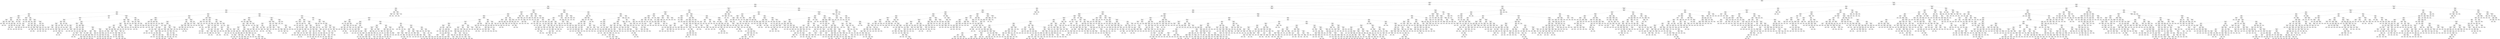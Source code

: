 digraph Tree {
node [shape=box, style="rounded", color="black", fontname=helvetica] ;
edge [fontname=helvetica] ;
0 [label="sqft <= 0.3\nmse = 147661.8\nsamples = 3207\nvalue = 1468.3"] ;
1 [label="ld_1.0 <= -0.1\nmse = 92628.3\nsamples = 2221\nvalue = 1318.3"] ;
0 -> 1 [labeldistance=2.5, labelangle=45, headlabel="True"] ;
2 [label="sqft <= -0.2\nmse = 45574.6\nsamples = 1183\nvalue = 1135.5"] ;
1 -> 2 ;
3 [label="sqft <= -0.7\nmse = 26398.9\nsamples = 853\nvalue = 1063.0"] ;
2 -> 3 ;
4 [label="ty_4.0 <= 1.7\nmse = 16861.0\nsamples = 463\nvalue = 1003.9"] ;
3 -> 4 ;
5 [label="sqft <= -1.1\nmse = 14604.0\nsamples = 456\nvalue = 999.5"] ;
4 -> 5 ;
6 [label="sqft <= -1.4\nmse = 11798.6\nsamples = 189\nvalue = 962.7"] ;
5 -> 6 ;
7 [label="pTwenties <= 0.2\nmse = 9561.3\nsamples = 48\nvalue = 909.3"] ;
6 -> 7 ;
8 [label="pThirties <= 0.1\nmse = 8003.8\nsamples = 17\nvalue = 854.0"] ;
7 -> 8 ;
9 [label="pSixtyPlus <= 0.0\nmse = 2207.1\nsamples = 12\nvalue = 892.4"] ;
8 -> 9 ;
10 [label="pForties <= -0.1\nmse = 1278.5\nsamples = 4\nvalue = 850.8"] ;
9 -> 10 ;
11 [label="pTwenties <= -0.7\nmse = 30.0\nsamples = 3\nvalue = 835.0"] ;
10 -> 11 ;
12 [label="mse = 0.0\nsamples = 1\nvalue = 825.0"] ;
11 -> 12 ;
13 [label="pTwenties <= -0.4\nmse = 6.2\nsamples = 2\nvalue = 837.5"] ;
11 -> 13 ;
14 [label="mse = 0.0\nsamples = 1\nvalue = 835.0"] ;
13 -> 14 ;
15 [label="mse = 0.0\nsamples = 1\nvalue = 840.0"] ;
13 -> 15 ;
16 [label="mse = 0.0\nsamples = 1\nvalue = 930.0"] ;
10 -> 16 ;
17 [label="pFifties <= -0.1\nmse = 1256.3\nsamples = 8\nvalue = 915.1"] ;
9 -> 17 ;
18 [label="postdateint <= -0.3\nmse = 506.2\nsamples = 2\nvalue = 972.5"] ;
17 -> 18 ;
19 [label="mse = 0.0\nsamples = 1\nvalue = 950.0"] ;
18 -> 19 ;
20 [label="mse = 0.0\nsamples = 1\nvalue = 995.0"] ;
18 -> 20 ;
21 [label="medianIncome <= 0.3\nmse = 527.8\nsamples = 6\nvalue = 902.3"] ;
17 -> 21 ;
22 [label="sqft <= -1.5\nmse = 240.2\nsamples = 4\nvalue = 889.3"] ;
21 -> 22 ;
23 [label="mse = 0.0\nsamples = 1\nvalue = 859.0"] ;
22 -> 23 ;
24 [label="pForties <= 0.2\nmse = 67.4\nsamples = 3\nvalue = 895.4"] ;
22 -> 24 ;
25 [label="pYouths <= 0.6\nmse = 0.2\nsamples = 2\nvalue = 899.5"] ;
24 -> 25 ;
26 [label="mse = 0.0\nsamples = 1\nvalue = 899.0"] ;
25 -> 26 ;
27 [label="mse = 0.0\nsamples = 1\nvalue = 900.0"] ;
25 -> 27 ;
28 [label="mse = 0.0\nsamples = 1\nvalue = 879.0"] ;
24 -> 28 ;
29 [label="ty_7.0 <= 22.9\nmse = 88.9\nsamples = 2\nvalue = 928.3"] ;
21 -> 29 ;
30 [label="mse = 0.0\nsamples = 1\nvalue = 935.0"] ;
29 -> 30 ;
31 [label="mse = 0.0\nsamples = 1\nvalue = 915.0"] ;
29 -> 31 ;
32 [label="number bedrooms <= -0.1\nmse = 9795.9\nsamples = 5\nvalue = 760.7"] ;
8 -> 32 ;
33 [label="sqft <= -1.5\nmse = 295.1\nsamples = 4\nvalue = 720.8"] ;
32 -> 33 ;
34 [label="mse = 0.0\nsamples = 2\nvalue = 700.0"] ;
33 -> 34 ;
35 [label="pFifties <= 0.3\nmse = 117.2\nsamples = 2\nvalue = 731.2"] ;
33 -> 35 ;
36 [label="mse = 0.0\nsamples = 1\nvalue = 725.0"] ;
35 -> 36 ;
37 [label="mse = 0.0\nsamples = 1\nvalue = 750.0"] ;
35 -> 37 ;
38 [label="mse = 0.0\nsamples = 1\nvalue = 1000.0"] ;
32 -> 38 ;
39 [label="pThirties <= 0.1\nmse = 7703.5\nsamples = 31\nvalue = 940.9"] ;
7 -> 39 ;
40 [label="postdateint <= -0.3\nmse = 6794.7\nsamples = 3\nvalue = 1091.0"] ;
39 -> 40 ;
41 [label="mse = 0.0\nsamples = 1\nvalue = 1199.0"] ;
40 -> 41 ;
42 [label="ld_3.0 <= 0.3\nmse = 1444.0\nsamples = 2\nvalue = 1037.0"] ;
40 -> 42 ;
43 [label="mse = 0.0\nsamples = 1\nvalue = 999.0"] ;
42 -> 43 ;
44 [label="mse = 0.0\nsamples = 1\nvalue = 1075.0"] ;
42 -> 44 ;
45 [label="sqft <= -1.5\nmse = 5907.7\nsamples = 28\nvalue = 929.4"] ;
39 -> 45 ;
46 [label="postdateint <= 1.6\nmse = 4797.7\nsamples = 8\nvalue = 872.1"] ;
45 -> 46 ;
47 [label="pYouths <= -0.0\nmse = 3064.0\nsamples = 7\nvalue = 858.6"] ;
46 -> 47 ;
48 [label="pk_4.0 <= 0.4\nmse = 1550.2\nsamples = 6\nvalue = 871.5"] ;
47 -> 48 ;
49 [label="sqft <= -1.6\nmse = 1374.5\nsamples = 4\nvalue = 855.7"] ;
48 -> 49 ;
50 [label="pYouths <= -1.0\nmse = 4.7\nsamples = 2\nvalue = 823.8"] ;
49 -> 50 ;
51 [label="mse = 0.0\nsamples = 1\nvalue = 825.0"] ;
50 -> 51 ;
52 [label="mse = 0.0\nsamples = 1\nvalue = 820.0"] ;
50 -> 52 ;
53 [label="ld_4.0 <= 1.5\nmse = 22.2\nsamples = 2\nvalue = 898.3"] ;
49 -> 53 ;
54 [label="mse = 0.0\nsamples = 1\nvalue = 895.0"] ;
53 -> 54 ;
55 [label="mse = 0.0\nsamples = 1\nvalue = 905.0"] ;
53 -> 55 ;
56 [label="postdateint <= 0.6\nmse = 22.2\nsamples = 2\nvalue = 908.3"] ;
48 -> 56 ;
57 [label="mse = 0.0\nsamples = 1\nvalue = 915.0"] ;
56 -> 57 ;
58 [label="mse = 0.0\nsamples = 1\nvalue = 905.0"] ;
56 -> 58 ;
59 [label="mse = 0.0\nsamples = 1\nvalue = 730.0"] ;
47 -> 59 ;
60 [label="mse = 0.0\nsamples = 1\nvalue = 1020.0"] ;
46 -> 60 ;
61 [label="postdateint <= 0.7\nmse = 4293.2\nsamples = 20\nvalue = 954.9"] ;
45 -> 61 ;
62 [label="postdateint <= -0.4\nmse = 2885.2\nsamples = 16\nvalue = 942.7"] ;
61 -> 62 ;
63 [label="pSixtyPlus <= -1.0\nmse = 4248.4\nsamples = 8\nvalue = 974.7"] ;
62 -> 63 ;
64 [label="postdateint <= -0.9\nmse = 2400.0\nsamples = 3\nvalue = 935.0"] ;
63 -> 64 ;
65 [label="mse = 0.0\nsamples = 1\nvalue = 995.0"] ;
64 -> 65 ;
66 [label="mse = 0.0\nsamples = 2\nvalue = 895.0"] ;
64 -> 66 ;
67 [label="ty_1.0 <= -0.8\nmse = 2944.6\nsamples = 5\nvalue = 1014.4"] ;
63 -> 67 ;
68 [label="mse = 0.0\nsamples = 1\nvalue = 950.0"] ;
67 -> 68 ;
69 [label="postdateint <= -0.9\nmse = 2384.8\nsamples = 4\nvalue = 1030.5"] ;
67 -> 69 ;
70 [label="mse = 0.0\nsamples = 1\nvalue = 1059.0"] ;
69 -> 70 ;
71 [label="postdateint <= -0.4\nmse = 2818.7\nsamples = 3\nvalue = 1021.0"] ;
69 -> 71 ;
72 [label="mse = 0.0\nsamples = 1\nvalue = 973.0"] ;
71 -> 72 ;
73 [label="mse = 2500.0\nsamples = 2\nvalue = 1045.0"] ;
71 -> 73 ;
74 [label="sqft <= -1.4\nmse = 438.8\nsamples = 8\nvalue = 918.0"] ;
62 -> 74 ;
75 [label="postdateint <= -0.3\nmse = 208.3\nsamples = 7\nvalue = 924.9"] ;
74 -> 75 ;
76 [label="postdateint <= -0.3\nmse = 156.2\nsamples = 2\nvalue = 912.5"] ;
75 -> 76 ;
77 [label="mse = 0.0\nsamples = 1\nvalue = 925.0"] ;
76 -> 77 ;
78 [label="mse = 0.0\nsamples = 1\nvalue = 900.0"] ;
76 -> 78 ;
79 [label="pk_5.0 <= 1.5\nmse = 99.7\nsamples = 5\nvalue = 932.0"] ;
75 -> 79 ;
80 [label="pFifties <= -0.7\nmse = 2.6\nsamples = 3\nvalue = 925.8"] ;
79 -> 80 ;
81 [label="mse = 0.0\nsamples = 1\nvalue = 929.0"] ;
80 -> 81 ;
82 [label="mse = 0.0\nsamples = 2\nvalue = 925.0"] ;
80 -> 82 ;
83 [label="pSixtyPlus <= -1.0\nmse = 6.2\nsamples = 2\nvalue = 947.5"] ;
79 -> 83 ;
84 [label="mse = 0.0\nsamples = 1\nvalue = 945.0"] ;
83 -> 84 ;
85 [label="mse = 0.0\nsamples = 1\nvalue = 950.0"] ;
83 -> 85 ;
86 [label="mse = 0.0\nsamples = 1\nvalue = 880.0"] ;
74 -> 86 ;
87 [label="medianIncome <= -0.6\nmse = 6612.5\nsamples = 4\nvalue = 1025.0"] ;
61 -> 87 ;
88 [label="pk_4.0 <= 0.4\nmse = 716.7\nsamples = 3\nvalue = 1070.0"] ;
87 -> 88 ;
89 [label="mse = 0.0\nsamples = 1\nvalue = 1035.0"] ;
88 -> 89 ;
90 [label="pForties <= -0.4\nmse = 156.2\nsamples = 2\nvalue = 1087.5"] ;
88 -> 90 ;
91 [label="mse = 0.0\nsamples = 1\nvalue = 1100.0"] ;
90 -> 91 ;
92 [label="mse = 0.0\nsamples = 1\nvalue = 1075.0"] ;
90 -> 92 ;
93 [label="mse = 0.0\nsamples = 1\nvalue = 890.0"] ;
87 -> 93 ;
94 [label="pThirties <= -0.6\nmse = 11370.4\nsamples = 141\nvalue = 978.4"] ;
6 -> 94 ;
95 [label="ld_5.0 <= 5.6\nmse = 3002.2\nsamples = 23\nvalue = 918.1"] ;
94 -> 95 ;
96 [label="pSixtyPlus <= 2.6\nmse = 2181.0\nsamples = 22\nvalue = 926.2"] ;
95 -> 96 ;
97 [label="postdateint <= 1.2\nmse = 2011.0\nsamples = 21\nvalue = 932.8"] ;
96 -> 97 ;
98 [label="pThirties <= -0.7\nmse = 1699.2\nsamples = 17\nvalue = 944.3"] ;
97 -> 98 ;
99 [label="postdateint <= -0.7\nmse = 1107.4\nsamples = 13\nvalue = 933.0"] ;
98 -> 99 ;
100 [label="pFifties <= 0.5\nmse = 280.0\nsamples = 5\nvalue = 910.0"] ;
99 -> 100 ;
101 [label="pThirties <= -1.1\nmse = 5.6\nsamples = 3\nvalue = 896.7"] ;
100 -> 101 ;
102 [label="mse = 0.0\nsamples = 2\nvalue = 895.0"] ;
101 -> 102 ;
103 [label="mse = 0.0\nsamples = 1\nvalue = 900.0"] ;
101 -> 103 ;
104 [label="pSixtyPlus <= 1.1\nmse = 25.0\nsamples = 2\nvalue = 930.0"] ;
100 -> 104 ;
105 [label="mse = 0.0\nsamples = 1\nvalue = 935.0"] ;
104 -> 105 ;
106 [label="mse = 0.0\nsamples = 1\nvalue = 925.0"] ;
104 -> 106 ;
107 [label="pForties <= -0.0\nmse = 1133.7\nsamples = 8\nvalue = 943.5"] ;
99 -> 107 ;
108 [label="pYouths <= 0.7\nmse = 731.6\nsamples = 7\nvalue = 950.3"] ;
107 -> 108 ;
109 [label="postdateint <= -0.2\nmse = 567.2\nsamples = 3\nvalue = 936.2"] ;
108 -> 109 ;
110 [label="mse = 0.0\nsamples = 2\nvalue = 950.0"] ;
109 -> 110 ;
111 [label="mse = 0.0\nsamples = 1\nvalue = 895.0"] ;
109 -> 111 ;
112 [label="postdateint <= 0.7\nmse = 621.9\nsamples = 4\nvalue = 959.7"] ;
108 -> 112 ;
113 [label="postdateint <= 0.2\nmse = 642.8\nsamples = 3\nvalue = 969.5"] ;
112 -> 113 ;
114 [label="pThirties <= -1.1\nmse = 470.2\nsamples = 2\nvalue = 959.7"] ;
113 -> 114 ;
115 [label="mse = 0.0\nsamples = 1\nvalue = 975.0"] ;
114 -> 115 ;
116 [label="mse = 0.0\nsamples = 1\nvalue = 929.0"] ;
114 -> 116 ;
117 [label="mse = 0.0\nsamples = 1\nvalue = 999.0"] ;
113 -> 117 ;
118 [label="mse = 0.0\nsamples = 1\nvalue = 940.0"] ;
112 -> 118 ;
119 [label="mse = 0.0\nsamples = 1\nvalue = 875.0"] ;
107 -> 119 ;
120 [label="sqft <= -1.1\nmse = 1512.8\nsamples = 4\nvalue = 989.5"] ;
98 -> 120 ;
121 [label="mse = 0.0\nsamples = 1\nvalue = 1045.0"] ;
120 -> 121 ;
122 [label="postdateint <= -0.8\nmse = 648.0\nsamples = 3\nvalue = 971.0"] ;
120 -> 122 ;
123 [label="mse = 0.0\nsamples = 1\nvalue = 935.0"] ;
122 -> 123 ;
124 [label="mse = 0.0\nsamples = 2\nvalue = 989.0"] ;
122 -> 124 ;
125 [label="pSixtyPlus <= 0.5\nmse = 1155.2\nsamples = 4\nvalue = 894.7"] ;
97 -> 125 ;
126 [label="mse = 0.0\nsamples = 2\nvalue = 925.0"] ;
125 -> 126 ;
127 [label="sqft <= -1.2\nmse = 470.2\nsamples = 2\nvalue = 864.3"] ;
125 -> 127 ;
128 [label="mse = 0.0\nsamples = 1\nvalue = 895.0"] ;
127 -> 128 ;
129 [label="mse = 0.0\nsamples = 1\nvalue = 849.0"] ;
127 -> 129 ;
130 [label="mse = 0.0\nsamples = 1\nvalue = 869.0"] ;
96 -> 130 ;
131 [label="mse = 0.0\nsamples = 1\nvalue = 800.0"] ;
95 -> 131 ;
132 [label="medianIncome <= 1.3\nmse = 12035.6\nsamples = 118\nvalue = 988.1"] ;
94 -> 132 ;
133 [label="pForties <= 0.7\nmse = 11621.9\nsamples = 112\nvalue = 982.3"] ;
132 -> 133 ;
134 [label="pThirties <= 0.6\nmse = 11603.4\nsamples = 105\nvalue = 988.8"] ;
133 -> 134 ;
135 [label="ld_3.0 <= 0.3\nmse = 12757.8\nsamples = 71\nvalue = 1003.0"] ;
134 -> 135 ;
136 [label="postdateint <= 1.3\nmse = 9344.4\nsamples = 6\nvalue = 1117.4"] ;
135 -> 136 ;
137 [label="postdateint <= 0.2\nmse = 3703.4\nsamples = 5\nvalue = 1091.6"] ;
136 -> 137 ;
138 [label="pTwenties <= -0.3\nmse = 225.0\nsamples = 2\nvalue = 1030.0"] ;
137 -> 138 ;
139 [label="mse = 0.0\nsamples = 1\nvalue = 1015.0"] ;
138 -> 139 ;
140 [label="mse = 0.0\nsamples = 1\nvalue = 1045.0"] ;
138 -> 140 ;
141 [label="pThirties <= 0.3\nmse = 1029.8\nsamples = 3\nvalue = 1140.8"] ;
137 -> 141 ;
142 [label="mse = 0.0\nsamples = 1\nvalue = 1200.0"] ;
141 -> 142 ;
143 [label="number bedrooms <= -0.1\nmse = 192.0\nsamples = 2\nvalue = 1126.0"] ;
141 -> 143 ;
144 [label="mse = 0.0\nsamples = 1\nvalue = 1118.0"] ;
143 -> 144 ;
145 [label="mse = 0.0\nsamples = 1\nvalue = 1150.0"] ;
143 -> 145 ;
146 [label="mse = 0.0\nsamples = 1\nvalue = 1350.0"] ;
136 -> 146 ;
147 [label="postdateint <= -1.2\nmse = 11695.0\nsamples = 65\nvalue = 991.9"] ;
135 -> 147 ;
148 [label="pFifties <= -0.1\nmse = 15061.7\nsamples = 5\nvalue = 1072.2"] ;
147 -> 148 ;
149 [label="postdateint <= -1.4\nmse = 1835.9\nsamples = 4\nvalue = 1031.2"] ;
148 -> 149 ;
150 [label="pThirties <= 0.1\nmse = 555.6\nsamples = 2\nvalue = 1083.3"] ;
149 -> 150 ;
151 [label="mse = 0.0\nsamples = 1\nvalue = 1100.0"] ;
150 -> 151 ;
152 [label="mse = 0.0\nsamples = 1\nvalue = 1050.0"] ;
150 -> 152 ;
153 [label="mse = 0.0\nsamples = 2\nvalue = 1000.0"] ;
149 -> 153 ;
154 [label="mse = 0.0\nsamples = 1\nvalue = 1400.0"] ;
148 -> 154 ;
155 [label="postdateint <= -0.4\nmse = 10695.5\nsamples = 60\nvalue = 984.2"] ;
147 -> 155 ;
156 [label="pk_4.0 <= 0.4\nmse = 5099.6\nsamples = 10\nvalue = 929.6"] ;
155 -> 156 ;
157 [label="ty_2.0 <= 2.0\nmse = 1088.9\nsamples = 2\nvalue = 803.3"] ;
156 -> 157 ;
158 [label="mse = 0.0\nsamples = 1\nvalue = 850.0"] ;
157 -> 158 ;
159 [label="mse = 0.0\nsamples = 1\nvalue = 780.0"] ;
157 -> 159 ;
160 [label="sqft <= -1.1\nmse = 1499.6\nsamples = 8\nvalue = 958.7"] ;
156 -> 160 ;
161 [label="pTwenties <= -0.3\nmse = 334.7\nsamples = 5\nvalue = 926.1"] ;
160 -> 161 ;
162 [label="mse = 0.0\nsamples = 1\nvalue = 899.0"] ;
161 -> 162 ;
163 [label="medianIncome <= -0.7\nmse = 56.0\nsamples = 4\nvalue = 937.0"] ;
161 -> 163 ;
164 [label="pYouths <= -0.7\nmse = 22.2\nsamples = 2\nvalue = 931.7"] ;
163 -> 164 ;
165 [label="mse = 0.0\nsamples = 1\nvalue = 935.0"] ;
164 -> 165 ;
166 [label="mse = 0.0\nsamples = 1\nvalue = 925.0"] ;
164 -> 166 ;
167 [label="mse = 0.0\nsamples = 2\nvalue = 945.0"] ;
163 -> 167 ;
168 [label="sqft <= -1.1\nmse = 180.6\nsamples = 3\nvalue = 996.7"] ;
160 -> 168 ;
169 [label="pTwenties <= -0.3\nmse = 18.8\nsamples = 2\nvalue = 987.5"] ;
168 -> 169 ;
170 [label="mse = 0.0\nsamples = 1\nvalue = 985.0"] ;
169 -> 170 ;
171 [label="mse = 0.0\nsamples = 1\nvalue = 995.0"] ;
169 -> 171 ;
172 [label="mse = 0.0\nsamples = 1\nvalue = 1015.0"] ;
168 -> 172 ;
173 [label="postdateint <= 0.8\nmse = 11105.6\nsamples = 50\nvalue = 995.4"] ;
155 -> 173 ;
174 [label="pk_2.0 <= 0.0\nmse = 12842.7\nsamples = 34\nvalue = 1016.2"] ;
173 -> 174 ;
175 [label="pSixtyPlus <= 0.1\nmse = 7656.0\nsamples = 31\nvalue = 998.2"] ;
174 -> 175 ;
176 [label="pTwenties <= 0.2\nmse = 4936.4\nsamples = 9\nvalue = 1059.6"] ;
175 -> 176 ;
177 [label="mse = 0.0\nsamples = 1\nvalue = 1150.0"] ;
176 -> 177 ;
178 [label="pk_4.0 <= 0.4\nmse = 4078.5\nsamples = 8\nvalue = 1043.2"] ;
176 -> 178 ;
179 [label="postdateint <= 0.1\nmse = 2500.0\nsamples = 2\nvalue = 1145.0"] ;
178 -> 179 ;
180 [label="mse = 0.0\nsamples = 1\nvalue = 1195.0"] ;
179 -> 180 ;
181 [label="mse = 0.0\nsamples = 1\nvalue = 1095.0"] ;
179 -> 181 ;
182 [label="pSixtyPlus <= -0.8\nmse = 1613.6\nsamples = 6\nvalue = 1020.6"] ;
178 -> 182 ;
183 [label="mse = 1825.0\nsamples = 3\nvalue = 990.0"] ;
182 -> 183 ;
184 [label="mse = 100.0\nsamples = 3\nvalue = 1045.0"] ;
182 -> 184 ;
185 [label="sqft <= -1.1\nmse = 6855.5\nsamples = 22\nvalue = 977.2"] ;
175 -> 185 ;
186 [label="pThirties <= -0.3\nmse = 6266.8\nsamples = 20\nvalue = 966.2"] ;
185 -> 186 ;
187 [label="mse = 0.0\nsamples = 1\nvalue = 650.0"] ;
186 -> 187 ;
188 [label="sqft <= -1.3\nmse = 3335.6\nsamples = 19\nvalue = 975.8"] ;
186 -> 188 ;
189 [label="mse = 3343.1\nsamples = 8\nvalue = 1017.1"] ;
188 -> 189 ;
190 [label="mse = 1138.1\nsamples = 11\nvalue = 945.3"] ;
188 -> 190 ;
191 [label="postdateint <= 0.6\nmse = 2028.0\nsamples = 2\nvalue = 1071.0"] ;
185 -> 191 ;
192 [label="mse = 0.0\nsamples = 1\nvalue = 1149.0"] ;
191 -> 192 ;
193 [label="mse = 0.0\nsamples = 1\nvalue = 1045.0"] ;
191 -> 193 ;
194 [label="postdateint <= 0.7\nmse = 22500.0\nsamples = 3\nvalue = 1245.0"] ;
174 -> 194 ;
195 [label="ty_1.0 <= -0.8\nmse = 2222.2\nsamples = 2\nvalue = 1328.3"] ;
194 -> 195 ;
196 [label="mse = 0.0\nsamples = 1\nvalue = 1395.0"] ;
195 -> 196 ;
197 [label="mse = 0.0\nsamples = 1\nvalue = 1295.0"] ;
195 -> 197 ;
198 [label="mse = 0.0\nsamples = 1\nvalue = 995.0"] ;
194 -> 198 ;
199 [label="postdateint <= 1.8\nmse = 3454.5\nsamples = 16\nvalue = 945.7"] ;
173 -> 199 ;
200 [label="pk_5.0 <= 1.5\nmse = 2958.1\nsamples = 15\nvalue = 940.4"] ;
199 -> 200 ;
201 [label="pk_4.0 <= 0.4\nmse = 4456.6\nsamples = 8\nvalue = 924.5"] ;
200 -> 201 ;
202 [label="ty_2.0 <= 2.0\nmse = 6191.7\nsamples = 4\nvalue = 910.0"] ;
201 -> 202 ;
203 [label="mse = 0.0\nsamples = 1\nvalue = 895.0"] ;
202 -> 203 ;
204 [label="pFifties <= -0.1\nmse = 9118.8\nsamples = 3\nvalue = 917.5"] ;
202 -> 204 ;
205 [label="mse = 18225.0\nsamples = 2\nvalue = 915.0"] ;
204 -> 205 ;
206 [label="mse = 0.0\nsamples = 1\nvalue = 920.0"] ;
204 -> 206 ;
207 [label="pTwenties <= 0.6\nmse = 1823.0\nsamples = 4\nvalue = 941.8"] ;
201 -> 207 ;
208 [label="mse = 0.0\nsamples = 1\nvalue = 999.0"] ;
207 -> 208 ;
209 [label="sqft <= -1.2\nmse = 1256.2\nsamples = 3\nvalue = 927.5"] ;
207 -> 209 ;
210 [label="mse = 2500.0\nsamples = 2\nvalue = 925.0"] ;
209 -> 210 ;
211 [label="mse = 0.0\nsamples = 1\nvalue = 930.0"] ;
209 -> 211 ;
212 [label="postdateint <= 1.6\nmse = 950.4\nsamples = 7\nvalue = 956.4"] ;
200 -> 212 ;
213 [label="mse = 0.0\nsamples = 1\nvalue = 940.0"] ;
212 -> 213 ;
214 [label="sqft <= -1.1\nmse = 1168.8\nsamples = 6\nvalue = 962.5"] ;
212 -> 214 ;
215 [label="postdateint <= 1.7\nmse = 1067.2\nsamples = 4\nvalue = 943.8"] ;
214 -> 215 ;
216 [label="mse = 25.0\nsamples = 2\nvalue = 925.0"] ;
215 -> 216 ;
217 [label="mse = 1406.2\nsamples = 2\nvalue = 962.5"] ;
215 -> 217 ;
218 [label="mse = 567.2\nsamples = 2\nvalue = 981.2"] ;
214 -> 218 ;
219 [label="mse = 0.0\nsamples = 1\nvalue = 1063.0"] ;
199 -> 219 ;
220 [label="ty_2.0 <= 2.0\nmse = 8045.5\nsamples = 34\nvalue = 960.1"] ;
134 -> 220 ;
221 [label="postdateint <= 1.6\nmse = 4500.4\nsamples = 29\nvalue = 980.7"] ;
220 -> 221 ;
222 [label="ld_3.0 <= 0.3\nmse = 2930.6\nsamples = 25\nvalue = 970.0"] ;
221 -> 222 ;
223 [label="postdateint <= 0.2\nmse = 2991.8\nsamples = 4\nvalue = 907.1"] ;
222 -> 223 ;
224 [label="postdateint <= -0.4\nmse = 347.2\nsamples = 3\nvalue = 928.3"] ;
223 -> 224 ;
225 [label="mse = 0.0\nsamples = 1\nvalue = 950.0"] ;
224 -> 225 ;
226 [label="postdateint <= -0.3\nmse = 168.8\nsamples = 2\nvalue = 917.5"] ;
224 -> 226 ;
227 [label="mse = 0.0\nsamples = 1\nvalue = 895.0"] ;
226 -> 227 ;
228 [label="mse = 0.0\nsamples = 1\nvalue = 925.0"] ;
226 -> 228 ;
229 [label="mse = 0.0\nsamples = 1\nvalue = 780.0"] ;
223 -> 229 ;
230 [label="pk_3.0 <= 1.3\nmse = 2002.4\nsamples = 21\nvalue = 982.2"] ;
222 -> 230 ;
231 [label="sqft <= -1.3\nmse = 1482.4\nsamples = 18\nvalue = 991.0"] ;
230 -> 231 ;
232 [label="postdateint <= -0.8\nmse = 392.0\nsamples = 2\nvalue = 912.0"] ;
231 -> 232 ;
233 [label="mse = 0.0\nsamples = 1\nvalue = 940.0"] ;
232 -> 233 ;
234 [label="mse = 0.0\nsamples = 1\nvalue = 898.0"] ;
232 -> 234 ;
235 [label="postdateint <= -0.9\nmse = 882.2\nsamples = 16\nvalue = 999.2"] ;
231 -> 235 ;
236 [label="postdateint <= -1.4\nmse = 811.4\nsamples = 4\nvalue = 962.8"] ;
235 -> 236 ;
237 [label="mse = 0.0\nsamples = 1\nvalue = 915.0"] ;
236 -> 237 ;
238 [label="sqft <= -1.2\nmse = 300.2\nsamples = 3\nvalue = 974.8"] ;
236 -> 238 ;
239 [label="mse = 0.0\nsamples = 1\nvalue = 975.0"] ;
238 -> 239 ;
240 [label="mse = 600.2\nsamples = 2\nvalue = 974.5"] ;
238 -> 240 ;
241 [label="postdateint <= 1.2\nmse = 563.3\nsamples = 12\nvalue = 1006.8"] ;
235 -> 241 ;
242 [label="postdateint <= -0.3\nmse = 441.5\nsamples = 11\nvalue = 1009.3"] ;
241 -> 242 ;
243 [label="postdateint <= -0.4\nmse = 368.8\nsamples = 3\nvalue = 1022.5"] ;
242 -> 243 ;
244 [label="mse = 0.0\nsamples = 1\nvalue = 1040.0"] ;
243 -> 244 ;
245 [label="mse = 355.6\nsamples = 2\nvalue = 1016.7"] ;
243 -> 245 ;
246 [label="postdateint <= 0.7\nmse = 337.0\nsamples = 8\nvalue = 1002.2"] ;
242 -> 246 ;
247 [label="mse = 257.5\nsamples = 6\nvalue = 999.0"] ;
246 -> 247 ;
248 [label="mse = 450.0\nsamples = 2\nvalue = 1015.0"] ;
246 -> 248 ;
249 [label="mse = 0.0\nsamples = 1\nvalue = 950.0"] ;
241 -> 249 ;
250 [label="postdateint <= -0.3\nmse = 504.7\nsamples = 3\nvalue = 911.2"] ;
230 -> 250 ;
251 [label="postdateint <= -0.4\nmse = 5.6\nsamples = 2\nvalue = 898.3"] ;
250 -> 251 ;
252 [label="mse = 0.0\nsamples = 1\nvalue = 895.0"] ;
251 -> 252 ;
253 [label="mse = 0.0\nsamples = 1\nvalue = 900.0"] ;
251 -> 253 ;
254 [label="mse = 0.0\nsamples = 1\nvalue = 950.0"] ;
250 -> 254 ;
255 [label="postdateint <= 1.8\nmse = 6840.5\nsamples = 4\nvalue = 1096.0"] ;
221 -> 255 ;
256 [label="sqft <= -1.1\nmse = 529.0\nsamples = 2\nvalue = 1172.0"] ;
255 -> 256 ;
257 [label="mse = 0.0\nsamples = 1\nvalue = 1195.0"] ;
256 -> 257 ;
258 [label="mse = 0.0\nsamples = 1\nvalue = 1149.0"] ;
256 -> 258 ;
259 [label="number bedrooms <= -0.1\nmse = 1600.0\nsamples = 2\nvalue = 1020.0"] ;
255 -> 259 ;
260 [label="mse = 0.0\nsamples = 1\nvalue = 980.0"] ;
259 -> 260 ;
261 [label="mse = 0.0\nsamples = 1\nvalue = 1060.0"] ;
259 -> 261 ;
262 [label="sqft <= -1.1\nmse = 12828.4\nsamples = 5\nvalue = 852.8"] ;
220 -> 262 ;
263 [label="postdateint <= 0.7\nmse = 96.0\nsamples = 3\nvalue = 763.0"] ;
262 -> 263 ;
264 [label="sqft <= -1.2\nmse = 56.2\nsamples = 2\nvalue = 752.5"] ;
263 -> 264 ;
265 [label="mse = 0.0\nsamples = 1\nvalue = 745.0"] ;
264 -> 265 ;
266 [label="mse = 0.0\nsamples = 1\nvalue = 760.0"] ;
264 -> 266 ;
267 [label="mse = 0.0\nsamples = 1\nvalue = 770.0"] ;
263 -> 267 ;
268 [label="postdateint <= 0.2\nmse = 6075.0\nsamples = 2\nvalue = 965.0"] ;
262 -> 268 ;
269 [label="mse = 0.0\nsamples = 1\nvalue = 1100.0"] ;
268 -> 269 ;
270 [label="mse = 0.0\nsamples = 1\nvalue = 920.0"] ;
268 -> 270 ;
271 [label="postdateint <= -0.2\nmse = 4156.2\nsamples = 7\nvalue = 897.7"] ;
133 -> 271 ;
272 [label="postdateint <= -0.8\nmse = 4.0\nsamples = 2\nvalue = 841.0"] ;
271 -> 272 ;
273 [label="mse = 0.0\nsamples = 1\nvalue = 845.0"] ;
272 -> 273 ;
274 [label="mse = 0.0\nsamples = 1\nvalue = 840.0"] ;
272 -> 274 ;
275 [label="sqft <= -1.2\nmse = 3487.1\nsamples = 5\nvalue = 933.1"] ;
271 -> 275 ;
276 [label="mse = 0.0\nsamples = 1\nvalue = 1045.0"] ;
275 -> 276 ;
277 [label="postdateint <= 0.2\nmse = 1941.8\nsamples = 4\nvalue = 917.1"] ;
275 -> 277 ;
278 [label="pk_3.0 <= 1.3\nmse = 1086.8\nsamples = 3\nvalue = 904.2"] ;
277 -> 278 ;
279 [label="ty_2.0 <= 2.0\nmse = 100.0\nsamples = 2\nvalue = 890.0"] ;
278 -> 279 ;
280 [label="mse = 0.0\nsamples = 1\nvalue = 895.0"] ;
279 -> 280 ;
281 [label="mse = 0.0\nsamples = 1\nvalue = 870.0"] ;
279 -> 281 ;
282 [label="mse = 0.0\nsamples = 1\nvalue = 975.0"] ;
278 -> 282 ;
283 [label="mse = 0.0\nsamples = 1\nvalue = 995.0"] ;
277 -> 283 ;
284 [label="sqft <= -1.1\nmse = 8931.8\nsamples = 6\nvalue = 1085.0"] ;
132 -> 284 ;
285 [label="pTwenties <= -1.4\nmse = 3522.2\nsamples = 5\nvalue = 1048.3"] ;
284 -> 285 ;
286 [label="mse = 0.0\nsamples = 1\nvalue = 975.0"] ;
285 -> 286 ;
287 [label="postdateint <= -0.8\nmse = 1250.0\nsamples = 4\nvalue = 1085.0"] ;
285 -> 287 ;
288 [label="mse = 0.0\nsamples = 1\nvalue = 1155.0"] ;
287 -> 288 ;
289 [label="sqft <= -1.3\nmse = 324.0\nsamples = 3\nvalue = 1071.0"] ;
287 -> 289 ;
290 [label="mse = 0.0\nsamples = 1\nvalue = 1050.0"] ;
289 -> 290 ;
291 [label="sqft <= -1.3\nmse = 50.0\nsamples = 2\nvalue = 1085.0"] ;
289 -> 291 ;
292 [label="mse = 0.0\nsamples = 1\nvalue = 1080.0"] ;
291 -> 292 ;
293 [label="mse = 0.0\nsamples = 1\nvalue = 1095.0"] ;
291 -> 293 ;
294 [label="mse = 0.0\nsamples = 1\nvalue = 1250.0"] ;
284 -> 294 ;
295 [label="pk_4.0 <= 0.4\nmse = 14968.4\nsamples = 267\nvalue = 1024.3"] ;
5 -> 295 ;
296 [label="pForties <= 0.2\nmse = 17053.9\nsamples = 99\nvalue = 1075.1"] ;
295 -> 296 ;
297 [label="pYouths <= -1.2\nmse = 12745.5\nsamples = 69\nvalue = 1043.0"] ;
296 -> 297 ;
298 [label="postdateint <= 0.6\nmse = 17387.6\nsamples = 11\nvalue = 1153.9"] ;
297 -> 298 ;
299 [label="pk_7.0 <= 7.6\nmse = 8002.3\nsamples = 5\nvalue = 1226.9"] ;
298 -> 299 ;
300 [label="pk_1.0 <= 5.7\nmse = 2002.5\nsamples = 4\nvalue = 1199.0"] ;
299 -> 300 ;
301 [label="ty_1.0 <= -0.8\nmse = 522.7\nsamples = 3\nvalue = 1213.9"] ;
300 -> 301 ;
302 [label="mse = 0.0\nsamples = 1\nvalue = 1250.0"] ;
301 -> 302 ;
303 [label="sqft <= -0.8\nmse = 0.2\nsamples = 2\nvalue = 1199.4"] ;
301 -> 303 ;
304 [label="mse = 0.0\nsamples = 1\nvalue = 1199.0"] ;
303 -> 304 ;
305 [label="mse = 0.0\nsamples = 1\nvalue = 1200.0"] ;
303 -> 305 ;
306 [label="mse = 0.0\nsamples = 1\nvalue = 1095.0"] ;
300 -> 306 ;
307 [label="mse = 0.0\nsamples = 1\nvalue = 1450.0"] ;
299 -> 307 ;
308 [label="number bedrooms <= -0.1\nmse = 15224.6\nsamples = 6\nvalue = 1071.9"] ;
298 -> 308 ;
309 [label="sqft <= -0.9\nmse = 5416.7\nsamples = 3\nvalue = 925.0"] ;
308 -> 309 ;
310 [label="ld_3.0 <= 0.3\nmse = 625.0\nsamples = 2\nvalue = 875.0"] ;
309 -> 310 ;
311 [label="mse = 0.0\nsamples = 1\nvalue = 900.0"] ;
310 -> 311 ;
312 [label="mse = 0.0\nsamples = 1\nvalue = 850.0"] ;
310 -> 312 ;
313 [label="mse = 0.0\nsamples = 1\nvalue = 1025.0"] ;
309 -> 313 ;
314 [label="pk_1.0 <= 5.7\nmse = 400.0\nsamples = 3\nvalue = 1160.0"] ;
308 -> 314 ;
315 [label="mse = 0.0\nsamples = 2\nvalue = 1150.0"] ;
314 -> 315 ;
316 [label="mse = 0.0\nsamples = 1\nvalue = 1200.0"] ;
314 -> 316 ;
317 [label="pYouths <= 1.4\nmse = 9147.2\nsamples = 58\nvalue = 1022.2"] ;
297 -> 317 ;
318 [label="pForties <= 0.1\nmse = 7116.9\nsamples = 54\nvalue = 1035.2"] ;
317 -> 318 ;
319 [label="pTwenties <= -0.9\nmse = 5045.0\nsamples = 43\nvalue = 1058.2"] ;
318 -> 319 ;
320 [label="postdateint <= 0.2\nmse = 4878.6\nsamples = 4\nvalue = 1155.0"] ;
319 -> 320 ;
321 [label="postdateint <= -1.3\nmse = 54.0\nsamples = 3\nvalue = 1199.0"] ;
320 -> 321 ;
322 [label="postdateint <= -1.4\nmse = 50.0\nsamples = 2\nvalue = 1195.0"] ;
321 -> 322 ;
323 [label="mse = 0.0\nsamples = 1\nvalue = 1205.0"] ;
322 -> 323 ;
324 [label="mse = 0.0\nsamples = 1\nvalue = 1190.0"] ;
322 -> 324 ;
325 [label="mse = 0.0\nsamples = 1\nvalue = 1205.0"] ;
321 -> 325 ;
326 [label="mse = 0.0\nsamples = 1\nvalue = 1045.0"] ;
320 -> 326 ;
327 [label="postdateint <= 0.7\nmse = 3821.4\nsamples = 39\nvalue = 1046.7"] ;
319 -> 327 ;
328 [label="medianIncome <= 0.2\nmse = 1862.1\nsamples = 30\nvalue = 1029.2"] ;
327 -> 328 ;
329 [label="pThirties <= -0.5\nmse = 1668.0\nsamples = 26\nvalue = 1024.0"] ;
328 -> 329 ;
330 [label="medianIncome <= -0.8\nmse = 466.5\nsamples = 4\nvalue = 977.2"] ;
329 -> 330 ;
331 [label="postdateint <= -0.3\nmse = 15.2\nsamples = 2\nvalue = 992.2"] ;
330 -> 331 ;
332 [label="mse = 0.0\nsamples = 1\nvalue = 999.0"] ;
331 -> 332 ;
333 [label="mse = 0.0\nsamples = 1\nvalue = 990.0"] ;
331 -> 333 ;
334 [label="pk_3.0 <= 1.3\nmse = 4.0\nsamples = 2\nvalue = 947.0"] ;
330 -> 334 ;
335 [label="mse = 0.0\nsamples = 1\nvalue = 945.0"] ;
334 -> 335 ;
336 [label="mse = 0.0\nsamples = 1\nvalue = 949.0"] ;
334 -> 336 ;
337 [label="sqft <= -1.0\nmse = 1448.7\nsamples = 22\nvalue = 1031.6"] ;
329 -> 337 ;
338 [label="postdateint <= -0.3\nmse = 2416.0\nsamples = 4\nvalue = 1073.0"] ;
337 -> 338 ;
339 [label="mse = 0.0\nsamples = 1\nvalue = 1020.0"] ;
338 -> 339 ;
340 [label="sqft <= -1.0\nmse = 905.6\nsamples = 3\nvalue = 1108.3"] ;
338 -> 340 ;
341 [label="postdateint <= 0.2\nmse = 56.2\nsamples = 2\nvalue = 1087.5"] ;
340 -> 341 ;
342 [label="mse = 0.0\nsamples = 1\nvalue = 1080.0"] ;
341 -> 342 ;
343 [label="mse = 0.0\nsamples = 1\nvalue = 1095.0"] ;
341 -> 343 ;
344 [label="mse = 0.0\nsamples = 1\nvalue = 1150.0"] ;
340 -> 344 ;
345 [label="postdateint <= 0.6\nmse = 988.6\nsamples = 18\nvalue = 1025.2"] ;
337 -> 345 ;
346 [label="pk_2.0 <= 0.0\nmse = 559.4\nsamples = 14\nvalue = 1039.2"] ;
345 -> 346 ;
347 [label="pTwenties <= -0.8\nmse = 368.2\nsamples = 10\nvalue = 1046.1"] ;
346 -> 347 ;
348 [label="mse = 0.0\nsamples = 1\nvalue = 1020.0"] ;
347 -> 348 ;
349 [label="ty_1.0 <= -0.8\nmse = 318.4\nsamples = 9\nvalue = 1049.4"] ;
347 -> 349 ;
350 [label="mse = 0.0\nsamples = 1\nvalue = 1025.0"] ;
349 -> 350 ;
351 [label="mse = 297.3\nsamples = 8\nvalue = 1051.0"] ;
349 -> 351 ;
352 [label="ty_2.0 <= 2.0\nmse = 450.6\nsamples = 4\nvalue = 1014.2"] ;
346 -> 352 ;
353 [label="postdateint <= -0.9\nmse = 162.7\nsamples = 3\nvalue = 1005.2"] ;
352 -> 353 ;
354 [label="mse = 0.0\nsamples = 1\nvalue = 992.0"] ;
353 -> 354 ;
355 [label="mse = 138.9\nsamples = 2\nvalue = 1009.7"] ;
353 -> 355 ;
356 [label="mse = 0.0\nsamples = 1\nvalue = 1050.0"] ;
352 -> 356 ;
357 [label="pk_2.0 <= 0.0\nmse = 308.0\nsamples = 4\nvalue = 989.4"] ;
345 -> 357 ;
358 [label="postdateint <= 0.6\nmse = 53.1\nsamples = 3\nvalue = 980.7"] ;
357 -> 358 ;
359 [label="mse = 0.0\nsamples = 1\nvalue = 975.0"] ;
358 -> 359 ;
360 [label="pk_3.0 <= 1.3\nmse = 22.2\nsamples = 2\nvalue = 988.3"] ;
358 -> 360 ;
361 [label="mse = 0.0\nsamples = 1\nvalue = 995.0"] ;
360 -> 361 ;
362 [label="mse = 0.0\nsamples = 1\nvalue = 985.0"] ;
360 -> 362 ;
363 [label="mse = 0.0\nsamples = 1\nvalue = 1020.0"] ;
357 -> 363 ;
364 [label="sqft <= -0.9\nmse = 550.0\nsamples = 4\nvalue = 1085.0"] ;
328 -> 364 ;
365 [label="mse = 0.0\nsamples = 1\nvalue = 1045.0"] ;
364 -> 365 ;
366 [label="medianIncome <= 0.7\nmse = 22.2\nsamples = 3\nvalue = 1098.3"] ;
364 -> 366 ;
367 [label="mse = 0.0\nsamples = 1\nvalue = 1105.0"] ;
366 -> 367 ;
368 [label="mse = 0.0\nsamples = 2\nvalue = 1095.0"] ;
366 -> 368 ;
369 [label="sqft <= -0.9\nmse = 5601.4\nsamples = 9\nvalue = 1115.2"] ;
327 -> 369 ;
370 [label="number bedrooms <= -0.1\nmse = 2935.1\nsamples = 7\nvalue = 1148.7"] ;
369 -> 370 ;
371 [label="sqft <= -0.9\nmse = 1518.5\nsamples = 5\nvalue = 1118.2"] ;
370 -> 371 ;
372 [label="mse = 0.0\nsamples = 1\nvalue = 1200.0"] ;
371 -> 372 ;
373 [label="postdateint <= 0.8\nmse = 215.0\nsamples = 4\nvalue = 1101.8"] ;
371 -> 373 ;
374 [label="mse = 0.0\nsamples = 1\nvalue = 1129.0"] ;
373 -> 374 ;
375 [label="pForties <= -0.2\nmse = 37.5\nsamples = 3\nvalue = 1095.0"] ;
373 -> 375 ;
376 [label="pTwenties <= 0.3\nmse = 5.6\nsamples = 2\nvalue = 1098.3"] ;
375 -> 376 ;
377 [label="mse = 0.0\nsamples = 1\nvalue = 1095.0"] ;
376 -> 377 ;
378 [label="mse = 0.0\nsamples = 1\nvalue = 1100.0"] ;
376 -> 378 ;
379 [label="mse = 0.0\nsamples = 1\nvalue = 1085.0"] ;
375 -> 379 ;
380 [label="medianIncome <= -1.2\nmse = 186.9\nsamples = 2\nvalue = 1209.7"] ;
370 -> 380 ;
381 [label="mse = 0.0\nsamples = 1\nvalue = 1200.0"] ;
380 -> 381 ;
382 [label="mse = 0.0\nsamples = 1\nvalue = 1229.0"] ;
380 -> 382 ;
383 [label="postdateint <= 1.7\nmse = 200.0\nsamples = 2\nvalue = 1015.0"] ;
369 -> 383 ;
384 [label="mse = 0.0\nsamples = 1\nvalue = 1025.0"] ;
383 -> 384 ;
385 [label="mse = 0.0\nsamples = 1\nvalue = 995.0"] ;
383 -> 385 ;
386 [label="sqft <= -0.8\nmse = 5127.2\nsamples = 11\nvalue = 945.9"] ;
318 -> 386 ;
387 [label="sqft <= -0.8\nmse = 1782.2\nsamples = 8\nvalue = 904.5"] ;
386 -> 387 ;
388 [label="postdateint <= 0.6\nmse = 1956.2\nsamples = 5\nvalue = 922.5"] ;
387 -> 388 ;
389 [label="ty_1.0 <= -0.8\nmse = 272.2\nsamples = 2\nvalue = 883.3"] ;
388 -> 389 ;
390 [label="mse = 0.0\nsamples = 1\nvalue = 860.0"] ;
389 -> 390 ;
391 [label="mse = 0.0\nsamples = 1\nvalue = 895.0"] ;
389 -> 391 ;
392 [label="postdateint <= 1.3\nmse = 572.2\nsamples = 3\nvalue = 961.7"] ;
388 -> 392 ;
393 [label="sqft <= -0.9\nmse = 506.2\nsamples = 2\nvalue = 972.5"] ;
392 -> 393 ;
394 [label="mse = 0.0\nsamples = 1\nvalue = 950.0"] ;
393 -> 394 ;
395 [label="mse = 0.0\nsamples = 1\nvalue = 995.0"] ;
393 -> 395 ;
396 [label="mse = 0.0\nsamples = 1\nvalue = 940.0"] ;
392 -> 396 ;
397 [label="postdateint <= 1.2\nmse = 306.2\nsamples = 3\nvalue = 877.5"] ;
387 -> 397 ;
398 [label="mse = 0.0\nsamples = 1\nvalue = 895.0"] ;
397 -> 398 ;
399 [label="mse = 0.0\nsamples = 2\nvalue = 860.0"] ;
397 -> 399 ;
400 [label="postdateint <= 0.2\nmse = 3964.3\nsamples = 3\nvalue = 1005.0"] ;
386 -> 400 ;
401 [label="postdateint <= -0.2\nmse = 1014.0\nsamples = 2\nvalue = 969.0"] ;
400 -> 401 ;
402 [label="mse = 0.0\nsamples = 1\nvalue = 930.0"] ;
401 -> 402 ;
403 [label="mse = 0.0\nsamples = 1\nvalue = 995.0"] ;
401 -> 403 ;
404 [label="mse = 0.0\nsamples = 1\nvalue = 1095.0"] ;
400 -> 404 ;
405 [label="number bedrooms <= -0.1\nmse = 10312.5\nsamples = 4\nvalue = 887.5"] ;
317 -> 405 ;
406 [label="pSixtyPlus <= -0.7\nmse = 2013.9\nsamples = 3\nvalue = 833.3"] ;
405 -> 406 ;
407 [label="mse = 0.0\nsamples = 1\nvalue = 875.0"] ;
406 -> 407 ;
408 [label="medianIncome <= -0.7\nmse = 555.6\nsamples = 2\nvalue = 791.7"] ;
406 -> 408 ;
409 [label="mse = 0.0\nsamples = 1\nvalue = 825.0"] ;
408 -> 409 ;
410 [label="mse = 0.0\nsamples = 1\nvalue = 775.0"] ;
408 -> 410 ;
411 [label="mse = 0.0\nsamples = 1\nvalue = 1050.0"] ;
405 -> 411 ;
412 [label="sqft <= -1.0\nmse = 19390.6\nsamples = 30\nvalue = 1141.9"] ;
296 -> 412 ;
413 [label="pk_2.0 <= 0.0\nmse = 24839.6\nsamples = 7\nvalue = 1264.1"] ;
412 -> 413 ;
414 [label="pSixtyPlus <= -0.5\nmse = 6530.5\nsamples = 5\nvalue = 1204.8"] ;
413 -> 414 ;
415 [label="postdateint <= -0.4\nmse = 1044.4\nsamples = 4\nvalue = 1240.3"] ;
414 -> 415 ;
416 [label="postdateint <= -1.3\nmse = 149.4\nsamples = 3\nvalue = 1212.6"] ;
415 -> 416 ;
417 [label="mse = 0.0\nsamples = 1\nvalue = 1192.0"] ;
416 -> 417 ;
418 [label="postdateint <= -0.9\nmse = 54.2\nsamples = 2\nvalue = 1217.8"] ;
416 -> 418 ;
419 [label="mse = 0.0\nsamples = 1\nvalue = 1222.0"] ;
418 -> 419 ;
420 [label="mse = 0.0\nsamples = 1\nvalue = 1205.0"] ;
418 -> 420 ;
421 [label="mse = 0.0\nsamples = 1\nvalue = 1275.0"] ;
415 -> 421 ;
422 [label="mse = 0.0\nsamples = 1\nvalue = 1045.0"] ;
414 -> 422 ;
423 [label="mse = 0.0\nsamples = 2\nvalue = 1590.0"] ;
413 -> 423 ;
424 [label="medianIncome <= 0.3\nmse = 10942.5\nsamples = 23\nvalue = 1101.2"] ;
412 -> 424 ;
425 [label="pYouths <= -0.1\nmse = 4338.3\nsamples = 9\nvalue = 1183.6"] ;
424 -> 425 ;
426 [label="ty_1.0 <= -0.8\nmse = 672.2\nsamples = 2\nvalue = 1313.3"] ;
425 -> 426 ;
427 [label="mse = 0.0\nsamples = 1\nvalue = 1350.0"] ;
426 -> 427 ;
428 [label="mse = 0.0\nsamples = 1\nvalue = 1295.0"] ;
426 -> 428 ;
429 [label="sqft <= -0.9\nmse = 1032.9\nsamples = 7\nvalue = 1157.7"] ;
425 -> 429 ;
430 [label="mse = 0.0\nsamples = 1\nvalue = 1060.0"] ;
429 -> 430 ;
431 [label="postdateint <= 0.7\nmse = 376.7\nsamples = 6\nvalue = 1164.6"] ;
429 -> 431 ;
432 [label="postdateint <= -1.3\nmse = 268.6\nsamples = 5\nvalue = 1169.6"] ;
431 -> 432 ;
433 [label="mse = 0.0\nsamples = 1\nvalue = 1140.0"] ;
432 -> 433 ;
434 [label="postdateint <= 0.3\nmse = 112.2\nsamples = 4\nvalue = 1175.5"] ;
432 -> 434 ;
435 [label="postdateint <= -0.8\nmse = 184.0\nsamples = 3\nvalue = 1171.0"] ;
434 -> 435 ;
436 [label="mse = 0.0\nsamples = 1\nvalue = 1180.0"] ;
435 -> 436 ;
437 [label="pYouths <= 0.4\nmse = 156.2\nsamples = 2\nvalue = 1157.5"] ;
435 -> 437 ;
438 [label="mse = 0.0\nsamples = 1\nvalue = 1170.0"] ;
437 -> 438 ;
439 [label="mse = 0.0\nsamples = 1\nvalue = 1145.0"] ;
437 -> 439 ;
440 [label="mse = 0.0\nsamples = 1\nvalue = 1180.0"] ;
434 -> 440 ;
441 [label="mse = 0.0\nsamples = 1\nvalue = 1135.0"] ;
431 -> 441 ;
442 [label="sqft <= -0.7\nmse = 5793.5\nsamples = 14\nvalue = 1030.6"] ;
424 -> 442 ;
443 [label="ty_1.0 <= -0.8\nmse = 1999.5\nsamples = 11\nvalue = 1006.4"] ;
442 -> 443 ;
444 [label="mse = 0.0\nsamples = 1\nvalue = 920.0"] ;
443 -> 444 ;
445 [label="postdateint <= 2.0\nmse = 1199.9\nsamples = 10\nvalue = 1017.2"] ;
443 -> 445 ;
446 [label="postdateint <= -1.3\nmse = 634.3\nsamples = 9\nvalue = 1026.8"] ;
445 -> 446 ;
447 [label="mse = 0.0\nsamples = 1\nvalue = 995.0"] ;
446 -> 447 ;
448 [label="postdateint <= 1.1\nmse = 543.6\nsamples = 8\nvalue = 1032.1"] ;
446 -> 448 ;
449 [label="pSixtyPlus <= 0.8\nmse = 144.0\nsamples = 6\nvalue = 1029.0"] ;
448 -> 449 ;
450 [label="postdateint <= -0.2\nmse = 117.2\nsamples = 3\nvalue = 1018.8"] ;
449 -> 450 ;
451 [label="mse = 0.0\nsamples = 1\nvalue = 1000.0"] ;
450 -> 451 ;
452 [label="mse = 0.0\nsamples = 2\nvalue = 1025.0"] ;
450 -> 452 ;
453 [label="postdateint <= 0.2\nmse = 45.1\nsamples = 3\nvalue = 1035.8"] ;
449 -> 453 ;
454 [label="pForties <= 1.5\nmse = 42.2\nsamples = 2\nvalue = 1038.8"] ;
453 -> 454 ;
455 [label="mse = 0.0\nsamples = 1\nvalue = 1050.0"] ;
454 -> 455 ;
456 [label="mse = 0.0\nsamples = 1\nvalue = 1035.0"] ;
454 -> 456 ;
457 [label="mse = 0.0\nsamples = 1\nvalue = 1030.0"] ;
453 -> 457 ;
458 [label="mse = 2256.2\nsamples = 2\nvalue = 1047.5"] ;
448 -> 458 ;
459 [label="mse = 0.0\nsamples = 1\nvalue = 950.0"] ;
445 -> 459 ;
460 [label="pForties <= 0.3\nmse = 3996.2\nsamples = 3\nvalue = 1175.7"] ;
442 -> 460 ;
461 [label="mse = 0.0\nsamples = 1\nvalue = 1089.0"] ;
460 -> 461 ;
462 [label="postdateint <= 0.2\nmse = 361.0\nsamples = 2\nvalue = 1219.0"] ;
460 -> 462 ;
463 [label="mse = 0.0\nsamples = 1\nvalue = 1238.0"] ;
462 -> 463 ;
464 [label="mse = 0.0\nsamples = 1\nvalue = 1200.0"] ;
462 -> 464 ;
465 [label="pYouths <= 0.4\nmse = 11282.2\nsamples = 168\nvalue = 994.1"] ;
295 -> 465 ;
466 [label="pFifties <= 0.2\nmse = 9976.4\nsamples = 94\nvalue = 1043.8"] ;
465 -> 466 ;
467 [label="pTwenties <= -0.2\nmse = 9851.0\nsamples = 60\nvalue = 1066.9"] ;
466 -> 467 ;
468 [label="pThirties <= -0.7\nmse = 2025.0\nsamples = 2\nvalue = 1245.0"] ;
467 -> 468 ;
469 [label="mse = 0.0\nsamples = 1\nvalue = 1290.0"] ;
468 -> 469 ;
470 [label="mse = 0.0\nsamples = 1\nvalue = 1200.0"] ;
468 -> 470 ;
471 [label="postdateint <= 1.8\nmse = 9278.1\nsamples = 58\nvalue = 1062.8"] ;
467 -> 471 ;
472 [label="postdateint <= 1.7\nmse = 8986.4\nsamples = 55\nvalue = 1056.2"] ;
471 -> 472 ;
473 [label="ty_1.0 <= -0.8\nmse = 8091.8\nsamples = 53\nvalue = 1062.7"] ;
472 -> 473 ;
474 [label="pFifties <= -0.6\nmse = 7191.5\nsamples = 12\nvalue = 1107.4"] ;
473 -> 474 ;
475 [label="postdateint <= 0.6\nmse = 2726.5\nsamples = 6\nvalue = 1173.9"] ;
474 -> 475 ;
476 [label="sqft <= -0.8\nmse = 1005.1\nsamples = 4\nvalue = 1191.4"] ;
475 -> 476 ;
477 [label="postdateint <= -0.2\nmse = 446.0\nsamples = 3\nvalue = 1208.0"] ;
476 -> 477 ;
478 [label="mse = 0.0\nsamples = 1\nvalue = 1250.0"] ;
477 -> 478 ;
479 [label="pSixtyPlus <= -0.9\nmse = 6.2\nsamples = 2\nvalue = 1197.5"] ;
477 -> 479 ;
480 [label="mse = 0.0\nsamples = 1\nvalue = 1200.0"] ;
479 -> 480 ;
481 [label="mse = 0.0\nsamples = 1\nvalue = 1195.0"] ;
479 -> 481 ;
482 [label="mse = 0.0\nsamples = 1\nvalue = 1150.0"] ;
476 -> 482 ;
483 [label="sqft <= -0.8\nmse = 3906.2\nsamples = 2\nvalue = 1112.5"] ;
475 -> 483 ;
484 [label="mse = 0.0\nsamples = 1\nvalue = 1050.0"] ;
483 -> 484 ;
485 [label="mse = 0.0\nsamples = 1\nvalue = 1175.0"] ;
483 -> 485 ;
486 [label="pThirties <= 0.8\nmse = 1631.2\nsamples = 6\nvalue = 1032.5"] ;
474 -> 486 ;
487 [label="postdateint <= -0.3\nmse = 1705.6\nsamples = 5\nvalue = 1043.3"] ;
486 -> 487 ;
488 [label="mse = 2222.2\nsamples = 2\nvalue = 1028.3"] ;
487 -> 488 ;
489 [label="postdateint <= 0.6\nmse = 738.9\nsamples = 3\nvalue = 1058.3"] ;
487 -> 489 ;
490 [label="sqft <= -1.0\nmse = 506.2\nsamples = 2\nvalue = 1072.5"] ;
489 -> 490 ;
491 [label="mse = 0.0\nsamples = 1\nvalue = 1095.0"] ;
490 -> 491 ;
492 [label="mse = 0.0\nsamples = 1\nvalue = 1050.0"] ;
490 -> 492 ;
493 [label="mse = 0.0\nsamples = 1\nvalue = 1030.0"] ;
489 -> 493 ;
494 [label="mse = 0.0\nsamples = 1\nvalue = 1000.0"] ;
486 -> 494 ;
495 [label="postdateint <= -0.3\nmse = 7621.5\nsamples = 41\nvalue = 1050.0"] ;
473 -> 495 ;
496 [label="postdateint <= -0.8\nmse = 7412.8\nsamples = 9\nvalue = 1097.7"] ;
495 -> 496 ;
497 [label="postdateint <= -1.4\nmse = 548.6\nsamples = 3\nvalue = 1027.6"] ;
496 -> 497 ;
498 [label="mse = 0.0\nsamples = 1\nvalue = 999.0"] ;
497 -> 498 ;
499 [label="sqft <= -0.9\nmse = 5.6\nsamples = 2\nvalue = 1046.7"] ;
497 -> 499 ;
500 [label="mse = 0.0\nsamples = 1\nvalue = 1045.0"] ;
499 -> 500 ;
501 [label="mse = 0.0\nsamples = 1\nvalue = 1050.0"] ;
499 -> 501 ;
502 [label="sqft <= -0.8\nmse = 6977.8\nsamples = 6\nvalue = 1136.7"] ;
496 -> 502 ;
503 [label="sqft <= -0.9\nmse = 4174.6\nsamples = 5\nvalue = 1156.9"] ;
502 -> 503 ;
504 [label="mse = 0.0\nsamples = 1\nvalue = 995.0"] ;
503 -> 504 ;
505 [label="pForties <= -0.6\nmse = 492.9\nsamples = 4\nvalue = 1180.0"] ;
503 -> 505 ;
506 [label="mse = 0.0\nsamples = 1\nvalue = 1195.0"] ;
505 -> 506 ;
507 [label="postdateint <= -0.4\nmse = 567.2\nsamples = 3\nvalue = 1168.8"] ;
505 -> 507 ;
508 [label="mse = 0.0\nsamples = 1\nvalue = 1130.0"] ;
507 -> 508 ;
509 [label="pForties <= -0.4\nmse = 88.9\nsamples = 2\nvalue = 1181.7"] ;
507 -> 509 ;
510 [label="mse = 0.0\nsamples = 1\nvalue = 1195.0"] ;
509 -> 510 ;
511 [label="mse = 0.0\nsamples = 1\nvalue = 1175.0"] ;
509 -> 511 ;
512 [label="mse = 0.0\nsamples = 1\nvalue = 975.0"] ;
502 -> 512 ;
513 [label="pYouths <= 0.2\nmse = 6782.5\nsamples = 32\nvalue = 1035.5"] ;
495 -> 513 ;
514 [label="pSixtyPlus <= -1.0\nmse = 3547.0\nsamples = 29\nvalue = 1046.6"] ;
513 -> 514 ;
515 [label="postdateint <= 1.6\nmse = 4158.4\nsamples = 18\nvalue = 1028.0"] ;
514 -> 515 ;
516 [label="sqft <= -1.0\nmse = 3685.7\nsamples = 17\nvalue = 1022.9"] ;
515 -> 516 ;
517 [label="postdateint <= 0.1\nmse = 11556.2\nsamples = 2\nvalue = 977.5"] ;
516 -> 517 ;
518 [label="mse = 0.0\nsamples = 1\nvalue = 870.0"] ;
517 -> 518 ;
519 [label="mse = 0.0\nsamples = 1\nvalue = 1085.0"] ;
517 -> 519 ;
520 [label="sqft <= -0.9\nmse = 2765.6\nsamples = 15\nvalue = 1027.0"] ;
516 -> 520 ;
521 [label="sqft <= -1.0\nmse = 879.7\nsamples = 4\nvalue = 1068.8"] ;
520 -> 521 ;
522 [label="mse = 5.6\nsamples = 3\nvalue = 1051.7"] ;
521 -> 522 ;
523 [label="mse = 0.0\nsamples = 1\nvalue = 1120.0"] ;
521 -> 523 ;
524 [label="postdateint <= 0.2\nmse = 2712.3\nsamples = 11\nvalue = 1017.8"] ;
520 -> 524 ;
525 [label="mse = 1225.0\nsamples = 3\nvalue = 1060.0"] ;
524 -> 525 ;
526 [label="mse = 2482.3\nsamples = 8\nvalue = 1005.7"] ;
524 -> 526 ;
527 [label="mse = 0.0\nsamples = 1\nvalue = 1150.0"] ;
515 -> 527 ;
528 [label="ld_3.0 <= 0.3\nmse = 1212.2\nsamples = 11\nvalue = 1075.6"] ;
514 -> 528 ;
529 [label="pFifties <= -0.1\nmse = 1750.0\nsamples = 4\nvalue = 1045.0"] ;
528 -> 529 ;
530 [label="mse = 0.0\nsamples = 2\nvalue = 1095.0"] ;
529 -> 530 ;
531 [label="postdateint <= 0.7\nmse = 138.9\nsamples = 2\nvalue = 1011.7"] ;
529 -> 531 ;
532 [label="mse = 0.0\nsamples = 1\nvalue = 1020.0"] ;
531 -> 532 ;
533 [label="mse = 0.0\nsamples = 1\nvalue = 995.0"] ;
531 -> 533 ;
534 [label="postdateint <= -0.2\nmse = 350.2\nsamples = 7\nvalue = 1089.5"] ;
528 -> 534 ;
535 [label="pTwenties <= 0.6\nmse = 4.7\nsamples = 2\nvalue = 1098.8"] ;
534 -> 535 ;
536 [label="mse = 0.0\nsamples = 1\nvalue = 1095.0"] ;
535 -> 536 ;
537 [label="mse = 0.0\nsamples = 1\nvalue = 1100.0"] ;
535 -> 537 ;
538 [label="postdateint <= 0.7\nmse = 470.1\nsamples = 5\nvalue = 1084.1"] ;
534 -> 538 ;
539 [label="medianIncome <= -0.7\nmse = 506.2\nsamples = 3\nvalue = 1072.5"] ;
538 -> 539 ;
540 [label="mse = 0.0\nsamples = 1\nvalue = 1050.0"] ;
539 -> 540 ;
541 [label="mse = 450.0\nsamples = 2\nvalue = 1080.0"] ;
539 -> 541 ;
542 [label="postdateint <= 1.2\nmse = 0.2\nsamples = 2\nvalue = 1099.7"] ;
538 -> 542 ;
543 [label="mse = 0.0\nsamples = 1\nvalue = 1099.0"] ;
542 -> 543 ;
544 [label="mse = 0.0\nsamples = 1\nvalue = 1100.0"] ;
542 -> 544 ;
545 [label="sqft <= -0.8\nmse = 24120.0\nsamples = 3\nvalue = 945.0"] ;
513 -> 545 ;
546 [label="pSixtyPlus <= -0.3\nmse = 11755.6\nsamples = 2\nvalue = 1051.7"] ;
545 -> 546 ;
547 [label="mse = 0.0\nsamples = 1\nvalue = 975.0"] ;
546 -> 547 ;
548 [label="mse = 0.0\nsamples = 1\nvalue = 1205.0"] ;
546 -> 548 ;
549 [label="mse = 0.0\nsamples = 1\nvalue = 785.0"] ;
545 -> 549 ;
550 [label="postdateint <= 1.8\nmse = 2688.9\nsamples = 2\nvalue = 888.3"] ;
472 -> 550 ;
551 [label="mse = 0.0\nsamples = 1\nvalue = 925.0"] ;
550 -> 551 ;
552 [label="mse = 0.0\nsamples = 1\nvalue = 815.0"] ;
550 -> 552 ;
553 [label="postdateint <= 1.8\nmse = 4828.5\nsamples = 3\nvalue = 1150.8"] ;
471 -> 553 ;
554 [label="mse = 0.0\nsamples = 1\nvalue = 1220.0"] ;
553 -> 554 ;
555 [label="pSixtyPlus <= -1.0\nmse = 88.9\nsamples = 2\nvalue = 1081.7"] ;
553 -> 555 ;
556 [label="mse = 0.0\nsamples = 1\nvalue = 1095.0"] ;
555 -> 556 ;
557 [label="mse = 0.0\nsamples = 1\nvalue = 1075.0"] ;
555 -> 557 ;
558 [label="number bedrooms <= -0.1\nmse = 8175.6\nsamples = 34\nvalue = 1009.3"] ;
466 -> 558 ;
559 [label="postdateint <= 0.7\nmse = 5068.4\nsamples = 31\nvalue = 991.7"] ;
558 -> 559 ;
560 [label="postdateint <= -0.4\nmse = 2755.5\nsamples = 21\nvalue = 1007.0"] ;
559 -> 560 ;
561 [label="pYouths <= 0.3\nmse = 1364.3\nsamples = 10\nvalue = 974.9"] ;
560 -> 561 ;
562 [label="pForties <= 0.3\nmse = 985.2\nsamples = 6\nvalue = 953.8"] ;
561 -> 562 ;
563 [label="pForties <= 0.0\nmse = 304.0\nsamples = 3\nvalue = 924.0"] ;
562 -> 563 ;
564 [label="mse = 0.0\nsamples = 1\nvalue = 895.0"] ;
563 -> 564 ;
565 [label="postdateint <= -0.9\nmse = 117.2\nsamples = 2\nvalue = 931.2"] ;
563 -> 565 ;
566 [label="mse = 0.0\nsamples = 1\nvalue = 950.0"] ;
565 -> 566 ;
567 [label="mse = 0.0\nsamples = 1\nvalue = 925.0"] ;
565 -> 567 ;
568 [label="postdateint <= -0.9\nmse = 506.2\nsamples = 3\nvalue = 972.5"] ;
562 -> 568 ;
569 [label="mse = 0.0\nsamples = 1\nvalue = 950.0"] ;
568 -> 569 ;
570 [label="mse = 0.0\nsamples = 2\nvalue = 995.0"] ;
568 -> 570 ;
571 [label="sqft <= -0.9\nmse = 352.2\nsamples = 4\nvalue = 1005.2"] ;
561 -> 571 ;
572 [label="mse = 0.0\nsamples = 1\nvalue = 1050.0"] ;
571 -> 572 ;
573 [label="postdateint <= -0.5\nmse = 114.2\nsamples = 3\nvalue = 999.6"] ;
571 -> 573 ;
574 [label="postdateint <= -0.9\nmse = 2.2\nsamples = 2\nvalue = 993.5"] ;
573 -> 574 ;
575 [label="mse = 0.0\nsamples = 1\nvalue = 992.0"] ;
574 -> 575 ;
576 [label="mse = 0.0\nsamples = 1\nvalue = 995.0"] ;
574 -> 576 ;
577 [label="mse = 0.0\nsamples = 1\nvalue = 1018.0"] ;
573 -> 577 ;
578 [label="ld_4.0 <= 1.5\nmse = 1778.0\nsamples = 11\nvalue = 1044.3"] ;
560 -> 578 ;
579 [label="sqft <= -0.8\nmse = 1383.1\nsamples = 5\nvalue = 1018.4"] ;
578 -> 579 ;
580 [label="mse = 0.0\nsamples = 1\nvalue = 950.0"] ;
579 -> 580 ;
581 [label="postdateint <= -0.2\nmse = 57.4\nsamples = 4\nvalue = 1038.0"] ;
579 -> 581 ;
582 [label="postdateint <= -0.3\nmse = 24.4\nsamples = 3\nvalue = 1034.0"] ;
581 -> 582 ;
583 [label="mse = 0.0\nsamples = 1\nvalue = 1038.0"] ;
582 -> 583 ;
584 [label="postdateint <= -0.3\nmse = 1.0\nsamples = 2\nvalue = 1028.0"] ;
582 -> 584 ;
585 [label="mse = 0.0\nsamples = 1\nvalue = 1029.0"] ;
584 -> 585 ;
586 [label="mse = 0.0\nsamples = 1\nvalue = 1027.0"] ;
584 -> 586 ;
587 [label="mse = 0.0\nsamples = 1\nvalue = 1048.0"] ;
581 -> 587 ;
588 [label="sqft <= -0.9\nmse = 988.8\nsamples = 6\nvalue = 1067.6"] ;
578 -> 588 ;
589 [label="pThirties <= 0.2\nmse = 43.6\nsamples = 2\nvalue = 1090.3"] ;
588 -> 589 ;
590 [label="mse = 0.0\nsamples = 1\nvalue = 1095.0"] ;
589 -> 590 ;
591 [label="mse = 0.0\nsamples = 1\nvalue = 1081.0"] ;
589 -> 591 ;
592 [label="postdateint <= 0.2\nmse = 1077.6\nsamples = 4\nvalue = 1057.9"] ;
588 -> 592 ;
593 [label="mse = 0.0\nsamples = 1\nvalue = 1025.0"] ;
592 -> 593 ;
594 [label="postdateint <= 0.6\nmse = 468.8\nsamples = 3\nvalue = 1082.5"] ;
592 -> 594 ;
595 [label="mse = 625.0\nsamples = 2\nvalue = 1070.0"] ;
594 -> 595 ;
596 [label="mse = 0.0\nsamples = 1\nvalue = 1095.0"] ;
594 -> 596 ;
597 [label="postdateint <= 0.8\nmse = 9278.1\nsamples = 10\nvalue = 943.3"] ;
559 -> 597 ;
598 [label="mse = 0.0\nsamples = 2\nvalue = 785.0"] ;
597 -> 598 ;
599 [label="medianIncome <= -0.3\nmse = 5579.9\nsamples = 8\nvalue = 972.1"] ;
597 -> 599 ;
600 [label="mse = 0.0\nsamples = 1\nvalue = 895.0"] ;
599 -> 600 ;
601 [label="postdateint <= 1.7\nmse = 5205.7\nsamples = 7\nvalue = 989.2"] ;
599 -> 601 ;
602 [label="pYouths <= 0.2\nmse = 1726.9\nsamples = 5\nvalue = 967.0"] ;
601 -> 602 ;
603 [label="pTwenties <= -0.7\nmse = 368.9\nsamples = 4\nvalue = 982.3"] ;
602 -> 603 ;
604 [label="pSixtyPlus <= 1.1\nmse = 144.0\nsamples = 2\nvalue = 957.0"] ;
603 -> 604 ;
605 [label="mse = 0.0\nsamples = 1\nvalue = 969.0"] ;
604 -> 605 ;
606 [label="mse = 0.0\nsamples = 1\nvalue = 945.0"] ;
604 -> 606 ;
607 [label="mse = 0.0\nsamples = 2\nvalue = 995.0"] ;
603 -> 607 ;
608 [label="mse = 0.0\nsamples = 1\nvalue = 875.0"] ;
602 -> 608 ;
609 [label="pYouths <= 0.2\nmse = 9604.0\nsamples = 2\nvalue = 1067.0"] ;
601 -> 609 ;
610 [label="mse = 0.0\nsamples = 1\nvalue = 969.0"] ;
609 -> 610 ;
611 [label="mse = 0.0\nsamples = 1\nvalue = 1165.0"] ;
609 -> 611 ;
612 [label="pTwenties <= -0.4\nmse = 2404.0\nsamples = 3\nvalue = 1199.0"] ;
558 -> 612 ;
613 [label="ld_4.0 <= 1.5\nmse = 1054.7\nsamples = 2\nvalue = 1218.8"] ;
612 -> 613 ;
614 [label="mse = 0.0\nsamples = 1\nvalue = 1200.0"] ;
613 -> 614 ;
615 [label="mse = 0.0\nsamples = 1\nvalue = 1275.0"] ;
613 -> 615 ;
616 [label="mse = 0.0\nsamples = 1\nvalue = 1120.0"] ;
612 -> 616 ;
617 [label="pSixtyPlus <= 0.9\nmse = 6311.2\nsamples = 74\nvalue = 934.3"] ;
465 -> 617 ;
618 [label="pSixtyPlus <= -0.9\nmse = 5844.2\nsamples = 61\nvalue = 953.3"] ;
617 -> 618 ;
619 [label="pFifties <= -0.8\nmse = 1846.4\nsamples = 7\nvalue = 1033.8"] ;
618 -> 619 ;
620 [label="mse = 0.0\nsamples = 1\nvalue = 1125.0"] ;
619 -> 620 ;
621 [label="number bedrooms <= -0.1\nmse = 217.2\nsamples = 6\nvalue = 1015.5"] ;
619 -> 621 ;
622 [label="sqft <= -0.8\nmse = 22.2\nsamples = 3\nvalue = 993.3"] ;
621 -> 622 ;
623 [label="mse = 0.0\nsamples = 2\nvalue = 990.0"] ;
622 -> 623 ;
624 [label="mse = 0.0\nsamples = 1\nvalue = 1000.0"] ;
622 -> 624 ;
625 [label="mse = 0.0\nsamples = 3\nvalue = 1025.0"] ;
621 -> 625 ;
626 [label="pSixtyPlus <= -0.6\nmse = 5349.9\nsamples = 54\nvalue = 941.6"] ;
618 -> 626 ;
627 [label="pSixtyPlus <= -0.7\nmse = 3360.2\nsamples = 5\nvalue = 829.3"] ;
626 -> 627 ;
628 [label="ld_3.0 <= 0.3\nmse = 1805.6\nsamples = 4\nvalue = 846.7"] ;
627 -> 628 ;
629 [label="ty_5.0 <= 15.0\nmse = 956.2\nsamples = 3\nvalue = 822.5"] ;
628 -> 629 ;
630 [label="pThirties <= -0.5\nmse = 900.0\nsamples = 2\nvalue = 845.0"] ;
629 -> 630 ;
631 [label="mse = 0.0\nsamples = 1\nvalue = 875.0"] ;
630 -> 631 ;
632 [label="mse = 0.0\nsamples = 1\nvalue = 815.0"] ;
630 -> 632 ;
633 [label="mse = 0.0\nsamples = 1\nvalue = 800.0"] ;
629 -> 633 ;
634 [label="mse = 0.0\nsamples = 1\nvalue = 895.0"] ;
628 -> 634 ;
635 [label="mse = 0.0\nsamples = 1\nvalue = 725.0"] ;
627 -> 635 ;
636 [label="number bedrooms <= -0.1\nmse = 4263.9\nsamples = 49\nvalue = 952.0"] ;
626 -> 636 ;
637 [label="postdateint <= -1.2\nmse = 3862.9\nsamples = 46\nvalue = 958.7"] ;
636 -> 637 ;
638 [label="postdateint <= -1.3\nmse = 5127.0\nsamples = 13\nvalue = 998.3"] ;
637 -> 638 ;
639 [label="pYouths <= 1.9\nmse = 1149.9\nsamples = 8\nvalue = 953.9"] ;
638 -> 639 ;
640 [label="sqft <= -0.9\nmse = 353.2\nsamples = 6\nvalue = 968.6"] ;
639 -> 640 ;
641 [label="mse = 0.0\nsamples = 1\nvalue = 1005.0"] ;
640 -> 641 ;
642 [label="pFifties <= 0.2\nmse = 187.7\nsamples = 5\nvalue = 963.4"] ;
640 -> 642 ;
643 [label="pSixtyPlus <= -0.2\nmse = 22.2\nsamples = 2\nvalue = 978.3"] ;
642 -> 643 ;
644 [label="mse = 0.0\nsamples = 1\nvalue = 975.0"] ;
643 -> 644 ;
645 [label="mse = 0.0\nsamples = 1\nvalue = 985.0"] ;
643 -> 645 ;
646 [label="postdateint <= -1.4\nmse = 20.2\nsamples = 3\nvalue = 952.2"] ;
642 -> 646 ;
647 [label="mse = 0.0\nsamples = 1\nvalue = 950.0"] ;
646 -> 647 ;
648 [label="pYouths <= 0.9\nmse = 30.2\nsamples = 2\nvalue = 954.5"] ;
646 -> 648 ;
649 [label="mse = 0.0\nsamples = 1\nvalue = 960.0"] ;
648 -> 649 ;
650 [label="mse = 0.0\nsamples = 1\nvalue = 949.0"] ;
648 -> 650 ;
651 [label="mse = 0.0\nsamples = 2\nvalue = 895.0"] ;
639 -> 651 ;
652 [label="pYouths <= 0.8\nmse = 2988.9\nsamples = 5\nvalue = 1072.3"] ;
638 -> 652 ;
653 [label="postdateint <= -1.2\nmse = 558.2\nsamples = 4\nvalue = 1094.8"] ;
652 -> 653 ;
654 [label="pYouths <= 0.6\nmse = 42.2\nsamples = 3\nvalue = 1106.2"] ;
653 -> 654 ;
655 [label="mse = 0.0\nsamples = 2\nvalue = 1110.0"] ;
654 -> 655 ;
656 [label="mse = 0.0\nsamples = 1\nvalue = 1095.0"] ;
654 -> 656 ;
657 [label="mse = 0.0\nsamples = 1\nvalue = 1049.0"] ;
653 -> 657 ;
658 [label="mse = 0.0\nsamples = 1\nvalue = 960.0"] ;
652 -> 658 ;
659 [label="postdateint <= -0.3\nmse = 2885.7\nsamples = 33\nvalue = 947.0"] ;
637 -> 659 ;
660 [label="pFifties <= -0.1\nmse = 1579.4\nsamples = 13\nvalue = 906.7"] ;
659 -> 660 ;
661 [label="mse = 0.0\nsamples = 1\nvalue = 999.0"] ;
660 -> 661 ;
662 [label="postdateint <= -0.3\nmse = 578.0\nsamples = 12\nvalue = 895.1"] ;
660 -> 662 ;
663 [label="sqft <= -0.8\nmse = 351.3\nsamples = 6\nvalue = 918.0"] ;
662 -> 663 ;
664 [label="postdateint <= -0.4\nmse = 100.0\nsamples = 2\nvalue = 940.0"] ;
663 -> 664 ;
665 [label="mse = 0.0\nsamples = 1\nvalue = 950.0"] ;
664 -> 665 ;
666 [label="mse = 0.0\nsamples = 1\nvalue = 930.0"] ;
664 -> 666 ;
667 [label="pForties <= -0.2\nmse = 114.0\nsamples = 4\nvalue = 907.0"] ;
663 -> 667 ;
668 [label="mse = 0.0\nsamples = 1\nvalue = 925.0"] ;
667 -> 668 ;
669 [label="postdateint <= -0.4\nmse = 8.0\nsamples = 3\nvalue = 901.0"] ;
667 -> 669 ;
670 [label="mse = 0.0\nsamples = 2\nvalue = 899.0"] ;
669 -> 670 ;
671 [label="mse = 0.0\nsamples = 1\nvalue = 905.0"] ;
669 -> 671 ;
672 [label="ld_4.0 <= 1.5\nmse = 211.6\nsamples = 6\nvalue = 881.4"] ;
662 -> 672 ;
673 [label="sqft <= -0.8\nmse = 180.5\nsamples = 4\nvalue = 885.5"] ;
672 -> 673 ;
674 [label="postdateint <= -0.3\nmse = 53.9\nsamples = 3\nvalue = 892.3"] ;
673 -> 674 ;
675 [label="pThirties <= -0.2\nmse = 0.2\nsamples = 2\nvalue = 899.7"] ;
674 -> 675 ;
676 [label="mse = 0.0\nsamples = 1\nvalue = 899.0"] ;
675 -> 676 ;
677 [label="mse = 0.0\nsamples = 1\nvalue = 900.0"] ;
675 -> 677 ;
678 [label="mse = 0.0\nsamples = 1\nvalue = 885.0"] ;
674 -> 678 ;
679 [label="mse = 0.0\nsamples = 1\nvalue = 865.0"] ;
673 -> 679 ;
680 [label="mse = 0.0\nsamples = 2\nvalue = 865.0"] ;
672 -> 680 ;
681 [label="medianIncome <= 0.1\nmse = 2320.9\nsamples = 20\nvalue = 967.1"] ;
659 -> 681 ;
682 [label="sqft <= -0.9\nmse = 2520.1\nsamples = 6\nvalue = 929.1"] ;
681 -> 682 ;
683 [label="mse = 0.0\nsamples = 1\nvalue = 1065.0"] ;
682 -> 683 ;
684 [label="postdateint <= -0.2\nmse = 520.0\nsamples = 5\nvalue = 914.0"] ;
682 -> 684 ;
685 [label="mse = 0.0\nsamples = 1\nvalue = 945.0"] ;
684 -> 685 ;
686 [label="pYouths <= 1.3\nmse = 315.6\nsamples = 4\nvalue = 905.1"] ;
684 -> 686 ;
687 [label="ld_3.0 <= 0.3\nmse = 5.6\nsamples = 2\nvalue = 886.7"] ;
686 -> 687 ;
688 [label="mse = 0.0\nsamples = 1\nvalue = 890.0"] ;
687 -> 688 ;
689 [label="mse = 0.0\nsamples = 1\nvalue = 885.0"] ;
687 -> 689 ;
690 [label="mse = 100.0\nsamples = 2\nvalue = 919.0"] ;
686 -> 690 ;
691 [label="postdateint <= 0.7\nmse = 1474.9\nsamples = 14\nvalue = 981.7"] ;
681 -> 691 ;
692 [label="pThirties <= 0.4\nmse = 1981.6\nsamples = 8\nvalue = 999.3"] ;
691 -> 692 ;
693 [label="sqft <= -0.9\nmse = 1317.5\nsamples = 7\nvalue = 1006.9"] ;
692 -> 693 ;
694 [label="postdateint <= 0.2\nmse = 154.7\nsamples = 3\nvalue = 1028.8"] ;
693 -> 694 ;
695 [label="mse = 0.0\nsamples = 1\nvalue = 1050.0"] ;
694 -> 695 ;
696 [label="ld_3.0 <= 0.3\nmse = 5.6\nsamples = 2\nvalue = 1021.7"] ;
694 -> 696 ;
697 [label="mse = 0.0\nsamples = 1\nvalue = 1025.0"] ;
696 -> 697 ;
698 [label="mse = 0.0\nsamples = 1\nvalue = 1020.0"] ;
696 -> 698 ;
699 [label="pSixtyPlus <= 0.0\nmse = 1528.4\nsamples = 4\nvalue = 997.2"] ;
693 -> 699 ;
700 [label="postdateint <= 0.6\nmse = 49.0\nsamples = 3\nvalue = 1017.9"] ;
699 -> 700 ;
701 [label="mse = 0.0\nsamples = 1\nvalue = 1015.0"] ;
700 -> 701 ;
702 [label="mse = 88.9\nsamples = 2\nvalue = 1021.7"] ;
700 -> 702 ;
703 [label="mse = 0.0\nsamples = 1\nvalue = 925.0"] ;
699 -> 703 ;
704 [label="mse = 0.0\nsamples = 1\nvalue = 900.0"] ;
692 -> 704 ;
705 [label="postdateint <= 0.8\nmse = 104.7\nsamples = 6\nvalue = 961.2"] ;
691 -> 705 ;
706 [label="mse = 0.0\nsamples = 1\nvalue = 975.0"] ;
705 -> 706 ;
707 [label="medianIncome <= 0.6\nmse = 55.6\nsamples = 5\nvalue = 956.7"] ;
705 -> 707 ;
708 [label="mse = 0.0\nsamples = 2\nvalue = 965.0"] ;
707 -> 708 ;
709 [label="mse = 0.0\nsamples = 3\nvalue = 950.0"] ;
707 -> 709 ;
710 [label="ld_3.0 <= 0.3\nmse = 2230.6\nsamples = 3\nvalue = 873.3"] ;
636 -> 710 ;
711 [label="sqft <= -0.9\nmse = 196.0\nsamples = 2\nvalue = 853.0"] ;
710 -> 711 ;
712 [label="mse = 0.0\nsamples = 1\nvalue = 825.0"] ;
711 -> 712 ;
713 [label="mse = 0.0\nsamples = 1\nvalue = 860.0"] ;
711 -> 713 ;
714 [label="mse = 0.0\nsamples = 1\nvalue = 975.0"] ;
710 -> 714 ;
715 [label="sqft <= -0.9\nmse = 2265.4\nsamples = 13\nvalue = 867.8"] ;
617 -> 715 ;
716 [label="mse = 0.0\nsamples = 1\nvalue = 1015.0"] ;
715 -> 716 ;
717 [label="pYouths <= 0.6\nmse = 1486.9\nsamples = 12\nvalue = 862.1"] ;
715 -> 717 ;
718 [label="postdateint <= -0.9\nmse = 18.8\nsamples = 2\nvalue = 932.5"] ;
717 -> 718 ;
719 [label="mse = 0.0\nsamples = 1\nvalue = 935.0"] ;
718 -> 719 ;
720 [label="mse = 0.0\nsamples = 1\nvalue = 925.0"] ;
718 -> 720 ;
721 [label="pSixtyPlus <= 1.0\nmse = 689.3\nsamples = 10\nvalue = 849.3"] ;
717 -> 721 ;
722 [label="mse = 0.0\nsamples = 1\nvalue = 795.0"] ;
721 -> 722 ;
723 [label="pForties <= 0.0\nmse = 433.7\nsamples = 9\nvalue = 854.8"] ;
721 -> 723 ;
724 [label="postdateint <= 0.3\nmse = 140.1\nsamples = 4\nvalue = 844.1"] ;
723 -> 724 ;
725 [label="mse = 0.0\nsamples = 1\nvalue = 825.0"] ;
724 -> 725 ;
726 [label="number bedrooms <= -0.1\nmse = 4.7\nsamples = 3\nvalue = 851.2"] ;
724 -> 726 ;
727 [label="mse = 0.0\nsamples = 2\nvalue = 850.0"] ;
726 -> 727 ;
728 [label="mse = 0.0\nsamples = 1\nvalue = 855.0"] ;
726 -> 728 ;
729 [label="postdateint <= -0.8\nmse = 484.0\nsamples = 5\nvalue = 867.8"] ;
723 -> 729 ;
730 [label="postdateint <= -1.3\nmse = 4.0\nsamples = 2\nvalue = 849.0"] ;
729 -> 730 ;
731 [label="mse = 0.0\nsamples = 1\nvalue = 850.0"] ;
730 -> 731 ;
732 [label="mse = 0.0\nsamples = 1\nvalue = 845.0"] ;
730 -> 732 ;
733 [label="postdateint <= 0.2\nmse = 92.2\nsamples = 3\nvalue = 891.2"] ;
729 -> 733 ;
734 [label="postdateint <= -0.3\nmse = 5.6\nsamples = 2\nvalue = 896.7"] ;
733 -> 734 ;
735 [label="mse = 0.0\nsamples = 1\nvalue = 900.0"] ;
734 -> 735 ;
736 [label="mse = 0.0\nsamples = 1\nvalue = 895.0"] ;
734 -> 736 ;
737 [label="mse = 0.0\nsamples = 1\nvalue = 875.0"] ;
733 -> 737 ;
738 [label="postdateint <= 0.7\nmse = 79670.1\nsamples = 7\nvalue = 1270.8"] ;
4 -> 738 ;
739 [label="pYouths <= 0.8\nmse = 625.0\nsamples = 4\nvalue = 1000.0"] ;
738 -> 739 ;
740 [label="postdateint <= 0.2\nmse = 468.8\nsamples = 3\nvalue = 987.5"] ;
739 -> 740 ;
741 [label="mse = 0.0\nsamples = 2\nvalue = 1000.0"] ;
740 -> 741 ;
742 [label="mse = 0.0\nsamples = 1\nvalue = 950.0"] ;
740 -> 742 ;
743 [label="mse = 0.0\nsamples = 1\nvalue = 1025.0"] ;
739 -> 743 ;
744 [label="postdateint <= 1.7\nmse = 12013.9\nsamples = 3\nvalue = 1541.7"] ;
738 -> 744 ;
745 [label="number bedrooms <= -0.1\nmse = 400.0\nsamples = 2\nvalue = 1590.0"] ;
744 -> 745 ;
746 [label="mse = 0.0\nsamples = 1\nvalue = 1600.0"] ;
745 -> 746 ;
747 [label="mse = 0.0\nsamples = 1\nvalue = 1550.0"] ;
745 -> 747 ;
748 [label="mse = 0.0\nsamples = 1\nvalue = 1300.0"] ;
744 -> 748 ;
749 [label="number bedrooms <= -0.1\nmse = 28625.2\nsamples = 390\nvalue = 1134.0"] ;
3 -> 749 ;
750 [label="medianIncome <= 1.1\nmse = 26584.6\nsamples = 254\nvalue = 1089.1"] ;
749 -> 750 ;
751 [label="pSixtyPlus <= 2.3\nmse = 21880.1\nsamples = 237\nvalue = 1072.4"] ;
750 -> 751 ;
752 [label="pYouths <= 1.2\nmse = 20322.1\nsamples = 228\nvalue = 1062.6"] ;
751 -> 752 ;
753 [label="pThirties <= -0.1\nmse = 19190.1\nsamples = 210\nvalue = 1073.6"] ;
752 -> 753 ;
754 [label="pSixtyPlus <= -0.1\nmse = 13362.0\nsamples = 112\nvalue = 1044.8"] ;
753 -> 754 ;
755 [label="sqft <= -0.6\nmse = 8236.9\nsamples = 13\nvalue = 947.9"] ;
754 -> 755 ;
756 [label="postdateint <= -0.8\nmse = 6805.6\nsamples = 2\nvalue = 1091.7"] ;
755 -> 756 ;
757 [label="mse = 0.0\nsamples = 1\nvalue = 1150.0"] ;
756 -> 757 ;
758 [label="mse = 0.0\nsamples = 1\nvalue = 975.0"] ;
756 -> 758 ;
759 [label="postdateint <= 0.7\nmse = 4682.2\nsamples = 11\nvalue = 925.2"] ;
755 -> 759 ;
760 [label="pForties <= 0.6\nmse = 3656.7\nsamples = 9\nvalue = 942.4"] ;
759 -> 760 ;
761 [label="postdateint <= -0.3\nmse = 1424.0\nsamples = 6\nvalue = 919.0"] ;
760 -> 761 ;
762 [label="ty_4.0 <= 1.7\nmse = 156.2\nsamples = 2\nvalue = 887.5"] ;
761 -> 762 ;
763 [label="mse = 0.0\nsamples = 1\nvalue = 900.0"] ;
762 -> 763 ;
764 [label="mse = 0.0\nsamples = 1\nvalue = 875.0"] ;
762 -> 764 ;
765 [label="pk_4.0 <= 0.4\nmse = 1166.7\nsamples = 4\nvalue = 940.0"] ;
761 -> 765 ;
766 [label="postdateint <= 0.1\nmse = 536.0\nsamples = 3\nvalue = 928.0"] ;
765 -> 766 ;
767 [label="mse = 0.0\nsamples = 1\nvalue = 900.0"] ;
766 -> 767 ;
768 [label="sqft <= -0.2\nmse = 22.2\nsamples = 2\nvalue = 946.7"] ;
766 -> 768 ;
769 [label="mse = 0.0\nsamples = 1\nvalue = 950.0"] ;
768 -> 769 ;
770 [label="mse = 0.0\nsamples = 1\nvalue = 940.0"] ;
768 -> 770 ;
771 [label="mse = 0.0\nsamples = 1\nvalue = 1000.0"] ;
765 -> 771 ;
772 [label="postdateint <= -1.4\nmse = 4949.6\nsamples = 3\nvalue = 981.3"] ;
760 -> 772 ;
773 [label="mse = 0.0\nsamples = 1\nvalue = 911.0"] ;
772 -> 773 ;
774 [label="postdateint <= -0.9\nmse = 5.6\nsamples = 2\nvalue = 1051.7"] ;
772 -> 774 ;
775 [label="mse = 0.0\nsamples = 1\nvalue = 1055.0"] ;
774 -> 775 ;
776 [label="mse = 0.0\nsamples = 1\nvalue = 1050.0"] ;
774 -> 776 ;
777 [label="pFifties <= -1.4\nmse = 138.9\nsamples = 2\nvalue = 833.3"] ;
759 -> 777 ;
778 [label="mse = 0.0\nsamples = 1\nvalue = 825.0"] ;
777 -> 778 ;
779 [label="mse = 0.0\nsamples = 1\nvalue = 850.0"] ;
777 -> 779 ;
780 [label="ty_1.0 <= -0.8\nmse = 12483.4\nsamples = 99\nvalue = 1059.7"] ;
754 -> 780 ;
781 [label="pYouths <= -0.2\nmse = 16890.5\nsamples = 9\nvalue = 1158.1"] ;
780 -> 781 ;
782 [label="mse = 0.0\nsamples = 1\nvalue = 1495.0"] ;
781 -> 782 ;
783 [label="medianIncome <= 0.3\nmse = 8050.0\nsamples = 8\nvalue = 1130.0"] ;
781 -> 783 ;
784 [label="pk_2.0 <= 0.0\nmse = 672.2\nsamples = 2\nvalue = 1031.7"] ;
783 -> 784 ;
785 [label="mse = 0.0\nsamples = 1\nvalue = 995.0"] ;
784 -> 785 ;
786 [label="mse = 0.0\nsamples = 1\nvalue = 1050.0"] ;
784 -> 786 ;
787 [label="pk_3.0 <= 1.3\nmse = 6211.7\nsamples = 6\nvalue = 1162.8"] ;
783 -> 787 ;
788 [label="postdateint <= -0.9\nmse = 3314.3\nsamples = 5\nvalue = 1195.0"] ;
787 -> 788 ;
789 [label="pSixtyPlus <= 0.8\nmse = 625.0\nsamples = 2\nvalue = 1120.0"] ;
788 -> 789 ;
790 [label="mse = 0.0\nsamples = 1\nvalue = 1145.0"] ;
789 -> 790 ;
791 [label="mse = 0.0\nsamples = 1\nvalue = 1095.0"] ;
789 -> 791 ;
792 [label="postdateint <= 0.1\nmse = 1240.0\nsamples = 3\nvalue = 1225.0"] ;
788 -> 792 ;
793 [label="pk_4.0 <= 0.4\nmse = 18.8\nsamples = 2\nvalue = 1207.5"] ;
792 -> 793 ;
794 [label="mse = 0.0\nsamples = 1\nvalue = 1210.0"] ;
793 -> 794 ;
795 [label="mse = 0.0\nsamples = 1\nvalue = 1200.0"] ;
793 -> 795 ;
796 [label="mse = 0.0\nsamples = 1\nvalue = 1295.0"] ;
792 -> 796 ;
797 [label="mse = 0.0\nsamples = 1\nvalue = 1050.0"] ;
787 -> 797 ;
798 [label="pForties <= 0.2\nmse = 10977.7\nsamples = 90\nvalue = 1049.8"] ;
780 -> 798 ;
799 [label="sqft <= -0.4\nmse = 12334.3\nsamples = 49\nvalue = 1030.3"] ;
798 -> 799 ;
800 [label="ld_4.0 <= 1.5\nmse = 11324.6\nsamples = 35\nvalue = 1058.4"] ;
799 -> 800 ;
801 [label="medianIncome <= -0.3\nmse = 8758.2\nsamples = 32\nvalue = 1067.1"] ;
800 -> 801 ;
802 [label="pTwenties <= -0.9\nmse = 30763.5\nsamples = 6\nvalue = 1177.2"] ;
801 -> 802 ;
803 [label="sqft <= -0.5\nmse = 4900.0\nsamples = 2\nvalue = 955.0"] ;
802 -> 803 ;
804 [label="mse = 0.0\nsamples = 1\nvalue = 885.0"] ;
803 -> 804 ;
805 [label="mse = 0.0\nsamples = 1\nvalue = 1025.0"] ;
803 -> 805 ;
806 [label="postdateint <= 0.1\nmse = 6676.7\nsamples = 4\nvalue = 1288.2"] ;
802 -> 806 ;
807 [label="postdateint <= -1.4\nmse = 772.2\nsamples = 3\nvalue = 1333.3"] ;
806 -> 807 ;
808 [label="mse = 0.0\nsamples = 1\nvalue = 1295.0"] ;
807 -> 808 ;
809 [label="postdateint <= -0.8\nmse = 56.2\nsamples = 2\nvalue = 1352.5"] ;
807 -> 809 ;
810 [label="mse = 0.0\nsamples = 1\nvalue = 1345.0"] ;
809 -> 810 ;
811 [label="mse = 0.0\nsamples = 1\nvalue = 1360.0"] ;
809 -> 811 ;
812 [label="mse = 0.0\nsamples = 1\nvalue = 1153.0"] ;
806 -> 812 ;
813 [label="postdateint <= -0.2\nmse = 3220.9\nsamples = 26\nvalue = 1050.1"] ;
801 -> 813 ;
814 [label="pk_2.0 <= 0.0\nmse = 2208.2\nsamples = 17\nvalue = 1024.5"] ;
813 -> 814 ;
815 [label="pForties <= -0.1\nmse = 1753.5\nsamples = 15\nvalue = 1014.8"] ;
814 -> 815 ;
816 [label="postdateint <= -0.4\nmse = 1953.5\nsamples = 5\nvalue = 1055.8"] ;
815 -> 816 ;
817 [label="pSixtyPlus <= 0.9\nmse = 350.0\nsamples = 3\nvalue = 1030.0"] ;
816 -> 817 ;
818 [label="mse = 225.0\nsamples = 2\nvalue = 1020.0"] ;
817 -> 818 ;
819 [label="mse = 0.0\nsamples = 1\nvalue = 1050.0"] ;
817 -> 819 ;
820 [label="postdateint <= -0.4\nmse = 2222.2\nsamples = 2\nvalue = 1081.7"] ;
816 -> 820 ;
821 [label="mse = 0.0\nsamples = 1\nvalue = 1115.0"] ;
820 -> 821 ;
822 [label="mse = 0.0\nsamples = 1\nvalue = 1015.0"] ;
820 -> 822 ;
823 [label="sqft <= -0.6\nmse = 728.9\nsamples = 10\nvalue = 998.3"] ;
815 -> 823 ;
824 [label="pYouths <= 0.6\nmse = 306.2\nsamples = 2\nvalue = 942.5"] ;
823 -> 824 ;
825 [label="mse = 0.0\nsamples = 1\nvalue = 925.0"] ;
824 -> 825 ;
826 [label="mse = 0.0\nsamples = 1\nvalue = 960.0"] ;
824 -> 826 ;
827 [label="postdateint <= -1.3\nmse = 240.5\nsamples = 8\nvalue = 1006.9"] ;
823 -> 827 ;
828 [label="mse = 250.0\nsamples = 4\nvalue = 1015.0"] ;
827 -> 828 ;
829 [label="mse = 128.6\nsamples = 4\nvalue = 1000.0"] ;
827 -> 829 ;
830 [label="sqft <= -0.6\nmse = 80.2\nsamples = 2\nvalue = 1092.7"] ;
814 -> 830 ;
831 [label="mse = 0.0\nsamples = 1\nvalue = 1080.0"] ;
830 -> 831 ;
832 [label="mse = 0.0\nsamples = 1\nvalue = 1099.0"] ;
830 -> 832 ;
833 [label="pForties <= -0.1\nmse = 2108.9\nsamples = 9\nvalue = 1091.1"] ;
813 -> 833 ;
834 [label="pThirties <= -1.4\nmse = 1272.2\nsamples = 8\nvalue = 1070.5"] ;
833 -> 834 ;
835 [label="mse = 0.0\nsamples = 1\nvalue = 1015.0"] ;
834 -> 835 ;
836 [label="medianIncome <= 0.1\nmse = 719.7\nsamples = 7\nvalue = 1082.8"] ;
834 -> 836 ;
837 [label="mse = 572.2\nsamples = 3\nvalue = 1100.7"] ;
836 -> 837 ;
838 [label="sqft <= -0.6\nmse = 553.5\nsamples = 4\nvalue = 1073.8"] ;
836 -> 838 ;
839 [label="mse = 0.0\nsamples = 1\nvalue = 1095.0"] ;
838 -> 839 ;
840 [label="mse = 494.2\nsamples = 3\nvalue = 1063.2"] ;
838 -> 840 ;
841 [label="mse = 0.0\nsamples = 1\nvalue = 1148.0"] ;
833 -> 841 ;
842 [label="medianIncome <= -0.1\nmse = 27600.0\nsamples = 3\nvalue = 980.0"] ;
800 -> 842 ;
843 [label="mse = 0.0\nsamples = 1\nvalue = 850.0"] ;
842 -> 843 ;
844 [label="medianIncome <= 0.3\nmse = 5625.0\nsamples = 2\nvalue = 1175.0"] ;
842 -> 844 ;
845 [label="mse = 0.0\nsamples = 1\nvalue = 1100.0"] ;
844 -> 845 ;
846 [label="mse = 0.0\nsamples = 1\nvalue = 1250.0"] ;
844 -> 846 ;
847 [label="pk_2.0 <= 0.0\nmse = 9369.4\nsamples = 14\nvalue = 971.8"] ;
799 -> 847 ;
848 [label="ld_3.0 <= 0.3\nmse = 4820.3\nsamples = 12\nvalue = 950.7"] ;
847 -> 848 ;
849 [label="pTwenties <= -0.9\nmse = 980.0\nsamples = 3\nvalue = 860.0"] ;
848 -> 849 ;
850 [label="postdateint <= -0.7\nmse = 272.2\nsamples = 2\nvalue = 836.7"] ;
849 -> 850 ;
851 [label="mse = 0.0\nsamples = 1\nvalue = 825.0"] ;
850 -> 851 ;
852 [label="mse = 0.0\nsamples = 1\nvalue = 860.0"] ;
850 -> 852 ;
853 [label="mse = 0.0\nsamples = 1\nvalue = 895.0"] ;
849 -> 853 ;
854 [label="pYouths <= 0.8\nmse = 2648.8\nsamples = 9\nvalue = 979.0"] ;
848 -> 854 ;
855 [label="medianIncome <= -0.1\nmse = 582.6\nsamples = 6\nvalue = 960.8"] ;
854 -> 855 ;
856 [label="mse = 0.0\nsamples = 1\nvalue = 900.0"] ;
855 -> 856 ;
857 [label="postdateint <= 0.6\nmse = 268.6\nsamples = 5\nvalue = 966.4"] ;
855 -> 857 ;
858 [label="pFifties <= 0.1\nmse = 22.2\nsamples = 2\nvalue = 991.7"] ;
857 -> 858 ;
859 [label="mse = 0.0\nsamples = 1\nvalue = 985.0"] ;
858 -> 859 ;
860 [label="mse = 0.0\nsamples = 1\nvalue = 995.0"] ;
858 -> 860 ;
861 [label="pForties <= -0.1\nmse = 30.9\nsamples = 3\nvalue = 956.9"] ;
857 -> 861 ;
862 [label="pFifties <= 0.1\nmse = 4.0\nsamples = 2\nvalue = 961.0"] ;
861 -> 862 ;
863 [label="mse = 0.0\nsamples = 1\nvalue = 965.0"] ;
862 -> 863 ;
864 [label="mse = 0.0\nsamples = 1\nvalue = 960.0"] ;
862 -> 864 ;
865 [label="mse = 0.0\nsamples = 1\nvalue = 950.0"] ;
861 -> 865 ;
866 [label="pk_4.0 <= 0.4\nmse = 4886.8\nsamples = 3\nvalue = 1033.5"] ;
854 -> 866 ;
867 [label="mse = 0.0\nsamples = 1\nvalue = 925.0"] ;
866 -> 867 ;
868 [label="pFifties <= 0.2\nmse = 1283.6\nsamples = 2\nvalue = 1069.7"] ;
866 -> 868 ;
869 [label="mse = 0.0\nsamples = 1\nvalue = 1019.0"] ;
868 -> 869 ;
870 [label="mse = 0.0\nsamples = 1\nvalue = 1095.0"] ;
868 -> 870 ;
871 [label="postdateint <= 0.3\nmse = 16320.2\nsamples = 2\nvalue = 1119.3"] ;
847 -> 871 ;
872 [label="mse = 0.0\nsamples = 1\nvalue = 1029.0"] ;
871 -> 872 ;
873 [label="mse = 0.0\nsamples = 1\nvalue = 1300.0"] ;
871 -> 873 ;
874 [label="sqft <= -0.6\nmse = 8010.4\nsamples = 41\nvalue = 1075.7"] ;
798 -> 874 ;
875 [label="pForties <= 0.6\nmse = 287.1\nsamples = 4\nvalue = 984.0"] ;
874 -> 875 ;
876 [label="pYouths <= 0.5\nmse = 138.9\nsamples = 2\nvalue = 966.7"] ;
875 -> 876 ;
877 [label="mse = 0.0\nsamples = 1\nvalue = 975.0"] ;
876 -> 877 ;
878 [label="mse = 0.0\nsamples = 1\nvalue = 950.0"] ;
876 -> 878 ;
879 [label="postdateint <= 0.7\nmse = 4.0\nsamples = 2\nvalue = 997.0"] ;
875 -> 879 ;
880 [label="mse = 0.0\nsamples = 1\nvalue = 995.0"] ;
879 -> 880 ;
881 [label="mse = 0.0\nsamples = 1\nvalue = 999.0"] ;
879 -> 881 ;
882 [label="pTwenties <= -0.9\nmse = 7740.9\nsamples = 37\nvalue = 1088.8"] ;
874 -> 882 ;
883 [label="pThirties <= -0.8\nmse = 4626.0\nsamples = 32\nvalue = 1070.0"] ;
882 -> 883 ;
884 [label="pThirties <= -0.9\nmse = 5028.9\nsamples = 16\nvalue = 1105.4"] ;
883 -> 884 ;
885 [label="postdateint <= -1.3\nmse = 5135.5\nsamples = 10\nvalue = 1079.1"] ;
884 -> 885 ;
886 [label="postdateint <= -1.4\nmse = 50.0\nsamples = 2\nvalue = 1160.0"] ;
885 -> 886 ;
887 [label="mse = 0.0\nsamples = 1\nvalue = 1165.0"] ;
886 -> 887 ;
888 [label="mse = 0.0\nsamples = 1\nvalue = 1150.0"] ;
886 -> 888 ;
889 [label="postdateint <= -0.8\nmse = 3667.2\nsamples = 8\nvalue = 1048.8"] ;
885 -> 889 ;
890 [label="mse = 0.0\nsamples = 1\nvalue = 995.0"] ;
889 -> 890 ;
891 [label="postdateint <= -0.4\nmse = 3719.4\nsamples = 7\nvalue = 1056.4"] ;
889 -> 891 ;
892 [label="mse = 0.0\nsamples = 1\nvalue = 1160.0"] ;
891 -> 892 ;
893 [label="pk_4.0 <= 0.4\nmse = 2253.5\nsamples = 6\nvalue = 1039.2"] ;
891 -> 893 ;
894 [label="mse = 718.8\nsamples = 4\nvalue = 1067.5"] ;
893 -> 894 ;
895 [label="mse = 506.2\nsamples = 2\nvalue = 982.5"] ;
893 -> 895 ;
896 [label="pk_3.0 <= 1.3\nmse = 2066.8\nsamples = 6\nvalue = 1146.7"] ;
884 -> 896 ;
897 [label="postdateint <= -0.8\nmse = 1411.2\nsamples = 5\nvalue = 1158.7"] ;
896 -> 897 ;
898 [label="mse = 0.0\nsamples = 1\nvalue = 1209.0"] ;
897 -> 898 ;
899 [label="ld_3.0 <= 0.3\nmse = 1085.4\nsamples = 4\nvalue = 1148.6"] ;
897 -> 899 ;
900 [label="mse = 0.0\nsamples = 2\nvalue = 1175.0"] ;
899 -> 900 ;
901 [label="mse = 100.0\nsamples = 2\nvalue = 1109.0"] ;
899 -> 901 ;
902 [label="mse = 0.0\nsamples = 1\nvalue = 1075.0"] ;
896 -> 902 ;
903 [label="ld_3.0 <= 0.3\nmse = 2566.0\nsamples = 16\nvalue = 1042.3"] ;
883 -> 903 ;
904 [label="postdateint <= -1.3\nmse = 3088.9\nsamples = 3\nvalue = 1121.7"] ;
903 -> 904 ;
905 [label="mse = 0.0\nsamples = 1\nvalue = 1175.0"] ;
904 -> 905 ;
906 [label="postdateint <= -1.2\nmse = 2500.0\nsamples = 2\nvalue = 1095.0"] ;
904 -> 906 ;
907 [label="mse = 0.0\nsamples = 1\nvalue = 1045.0"] ;
906 -> 907 ;
908 [label="mse = 0.0\nsamples = 1\nvalue = 1145.0"] ;
906 -> 908 ;
909 [label="postdateint <= -1.2\nmse = 1402.2\nsamples = 13\nvalue = 1030.4"] ;
903 -> 909 ;
910 [label="pSixtyPlus <= 0.5\nmse = 668.8\nsamples = 4\nvalue = 972.5"] ;
909 -> 910 ;
911 [label="postdateint <= -1.4\nmse = 100.0\nsamples = 2\nvalue = 950.0"] ;
910 -> 911 ;
912 [label="mse = 0.0\nsamples = 1\nvalue = 940.0"] ;
911 -> 912 ;
913 [label="mse = 0.0\nsamples = 1\nvalue = 960.0"] ;
911 -> 913 ;
914 [label="pYouths <= 0.7\nmse = 225.0\nsamples = 2\nvalue = 995.0"] ;
910 -> 914 ;
915 [label="mse = 0.0\nsamples = 1\nvalue = 1010.0"] ;
914 -> 915 ;
916 [label="mse = 0.0\nsamples = 1\nvalue = 980.0"] ;
914 -> 916 ;
917 [label="postdateint <= -0.4\nmse = 536.2\nsamples = 9\nvalue = 1044.9"] ;
909 -> 917 ;
918 [label="postdateint <= -1.2\nmse = 334.2\nsamples = 3\nvalue = 1030.6"] ;
917 -> 918 ;
919 [label="mse = 0.0\nsamples = 1\nvalue = 1050.0"] ;
918 -> 919 ;
920 [label="postdateint <= -0.8\nmse = 138.9\nsamples = 2\nvalue = 1017.7"] ;
918 -> 920 ;
921 [label="mse = 0.0\nsamples = 1\nvalue = 1001.0"] ;
920 -> 921 ;
922 [label="mse = 0.0\nsamples = 1\nvalue = 1026.0"] ;
920 -> 922 ;
923 [label="postdateint <= 1.8\nmse = 492.1\nsamples = 6\nvalue = 1051.5"] ;
917 -> 923 ;
924 [label="postdateint <= 1.6\nmse = 133.9\nsamples = 4\nvalue = 1064.3"] ;
923 -> 924 ;
925 [label="mse = 16.8\nsamples = 3\nvalue = 1056.5"] ;
924 -> 925 ;
926 [label="mse = 0.0\nsamples = 1\nvalue = 1080.0"] ;
924 -> 926 ;
927 [label="pk_4.0 <= 0.4\nmse = 484.0\nsamples = 2\nvalue = 1036.0"] ;
923 -> 927 ;
928 [label="mse = 0.0\nsamples = 1\nvalue = 1080.0"] ;
927 -> 928 ;
929 [label="mse = 0.0\nsamples = 1\nvalue = 1025.0"] ;
927 -> 929 ;
930 [label="sqft <= -0.5\nmse = 12643.8\nsamples = 5\nvalue = 1185.0"] ;
882 -> 930 ;
931 [label="pSixtyPlus <= 0.9\nmse = 3906.2\nsamples = 2\nvalue = 1087.5"] ;
930 -> 931 ;
932 [label="mse = 0.0\nsamples = 1\nvalue = 1025.0"] ;
931 -> 932 ;
933 [label="mse = 0.0\nsamples = 1\nvalue = 1150.0"] ;
931 -> 933 ;
934 [label="pk_4.0 <= 0.4\nmse = 2368.8\nsamples = 3\nvalue = 1282.5"] ;
930 -> 934 ;
935 [label="mse = 0.0\nsamples = 1\nvalue = 1220.0"] ;
934 -> 935 ;
936 [label="pSixtyPlus <= 0.9\nmse = 1422.2\nsamples = 2\nvalue = 1303.3"] ;
934 -> 936 ;
937 [label="mse = 0.0\nsamples = 1\nvalue = 1250.0"] ;
936 -> 937 ;
938 [label="mse = 0.0\nsamples = 1\nvalue = 1330.0"] ;
936 -> 938 ;
939 [label="postdateint <= 1.6\nmse = 23595.3\nsamples = 98\nvalue = 1104.4"] ;
753 -> 939 ;
940 [label="postdateint <= 0.8\nmse = 23748.0\nsamples = 83\nvalue = 1125.7"] ;
939 -> 940 ;
941 [label="pSixtyPlus <= 0.3\nmse = 20473.4\nsamples = 74\nvalue = 1114.7"] ;
940 -> 941 ;
942 [label="postdateint <= -1.3\nmse = 19212.3\nsamples = 51\nvalue = 1092.7"] ;
941 -> 942 ;
943 [label="postdateint <= -1.4\nmse = 22846.0\nsamples = 4\nvalue = 1258.0"] ;
942 -> 943 ;
944 [label="mse = 0.0\nsamples = 1\nvalue = 995.0"] ;
943 -> 944 ;
945 [label="ty_2.0 <= 2.0\nmse = 6942.2\nsamples = 3\nvalue = 1323.8"] ;
943 -> 945 ;
946 [label="ty_1.0 <= -0.8\nmse = 2256.2\nsamples = 2\nvalue = 1247.5"] ;
945 -> 946 ;
947 [label="mse = 0.0\nsamples = 1\nvalue = 1200.0"] ;
946 -> 947 ;
948 [label="mse = 0.0\nsamples = 1\nvalue = 1295.0"] ;
946 -> 948 ;
949 [label="mse = 0.0\nsamples = 1\nvalue = 1400.0"] ;
945 -> 949 ;
950 [label="pThirties <= 1.1\nmse = 16861.5\nsamples = 47\nvalue = 1080.9"] ;
942 -> 950 ;
951 [label="pSixtyPlus <= 0.2\nmse = 15608.6\nsamples = 46\nvalue = 1076.3"] ;
950 -> 951 ;
952 [label="sqft <= -0.7\nmse = 14989.5\nsamples = 43\nvalue = 1086.6"] ;
951 -> 952 ;
953 [label="postdateint <= -0.2\nmse = 625.0\nsamples = 2\nvalue = 1275.0"] ;
952 -> 953 ;
954 [label="mse = 0.0\nsamples = 1\nvalue = 1300.0"] ;
953 -> 954 ;
955 [label="mse = 0.0\nsamples = 1\nvalue = 1250.0"] ;
953 -> 955 ;
956 [label="sqft <= -0.6\nmse = 14271.2\nsamples = 41\nvalue = 1080.5"] ;
952 -> 956 ;
957 [label="sqft <= -0.6\nmse = 5151.0\nsamples = 7\nvalue = 987.0"] ;
956 -> 957 ;
958 [label="pTwenties <= 0.6\nmse = 1225.0\nsamples = 2\nvalue = 860.0"] ;
957 -> 958 ;
959 [label="mse = 0.0\nsamples = 1\nvalue = 895.0"] ;
958 -> 959 ;
960 [label="mse = 0.0\nsamples = 1\nvalue = 825.0"] ;
958 -> 960 ;
961 [label="medianIncome <= 0.0\nmse = 1092.2\nsamples = 5\nvalue = 1018.8"] ;
957 -> 961 ;
962 [label="pThirties <= 0.5\nmse = 50.0\nsamples = 4\nvalue = 1000.0"] ;
961 -> 962 ;
963 [label="mse = 50.0\nsamples = 2\nvalue = 1005.0"] ;
962 -> 963 ;
964 [label="mse = 0.0\nsamples = 2\nvalue = 995.0"] ;
962 -> 964 ;
965 [label="mse = 0.0\nsamples = 1\nvalue = 1075.0"] ;
961 -> 965 ;
966 [label="pSixtyPlus <= -0.8\nmse = 14018.6\nsamples = 34\nvalue = 1098.5"] ;
956 -> 966 ;
967 [label="ty_2.0 <= 2.0\nmse = 13541.6\nsamples = 26\nvalue = 1080.8"] ;
966 -> 967 ;
968 [label="ld_4.0 <= 1.5\nmse = 10877.9\nsamples = 24\nvalue = 1068.4"] ;
967 -> 968 ;
969 [label="mse = 9462.3\nsamples = 20\nvalue = 1054.2"] ;
968 -> 969 ;
970 [label="mse = 12535.7\nsamples = 4\nvalue = 1125.0"] ;
968 -> 970 ;
971 [label="postdateint <= -0.8\nmse = 10506.2\nsamples = 2\nvalue = 1297.5"] ;
967 -> 971 ;
972 [label="mse = 0.0\nsamples = 1\nvalue = 1400.0"] ;
971 -> 972 ;
973 [label="mse = 0.0\nsamples = 1\nvalue = 1195.0"] ;
971 -> 973 ;
974 [label="sqft <= -0.4\nmse = 12499.6\nsamples = 8\nvalue = 1142.3"] ;
966 -> 974 ;
975 [label="pTwenties <= -0.8\nmse = 6019.0\nsamples = 5\nvalue = 1204.0"] ;
974 -> 975 ;
976 [label="mse = 0.0\nsamples = 1\nvalue = 1050.0"] ;
975 -> 976 ;
977 [label="mse = 3759.9\nsamples = 4\nvalue = 1221.1"] ;
975 -> 977 ;
978 [label="postdateint <= 0.6\nmse = 2644.0\nsamples = 3\nvalue = 1019.0"] ;
974 -> 978 ;
979 [label="mse = 0.0\nsamples = 1\nvalue = 1120.0"] ;
978 -> 979 ;
980 [label="mse = 117.2\nsamples = 2\nvalue = 993.8"] ;
978 -> 980 ;
981 [label="ty_1.0 <= -0.8\nmse = 4559.4\nsamples = 3\nvalue = 943.6"] ;
951 -> 981 ;
982 [label="mse = 0.0\nsamples = 1\nvalue = 890.0"] ;
981 -> 982 ;
983 [label="mse = 625.0\nsamples = 2\nvalue = 1024.0"] ;
981 -> 983 ;
984 [label="mse = 0.0\nsamples = 1\nvalue = 1400.0"] ;
950 -> 984 ;
985 [label="pk_2.0 <= 0.0\nmse = 20357.7\nsamples = 23\nvalue = 1153.0"] ;
941 -> 985 ;
986 [label="pTwenties <= 0.1\nmse = 19953.5\nsamples = 18\nvalue = 1124.0"] ;
985 -> 986 ;
987 [label="pk_3.0 <= 1.3\nmse = 19651.8\nsamples = 14\nvalue = 1148.0"] ;
986 -> 987 ;
988 [label="sqft <= -0.6\nmse = 15899.7\nsamples = 13\nvalue = 1135.6"] ;
987 -> 988 ;
989 [label="postdateint <= -0.8\nmse = 19924.4\nsamples = 5\nvalue = 1052.3"] ;
988 -> 989 ;
990 [label="sqft <= -0.6\nmse = 24576.0\nsamples = 2\nvalue = 978.0"] ;
989 -> 990 ;
991 [label="mse = 0.0\nsamples = 1\nvalue = 1170.0"] ;
990 -> 991 ;
992 [label="mse = 0.0\nsamples = 1\nvalue = 850.0"] ;
990 -> 992 ;
993 [label="pk_5.0 <= 1.5\nmse = 4231.8\nsamples = 3\nvalue = 1126.6"] ;
989 -> 993 ;
994 [label="pYouths <= 0.1\nmse = 533.6\nsamples = 2\nvalue = 1177.7"] ;
993 -> 994 ;
995 [label="mse = 0.0\nsamples = 1\nvalue = 1194.0"] ;
994 -> 995 ;
996 [label="mse = 0.0\nsamples = 1\nvalue = 1145.0"] ;
994 -> 996 ;
997 [label="mse = 0.0\nsamples = 1\nvalue = 1050.0"] ;
993 -> 997 ;
998 [label="pk_1.0 <= 5.7\nmse = 7666.2\nsamples = 8\nvalue = 1181.9"] ;
988 -> 998 ;
999 [label="sqft <= -0.4\nmse = 4837.5\nsamples = 7\nvalue = 1215.3"] ;
998 -> 999 ;
1000 [label="postdateint <= -0.8\nmse = 2680.9\nsamples = 6\nvalue = 1201.8"] ;
999 -> 1000 ;
1001 [label="postdateint <= -1.3\nmse = 706.2\nsamples = 4\nvalue = 1187.8"] ;
1000 -> 1001 ;
1002 [label="mse = 670.1\nsamples = 3\nvalue = 1199.2"] ;
1001 -> 1002 ;
1003 [label="mse = 0.0\nsamples = 1\nvalue = 1165.0"] ;
1001 -> 1003 ;
1004 [label="pTwenties <= -0.3\nmse = 5676.8\nsamples = 2\nvalue = 1233.5"] ;
1000 -> 1004 ;
1005 [label="mse = 0.0\nsamples = 1\nvalue = 1190.0"] ;
1004 -> 1005 ;
1006 [label="mse = 0.0\nsamples = 1\nvalue = 1364.0"] ;
1004 -> 1006 ;
1007 [label="mse = 0.0\nsamples = 1\nvalue = 1390.0"] ;
999 -> 1007 ;
1008 [label="mse = 0.0\nsamples = 1\nvalue = 1065.0"] ;
998 -> 1008 ;
1009 [label="mse = 0.0\nsamples = 1\nvalue = 1495.0"] ;
987 -> 1009 ;
1010 [label="sqft <= -0.5\nmse = 5210.1\nsamples = 4\nvalue = 1008.2"] ;
986 -> 1010 ;
1011 [label="medianIncome <= -1.0\nmse = 8.0\nsamples = 2\nvalue = 1073.0"] ;
1010 -> 1011 ;
1012 [label="mse = 0.0\nsamples = 1\nvalue = 1075.0"] ;
1011 -> 1012 ;
1013 [label="mse = 0.0\nsamples = 1\nvalue = 1069.0"] ;
1011 -> 1013 ;
1014 [label="pk_5.0 <= 1.5\nmse = 2005.6\nsamples = 2\nvalue = 943.3"] ;
1010 -> 1014 ;
1015 [label="mse = 0.0\nsamples = 1\nvalue = 975.0"] ;
1014 -> 1015 ;
1016 [label="mse = 0.0\nsamples = 1\nvalue = 880.0"] ;
1014 -> 1016 ;
1017 [label="pYouths <= -1.0\nmse = 2325.0\nsamples = 5\nvalue = 1280.0"] ;
985 -> 1017 ;
1018 [label="postdateint <= -0.8\nmse = 200.0\nsamples = 2\nvalue = 1340.0"] ;
1017 -> 1018 ;
1019 [label="mse = 0.0\nsamples = 1\nvalue = 1350.0"] ;
1018 -> 1019 ;
1020 [label="mse = 0.0\nsamples = 1\nvalue = 1320.0"] ;
1018 -> 1020 ;
1021 [label="postdateint <= -0.7\nmse = 144.0\nsamples = 3\nvalue = 1244.0"] ;
1017 -> 1021 ;
1022 [label="mse = 0.0\nsamples = 1\nvalue = 1220.0"] ;
1021 -> 1022 ;
1023 [label="mse = 0.0\nsamples = 2\nvalue = 1250.0"] ;
1021 -> 1023 ;
1024 [label="pYouths <= 0.4\nmse = 43708.2\nsamples = 9\nvalue = 1243.5"] ;
940 -> 1024 ;
1025 [label="ty_2.0 <= 2.0\nmse = 22804.0\nsamples = 7\nvalue = 1317.0"] ;
1024 -> 1025 ;
1026 [label="ld_4.0 <= 1.5\nmse = 6089.5\nsamples = 6\nvalue = 1270.4"] ;
1025 -> 1026 ;
1027 [label="pSixtyPlus <= 0.5\nmse = 1938.0\nsamples = 5\nvalue = 1295.4"] ;
1026 -> 1027 ;
1028 [label="pk_5.0 <= 1.5\nmse = 600.0\nsamples = 4\nvalue = 1320.0"] ;
1027 -> 1028 ;
1029 [label="mse = 0.0\nsamples = 2\nvalue = 1300.0"] ;
1028 -> 1029 ;
1030 [label="mse = 0.0\nsamples = 2\nvalue = 1350.0"] ;
1028 -> 1030 ;
1031 [label="mse = 0.0\nsamples = 1\nvalue = 1234.0"] ;
1027 -> 1031 ;
1032 [label="mse = 0.0\nsamples = 1\nvalue = 1095.0"] ;
1026 -> 1032 ;
1033 [label="mse = 0.0\nsamples = 1\nvalue = 1690.0"] ;
1025 -> 1033 ;
1034 [label="sqft <= -0.4\nmse = 3906.2\nsamples = 2\nvalue = 912.5"] ;
1024 -> 1034 ;
1035 [label="mse = 0.0\nsamples = 1\nvalue = 850.0"] ;
1034 -> 1035 ;
1036 [label="mse = 0.0\nsamples = 1\nvalue = 975.0"] ;
1034 -> 1036 ;
1037 [label="sqft <= -0.5\nmse = 8435.1\nsamples = 15\nvalue = 994.7"] ;
939 -> 1037 ;
1038 [label="ld_5.0 <= 5.6\nmse = 6971.9\nsamples = 10\nvalue = 1038.9"] ;
1037 -> 1038 ;
1039 [label="postdateint <= 2.2\nmse = 3376.9\nsamples = 9\nvalue = 1054.9"] ;
1038 -> 1039 ;
1040 [label="pk_4.0 <= 0.4\nmse = 3183.7\nsamples = 7\nvalue = 1073.9"] ;
1039 -> 1040 ;
1041 [label="pForties <= -0.4\nmse = 2109.0\nsamples = 3\nvalue = 1120.8"] ;
1040 -> 1041 ;
1042 [label="mse = 0.0\nsamples = 1\nvalue = 1200.0"] ;
1041 -> 1042 ;
1043 [label="pSixtyPlus <= 0.5\nmse = 676.0\nsamples = 2\nvalue = 1101.0"] ;
1041 -> 1043 ;
1044 [label="mse = 0.0\nsamples = 1\nvalue = 1075.0"] ;
1043 -> 1044 ;
1045 [label="mse = 0.0\nsamples = 1\nvalue = 1127.0"] ;
1043 -> 1045 ;
1046 [label="pYouths <= 0.1\nmse = 720.1\nsamples = 4\nvalue = 1034.8"] ;
1040 -> 1046 ;
1047 [label="pForties <= -0.1\nmse = 4.7\nsamples = 2\nvalue = 1053.8"] ;
1046 -> 1047 ;
1048 [label="mse = 0.0\nsamples = 1\nvalue = 1050.0"] ;
1047 -> 1048 ;
1049 [label="mse = 0.0\nsamples = 1\nvalue = 1055.0"] ;
1047 -> 1049 ;
1050 [label="pFifties <= -0.2\nmse = 4.0\nsamples = 2\nvalue = 997.0"] ;
1046 -> 1050 ;
1051 [label="mse = 0.0\nsamples = 1\nvalue = 995.0"] ;
1050 -> 1051 ;
1052 [label="mse = 0.0\nsamples = 1\nvalue = 999.0"] ;
1050 -> 1052 ;
1053 [label="mse = 168.8\nsamples = 2\nvalue = 1002.5"] ;
1039 -> 1053 ;
1054 [label="mse = 0.0\nsamples = 1\nvalue = 800.0"] ;
1038 -> 1054 ;
1055 [label="postdateint <= 1.7\nmse = 1363.6\nsamples = 5\nvalue = 916.0"] ;
1037 -> 1055 ;
1056 [label="ty_2.0 <= 2.0\nmse = 2250.2\nsamples = 3\nvalue = 937.2"] ;
1055 -> 1056 ;
1057 [label="pk_4.0 <= 0.4\nmse = 930.2\nsamples = 2\nvalue = 979.5"] ;
1056 -> 1057 ;
1058 [label="mse = 0.0\nsamples = 1\nvalue = 1010.0"] ;
1057 -> 1058 ;
1059 [label="mse = 0.0\nsamples = 1\nvalue = 949.0"] ;
1057 -> 1059 ;
1060 [label="mse = 0.0\nsamples = 1\nvalue = 895.0"] ;
1056 -> 1060 ;
1061 [label="ty_1.0 <= -0.8\nmse = 4.0\nsamples = 2\nvalue = 899.0"] ;
1055 -> 1061 ;
1062 [label="mse = 0.0\nsamples = 1\nvalue = 895.0"] ;
1061 -> 1062 ;
1063 [label="mse = 0.0\nsamples = 1\nvalue = 900.0"] ;
1061 -> 1063 ;
1064 [label="pSixtyPlus <= -0.7\nmse = 15538.2\nsamples = 18\nvalue = 933.2"] ;
752 -> 1064 ;
1065 [label="pk_4.0 <= 0.4\nmse = 13552.5\nsamples = 10\nvalue = 856.4"] ;
1064 -> 1065 ;
1066 [label="postdateint <= 0.2\nmse = 6755.6\nsamples = 4\nvalue = 756.7"] ;
1065 -> 1066 ;
1067 [label="ty_1.0 <= -0.8\nmse = 1600.0\nsamples = 3\nvalue = 810.0"] ;
1066 -> 1067 ;
1068 [label="mse = 0.0\nsamples = 2\nvalue = 770.0"] ;
1067 -> 1068 ;
1069 [label="mse = 0.0\nsamples = 1\nvalue = 850.0"] ;
1067 -> 1069 ;
1070 [label="mse = 0.0\nsamples = 1\nvalue = 650.0"] ;
1066 -> 1070 ;
1071 [label="sqft <= -0.3\nmse = 5606.4\nsamples = 6\nvalue = 931.1"] ;
1065 -> 1071 ;
1072 [label="pForties <= 0.1\nmse = 1751.1\nsamples = 5\nvalue = 907.0"] ;
1071 -> 1072 ;
1073 [label="postdateint <= 1.2\nmse = 566.9\nsamples = 3\nvalue = 866.3"] ;
1072 -> 1073 ;
1074 [label="pFifties <= -0.5\nmse = 0.2\nsamples = 2\nvalue = 849.5"] ;
1073 -> 1074 ;
1075 [label="mse = 0.0\nsamples = 1\nvalue = 849.0"] ;
1074 -> 1075 ;
1076 [label="mse = 0.0\nsamples = 1\nvalue = 850.0"] ;
1074 -> 1076 ;
1077 [label="mse = 0.0\nsamples = 1\nvalue = 900.0"] ;
1073 -> 1077 ;
1078 [label="postdateint <= 0.3\nmse = 468.8\nsamples = 2\nvalue = 937.5"] ;
1072 -> 1078 ;
1079 [label="mse = 0.0\nsamples = 1\nvalue = 975.0"] ;
1078 -> 1079 ;
1080 [label="mse = 0.0\nsamples = 1\nvalue = 925.0"] ;
1078 -> 1080 ;
1081 [label="mse = 0.0\nsamples = 1\nvalue = 1100.0"] ;
1071 -> 1081 ;
1082 [label="sqft <= -0.4\nmse = 4461.8\nsamples = 8\nvalue = 1016.0"] ;
1064 -> 1082 ;
1083 [label="pForties <= -0.0\nmse = 492.0\nsamples = 6\nvalue = 981.8"] ;
1082 -> 1083 ;
1084 [label="ty_2.0 <= 2.0\nmse = 20.2\nsamples = 2\nvalue = 939.5"] ;
1083 -> 1084 ;
1085 [label="mse = 0.0\nsamples = 1\nvalue = 944.0"] ;
1084 -> 1085 ;
1086 [label="mse = 0.0\nsamples = 1\nvalue = 935.0"] ;
1084 -> 1086 ;
1087 [label="pForties <= 0.6\nmse = 50.7\nsamples = 4\nvalue = 992.4"] ;
1083 -> 1087 ;
1088 [label="pForties <= 0.2\nmse = 8.7\nsamples = 3\nvalue = 994.9"] ;
1087 -> 1088 ;
1089 [label="mse = 0.0\nsamples = 1\nvalue = 989.0"] ;
1088 -> 1089 ;
1090 [label="postdateint <= -1.3\nmse = 3.5\nsamples = 2\nvalue = 995.8"] ;
1088 -> 1090 ;
1091 [label="mse = 0.0\nsamples = 1\nvalue = 1000.0"] ;
1090 -> 1091 ;
1092 [label="mse = 0.0\nsamples = 1\nvalue = 995.0"] ;
1090 -> 1092 ;
1093 [label="mse = 0.0\nsamples = 1\nvalue = 975.0"] ;
1087 -> 1093 ;
1094 [label="medianIncome <= 0.4\nmse = 800.0\nsamples = 2\nvalue = 1130.0"] ;
1082 -> 1094 ;
1095 [label="mse = 0.0\nsamples = 1\nvalue = 1090.0"] ;
1094 -> 1095 ;
1096 [label="mse = 0.0\nsamples = 1\nvalue = 1150.0"] ;
1094 -> 1096 ;
1097 [label="pk_3.0 <= 1.3\nmse = 8829.7\nsamples = 9\nvalue = 1283.8"] ;
751 -> 1097 ;
1098 [label="postdateint <= -0.3\nmse = 4657.3\nsamples = 8\nvalue = 1301.0"] ;
1097 -> 1098 ;
1099 [label="postdateint <= -0.9\nmse = 5000.0\nsamples = 2\nvalue = 1350.0"] ;
1098 -> 1099 ;
1100 [label="mse = 0.0\nsamples = 1\nvalue = 1250.0"] ;
1099 -> 1100 ;
1101 [label="mse = 0.0\nsamples = 1\nvalue = 1400.0"] ;
1099 -> 1101 ;
1102 [label="pThirties <= -1.4\nmse = 1761.1\nsamples = 6\nvalue = 1268.3"] ;
1098 -> 1102 ;
1103 [label="mse = 0.0\nsamples = 1\nvalue = 1225.0"] ;
1102 -> 1103 ;
1104 [label="postdateint <= 0.2\nmse = 1574.5\nsamples = 5\nvalue = 1280.7"] ;
1102 -> 1104 ;
1105 [label="pk_4.0 <= 0.4\nmse = 506.2\nsamples = 2\nvalue = 1322.5"] ;
1104 -> 1105 ;
1106 [label="mse = 0.0\nsamples = 1\nvalue = 1345.0"] ;
1105 -> 1106 ;
1107 [label="mse = 0.0\nsamples = 1\nvalue = 1300.0"] ;
1105 -> 1107 ;
1108 [label="ty_2.0 <= 2.0\nmse = 1024.0\nsamples = 3\nvalue = 1264.0"] ;
1104 -> 1108 ;
1109 [label="mse = 0.0\nsamples = 2\nvalue = 1280.0"] ;
1108 -> 1109 ;
1110 [label="mse = 0.0\nsamples = 1\nvalue = 1200.0"] ;
1108 -> 1110 ;
1111 [label="mse = 0.0\nsamples = 1\nvalue = 1025.0"] ;
1097 -> 1111 ;
1112 [label="pSixtyPlus <= -0.1\nmse = 36856.8\nsamples = 17\nvalue = 1305.8"] ;
750 -> 1112 ;
1113 [label="pSixtyPlus <= -0.9\nmse = 15166.4\nsamples = 5\nvalue = 1133.9"] ;
1112 -> 1113 ;
1114 [label="ld_3.0 <= 0.3\nmse = 138.9\nsamples = 2\nvalue = 1266.7"] ;
1113 -> 1114 ;
1115 [label="mse = 0.0\nsamples = 1\nvalue = 1250.0"] ;
1114 -> 1115 ;
1116 [label="mse = 0.0\nsamples = 1\nvalue = 1275.0"] ;
1114 -> 1116 ;
1117 [label="pForties <= 2.3\nmse = 3286.7\nsamples = 3\nvalue = 1034.2"] ;
1113 -> 1117 ;
1118 [label="pFifties <= 0.9\nmse = 722.0\nsamples = 2\nvalue = 1004.0"] ;
1117 -> 1118 ;
1119 [label="mse = 0.0\nsamples = 1\nvalue = 985.0"] ;
1118 -> 1119 ;
1120 [label="mse = 0.0\nsamples = 1\nvalue = 1042.0"] ;
1118 -> 1120 ;
1121 [label="mse = 0.0\nsamples = 1\nvalue = 1125.0"] ;
1117 -> 1121 ;
1122 [label="postdateint <= -1.3\nmse = 30954.9\nsamples = 12\nvalue = 1363.0"] ;
1112 -> 1122 ;
1123 [label="pThirties <= -2.0\nmse = 10063.0\nsamples = 3\nvalue = 1208.2"] ;
1122 -> 1123 ;
1124 [label="sqft <= -0.4\nmse = 7120.2\nsamples = 2\nvalue = 1270.3"] ;
1123 -> 1124 ;
1125 [label="mse = 0.0\nsamples = 1\nvalue = 1330.0"] ;
1124 -> 1125 ;
1126 [label="mse = 0.0\nsamples = 1\nvalue = 1151.0"] ;
1124 -> 1126 ;
1127 [label="mse = 0.0\nsamples = 1\nvalue = 1115.0"] ;
1123 -> 1127 ;
1128 [label="postdateint <= -1.2\nmse = 27649.0\nsamples = 9\nvalue = 1411.4"] ;
1122 -> 1128 ;
1129 [label="mse = 0.0\nsamples = 1\nvalue = 1800.0"] ;
1128 -> 1129 ;
1130 [label="ty_2.0 <= 2.0\nmse = 6948.9\nsamples = 8\nvalue = 1355.9"] ;
1128 -> 1130 ;
1131 [label="sqft <= -0.5\nmse = 4068.0\nsamples = 5\nvalue = 1314.8"] ;
1130 -> 1131 ;
1132 [label="pSixtyPlus <= 0.7\nmse = 150.2\nsamples = 2\nvalue = 1232.7"] ;
1131 -> 1132 ;
1133 [label="mse = 0.0\nsamples = 1\nvalue = 1250.0"] ;
1132 -> 1133 ;
1134 [label="mse = 0.0\nsamples = 1\nvalue = 1224.0"] ;
1132 -> 1134 ;
1135 [label="pTwenties <= -0.4\nmse = 970.1\nsamples = 3\nvalue = 1355.8"] ;
1131 -> 1135 ;
1136 [label="pTwenties <= -1.6\nmse = 16.0\nsamples = 2\nvalue = 1342.0"] ;
1135 -> 1136 ;
1137 [label="mse = 0.0\nsamples = 1\nvalue = 1340.0"] ;
1136 -> 1137 ;
1138 [label="mse = 0.0\nsamples = 1\nvalue = 1350.0"] ;
1136 -> 1138 ;
1139 [label="mse = 0.0\nsamples = 1\nvalue = 1425.0"] ;
1135 -> 1139 ;
1140 [label="pTwenties <= -0.4\nmse = 3600.0\nsamples = 3\nvalue = 1430.0"] ;
1130 -> 1140 ;
1141 [label="mse = 0.0\nsamples = 2\nvalue = 1400.0"] ;
1140 -> 1141 ;
1142 [label="mse = 0.0\nsamples = 1\nvalue = 1550.0"] ;
1140 -> 1142 ;
1143 [label="pTwenties <= -0.6\nmse = 22310.5\nsamples = 136\nvalue = 1213.8"] ;
749 -> 1143 ;
1144 [label="postdateint <= 1.6\nmse = 18980.8\nsamples = 45\nvalue = 1127.6"] ;
1143 -> 1144 ;
1145 [label="pYouths <= -0.1\nmse = 15333.2\nsamples = 39\nvalue = 1105.0"] ;
1144 -> 1145 ;
1146 [label="mse = 0.0\nsamples = 1\nvalue = 1435.0"] ;
1145 -> 1146 ;
1147 [label="pFifties <= 1.0\nmse = 11916.9\nsamples = 38\nvalue = 1093.5"] ;
1145 -> 1147 ;
1148 [label="sqft <= -0.4\nmse = 7951.6\nsamples = 30\nvalue = 1072.4"] ;
1147 -> 1148 ;
1149 [label="pFifties <= 0.4\nmse = 937.5\nsamples = 3\nvalue = 950.0"] ;
1148 -> 1149 ;
1150 [label="pForties <= -0.2\nmse = 138.9\nsamples = 2\nvalue = 933.3"] ;
1149 -> 1150 ;
1151 [label="mse = 0.0\nsamples = 1\nvalue = 950.0"] ;
1150 -> 1151 ;
1152 [label="mse = 0.0\nsamples = 1\nvalue = 925.0"] ;
1150 -> 1152 ;
1153 [label="mse = 0.0\nsamples = 1\nvalue = 1000.0"] ;
1149 -> 1153 ;
1154 [label="sqft <= -0.2\nmse = 7031.7\nsamples = 27\nvalue = 1084.3"] ;
1148 -> 1154 ;
1155 [label="sqft <= -0.4\nmse = 6866.0\nsamples = 22\nvalue = 1068.7"] ;
1154 -> 1155 ;
1156 [label="postdateint <= -0.2\nmse = 2336.4\nsamples = 10\nvalue = 1106.1"] ;
1155 -> 1156 ;
1157 [label="postdateint <= -1.4\nmse = 1095.1\nsamples = 6\nvalue = 1149.2"] ;
1156 -> 1157 ;
1158 [label="mse = 0.0\nsamples = 1\nvalue = 1095.0"] ;
1157 -> 1158 ;
1159 [label="pYouths <= 0.4\nmse = 610.0\nsamples = 5\nvalue = 1160.0"] ;
1157 -> 1159 ;
1160 [label="mse = 0.0\nsamples = 1\nvalue = 1125.0"] ;
1159 -> 1160 ;
1161 [label="postdateint <= -0.9\nmse = 379.7\nsamples = 4\nvalue = 1168.8"] ;
1159 -> 1161 ;
1162 [label="mse = 0.0\nsamples = 1\nvalue = 1195.0"] ;
1161 -> 1162 ;
1163 [label="postdateint <= -0.3\nmse = 200.0\nsamples = 3\nvalue = 1160.0"] ;
1161 -> 1163 ;
1164 [label="mse = 0.0\nsamples = 2\nvalue = 1150.0"] ;
1163 -> 1164 ;
1165 [label="mse = 0.0\nsamples = 1\nvalue = 1180.0"] ;
1163 -> 1165 ;
1166 [label="pForties <= -0.1\nmse = 829.7\nsamples = 4\nvalue = 1073.8"] ;
1156 -> 1166 ;
1167 [label="mse = 0.0\nsamples = 1\nvalue = 1025.0"] ;
1166 -> 1167 ;
1168 [label="postdateint <= 0.2\nmse = 50.0\nsamples = 3\nvalue = 1090.0"] ;
1166 -> 1168 ;
1169 [label="mse = 0.0\nsamples = 1\nvalue = 1080.0"] ;
1168 -> 1169 ;
1170 [label="mse = 0.0\nsamples = 2\nvalue = 1095.0"] ;
1168 -> 1170 ;
1171 [label="sqft <= -0.3\nmse = 8418.9\nsamples = 12\nvalue = 1041.2"] ;
1155 -> 1171 ;
1172 [label="pTwenties <= -0.8\nmse = 3150.0\nsamples = 3\nvalue = 940.0"] ;
1171 -> 1172 ;
1173 [label="mse = 0.0\nsamples = 1\nvalue = 875.0"] ;
1172 -> 1173 ;
1174 [label="pSixtyPlus <= 0.6\nmse = 555.6\nsamples = 2\nvalue = 983.3"] ;
1172 -> 1174 ;
1175 [label="mse = 0.0\nsamples = 1\nvalue = 1000.0"] ;
1174 -> 1175 ;
1176 [label="mse = 0.0\nsamples = 1\nvalue = 950.0"] ;
1174 -> 1176 ;
1177 [label="pThirties <= -0.4\nmse = 5335.7\nsamples = 9\nvalue = 1077.4"] ;
1171 -> 1177 ;
1178 [label="postdateint <= 0.2\nmse = 1425.9\nsamples = 6\nvalue = 1144.7"] ;
1177 -> 1178 ;
1179 [label="postdateint <= -0.8\nmse = 1183.0\nsamples = 5\nvalue = 1153.0"] ;
1178 -> 1179 ;
1180 [label="sqft <= -0.2\nmse = 438.0\nsamples = 3\nvalue = 1123.0"] ;
1179 -> 1180 ;
1181 [label="mse = 0.0\nsamples = 1\nvalue = 1150.0"] ;
1180 -> 1181 ;
1182 [label="postdateint <= -1.3\nmse = 110.2\nsamples = 2\nvalue = 1109.5"] ;
1180 -> 1182 ;
1183 [label="mse = 0.0\nsamples = 1\nvalue = 1120.0"] ;
1182 -> 1183 ;
1184 [label="mse = 0.0\nsamples = 1\nvalue = 1099.0"] ;
1182 -> 1184 ;
1185 [label="pThirties <= -0.7\nmse = 128.0\nsamples = 2\nvalue = 1183.0"] ;
1179 -> 1185 ;
1186 [label="mse = 0.0\nsamples = 1\nvalue = 1175.0"] ;
1185 -> 1186 ;
1187 [label="mse = 0.0\nsamples = 1\nvalue = 1199.0"] ;
1185 -> 1187 ;
1188 [label="mse = 0.0\nsamples = 1\nvalue = 1095.0"] ;
1178 -> 1188 ;
1189 [label="postdateint <= 0.7\nmse = 171.4\nsamples = 3\nvalue = 1010.0"] ;
1177 -> 1189 ;
1190 [label="ld_4.0 <= 1.5\nmse = 4.7\nsamples = 2\nvalue = 1021.2"] ;
1189 -> 1190 ;
1191 [label="mse = 0.0\nsamples = 1\nvalue = 1020.0"] ;
1190 -> 1191 ;
1192 [label="mse = 0.0\nsamples = 1\nvalue = 1025.0"] ;
1190 -> 1192 ;
1193 [label="mse = 0.0\nsamples = 1\nvalue = 995.0"] ;
1189 -> 1193 ;
1194 [label="pYouths <= 0.5\nmse = 2560.9\nsamples = 5\nvalue = 1148.8"] ;
1154 -> 1194 ;
1195 [label="postdateint <= -1.4\nmse = 88.9\nsamples = 2\nvalue = 1086.7"] ;
1194 -> 1195 ;
1196 [label="mse = 0.0\nsamples = 1\nvalue = 1100.0"] ;
1195 -> 1196 ;
1197 [label="mse = 0.0\nsamples = 1\nvalue = 1080.0"] ;
1195 -> 1197 ;
1198 [label="pk_5.0 <= 1.5\nmse = 344.0\nsamples = 3\nvalue = 1186.0"] ;
1194 -> 1198 ;
1199 [label="pYouths <= 1.8\nmse = 25.0\nsamples = 2\nvalue = 1195.0"] ;
1198 -> 1199 ;
1200 [label="mse = 0.0\nsamples = 1\nvalue = 1190.0"] ;
1199 -> 1200 ;
1201 [label="mse = 0.0\nsamples = 1\nvalue = 1200.0"] ;
1199 -> 1201 ;
1202 [label="mse = 0.0\nsamples = 1\nvalue = 1150.0"] ;
1198 -> 1202 ;
1203 [label="ty_1.0 <= -0.8\nmse = 18889.2\nsamples = 8\nvalue = 1172.4"] ;
1147 -> 1203 ;
1204 [label="mse = 0.0\nsamples = 1\nvalue = 1550.0"] ;
1203 -> 1204 ;
1205 [label="sqft <= -0.5\nmse = 6467.4\nsamples = 7\nvalue = 1138.1"] ;
1203 -> 1205 ;
1206 [label="medianIncome <= 1.4\nmse = 300.0\nsamples = 2\nvalue = 1060.0"] ;
1205 -> 1206 ;
1207 [label="mse = 0.0\nsamples = 1\nvalue = 1050.0"] ;
1206 -> 1207 ;
1208 [label="mse = 0.0\nsamples = 1\nvalue = 1090.0"] ;
1206 -> 1208 ;
1209 [label="postdateint <= -0.8\nmse = 4515.6\nsamples = 5\nvalue = 1182.7"] ;
1205 -> 1209 ;
1210 [label="pTwenties <= -1.1\nmse = 1605.6\nsamples = 2\nvalue = 1121.7"] ;
1209 -> 1210 ;
1211 [label="mse = 0.0\nsamples = 1\nvalue = 1065.0"] ;
1210 -> 1211 ;
1212 [label="mse = 0.0\nsamples = 1\nvalue = 1150.0"] ;
1210 -> 1212 ;
1213 [label="pThirties <= -1.0\nmse = 1806.8\nsamples = 3\nvalue = 1228.5"] ;
1209 -> 1213 ;
1214 [label="pk_4.0 <= 0.4\nmse = 200.0\nsamples = 2\nvalue = 1205.0"] ;
1213 -> 1214 ;
1215 [label="mse = 0.0\nsamples = 1\nvalue = 1225.0"] ;
1214 -> 1215 ;
1216 [label="mse = 0.0\nsamples = 1\nvalue = 1195.0"] ;
1214 -> 1216 ;
1217 [label="mse = 0.0\nsamples = 1\nvalue = 1299.0"] ;
1213 -> 1217 ;
1218 [label="ld_3.0 <= 0.3\nmse = 17663.6\nsamples = 6\nvalue = 1275.6"] ;
1144 -> 1218 ;
1219 [label="pThirties <= -0.1\nmse = 10350.0\nsamples = 3\nvalue = 1370.0"] ;
1218 -> 1219 ;
1220 [label="ty_4.0 <= 1.7\nmse = 1250.0\nsamples = 2\nvalue = 1450.0"] ;
1219 -> 1220 ;
1221 [label="mse = 0.0\nsamples = 1\nvalue = 1425.0"] ;
1220 -> 1221 ;
1222 [label="mse = 0.0\nsamples = 1\nvalue = 1500.0"] ;
1220 -> 1222 ;
1223 [label="mse = 0.0\nsamples = 1\nvalue = 1250.0"] ;
1219 -> 1223 ;
1224 [label="postdateint <= 1.7\nmse = 1718.8\nsamples = 3\nvalue = 1157.5"] ;
1218 -> 1224 ;
1225 [label="pThirties <= -0.6\nmse = 625.0\nsamples = 2\nvalue = 1120.0"] ;
1224 -> 1225 ;
1226 [label="mse = 0.0\nsamples = 1\nvalue = 1095.0"] ;
1225 -> 1226 ;
1227 [label="mse = 0.0\nsamples = 1\nvalue = 1145.0"] ;
1225 -> 1227 ;
1228 [label="mse = 0.0\nsamples = 1\nvalue = 1195.0"] ;
1224 -> 1228 ;
1229 [label="sqft <= -0.5\nmse = 18960.0\nsamples = 91\nvalue = 1252.6"] ;
1143 -> 1229 ;
1230 [label="ld_5.0 <= 5.6\nmse = 20779.1\nsamples = 29\nvalue = 1162.0"] ;
1229 -> 1230 ;
1231 [label="sqft <= -0.5\nmse = 18593.0\nsamples = 28\nvalue = 1178.7"] ;
1230 -> 1231 ;
1232 [label="pTwenties <= 2.1\nmse = 14658.5\nsamples = 25\nvalue = 1201.6"] ;
1231 -> 1232 ;
1233 [label="postdateint <= -0.8\nmse = 10907.0\nsamples = 24\nvalue = 1212.7"] ;
1232 -> 1233 ;
1234 [label="pThirties <= 0.3\nmse = 16193.2\nsamples = 7\nvalue = 1154.4"] ;
1233 -> 1234 ;
1235 [label="pk_5.0 <= 1.5\nmse = 10002.4\nsamples = 6\nvalue = 1182.7"] ;
1234 -> 1235 ;
1236 [label="postdateint <= -1.4\nmse = 7315.2\nsamples = 5\nvalue = 1161.8"] ;
1235 -> 1236 ;
1237 [label="sqft <= -0.6\nmse = 2067.2\nsamples = 2\nvalue = 1221.2"] ;
1236 -> 1237 ;
1238 [label="mse = 0.0\nsamples = 1\nvalue = 1195.0"] ;
1237 -> 1238 ;
1239 [label="mse = 0.0\nsamples = 1\nvalue = 1300.0"] ;
1237 -> 1239 ;
1240 [label="pThirties <= -1.1\nmse = 5482.7\nsamples = 3\nvalue = 1102.2"] ;
1236 -> 1240 ;
1241 [label="mse = 0.0\nsamples = 1\nvalue = 1175.0"] ;
1240 -> 1241 ;
1242 [label="pk_4.0 <= 0.4\nmse = 380.2\nsamples = 2\nvalue = 1029.5"] ;
1240 -> 1242 ;
1243 [label="mse = 0.0\nsamples = 1\nvalue = 1049.0"] ;
1242 -> 1243 ;
1244 [label="mse = 0.0\nsamples = 1\nvalue = 1010.0"] ;
1242 -> 1244 ;
1245 [label="mse = 0.0\nsamples = 1\nvalue = 1350.0"] ;
1235 -> 1245 ;
1246 [label="mse = 0.0\nsamples = 1\nvalue = 900.0"] ;
1234 -> 1246 ;
1247 [label="postdateint <= 0.1\nmse = 6488.6\nsamples = 17\nvalue = 1238.0"] ;
1233 -> 1247 ;
1248 [label="pk_2.0 <= 0.0\nmse = 6464.0\nsamples = 8\nvalue = 1299.0"] ;
1247 -> 1248 ;
1249 [label="pYouths <= -0.1\nmse = 3137.7\nsamples = 7\nvalue = 1278.9"] ;
1248 -> 1249 ;
1250 [label="mse = 0.0\nsamples = 1\nvalue = 1375.0"] ;
1249 -> 1250 ;
1251 [label="pForties <= -0.2\nmse = 640.8\nsamples = 6\nvalue = 1251.4"] ;
1249 -> 1251 ;
1252 [label="pFifties <= -0.4\nmse = 167.2\nsamples = 4\nvalue = 1231.2"] ;
1251 -> 1252 ;
1253 [label="mse = 0.0\nsamples = 1\nvalue = 1250.0"] ;
1252 -> 1253 ;
1254 [label="postdateint <= -0.4\nmse = 66.7\nsamples = 3\nvalue = 1225.0"] ;
1252 -> 1254 ;
1255 [label="mse = 0.0\nsamples = 1\nvalue = 1215.0"] ;
1254 -> 1255 ;
1256 [label="postdateint <= -0.4\nmse = 25.0\nsamples = 2\nvalue = 1230.0"] ;
1254 -> 1256 ;
1257 [label="mse = 0.0\nsamples = 1\nvalue = 1235.0"] ;
1256 -> 1257 ;
1258 [label="mse = 0.0\nsamples = 1\nvalue = 1225.0"] ;
1256 -> 1258 ;
1259 [label="sqft <= -0.5\nmse = 5.6\nsamples = 2\nvalue = 1278.3"] ;
1251 -> 1259 ;
1260 [label="mse = 0.0\nsamples = 1\nvalue = 1280.0"] ;
1259 -> 1260 ;
1261 [label="mse = 0.0\nsamples = 1\nvalue = 1275.0"] ;
1259 -> 1261 ;
1262 [label="mse = 0.0\nsamples = 1\nvalue = 1480.0"] ;
1248 -> 1262 ;
1263 [label="pk_4.0 <= 0.4\nmse = 1450.6\nsamples = 9\nvalue = 1191.2"] ;
1247 -> 1263 ;
1264 [label="postdateint <= 2.0\nmse = 303.1\nsamples = 5\nvalue = 1160.7"] ;
1263 -> 1264 ;
1265 [label="postdateint <= 0.7\nmse = 125.0\nsamples = 4\nvalue = 1155.0"] ;
1264 -> 1265 ;
1266 [label="medianIncome <= -0.9\nmse = 25.0\nsamples = 2\nvalue = 1170.0"] ;
1265 -> 1266 ;
1267 [label="mse = 0.0\nsamples = 1\nvalue = 1165.0"] ;
1266 -> 1267 ;
1268 [label="mse = 0.0\nsamples = 1\nvalue = 1175.0"] ;
1266 -> 1268 ;
1269 [label="sqft <= -0.5\nmse = 6.2\nsamples = 2\nvalue = 1147.5"] ;
1265 -> 1269 ;
1270 [label="mse = 0.0\nsamples = 1\nvalue = 1145.0"] ;
1269 -> 1270 ;
1271 [label="mse = 0.0\nsamples = 1\nvalue = 1150.0"] ;
1269 -> 1271 ;
1272 [label="mse = 0.0\nsamples = 1\nvalue = 1195.0"] ;
1264 -> 1272 ;
1273 [label="pForties <= -0.4\nmse = 447.2\nsamples = 4\nvalue = 1226.7"] ;
1263 -> 1273 ;
1274 [label="pYouths <= 0.1\nmse = 88.9\nsamples = 2\nvalue = 1206.7"] ;
1273 -> 1274 ;
1275 [label="mse = 0.0\nsamples = 1\nvalue = 1200.0"] ;
1274 -> 1275 ;
1276 [label="mse = 0.0\nsamples = 1\nvalue = 1220.0"] ;
1274 -> 1276 ;
1277 [label="pSixtyPlus <= -0.5\nmse = 5.6\nsamples = 2\nvalue = 1246.7"] ;
1273 -> 1277 ;
1278 [label="mse = 0.0\nsamples = 1\nvalue = 1250.0"] ;
1277 -> 1278 ;
1279 [label="mse = 0.0\nsamples = 1\nvalue = 1245.0"] ;
1277 -> 1279 ;
1280 [label="mse = 0.0\nsamples = 1\nvalue = 835.0"] ;
1232 -> 1280 ;
1281 [label="pFifties <= -1.4\nmse = 9675.0\nsamples = 3\nvalue = 984.0"] ;
1231 -> 1281 ;
1282 [label="mse = 0.0\nsamples = 1\nvalue = 1149.0"] ;
1281 -> 1282 ;
1283 [label="postdateint <= -0.8\nmse = 800.0\nsamples = 2\nvalue = 929.0"] ;
1281 -> 1283 ;
1284 [label="mse = 0.0\nsamples = 1\nvalue = 909.0"] ;
1283 -> 1284 ;
1285 [label="mse = 0.0\nsamples = 1\nvalue = 969.0"] ;
1283 -> 1285 ;
1286 [label="mse = 0.0\nsamples = 1\nvalue = 950.0"] ;
1230 -> 1286 ;
1287 [label="pFifties <= 0.9\nmse = 14079.2\nsamples = 62\nvalue = 1286.4"] ;
1229 -> 1287 ;
1288 [label="pTwenties <= 1.9\nmse = 10711.8\nsamples = 60\nvalue = 1275.7"] ;
1287 -> 1288 ;
1289 [label="pForties <= -0.6\nmse = 8486.1\nsamples = 54\nvalue = 1289.2"] ;
1288 -> 1289 ;
1290 [label="ld_3.0 <= 0.3\nmse = 4178.1\nsamples = 5\nvalue = 1374.9"] ;
1289 -> 1290 ;
1291 [label="mse = 0.0\nsamples = 1\nvalue = 1273.0"] ;
1290 -> 1291 ;
1292 [label="postdateint <= -0.8\nmse = 954.3\nsamples = 4\nvalue = 1408.9"] ;
1290 -> 1292 ;
1293 [label="mse = 0.0\nsamples = 1\nvalue = 1380.0"] ;
1292 -> 1293 ;
1294 [label="postdateint <= 0.3\nmse = 920.4\nsamples = 3\nvalue = 1417.1"] ;
1292 -> 1294 ;
1295 [label="mse = 0.0\nsamples = 1\nvalue = 1465.0"] ;
1294 -> 1295 ;
1296 [label="medianIncome <= -2.0\nmse = 6.0\nsamples = 2\nvalue = 1398.0"] ;
1294 -> 1296 ;
1297 [label="mse = 0.0\nsamples = 1\nvalue = 1395.0"] ;
1296 -> 1297 ;
1298 [label="mse = 0.0\nsamples = 1\nvalue = 1400.0"] ;
1296 -> 1298 ;
1299 [label="pForties <= -0.1\nmse = 7909.9\nsamples = 49\nvalue = 1277.1"] ;
1289 -> 1299 ;
1300 [label="postdateint <= 1.8\nmse = 9245.9\nsamples = 31\nvalue = 1255.3"] ;
1299 -> 1300 ;
1301 [label="postdateint <= -0.2\nmse = 9770.9\nsamples = 27\nvalue = 1265.7"] ;
1300 -> 1301 ;
1302 [label="postdateint <= -0.9\nmse = 8410.1\nsamples = 21\nvalue = 1246.8"] ;
1301 -> 1302 ;
1303 [label="postdateint <= -1.4\nmse = 18814.0\nsamples = 6\nvalue = 1291.4"] ;
1302 -> 1303 ;
1304 [label="sqft <= -0.4\nmse = 3338.9\nsamples = 4\nvalue = 1246.7"] ;
1303 -> 1304 ;
1305 [label="mse = 0.0\nsamples = 1\nvalue = 1345.0"] ;
1304 -> 1305 ;
1306 [label="pk_5.0 <= 1.5\nmse = 740.8\nsamples = 3\nvalue = 1218.6"] ;
1304 -> 1306 ;
1307 [label="mse = 0.0\nsamples = 2\nvalue = 1195.0"] ;
1306 -> 1307 ;
1308 [label="mse = 0.0\nsamples = 1\nvalue = 1250.0"] ;
1306 -> 1308 ;
1309 [label="pThirties <= 0.6\nmse = 39006.2\nsamples = 2\nvalue = 1492.5"] ;
1303 -> 1309 ;
1310 [label="mse = 0.0\nsamples = 1\nvalue = 1295.0"] ;
1309 -> 1310 ;
1311 [label="mse = 0.0\nsamples = 1\nvalue = 1690.0"] ;
1309 -> 1311 ;
1312 [label="pSixtyPlus <= 0.1\nmse = 2031.8\nsamples = 15\nvalue = 1225.5"] ;
1302 -> 1312 ;
1313 [label="ld_3.0 <= 0.3\nmse = 1387.8\nsamples = 14\nvalue = 1219.9"] ;
1312 -> 1313 ;
1314 [label="ld_5.0 <= 5.6\nmse = 258.0\nsamples = 3\nvalue = 1271.0"] ;
1313 -> 1314 ;
1315 [label="pTwenties <= 0.4\nmse = 43.6\nsamples = 2\nvalue = 1279.7"] ;
1314 -> 1315 ;
1316 [label="mse = 0.0\nsamples = 1\nvalue = 1289.0"] ;
1315 -> 1316 ;
1317 [label="mse = 0.0\nsamples = 1\nvalue = 1275.0"] ;
1315 -> 1317 ;
1318 [label="mse = 0.0\nsamples = 1\nvalue = 1245.0"] ;
1314 -> 1318 ;
1319 [label="postdateint <= -0.2\nmse = 928.7\nsamples = 11\nvalue = 1208.5"] ;
1313 -> 1319 ;
1320 [label="postdateint <= -0.4\nmse = 250.1\nsamples = 10\nvalue = 1214.9"] ;
1319 -> 1320 ;
1321 [label="medianIncome <= -0.7\nmse = 45.9\nsamples = 3\nvalue = 1199.3"] ;
1320 -> 1321 ;
1322 [label="mse = 0.0\nsamples = 1\nvalue = 1210.0"] ;
1321 -> 1322 ;
1323 [label="mse = 0.0\nsamples = 2\nvalue = 1195.0"] ;
1321 -> 1323 ;
1324 [label="postdateint <= -0.3\nmse = 103.6\nsamples = 7\nvalue = 1225.8"] ;
1320 -> 1324 ;
1325 [label="pYouths <= -0.1\nmse = 76.5\nsamples = 5\nvalue = 1221.4"] ;
1324 -> 1325 ;
1326 [label="mse = 0.0\nsamples = 1\nvalue = 1200.0"] ;
1325 -> 1326 ;
1327 [label="mse = 0.0\nsamples = 4\nvalue = 1225.0"] ;
1325 -> 1327 ;
1328 [label="number bedrooms <= 1.3\nmse = 18.0\nsamples = 2\nvalue = 1236.0"] ;
1324 -> 1328 ;
1329 [label="mse = 0.0\nsamples = 1\nvalue = 1230.0"] ;
1328 -> 1329 ;
1330 [label="mse = 0.0\nsamples = 1\nvalue = 1239.0"] ;
1328 -> 1330 ;
1331 [label="mse = 0.0\nsamples = 1\nvalue = 1100.0"] ;
1319 -> 1331 ;
1332 [label="mse = 0.0\nsamples = 1\nvalue = 1350.0"] ;
1312 -> 1332 ;
1333 [label="pk_5.0 <= 1.5\nmse = 7571.4\nsamples = 6\nvalue = 1346.1"] ;
1301 -> 1333 ;
1334 [label="pFifties <= 0.0\nmse = 5299.6\nsamples = 5\nvalue = 1311.5"] ;
1333 -> 1334 ;
1335 [label="postdateint <= 1.7\nmse = 4905.5\nsamples = 3\nvalue = 1281.0"] ;
1334 -> 1335 ;
1336 [label="pForties <= -0.4\nmse = 289.0\nsamples = 2\nvalue = 1212.0"] ;
1335 -> 1336 ;
1337 [label="mse = 0.0\nsamples = 1\nvalue = 1195.0"] ;
1336 -> 1337 ;
1338 [label="mse = 0.0\nsamples = 1\nvalue = 1229.0"] ;
1336 -> 1338 ;
1339 [label="mse = 0.0\nsamples = 1\nvalue = 1350.0"] ;
1335 -> 1339 ;
1340 [label="postdateint <= 0.7\nmse = 506.2\nsamples = 2\nvalue = 1372.5"] ;
1334 -> 1340 ;
1341 [label="mse = 0.0\nsamples = 1\nvalue = 1350.0"] ;
1340 -> 1341 ;
1342 [label="mse = 0.0\nsamples = 1\nvalue = 1395.0"] ;
1340 -> 1342 ;
1343 [label="mse = 0.0\nsamples = 1\nvalue = 1450.0"] ;
1333 -> 1343 ;
1344 [label="pk_4.0 <= 0.4\nmse = 4665.2\nsamples = 4\nvalue = 1211.5"] ;
1300 -> 1344 ;
1345 [label="mse = 0.0\nsamples = 1\nvalue = 1085.0"] ;
1344 -> 1345 ;
1346 [label="postdateint <= 1.8\nmse = 830.9\nsamples = 3\nvalue = 1243.1"] ;
1344 -> 1346 ;
1347 [label="mse = 0.0\nsamples = 1\nvalue = 1200.0"] ;
1346 -> 1347 ;
1348 [label="pTwenties <= 0.3\nmse = 281.2\nsamples = 2\nvalue = 1257.5"] ;
1346 -> 1348 ;
1349 [label="mse = 0.0\nsamples = 1\nvalue = 1295.0"] ;
1348 -> 1349 ;
1350 [label="mse = 0.0\nsamples = 1\nvalue = 1250.0"] ;
1348 -> 1350 ;
1351 [label="postdateint <= 1.7\nmse = 3882.2\nsamples = 18\nvalue = 1311.4"] ;
1299 -> 1351 ;
1352 [label="postdateint <= -0.2\nmse = 3419.9\nsamples = 16\nvalue = 1322.1"] ;
1351 -> 1352 ;
1353 [label="postdateint <= -1.3\nmse = 3224.7\nsamples = 8\nvalue = 1284.4"] ;
1352 -> 1353 ;
1354 [label="mse = 0.0\nsamples = 1\nvalue = 1375.0"] ;
1353 -> 1354 ;
1355 [label="pForties <= 0.1\nmse = 2474.6\nsamples = 7\nvalue = 1273.1"] ;
1353 -> 1355 ;
1356 [label="sqft <= -0.3\nmse = 225.0\nsamples = 2\nvalue = 1210.0"] ;
1355 -> 1356 ;
1357 [label="mse = 0.0\nsamples = 1\nvalue = 1195.0"] ;
1356 -> 1357 ;
1358 [label="mse = 0.0\nsamples = 1\nvalue = 1225.0"] ;
1356 -> 1358 ;
1359 [label="pYouths <= -1.1\nmse = 1453.5\nsamples = 5\nvalue = 1294.2"] ;
1355 -> 1359 ;
1360 [label="mse = 0.0\nsamples = 1\nvalue = 1350.0"] ;
1359 -> 1360 ;
1361 [label="postdateint <= -0.8\nmse = 996.0\nsamples = 4\nvalue = 1283.0"] ;
1359 -> 1361 ;
1362 [label="mse = 0.0\nsamples = 1\nvalue = 1300.0"] ;
1361 -> 1362 ;
1363 [label="sqft <= -0.3\nmse = 1338.9\nsamples = 3\nvalue = 1271.7"] ;
1361 -> 1363 ;
1364 [label="mse = 0.0\nsamples = 1\nvalue = 1220.0"] ;
1363 -> 1364 ;
1365 [label="pForties <= 0.1\nmse = 6.2\nsamples = 2\nvalue = 1297.5"] ;
1363 -> 1365 ;
1366 [label="mse = 0.0\nsamples = 1\nvalue = 1300.0"] ;
1365 -> 1366 ;
1367 [label="mse = 0.0\nsamples = 1\nvalue = 1295.0"] ;
1365 -> 1367 ;
1368 [label="postdateint <= 1.1\nmse = 2584.0\nsamples = 8\nvalue = 1339.0"] ;
1352 -> 1368 ;
1369 [label="pk_4.0 <= 0.4\nmse = 1818.2\nsamples = 5\nvalue = 1375.0"] ;
1368 -> 1369 ;
1370 [label="pThirties <= 0.4\nmse = 156.2\nsamples = 2\nvalue = 1287.5"] ;
1369 -> 1370 ;
1371 [label="mse = 0.0\nsamples = 1\nvalue = 1275.0"] ;
1370 -> 1371 ;
1372 [label="mse = 0.0\nsamples = 1\nvalue = 1300.0"] ;
1370 -> 1372 ;
1373 [label="pForties <= 0.1\nmse = 108.0\nsamples = 3\nvalue = 1394.4"] ;
1369 -> 1373 ;
1374 [label="mse = 0.0\nsamples = 1\nvalue = 1400.0"] ;
1373 -> 1374 ;
1375 [label="mse = 150.0\nsamples = 2\nvalue = 1390.0"] ;
1373 -> 1375 ;
1376 [label="mse = 0.0\nsamples = 3\nvalue = 1295.0"] ;
1368 -> 1376 ;
1377 [label="pSixtyPlus <= -0.1\nmse = 379.7\nsamples = 2\nvalue = 1233.8"] ;
1351 -> 1377 ;
1378 [label="mse = 0.0\nsamples = 1\nvalue = 1200.0"] ;
1377 -> 1378 ;
1379 [label="mse = 0.0\nsamples = 1\nvalue = 1245.0"] ;
1377 -> 1379 ;
1380 [label="ty_1.0 <= -0.8\nmse = 8862.5\nsamples = 6\nvalue = 1112.5"] ;
1288 -> 1380 ;
1381 [label="sqft <= -0.3\nmse = 5.6\nsamples = 2\nvalue = 998.3"] ;
1380 -> 1381 ;
1382 [label="mse = 0.0\nsamples = 1\nvalue = 1000.0"] ;
1381 -> 1382 ;
1383 [label="mse = 0.0\nsamples = 1\nvalue = 995.0"] ;
1381 -> 1383 ;
1384 [label="pThirties <= -1.6\nmse = 1664.0\nsamples = 4\nvalue = 1181.0"] ;
1380 -> 1384 ;
1385 [label="postdateint <= -0.3\nmse = 29.7\nsamples = 3\nvalue = 1201.2"] ;
1384 -> 1385 ;
1386 [label="postdateint <= -0.4\nmse = 5.6\nsamples = 2\nvalue = 1198.3"] ;
1385 -> 1386 ;
1387 [label="mse = 0.0\nsamples = 1\nvalue = 1200.0"] ;
1386 -> 1387 ;
1388 [label="mse = 0.0\nsamples = 1\nvalue = 1195.0"] ;
1386 -> 1388 ;
1389 [label="mse = 0.0\nsamples = 1\nvalue = 1210.0"] ;
1385 -> 1389 ;
1390 [label="mse = 0.0\nsamples = 1\nvalue = 1100.0"] ;
1384 -> 1390 ;
1391 [label="pk_3.0 <= 1.3\nmse = 32400.0\nsamples = 2\nvalue = 1510.0"] ;
1287 -> 1391 ;
1392 [label="mse = 0.0\nsamples = 1\nvalue = 1150.0"] ;
1391 -> 1392 ;
1393 [label="mse = 0.0\nsamples = 1\nvalue = 1600.0"] ;
1391 -> 1393 ;
1394 [label="pYouths <= 0.1\nmse = 44380.3\nsamples = 330\nvalue = 1333.7"] ;
2 -> 1394 ;
1395 [label="number bedrooms <= 1.3\nmse = 54074.4\nsamples = 127\nvalue = 1438.6"] ;
1394 -> 1395 ;
1396 [label="sqft <= -0.0\nmse = 45780.2\nsamples = 120\nvalue = 1417.0"] ;
1395 -> 1396 ;
1397 [label="number bedrooms <= -0.1\nmse = 38848.9\nsamples = 38\nvalue = 1294.5"] ;
1396 -> 1397 ;
1398 [label="ty_2.0 <= 2.0\nmse = 21592.9\nsamples = 12\nvalue = 1128.4"] ;
1397 -> 1398 ;
1399 [label="postdateint <= 0.6\nmse = 10115.4\nsamples = 10\nvalue = 1184.5"] ;
1398 -> 1399 ;
1400 [label="pFifties <= 0.2\nmse = 3221.6\nsamples = 5\nvalue = 1276.5"] ;
1399 -> 1400 ;
1401 [label="pk_4.0 <= 0.4\nmse = 2116.7\nsamples = 3\nvalue = 1230.0"] ;
1400 -> 1401 ;
1402 [label="mse = 0.0\nsamples = 1\nvalue = 1295.0"] ;
1401 -> 1402 ;
1403 [label="ld_4.0 <= 1.5\nmse = 6.2\nsamples = 2\nvalue = 1197.5"] ;
1401 -> 1403 ;
1404 [label="mse = 0.0\nsamples = 1\nvalue = 1200.0"] ;
1403 -> 1404 ;
1405 [label="mse = 0.0\nsamples = 1\nvalue = 1195.0"] ;
1403 -> 1405 ;
1406 [label="postdateint <= 0.1\nmse = 2.0\nsamples = 2\nvalue = 1323.0"] ;
1400 -> 1406 ;
1407 [label="mse = 0.0\nsamples = 1\nvalue = 1321.0"] ;
1406 -> 1407 ;
1408 [label="mse = 0.0\nsamples = 1\nvalue = 1324.0"] ;
1406 -> 1408 ;
1409 [label="postdateint <= 1.7\nmse = 81.2\nsamples = 5\nvalue = 1092.5"] ;
1399 -> 1409 ;
1410 [label="mse = 0.0\nsamples = 2\nvalue = 1100.0"] ;
1409 -> 1410 ;
1411 [label="pk_4.0 <= 0.4\nmse = 50.0\nsamples = 3\nvalue = 1085.0"] ;
1409 -> 1411 ;
1412 [label="mse = 0.0\nsamples = 1\nvalue = 1075.0"] ;
1411 -> 1412 ;
1413 [label="mse = 0.0\nsamples = 2\nvalue = 1090.0"] ;
1411 -> 1413 ;
1414 [label="medianIncome <= -0.4\nmse = 18225.0\nsamples = 2\nvalue = 960.0"] ;
1398 -> 1414 ;
1415 [label="mse = 0.0\nsamples = 1\nvalue = 825.0"] ;
1414 -> 1415 ;
1416 [label="mse = 0.0\nsamples = 1\nvalue = 1095.0"] ;
1414 -> 1416 ;
1417 [label="postdateint <= 1.6\nmse = 27875.3\nsamples = 26\nvalue = 1372.6"] ;
1397 -> 1417 ;
1418 [label="postdateint <= 0.6\nmse = 26722.9\nsamples = 19\nvalue = 1427.5"] ;
1417 -> 1418 ;
1419 [label="postdateint <= -0.4\nmse = 17643.4\nsamples = 13\nvalue = 1351.9"] ;
1418 -> 1419 ;
1420 [label="mse = 0.0\nsamples = 1\nvalue = 1645.0"] ;
1419 -> 1420 ;
1421 [label="medianIncome <= -0.5\nmse = 12709.6\nsamples = 12\nvalue = 1332.3"] ;
1419 -> 1421 ;
1422 [label="pYouths <= -0.1\nmse = 6604.3\nsamples = 8\nvalue = 1276.1"] ;
1421 -> 1422 ;
1423 [label="pk_3.0 <= 1.3\nmse = 5074.5\nsamples = 6\nvalue = 1249.3"] ;
1422 -> 1423 ;
1424 [label="pTwenties <= 0.3\nmse = 1503.5\nsamples = 5\nvalue = 1224.2"] ;
1423 -> 1424 ;
1425 [label="mse = 0.0\nsamples = 1\nvalue = 1150.0"] ;
1424 -> 1425 ;
1426 [label="postdateint <= 0.2\nmse = 484.0\nsamples = 4\nvalue = 1239.0"] ;
1424 -> 1426 ;
1427 [label="mse = 0.0\nsamples = 2\nvalue = 1250.0"] ;
1426 -> 1427 ;
1428 [label="ld_4.0 <= 1.5\nmse = 756.2\nsamples = 2\nvalue = 1222.5"] ;
1426 -> 1428 ;
1429 [label="mse = 0.0\nsamples = 1\nvalue = 1195.0"] ;
1428 -> 1429 ;
1430 [label="mse = 0.0\nsamples = 1\nvalue = 1250.0"] ;
1428 -> 1430 ;
1431 [label="mse = 0.0\nsamples = 1\nvalue = 1400.0"] ;
1423 -> 1431 ;
1432 [label="pk_4.0 <= 0.4\nmse = 625.0\nsamples = 2\nvalue = 1370.0"] ;
1422 -> 1432 ;
1433 [label="mse = 0.0\nsamples = 1\nvalue = 1395.0"] ;
1432 -> 1433 ;
1434 [label="mse = 0.0\nsamples = 1\nvalue = 1345.0"] ;
1432 -> 1434 ;
1435 [label="postdateint <= -0.2\nmse = 10013.9\nsamples = 4\nvalue = 1416.7"] ;
1421 -> 1435 ;
1436 [label="pYouths <= -0.1\nmse = 2222.2\nsamples = 2\nvalue = 1361.7"] ;
1435 -> 1436 ;
1437 [label="mse = 0.0\nsamples = 1\nvalue = 1395.0"] ;
1436 -> 1437 ;
1438 [label="mse = 0.0\nsamples = 1\nvalue = 1295.0"] ;
1436 -> 1438 ;
1439 [label="pk_4.0 <= 0.4\nmse = 11755.6\nsamples = 2\nvalue = 1471.7"] ;
1435 -> 1439 ;
1440 [label="mse = 0.0\nsamples = 1\nvalue = 1625.0"] ;
1439 -> 1440 ;
1441 [label="mse = 0.0\nsamples = 1\nvalue = 1395.0"] ;
1439 -> 1441 ;
1442 [label="postdateint <= 1.5\nmse = 10567.2\nsamples = 6\nvalue = 1578.8"] ;
1418 -> 1442 ;
1443 [label="pk_5.0 <= 1.5\nmse = 3156.1\nsamples = 5\nvalue = 1612.1"] ;
1442 -> 1443 ;
1444 [label="mse = 0.0\nsamples = 1\nvalue = 1690.0"] ;
1443 -> 1444 ;
1445 [label="postdateint <= 0.8\nmse = 2503.5\nsamples = 4\nvalue = 1599.2"] ;
1443 -> 1445 ;
1446 [label="pYouths <= -0.0\nmse = 644.0\nsamples = 3\nvalue = 1619.0"] ;
1445 -> 1446 ;
1447 [label="mse = 0.0\nsamples = 1\nvalue = 1650.0"] ;
1446 -> 1447 ;
1448 [label="ty_4.0 <= 1.7\nmse = 5.6\nsamples = 2\nvalue = 1598.3"] ;
1446 -> 1448 ;
1449 [label="mse = 0.0\nsamples = 1\nvalue = 1600.0"] ;
1448 -> 1449 ;
1450 [label="mse = 0.0\nsamples = 1\nvalue = 1595.0"] ;
1448 -> 1450 ;
1451 [label="mse = 0.0\nsamples = 1\nvalue = 1500.0"] ;
1445 -> 1451 ;
1452 [label="mse = 0.0\nsamples = 1\nvalue = 1345.0"] ;
1442 -> 1452 ;
1453 [label="postdateint <= 1.7\nmse = 6089.0\nsamples = 7\nvalue = 1241.0"] ;
1417 -> 1453 ;
1454 [label="postdateint <= 1.6\nmse = 3.5\nsamples = 4\nvalue = 1295.8"] ;
1453 -> 1454 ;
1455 [label="mse = 0.0\nsamples = 1\nvalue = 1300.0"] ;
1454 -> 1455 ;
1456 [label="mse = 0.0\nsamples = 3\nvalue = 1295.0"] ;
1454 -> 1456 ;
1457 [label="pYouths <= -0.0\nmse = 3942.2\nsamples = 3\nvalue = 1158.8"] ;
1453 -> 1457 ;
1458 [label="mse = 0.0\nsamples = 1\nvalue = 1050.0"] ;
1457 -> 1458 ;
1459 [label="mse = 0.0\nsamples = 2\nvalue = 1195.0"] ;
1457 -> 1459 ;
1460 [label="sqft <= 0.1\nmse = 40393.3\nsamples = 82\nvalue = 1464.5"] ;
1396 -> 1460 ;
1461 [label="pk_7.0 <= 7.6\nmse = 88163.3\nsamples = 6\nvalue = 1752.1"] ;
1460 -> 1461 ;
1462 [label="postdateint <= 0.2\nmse = 6400.0\nsamples = 5\nvalue = 1935.0"] ;
1461 -> 1462 ;
1463 [label="mse = 0.0\nsamples = 2\nvalue = 1995.0"] ;
1462 -> 1463 ;
1464 [label="pSixtyPlus <= 0.3\nmse = 6666.7\nsamples = 3\nvalue = 1895.0"] ;
1462 -> 1464 ;
1465 [label="mse = 0.0\nsamples = 1\nvalue = 1795.0"] ;
1464 -> 1465 ;
1466 [label="postdateint <= 1.2\nmse = 2500.0\nsamples = 2\nvalue = 1945.0"] ;
1464 -> 1466 ;
1467 [label="mse = 0.0\nsamples = 1\nvalue = 1995.0"] ;
1466 -> 1467 ;
1468 [label="mse = 0.0\nsamples = 1\nvalue = 1895.0"] ;
1466 -> 1468 ;
1469 [label="mse = 0.0\nsamples = 1\nvalue = 1295.0"] ;
1461 -> 1469 ;
1470 [label="pForties <= -0.3\nmse = 32632.3\nsamples = 76\nvalue = 1448.0"] ;
1460 -> 1470 ;
1471 [label="postdateint <= 1.7\nmse = 23719.7\nsamples = 41\nvalue = 1501.0"] ;
1470 -> 1471 ;
1472 [label="pk_4.0 <= 0.4\nmse = 17965.1\nsamples = 36\nvalue = 1471.3"] ;
1471 -> 1472 ;
1473 [label="ty_4.0 <= 1.7\nmse = 13700.3\nsamples = 12\nvalue = 1367.4"] ;
1472 -> 1473 ;
1474 [label="pk_7.0 <= 7.6\nmse = 7208.5\nsamples = 11\nvalue = 1346.6"] ;
1473 -> 1474 ;
1475 [label="pFifties <= -0.0\nmse = 4746.0\nsamples = 10\nvalue = 1333.0"] ;
1474 -> 1475 ;
1476 [label="postdateint <= -0.3\nmse = 2543.8\nsamples = 8\nvalue = 1321.5"] ;
1475 -> 1476 ;
1477 [label="sqft <= 0.2\nmse = 1213.9\nsamples = 4\nvalue = 1356.7"] ;
1476 -> 1477 ;
1478 [label="pk_3.0 <= 1.3\nmse = 567.2\nsamples = 2\nvalue = 1336.2"] ;
1477 -> 1478 ;
1479 [label="mse = 0.0\nsamples = 1\nvalue = 1295.0"] ;
1478 -> 1479 ;
1480 [label="mse = 0.0\nsamples = 1\nvalue = 1350.0"] ;
1478 -> 1480 ;
1481 [label="pk_2.0 <= 0.0\nmse = 6.2\nsamples = 2\nvalue = 1397.5"] ;
1477 -> 1481 ;
1482 [label="mse = 0.0\nsamples = 1\nvalue = 1400.0"] ;
1481 -> 1482 ;
1483 [label="mse = 0.0\nsamples = 1\nvalue = 1395.0"] ;
1481 -> 1483 ;
1484 [label="pk_3.0 <= 1.3\nmse = 1719.4\nsamples = 4\nvalue = 1291.4"] ;
1476 -> 1484 ;
1485 [label="postdateint <= 0.2\nmse = 486.0\nsamples = 3\nvalue = 1268.0"] ;
1484 -> 1485 ;
1486 [label="mse = 0.0\nsamples = 1\nvalue = 1250.0"] ;
1485 -> 1486 ;
1487 [label="mse = 0.0\nsamples = 2\nvalue = 1295.0"] ;
1485 -> 1487 ;
1488 [label="mse = 0.0\nsamples = 1\nvalue = 1350.0"] ;
1484 -> 1488 ;
1489 [label="sqft <= 0.3\nmse = 12656.2\nsamples = 2\nvalue = 1407.5"] ;
1475 -> 1489 ;
1490 [label="mse = 0.0\nsamples = 1\nvalue = 1295.0"] ;
1489 -> 1490 ;
1491 [label="mse = 0.0\nsamples = 1\nvalue = 1520.0"] ;
1489 -> 1491 ;
1492 [label="mse = 0.0\nsamples = 1\nvalue = 1550.0"] ;
1474 -> 1492 ;
1493 [label="mse = 0.0\nsamples = 1\nvalue = 1700.0"] ;
1473 -> 1493 ;
1494 [label="postdateint <= 0.6\nmse = 13686.7\nsamples = 24\nvalue = 1512.4"] ;
1472 -> 1494 ;
1495 [label="postdateint <= -0.3\nmse = 8976.0\nsamples = 18\nvalue = 1539.7"] ;
1494 -> 1495 ;
1496 [label="sqft <= 0.3\nmse = 18156.0\nsamples = 6\nvalue = 1487.7"] ;
1495 -> 1496 ;
1497 [label="sqft <= 0.2\nmse = 306.8\nsamples = 4\nvalue = 1575.3"] ;
1496 -> 1497 ;
1498 [label="pThirties <= -0.2\nmse = 82.7\nsamples = 2\nvalue = 1584.2"] ;
1497 -> 1498 ;
1499 [label="mse = 0.0\nsamples = 1\nvalue = 1579.0"] ;
1498 -> 1499 ;
1500 [label="mse = 0.0\nsamples = 1\nvalue = 1600.0"] ;
1498 -> 1500 ;
1501 [label="sqft <= 0.2\nmse = 355.6\nsamples = 2\nvalue = 1563.3"] ;
1497 -> 1501 ;
1502 [label="mse = 0.0\nsamples = 1\nvalue = 1550.0"] ;
1501 -> 1502 ;
1503 [label="mse = 0.0\nsamples = 1\nvalue = 1590.0"] ;
1501 -> 1503 ;
1504 [label="medianIncome <= -0.7\nmse = 138.9\nsamples = 2\nvalue = 1283.3"] ;
1496 -> 1504 ;
1505 [label="mse = 0.0\nsamples = 1\nvalue = 1275.0"] ;
1504 -> 1505 ;
1506 [label="mse = 0.0\nsamples = 1\nvalue = 1300.0"] ;
1504 -> 1506 ;
1507 [label="pThirties <= 0.6\nmse = 2705.5\nsamples = 12\nvalue = 1564.4"] ;
1495 -> 1507 ;
1508 [label="ld_4.0 <= 1.5\nmse = 1559.0\nsamples = 9\nvalue = 1540.9"] ;
1507 -> 1508 ;
1509 [label="number bedrooms <= -0.1\nmse = 1178.2\nsamples = 8\nvalue = 1531.8"] ;
1508 -> 1509 ;
1510 [label="mse = 0.0\nsamples = 1\nvalue = 1495.0"] ;
1509 -> 1510 ;
1511 [label="postdateint <= -0.2\nmse = 1004.4\nsamples = 7\nvalue = 1542.8"] ;
1509 -> 1511 ;
1512 [label="sqft <= 0.1\nmse = 815.8\nsamples = 4\nvalue = 1554.1"] ;
1511 -> 1512 ;
1513 [label="mse = 0.0\nsamples = 1\nvalue = 1509.0"] ;
1512 -> 1513 ;
1514 [label="pThirties <= -0.4\nmse = 555.6\nsamples = 3\nvalue = 1561.7"] ;
1512 -> 1514 ;
1515 [label="sqft <= 0.2\nmse = 625.0\nsamples = 2\nvalue = 1570.0"] ;
1514 -> 1515 ;
1516 [label="mse = 0.0\nsamples = 1\nvalue = 1545.0"] ;
1515 -> 1516 ;
1517 [label="mse = 0.0\nsamples = 1\nvalue = 1595.0"] ;
1515 -> 1517 ;
1518 [label="mse = 0.0\nsamples = 1\nvalue = 1545.0"] ;
1514 -> 1518 ;
1519 [label="pFifties <= -0.0\nmse = 443.6\nsamples = 3\nvalue = 1516.3"] ;
1511 -> 1519 ;
1520 [label="sqft <= 0.1\nmse = 324.0\nsamples = 2\nvalue = 1527.0"] ;
1519 -> 1520 ;
1521 [label="mse = 0.0\nsamples = 1\nvalue = 1509.0"] ;
1520 -> 1521 ;
1522 [label="mse = 0.0\nsamples = 1\nvalue = 1545.0"] ;
1520 -> 1522 ;
1523 [label="mse = 0.0\nsamples = 1\nvalue = 1495.0"] ;
1519 -> 1523 ;
1524 [label="mse = 0.0\nsamples = 1\nvalue = 1600.0"] ;
1508 -> 1524 ;
1525 [label="postdateint <= -0.2\nmse = 713.9\nsamples = 3\nvalue = 1623.3"] ;
1507 -> 1525 ;
1526 [label="mse = 0.0\nsamples = 1\nvalue = 1650.0"] ;
1525 -> 1526 ;
1527 [label="ld_3.0 <= 0.3\nmse = 5.6\nsamples = 2\nvalue = 1596.7"] ;
1525 -> 1527 ;
1528 [label="mse = 0.0\nsamples = 1\nvalue = 1600.0"] ;
1527 -> 1528 ;
1529 [label="mse = 0.0\nsamples = 1\nvalue = 1595.0"] ;
1527 -> 1529 ;
1530 [label="ld_3.0 <= 0.3\nmse = 18989.4\nsamples = 6\nvalue = 1442.1"] ;
1494 -> 1530 ;
1531 [label="mse = 0.0\nsamples = 1\nvalue = 1600.0"] ;
1530 -> 1531 ;
1532 [label="pForties <= -0.8\nmse = 14235.8\nsamples = 5\nvalue = 1389.4"] ;
1530 -> 1532 ;
1533 [label="sqft <= 0.2\nmse = 2222.2\nsamples = 2\nvalue = 1538.3"] ;
1532 -> 1533 ;
1534 [label="mse = 0.0\nsamples = 1\nvalue = 1505.0"] ;
1533 -> 1534 ;
1535 [label="mse = 0.0\nsamples = 1\nvalue = 1605.0"] ;
1533 -> 1535 ;
1536 [label="postdateint <= 0.7\nmse = 3616.7\nsamples = 3\nvalue = 1315.0"] ;
1532 -> 1536 ;
1537 [label="medianIncome <= -0.7\nmse = 2256.2\nsamples = 2\nvalue = 1347.5"] ;
1536 -> 1537 ;
1538 [label="mse = 0.0\nsamples = 1\nvalue = 1300.0"] ;
1537 -> 1538 ;
1539 [label="mse = 0.0\nsamples = 1\nvalue = 1395.0"] ;
1537 -> 1539 ;
1540 [label="mse = 0.0\nsamples = 1\nvalue = 1250.0"] ;
1536 -> 1540 ;
1541 [label="postdateint <= 1.7\nmse = 985.7\nsamples = 5\nvalue = 1755.0"] ;
1471 -> 1541 ;
1542 [label="mse = 0.0\nsamples = 1\nvalue = 1795.0"] ;
1541 -> 1542 ;
1543 [label="pk_4.0 <= 0.4\nmse = 484.0\nsamples = 4\nvalue = 1739.0"] ;
1541 -> 1543 ;
1544 [label="mse = 0.0\nsamples = 1\nvalue = 1695.0"] ;
1543 -> 1544 ;
1545 [label="mse = 0.0\nsamples = 3\nvalue = 1750.0"] ;
1543 -> 1545 ;
1546 [label="ld_3.0 <= 0.3\nmse = 35903.0\nsamples = 35\nvalue = 1383.4"] ;
1470 -> 1546 ;
1547 [label="postdateint <= -0.3\nmse = 30274.6\nsamples = 8\nvalue = 1236.5"] ;
1546 -> 1547 ;
1548 [label="pk_4.0 <= 0.4\nmse = 19725.0\nsamples = 4\nvalue = 1150.0"] ;
1547 -> 1548 ;
1549 [label="sqft <= 0.3\nmse = 25.0\nsamples = 2\nvalue = 1290.0"] ;
1548 -> 1549 ;
1550 [label="mse = 0.0\nsamples = 1\nvalue = 1285.0"] ;
1549 -> 1550 ;
1551 [label="mse = 0.0\nsamples = 1\nvalue = 1295.0"] ;
1549 -> 1551 ;
1552 [label="ty_4.0 <= 1.7\nmse = 225.0\nsamples = 2\nvalue = 1010.0"] ;
1548 -> 1552 ;
1553 [label="mse = 0.0\nsamples = 1\nvalue = 1025.0"] ;
1552 -> 1553 ;
1554 [label="mse = 0.0\nsamples = 1\nvalue = 995.0"] ;
1552 -> 1554 ;
1555 [label="pTwenties <= -0.4\nmse = 16000.0\nsamples = 4\nvalue = 1375.0"] ;
1547 -> 1555 ;
1556 [label="sqft <= 0.2\nmse = 625.0\nsamples = 2\nvalue = 1525.0"] ;
1555 -> 1556 ;
1557 [label="mse = 0.0\nsamples = 1\nvalue = 1550.0"] ;
1556 -> 1557 ;
1558 [label="mse = 0.0\nsamples = 1\nvalue = 1500.0"] ;
1556 -> 1558 ;
1559 [label="pYouths <= -0.2\nmse = 1250.0\nsamples = 2\nvalue = 1275.0"] ;
1555 -> 1559 ;
1560 [label="mse = 0.0\nsamples = 1\nvalue = 1250.0"] ;
1559 -> 1560 ;
1561 [label="mse = 0.0\nsamples = 1\nvalue = 1325.0"] ;
1559 -> 1561 ;
1562 [label="postdateint <= -0.2\nmse = 28898.6\nsamples = 27\nvalue = 1428.9"] ;
1546 -> 1562 ;
1563 [label="number bedrooms <= -0.1\nmse = 37789.0\nsamples = 14\nvalue = 1505.1"] ;
1562 -> 1563 ;
1564 [label="mse = 0.0\nsamples = 1\nvalue = 975.0"] ;
1563 -> 1564 ;
1565 [label="pk_4.0 <= 0.4\nmse = 24925.9\nsamples = 13\nvalue = 1531.6"] ;
1563 -> 1565 ;
1566 [label="ty_4.0 <= 1.7\nmse = 578.3\nsamples = 5\nvalue = 1633.9"] ;
1565 -> 1566 ;
1567 [label="postdateint <= -0.2\nmse = 6.1\nsamples = 3\nvalue = 1650.8"] ;
1566 -> 1567 ;
1568 [label="sqft <= 0.2\nmse = 1.7\nsamples = 2\nvalue = 1649.2"] ;
1567 -> 1568 ;
1569 [label="mse = 0.0\nsamples = 1\nvalue = 1650.0"] ;
1568 -> 1569 ;
1570 [label="mse = 0.0\nsamples = 1\nvalue = 1647.0"] ;
1568 -> 1570 ;
1571 [label="mse = 0.0\nsamples = 1\nvalue = 1654.0"] ;
1567 -> 1571 ;
1572 [label="mse = 0.0\nsamples = 2\nvalue = 1600.0"] ;
1566 -> 1572 ;
1573 [label="pSixtyPlus <= 0.7\nmse = 29281.9\nsamples = 8\nvalue = 1447.9"] ;
1565 -> 1573 ;
1574 [label="pForties <= -0.1\nmse = 7329.8\nsamples = 6\nvalue = 1519.7"] ;
1573 -> 1574 ;
1575 [label="mse = 0.0\nsamples = 1\nvalue = 1650.0"] ;
1574 -> 1575 ;
1576 [label="postdateint <= -0.8\nmse = 3184.0\nsamples = 5\nvalue = 1482.4"] ;
1574 -> 1576 ;
1577 [label="mse = 0.0\nsamples = 1\nvalue = 1531.0"] ;
1576 -> 1577 ;
1578 [label="postdateint <= -0.3\nmse = 2475.5\nsamples = 4\nvalue = 1446.0"] ;
1576 -> 1578 ;
1579 [label="pFifties <= 0.2\nmse = 6.2\nsamples = 2\nvalue = 1397.5"] ;
1578 -> 1579 ;
1580 [label="mse = 0.0\nsamples = 1\nvalue = 1395.0"] ;
1579 -> 1580 ;
1581 [label="mse = 0.0\nsamples = 1\nvalue = 1400.0"] ;
1579 -> 1581 ;
1582 [label="sqft <= 0.3\nmse = 240.2\nsamples = 2\nvalue = 1494.5"] ;
1578 -> 1582 ;
1583 [label="mse = 0.0\nsamples = 1\nvalue = 1510.0"] ;
1582 -> 1583 ;
1584 [label="mse = 0.0\nsamples = 1\nvalue = 1479.0"] ;
1582 -> 1584 ;
1585 [label="postdateint <= -0.2\nmse = 625.0\nsamples = 2\nvalue = 1125.0"] ;
1573 -> 1585 ;
1586 [label="mse = 0.0\nsamples = 1\nvalue = 1100.0"] ;
1585 -> 1586 ;
1587 [label="mse = 0.0\nsamples = 1\nvalue = 1150.0"] ;
1585 -> 1587 ;
1588 [label="sqft <= 0.3\nmse = 8398.1\nsamples = 13\nvalue = 1352.7"] ;
1562 -> 1588 ;
1589 [label="number bedrooms <= -0.1\nmse = 5200.4\nsamples = 5\nvalue = 1301.4"] ;
1588 -> 1589 ;
1590 [label="mse = 0.0\nsamples = 1\nvalue = 1090.0"] ;
1589 -> 1590 ;
1591 [label="pk_4.0 <= 0.4\nmse = 806.2\nsamples = 4\nvalue = 1322.5"] ;
1589 -> 1591 ;
1592 [label="postdateint <= 0.3\nmse = 146.5\nsamples = 3\nvalue = 1309.4"] ;
1591 -> 1592 ;
1593 [label="mse = 0.0\nsamples = 1\nvalue = 1300.0"] ;
1592 -> 1593 ;
1594 [label="mse = 0.0\nsamples = 2\nvalue = 1325.0"] ;
1592 -> 1594 ;
1595 [label="mse = 0.0\nsamples = 1\nvalue = 1375.0"] ;
1591 -> 1595 ;
1596 [label="postdateint <= 1.3\nmse = 5824.4\nsamples = 8\nvalue = 1409.2"] ;
1588 -> 1596 ;
1597 [label="postdateint <= 0.2\nmse = 5084.6\nsamples = 5\nvalue = 1459.4"] ;
1596 -> 1597 ;
1598 [label="mse = 0.0\nsamples = 1\nvalue = 1350.0"] ;
1597 -> 1598 ;
1599 [label="pThirties <= -0.2\nmse = 2615.7\nsamples = 4\nvalue = 1486.8"] ;
1597 -> 1599 ;
1600 [label="mse = 0.0\nsamples = 1\nvalue = 1400.0"] ;
1599 -> 1600 ;
1601 [label="number bedrooms <= -0.1\nmse = 142.9\nsamples = 3\nvalue = 1515.7"] ;
1599 -> 1601 ;
1602 [label="mse = 0.0\nsamples = 1\nvalue = 1500.0"] ;
1601 -> 1602 ;
1603 [label="postdateint <= 0.7\nmse = 30.2\nsamples = 2\nvalue = 1523.5"] ;
1601 -> 1603 ;
1604 [label="mse = 0.0\nsamples = 1\nvalue = 1518.0"] ;
1603 -> 1604 ;
1605 [label="mse = 0.0\nsamples = 1\nvalue = 1529.0"] ;
1603 -> 1605 ;
1606 [label="pSixtyPlus <= -0.1\nmse = 1524.0\nsamples = 3\nvalue = 1359.0"] ;
1596 -> 1606 ;
1607 [label="mse = 0.0\nsamples = 1\nvalue = 1400.0"] ;
1606 -> 1607 ;
1608 [label="pFifties <= 0.9\nmse = 672.2\nsamples = 2\nvalue = 1331.7"] ;
1606 -> 1608 ;
1609 [label="mse = 0.0\nsamples = 1\nvalue = 1295.0"] ;
1608 -> 1609 ;
1610 [label="mse = 0.0\nsamples = 1\nvalue = 1350.0"] ;
1608 -> 1610 ;
1611 [label="pk_3.0 <= 1.3\nmse = 66733.9\nsamples = 7\nvalue = 1761.2"] ;
1395 -> 1611 ;
1612 [label="postdateint <= -0.3\nmse = 22750.2\nsamples = 6\nvalue = 1663.5"] ;
1611 -> 1612 ;
1613 [label="pFifties <= -0.7\nmse = 3700.0\nsamples = 4\nvalue = 1730.0"] ;
1612 -> 1613 ;
1614 [label="mse = 0.0\nsamples = 1\nvalue = 1575.0"] ;
1613 -> 1614 ;
1615 [label="postdateint <= -0.4\nmse = 306.1\nsamples = 3\nvalue = 1752.1"] ;
1613 -> 1615 ;
1616 [label="mse = 0.0\nsamples = 1\nvalue = 1795.0"] ;
1615 -> 1616 ;
1617 [label="mse = 0.0\nsamples = 2\nvalue = 1745.0"] ;
1615 -> 1617 ;
1618 [label="ld_5.0 <= 5.6\nmse = 10506.2\nsamples = 2\nvalue = 1397.5"] ;
1612 -> 1618 ;
1619 [label="mse = 0.0\nsamples = 1\nvalue = 1500.0"] ;
1618 -> 1619 ;
1620 [label="mse = 0.0\nsamples = 1\nvalue = 1295.0"] ;
1618 -> 1620 ;
1621 [label="mse = 0.0\nsamples = 1\nvalue = 2250.0"] ;
1611 -> 1621 ;
1622 [label="ty_9.0 <= 3.0\nmse = 26655.2\nsamples = 203\nvalue = 1266.6"] ;
1394 -> 1622 ;
1623 [label="pThirties <= -0.9\nmse = 24663.6\nsamples = 200\nvalue = 1260.9"] ;
1622 -> 1623 ;
1624 [label="pTwenties <= -1.4\nmse = 27961.5\nsamples = 51\nvalue = 1196.1"] ;
1623 -> 1624 ;
1625 [label="pk_4.0 <= 0.4\nmse = 4370.3\nsamples = 10\nvalue = 1346.2"] ;
1624 -> 1625 ;
1626 [label="postdateint <= -1.2\nmse = 3251.3\nsamples = 7\nvalue = 1367.9"] ;
1625 -> 1626 ;
1627 [label="postdateint <= -1.4\nmse = 3160.8\nsamples = 4\nvalue = 1344.3"] ;
1626 -> 1627 ;
1628 [label="mse = 0.0\nsamples = 1\nvalue = 1450.0"] ;
1627 -> 1628 ;
1629 [label="pFifties <= 2.2\nmse = 459.6\nsamples = 3\nvalue = 1317.9"] ;
1627 -> 1629 ;
1630 [label="mse = 0.0\nsamples = 1\nvalue = 1345.0"] ;
1629 -> 1630 ;
1631 [label="pk_3.0 <= 1.3\nmse = 29.0\nsamples = 2\nvalue = 1301.6"] ;
1629 -> 1631 ;
1632 [label="mse = 0.0\nsamples = 1\nvalue = 1295.0"] ;
1631 -> 1632 ;
1633 [label="mse = 0.0\nsamples = 1\nvalue = 1306.0"] ;
1631 -> 1633 ;
1634 [label="pThirties <= -1.3\nmse = 100.0\nsamples = 3\nvalue = 1415.0"] ;
1626 -> 1634 ;
1635 [label="mse = 0.0\nsamples = 2\nvalue = 1420.0"] ;
1634 -> 1635 ;
1636 [label="mse = 0.0\nsamples = 1\nvalue = 1395.0"] ;
1634 -> 1636 ;
1637 [label="pFifties <= 1.8\nmse = 212.5\nsamples = 3\nvalue = 1265.0"] ;
1625 -> 1637 ;
1638 [label="mse = 0.0\nsamples = 1\nvalue = 1240.0"] ;
1637 -> 1638 ;
1639 [label="postdateint <= -0.8\nmse = 5.6\nsamples = 2\nvalue = 1273.3"] ;
1637 -> 1639 ;
1640 [label="mse = 0.0\nsamples = 1\nvalue = 1270.0"] ;
1639 -> 1640 ;
1641 [label="mse = 0.0\nsamples = 1\nvalue = 1275.0"] ;
1639 -> 1641 ;
1642 [label="sqft <= 0.1\nmse = 26399.3\nsamples = 41\nvalue = 1152.9"] ;
1624 -> 1642 ;
1643 [label="pk_3.0 <= 1.3\nmse = 18160.8\nsamples = 24\nvalue = 1097.5"] ;
1642 -> 1643 ;
1644 [label="pThirties <= -1.0\nmse = 11928.0\nsamples = 19\nvalue = 1151.1"] ;
1643 -> 1644 ;
1645 [label="postdateint <= -1.3\nmse = 10434.7\nsamples = 18\nvalue = 1167.9"] ;
1644 -> 1645 ;
1646 [label="mse = 0.0\nsamples = 1\nvalue = 1400.0"] ;
1645 -> 1646 ;
1647 [label="postdateint <= 1.6\nmse = 8684.2\nsamples = 17\nvalue = 1159.0"] ;
1645 -> 1647 ;
1648 [label="ty_1.0 <= -0.8\nmse = 7350.2\nsamples = 16\nvalue = 1150.9"] ;
1647 -> 1648 ;
1649 [label="mse = 0.0\nsamples = 1\nvalue = 1000.0"] ;
1648 -> 1649 ;
1650 [label="pForties <= -2.3\nmse = 6667.9\nsamples = 15\nvalue = 1157.2"] ;
1648 -> 1650 ;
1651 [label="mse = 0.0\nsamples = 1\nvalue = 1390.0"] ;
1650 -> 1651 ;
1652 [label="sqft <= 0.0\nmse = 4499.2\nsamples = 14\nvalue = 1147.1"] ;
1650 -> 1652 ;
1653 [label="ld_4.0 <= 1.5\nmse = 416.2\nsamples = 3\nvalue = 1089.8"] ;
1652 -> 1653 ;
1654 [label="mse = 0.0\nsamples = 2\nvalue = 1100.0"] ;
1653 -> 1654 ;
1655 [label="mse = 0.0\nsamples = 1\nvalue = 1049.0"] ;
1653 -> 1655 ;
1656 [label="postdateint <= 0.1\nmse = 4468.6\nsamples = 11\nvalue = 1163.0"] ;
1652 -> 1656 ;
1657 [label="pForties <= 1.0\nmse = 3817.8\nsamples = 9\nvalue = 1139.9"] ;
1656 -> 1657 ;
1658 [label="medianIncome <= 0.4\nmse = 3082.2\nsamples = 6\nvalue = 1119.5"] ;
1657 -> 1658 ;
1659 [label="postdateint <= -0.8\nmse = 1445.9\nsamples = 4\nvalue = 1149.3"] ;
1658 -> 1659 ;
1660 [label="pSixtyPlus <= 0.4\nmse = 168.8\nsamples = 2\nvalue = 1117.5"] ;
1659 -> 1660 ;
1661 [label="mse = 0.0\nsamples = 1\nvalue = 1125.0"] ;
1660 -> 1661 ;
1662 [label="mse = 0.0\nsamples = 1\nvalue = 1095.0"] ;
1660 -> 1662 ;
1663 [label="pThirties <= -1.5\nmse = 5.6\nsamples = 2\nvalue = 1191.7"] ;
1659 -> 1663 ;
1664 [label="mse = 0.0\nsamples = 1\nvalue = 1190.0"] ;
1663 -> 1664 ;
1665 [label="mse = 0.0\nsamples = 1\nvalue = 1195.0"] ;
1663 -> 1665 ;
1666 [label="mse = 0.0\nsamples = 2\nvalue = 1050.0"] ;
1658 -> 1666 ;
1667 [label="pk_5.0 <= 1.5\nmse = 244.7\nsamples = 3\nvalue = 1208.0"] ;
1657 -> 1667 ;
1668 [label="sqft <= 0.1\nmse = 4.0\nsamples = 2\nvalue = 1197.0"] ;
1667 -> 1668 ;
1669 [label="mse = 0.0\nsamples = 1\nvalue = 1199.0"] ;
1668 -> 1669 ;
1670 [label="mse = 0.0\nsamples = 1\nvalue = 1195.0"] ;
1668 -> 1670 ;
1671 [label="mse = 0.0\nsamples = 1\nvalue = 1230.0"] ;
1667 -> 1671 ;
1672 [label="pForties <= -0.1\nmse = 1176.0\nsamples = 2\nvalue = 1223.0"] ;
1656 -> 1672 ;
1673 [label="mse = 0.0\nsamples = 1\nvalue = 1265.0"] ;
1672 -> 1673 ;
1674 [label="mse = 0.0\nsamples = 1\nvalue = 1195.0"] ;
1672 -> 1674 ;
1675 [label="mse = 0.0\nsamples = 1\nvalue = 1360.0"] ;
1647 -> 1675 ;
1676 [label="mse = 0.0\nsamples = 1\nvalue = 1000.0"] ;
1644 -> 1676 ;
1677 [label="pFifties <= 0.5\nmse = 8559.7\nsamples = 5\nvalue = 963.3"] ;
1643 -> 1677 ;
1678 [label="ld_4.0 <= 1.5\nmse = 3472.2\nsamples = 2\nvalue = 883.3"] ;
1677 -> 1678 ;
1679 [label="mse = 0.0\nsamples = 1\nvalue = 925.0"] ;
1678 -> 1679 ;
1680 [label="mse = 0.0\nsamples = 1\nvalue = 800.0"] ;
1678 -> 1680 ;
1681 [label="sqft <= -0.1\nmse = 847.2\nsamples = 3\nvalue = 1043.3"] ;
1677 -> 1681 ;
1682 [label="mse = 0.0\nsamples = 1\nvalue = 980.0"] ;
1681 -> 1682 ;
1683 [label="pForties <= 0.9\nmse = 54.0\nsamples = 2\nvalue = 1056.0"] ;
1681 -> 1683 ;
1684 [label="mse = 0.0\nsamples = 1\nvalue = 1050.0"] ;
1683 -> 1684 ;
1685 [label="mse = 0.0\nsamples = 1\nvalue = 1065.0"] ;
1683 -> 1685 ;
1686 [label="sqft <= 0.3\nmse = 26024.2\nsamples = 17\nvalue = 1249.9"] ;
1642 -> 1686 ;
1687 [label="medianIncome <= 0.9\nmse = 13082.1\nsamples = 10\nvalue = 1200.1"] ;
1686 -> 1687 ;
1688 [label="pYouths <= 0.5\nmse = 5763.1\nsamples = 8\nvalue = 1254.6"] ;
1687 -> 1688 ;
1689 [label="pTwenties <= -1.0\nmse = 4110.2\nsamples = 4\nvalue = 1332.8"] ;
1688 -> 1689 ;
1690 [label="mse = 0.0\nsamples = 1\nvalue = 1441.0"] ;
1689 -> 1690 ;
1691 [label="postdateint <= -1.3\nmse = 272.2\nsamples = 3\nvalue = 1296.7"] ;
1689 -> 1691 ;
1692 [label="mse = 0.0\nsamples = 1\nvalue = 1315.0"] ;
1691 -> 1692 ;
1693 [label="postdateint <= -1.2\nmse = 156.2\nsamples = 2\nvalue = 1287.5"] ;
1691 -> 1693 ;
1694 [label="mse = 0.0\nsamples = 1\nvalue = 1275.0"] ;
1693 -> 1694 ;
1695 [label="mse = 0.0\nsamples = 1\nvalue = 1300.0"] ;
1693 -> 1695 ;
1696 [label="postdateint <= -1.3\nmse = 1228.6\nsamples = 4\nvalue = 1210.0"] ;
1688 -> 1696 ;
1697 [label="mse = 0.0\nsamples = 1\nvalue = 1240.0"] ;
1696 -> 1697 ;
1698 [label="pThirties <= -1.4\nmse = 1216.0\nsamples = 3\nvalue = 1198.0"] ;
1696 -> 1698 ;
1699 [label="mse = 0.0\nsamples = 1\nvalue = 1140.0"] ;
1698 -> 1699 ;
1700 [label="ld_4.0 <= 1.5\nmse = 468.8\nsamples = 2\nvalue = 1212.5"] ;
1698 -> 1700 ;
1701 [label="mse = 0.0\nsamples = 1\nvalue = 1250.0"] ;
1700 -> 1701 ;
1702 [label="mse = 0.0\nsamples = 1\nvalue = 1200.0"] ;
1700 -> 1702 ;
1703 [label="postdateint <= -0.7\nmse = 2500.0\nsamples = 2\nvalue = 1050.0"] ;
1687 -> 1703 ;
1704 [label="mse = 0.0\nsamples = 1\nvalue = 1000.0"] ;
1703 -> 1704 ;
1705 [label="mse = 0.0\nsamples = 1\nvalue = 1100.0"] ;
1703 -> 1705 ;
1706 [label="pFifties <= 0.3\nmse = 36549.8\nsamples = 7\nvalue = 1333.0"] ;
1686 -> 1706 ;
1707 [label="pThirties <= -2.4\nmse = 1768.8\nsamples = 3\nvalue = 1172.5"] ;
1706 -> 1707 ;
1708 [label="mse = 0.0\nsamples = 1\nvalue = 1100.0"] ;
1707 -> 1708 ;
1709 [label="ld_4.0 <= 1.5\nmse = 22.2\nsamples = 2\nvalue = 1196.7"] ;
1707 -> 1709 ;
1710 [label="mse = 0.0\nsamples = 1\nvalue = 1190.0"] ;
1709 -> 1710 ;
1711 [label="mse = 0.0\nsamples = 1\nvalue = 1200.0"] ;
1709 -> 1711 ;
1712 [label="postdateint <= -0.3\nmse = 27279.8\nsamples = 4\nvalue = 1461.4"] ;
1706 -> 1712 ;
1713 [label="mse = 0.0\nsamples = 1\nvalue = 1200.0"] ;
1712 -> 1713 ;
1714 [label="pk_3.0 <= 1.3\nmse = 12746.7\nsamples = 3\nvalue = 1526.8"] ;
1712 -> 1714 ;
1715 [label="pk_4.0 <= 0.4\nmse = 138.9\nsamples = 2\nvalue = 1591.7"] ;
1714 -> 1715 ;
1716 [label="mse = 0.0\nsamples = 1\nvalue = 1600.0"] ;
1715 -> 1716 ;
1717 [label="mse = 0.0\nsamples = 1\nvalue = 1575.0"] ;
1715 -> 1717 ;
1718 [label="mse = 0.0\nsamples = 1\nvalue = 1332.0"] ;
1714 -> 1718 ;
1719 [label="number bedrooms <= 1.3\nmse = 20919.2\nsamples = 149\nvalue = 1287.3"] ;
1623 -> 1719 ;
1720 [label="medianIncome <= -0.1\nmse = 18118.5\nsamples = 142\nvalue = 1278.8"] ;
1719 -> 1720 ;
1721 [label="ld_5.0 <= 5.6\nmse = 15716.9\nsamples = 59\nvalue = 1222.9"] ;
1720 -> 1721 ;
1722 [label="sqft <= 0.0\nmse = 13653.6\nsamples = 56\nvalue = 1237.5"] ;
1721 -> 1722 ;
1723 [label="postdateint <= -0.5\nmse = 9609.7\nsamples = 21\nvalue = 1177.1"] ;
1722 -> 1723 ;
1724 [label="number bedrooms <= -0.1\nmse = 3672.5\nsamples = 9\nvalue = 1239.2"] ;
1723 -> 1724 ;
1725 [label="mse = 0.0\nsamples = 1\nvalue = 1050.0"] ;
1724 -> 1725 ;
1726 [label="pThirties <= -0.5\nmse = 745.8\nsamples = 8\nvalue = 1255.0"] ;
1724 -> 1726 ;
1727 [label="postdateint <= -1.4\nmse = 326.0\nsamples = 5\nvalue = 1282.0"] ;
1726 -> 1727 ;
1728 [label="mse = 0.0\nsamples = 1\nvalue = 1250.0"] ;
1727 -> 1728 ;
1729 [label="postdateint <= -1.2\nmse = 87.5\nsamples = 4\nvalue = 1290.0"] ;
1727 -> 1729 ;
1730 [label="postdateint <= -1.3\nmse = 6.2\nsamples = 2\nvalue = 1297.5"] ;
1729 -> 1730 ;
1731 [label="mse = 0.0\nsamples = 1\nvalue = 1295.0"] ;
1730 -> 1731 ;
1732 [label="mse = 0.0\nsamples = 1\nvalue = 1300.0"] ;
1730 -> 1732 ;
1733 [label="postdateint <= -0.8\nmse = 56.2\nsamples = 2\nvalue = 1282.5"] ;
1729 -> 1733 ;
1734 [label="mse = 0.0\nsamples = 1\nvalue = 1275.0"] ;
1733 -> 1734 ;
1735 [label="mse = 0.0\nsamples = 1\nvalue = 1290.0"] ;
1733 -> 1735 ;
1736 [label="pThirties <= -0.1\nmse = 153.1\nsamples = 3\nvalue = 1235.7"] ;
1726 -> 1736 ;
1737 [label="mse = 0.0\nsamples = 1\nvalue = 1250.0"] ;
1736 -> 1737 ;
1738 [label="mse = 0.0\nsamples = 2\nvalue = 1225.0"] ;
1736 -> 1738 ;
1739 [label="pThirties <= -0.4\nmse = 8518.9\nsamples = 12\nvalue = 1123.3"] ;
1723 -> 1739 ;
1740 [label="postdateint <= 0.2\nmse = 9424.0\nsamples = 3\nvalue = 1034.0"] ;
1739 -> 1740 ;
1741 [label="medianIncome <= -0.5\nmse = 3168.8\nsamples = 2\nvalue = 992.5"] ;
1740 -> 1741 ;
1742 [label="mse = 0.0\nsamples = 1\nvalue = 1025.0"] ;
1741 -> 1742 ;
1743 [label="mse = 0.0\nsamples = 1\nvalue = 895.0"] ;
1741 -> 1743 ;
1744 [label="mse = 0.0\nsamples = 1\nvalue = 1200.0"] ;
1740 -> 1744 ;
1745 [label="sqft <= -0.1\nmse = 2081.0\nsamples = 9\nvalue = 1168.0"] ;
1739 -> 1745 ;
1746 [label="pThirties <= -0.1\nmse = 816.7\nsamples = 3\nvalue = 1125.0"] ;
1745 -> 1746 ;
1747 [label="postdateint <= 0.2\nmse = 25.0\nsamples = 2\nvalue = 1105.0"] ;
1746 -> 1747 ;
1748 [label="mse = 0.0\nsamples = 1\nvalue = 1100.0"] ;
1747 -> 1748 ;
1749 [label="mse = 0.0\nsamples = 1\nvalue = 1110.0"] ;
1747 -> 1749 ;
1750 [label="mse = 0.0\nsamples = 1\nvalue = 1165.0"] ;
1746 -> 1750 ;
1751 [label="pk_3.0 <= 1.3\nmse = 1490.8\nsamples = 6\nvalue = 1186.4"] ;
1745 -> 1751 ;
1752 [label="postdateint <= 0.1\nmse = 126.0\nsamples = 4\nvalue = 1203.0"] ;
1751 -> 1752 ;
1753 [label="mse = 0.0\nsamples = 1\nvalue = 1225.0"] ;
1752 -> 1753 ;
1754 [label="pk_7.0 <= 7.6\nmse = 6.2\nsamples = 3\nvalue = 1197.5"] ;
1752 -> 1754 ;
1755 [label="mse = 0.0\nsamples = 2\nvalue = 1195.0"] ;
1754 -> 1755 ;
1756 [label="mse = 0.0\nsamples = 1\nvalue = 1200.0"] ;
1754 -> 1756 ;
1757 [label="postdateint <= -0.2\nmse = 2500.0\nsamples = 2\nvalue = 1145.0"] ;
1751 -> 1757 ;
1758 [label="mse = 0.0\nsamples = 1\nvalue = 1095.0"] ;
1757 -> 1758 ;
1759 [label="mse = 0.0\nsamples = 1\nvalue = 1195.0"] ;
1757 -> 1759 ;
1760 [label="pYouths <= 1.6\nmse = 12552.7\nsamples = 35\nvalue = 1274.2"] ;
1722 -> 1760 ;
1761 [label="pThirties <= -0.4\nmse = 9651.3\nsamples = 34\nvalue = 1282.5"] ;
1760 -> 1761 ;
1762 [label="sqft <= 0.2\nmse = 2824.5\nsamples = 15\nvalue = 1346.9"] ;
1761 -> 1762 ;
1763 [label="pk_4.0 <= 0.4\nmse = 2372.7\nsamples = 12\nvalue = 1334.8"] ;
1762 -> 1763 ;
1764 [label="postdateint <= 0.6\nmse = 1556.8\nsamples = 11\nvalue = 1343.2"] ;
1763 -> 1764 ;
1765 [label="pThirties <= -0.6\nmse = 1376.6\nsamples = 8\nvalue = 1332.7"] ;
1764 -> 1765 ;
1766 [label="pk_5.0 <= 1.5\nmse = 92.2\nsamples = 4\nvalue = 1361.2"] ;
1765 -> 1766 ;
1767 [label="pYouths <= 0.8\nmse = 66.7\nsamples = 3\nvalue = 1365.0"] ;
1766 -> 1767 ;
1768 [label="postdateint <= -0.9\nmse = 25.0\nsamples = 2\nvalue = 1360.0"] ;
1767 -> 1768 ;
1769 [label="mse = 0.0\nsamples = 1\nvalue = 1355.0"] ;
1768 -> 1769 ;
1770 [label="mse = 0.0\nsamples = 1\nvalue = 1365.0"] ;
1768 -> 1770 ;
1771 [label="mse = 0.0\nsamples = 1\nvalue = 1375.0"] ;
1767 -> 1771 ;
1772 [label="mse = 0.0\nsamples = 1\nvalue = 1350.0"] ;
1766 -> 1772 ;
1773 [label="postdateint <= -1.4\nmse = 1327.2\nsamples = 4\nvalue = 1313.7"] ;
1765 -> 1773 ;
1774 [label="mse = 0.0\nsamples = 1\nvalue = 1349.0"] ;
1773 -> 1774 ;
1775 [label="postdateint <= -0.4\nmse = 1293.0\nsamples = 3\nvalue = 1306.6"] ;
1773 -> 1775 ;
1776 [label="mse = 0.0\nsamples = 1\nvalue = 1251.0"] ;
1775 -> 1776 ;
1777 [label="postdateint <= 0.6\nmse = 650.2\nsamples = 2\nvalue = 1320.5"] ;
1775 -> 1777 ;
1778 [label="mse = 0.0\nsamples = 1\nvalue = 1346.0"] ;
1777 -> 1778 ;
1779 [label="mse = 0.0\nsamples = 1\nvalue = 1295.0"] ;
1777 -> 1779 ;
1780 [label="postdateint <= 1.7\nmse = 555.6\nsamples = 3\nvalue = 1378.3"] ;
1764 -> 1780 ;
1781 [label="mse = 0.0\nsamples = 2\nvalue = 1395.0"] ;
1780 -> 1781 ;
1782 [label="mse = 0.0\nsamples = 1\nvalue = 1345.0"] ;
1780 -> 1782 ;
1783 [label="mse = 0.0\nsamples = 1\nvalue = 1225.0"] ;
1763 -> 1783 ;
1784 [label="ty_6.0 <= 2.7\nmse = 1062.9\nsamples = 3\nvalue = 1403.3"] ;
1762 -> 1784 ;
1785 [label="medianIncome <= -0.5\nmse = 30.2\nsamples = 2\nvalue = 1380.5"] ;
1784 -> 1785 ;
1786 [label="mse = 0.0\nsamples = 1\nvalue = 1375.0"] ;
1785 -> 1786 ;
1787 [label="mse = 0.0\nsamples = 1\nvalue = 1386.0"] ;
1785 -> 1787 ;
1788 [label="mse = 0.0\nsamples = 1\nvalue = 1449.0"] ;
1784 -> 1788 ;
1789 [label="pForties <= -0.4\nmse = 9750.1\nsamples = 19\nvalue = 1243.4"] ;
1761 -> 1789 ;
1790 [label="sqft <= 0.2\nmse = 1875.0\nsamples = 3\nvalue = 1325.0"] ;
1789 -> 1790 ;
1791 [label="mse = 0.0\nsamples = 2\nvalue = 1300.0"] ;
1790 -> 1791 ;
1792 [label="mse = 0.0\nsamples = 1\nvalue = 1400.0"] ;
1790 -> 1792 ;
1793 [label="pk_4.0 <= 0.4\nmse = 9767.7\nsamples = 16\nvalue = 1229.8"] ;
1789 -> 1793 ;
1794 [label="postdateint <= 0.7\nmse = 5488.9\nsamples = 3\nvalue = 1083.3"] ;
1793 -> 1794 ;
1795 [label="pk_3.0 <= 1.3\nmse = 4900.0\nsamples = 2\nvalue = 1050.0"] ;
1794 -> 1795 ;
1796 [label="mse = 0.0\nsamples = 1\nvalue = 980.0"] ;
1795 -> 1796 ;
1797 [label="mse = 0.0\nsamples = 1\nvalue = 1120.0"] ;
1795 -> 1797 ;
1798 [label="mse = 0.0\nsamples = 1\nvalue = 1150.0"] ;
1794 -> 1798 ;
1799 [label="ld_3.0 <= 0.3\nmse = 6876.9\nsamples = 13\nvalue = 1250.7"] ;
1793 -> 1799 ;
1800 [label="mse = 0.0\nsamples = 1\nvalue = 1490.0"] ;
1799 -> 1800 ;
1801 [label="number bedrooms <= -0.1\nmse = 4214.7\nsamples = 12\nvalue = 1238.8"] ;
1799 -> 1801 ;
1802 [label="mse = 0.0\nsamples = 1\nvalue = 1120.0"] ;
1801 -> 1802 ;
1803 [label="sqft <= 0.2\nmse = 3655.3\nsamples = 11\nvalue = 1245.0"] ;
1801 -> 1803 ;
1804 [label="sqft <= 0.1\nmse = 4137.1\nsamples = 6\nvalue = 1286.9"] ;
1803 -> 1804 ;
1805 [label="postdateint <= -0.8\nmse = 320.1\nsamples = 4\nvalue = 1250.8"] ;
1804 -> 1805 ;
1806 [label="mse = 0.0\nsamples = 2\nvalue = 1235.0"] ;
1805 -> 1806 ;
1807 [label="sqft <= 0.0\nmse = 138.9\nsamples = 2\nvalue = 1266.7"] ;
1805 -> 1807 ;
1808 [label="mse = 0.0\nsamples = 1\nvalue = 1275.0"] ;
1807 -> 1808 ;
1809 [label="mse = 0.0\nsamples = 1\nvalue = 1250.0"] ;
1807 -> 1809 ;
1810 [label="mse = 0.0\nsamples = 2\nvalue = 1395.0"] ;
1804 -> 1810 ;
1811 [label="postdateint <= 0.2\nmse = 1102.1\nsamples = 5\nvalue = 1214.5"] ;
1803 -> 1811 ;
1812 [label="postdateint <= -0.4\nmse = 100.0\nsamples = 3\nvalue = 1185.0"] ;
1811 -> 1812 ;
1813 [label="mse = 0.0\nsamples = 1\nvalue = 1175.0"] ;
1812 -> 1813 ;
1814 [label="mse = 0.0\nsamples = 2\nvalue = 1195.0"] ;
1812 -> 1814 ;
1815 [label="mse = 0.0\nsamples = 2\nvalue = 1250.0"] ;
1811 -> 1815 ;
1816 [label="mse = 0.0\nsamples = 1\nvalue = 900.0"] ;
1760 -> 1816 ;
1817 [label="postdateint <= 0.3\nmse = 6305.6\nsamples = 3\nvalue = 1043.3"] ;
1721 -> 1817 ;
1818 [label="mse = 0.0\nsamples = 1\nvalue = 1210.0"] ;
1817 -> 1818 ;
1819 [label="pSixtyPlus <= -0.6\nmse = 900.0\nsamples = 2\nvalue = 1010.0"] ;
1817 -> 1819 ;
1820 [label="mse = 0.0\nsamples = 1\nvalue = 950.0"] ;
1819 -> 1820 ;
1821 [label="mse = 0.0\nsamples = 1\nvalue = 1025.0"] ;
1819 -> 1821 ;
1822 [label="sqft <= 0.1\nmse = 16246.9\nsamples = 83\nvalue = 1316.1"] ;
1720 -> 1822 ;
1823 [label="number bedrooms <= -0.1\nmse = 10370.3\nsamples = 58\nvalue = 1282.6"] ;
1822 -> 1823 ;
1824 [label="pFifties <= 0.4\nmse = 23353.6\nsamples = 3\nvalue = 1086.3"] ;
1823 -> 1824 ;
1825 [label="mse = 0.0\nsamples = 1\nvalue = 1289.0"] ;
1824 -> 1825 ;
1826 [label="pYouths <= 0.5\nmse = 4225.0\nsamples = 2\nvalue = 985.0"] ;
1824 -> 1826 ;
1827 [label="mse = 0.0\nsamples = 1\nvalue = 1050.0"] ;
1826 -> 1827 ;
1828 [label="mse = 0.0\nsamples = 1\nvalue = 920.0"] ;
1826 -> 1828 ;
1829 [label="pYouths <= 0.1\nmse = 8481.4\nsamples = 55\nvalue = 1289.6"] ;
1823 -> 1829 ;
1830 [label="postdateint <= 0.6\nmse = 3956.1\nsamples = 5\nvalue = 1167.1"] ;
1829 -> 1830 ;
1831 [label="sqft <= 0.0\nmse = 2566.0\nsamples = 4\nvalue = 1138.0"] ;
1830 -> 1831 ;
1832 [label="mse = 0.0\nsamples = 1\nvalue = 1095.0"] ;
1831 -> 1832 ;
1833 [label="postdateint <= -0.8\nmse = 2222.2\nsamples = 3\nvalue = 1166.7"] ;
1831 -> 1833 ;
1834 [label="mse = 0.0\nsamples = 2\nvalue = 1200.0"] ;
1833 -> 1834 ;
1835 [label="mse = 0.0\nsamples = 1\nvalue = 1100.0"] ;
1833 -> 1835 ;
1836 [label="mse = 0.0\nsamples = 1\nvalue = 1240.0"] ;
1830 -> 1836 ;
1837 [label="postdateint <= 0.6\nmse = 7404.9\nsamples = 50\nvalue = 1300.8"] ;
1829 -> 1837 ;
1838 [label="ld_3.0 <= 0.3\nmse = 7047.3\nsamples = 40\nvalue = 1282.0"] ;
1837 -> 1838 ;
1839 [label="pThirties <= -0.8\nmse = 13073.7\nsamples = 5\nvalue = 1192.6"] ;
1838 -> 1839 ;
1840 [label="mse = 0.0\nsamples = 1\nvalue = 1349.0"] ;
1839 -> 1840 ;
1841 [label="pTwenties <= -1.0\nmse = 4600.0\nsamples = 4\nvalue = 1130.0"] ;
1839 -> 1841 ;
1842 [label="mse = 0.0\nsamples = 1\nvalue = 1000.0"] ;
1841 -> 1842 ;
1843 [label="postdateint <= -0.3\nmse = 468.8\nsamples = 3\nvalue = 1162.5"] ;
1841 -> 1843 ;
1844 [label="mse = 0.0\nsamples = 1\nvalue = 1200.0"] ;
1843 -> 1844 ;
1845 [label="mse = 0.0\nsamples = 2\nvalue = 1150.0"] ;
1843 -> 1845 ;
1846 [label="postdateint <= 0.2\nmse = 5014.1\nsamples = 35\nvalue = 1294.1"] ;
1838 -> 1846 ;
1847 [label="pTwenties <= -0.9\nmse = 4359.5\nsamples = 34\nvalue = 1297.9"] ;
1846 -> 1847 ;
1848 [label="postdateint <= -1.4\nmse = 4324.9\nsamples = 20\nvalue = 1271.2"] ;
1847 -> 1848 ;
1849 [label="postdateint <= -1.4\nmse = 505.6\nsamples = 5\nvalue = 1308.4"] ;
1848 -> 1849 ;
1850 [label="pk_4.0 <= 0.4\nmse = 125.4\nsamples = 3\nvalue = 1327.4"] ;
1849 -> 1850 ;
1851 [label="mse = 0.0\nsamples = 2\nvalue = 1333.0"] ;
1850 -> 1851 ;
1852 [label="mse = 0.0\nsamples = 1\nvalue = 1305.0"] ;
1850 -> 1852 ;
1853 [label="pYouths <= 0.9\nmse = 163.8\nsamples = 2\nvalue = 1289.4"] ;
1849 -> 1853 ;
1854 [label="mse = 0.0\nsamples = 1\nvalue = 1315.0"] ;
1853 -> 1854 ;
1855 [label="mse = 0.0\nsamples = 1\nvalue = 1283.0"] ;
1853 -> 1855 ;
1856 [label="postdateint <= -0.8\nmse = 5198.5\nsamples = 15\nvalue = 1252.6"] ;
1848 -> 1856 ;
1857 [label="pThirties <= -0.6\nmse = 5664.1\nsamples = 6\nvalue = 1219.9"] ;
1856 -> 1857 ;
1858 [label="postdateint <= -1.3\nmse = 1880.9\nsamples = 3\nvalue = 1151.3"] ;
1857 -> 1858 ;
1859 [label="mse = 0.0\nsamples = 2\nvalue = 1182.0"] ;
1858 -> 1859 ;
1860 [label="mse = 0.0\nsamples = 1\nvalue = 1090.0"] ;
1858 -> 1860 ;
1861 [label="sqft <= 0.0\nmse = 3424.0\nsamples = 3\nvalue = 1261.0"] ;
1857 -> 1861 ;
1862 [label="mse = 0.0\nsamples = 1\nvalue = 1355.0"] ;
1861 -> 1862 ;
1863 [label="postdateint <= -1.4\nmse = 1518.8\nsamples = 2\nvalue = 1237.5"] ;
1861 -> 1863 ;
1864 [label="mse = 0.0\nsamples = 1\nvalue = 1170.0"] ;
1863 -> 1864 ;
1865 [label="mse = 0.0\nsamples = 1\nvalue = 1260.0"] ;
1863 -> 1865 ;
1866 [label="pForties <= 1.1\nmse = 3694.6\nsamples = 9\nvalue = 1274.5"] ;
1856 -> 1866 ;
1867 [label="postdateint <= -0.4\nmse = 2836.6\nsamples = 7\nvalue = 1290.4"] ;
1866 -> 1867 ;
1868 [label="mse = 254.0\nsamples = 3\nvalue = 1315.0"] ;
1867 -> 1868 ;
1869 [label="postdateint <= -0.3\nmse = 4209.0\nsamples = 4\nvalue = 1265.8"] ;
1867 -> 1869 ;
1870 [label="mse = 0.0\nsamples = 1\nvalue = 1139.0"] ;
1869 -> 1870 ;
1871 [label="mse = 236.8\nsamples = 3\nvalue = 1297.5"] ;
1869 -> 1871 ;
1872 [label="pk_4.0 <= 0.4\nmse = 400.0\nsamples = 2\nvalue = 1195.0"] ;
1866 -> 1872 ;
1873 [label="mse = 0.0\nsamples = 1\nvalue = 1175.0"] ;
1872 -> 1873 ;
1874 [label="mse = 0.0\nsamples = 1\nvalue = 1215.0"] ;
1872 -> 1874 ;
1875 [label="pTwenties <= -0.8\nmse = 1948.8\nsamples = 14\nvalue = 1335.9"] ;
1847 -> 1875 ;
1876 [label="sqft <= -0.0\nmse = 505.6\nsamples = 4\nvalue = 1381.7"] ;
1875 -> 1876 ;
1877 [label="mse = 0.0\nsamples = 1\nvalue = 1350.0"] ;
1876 -> 1877 ;
1878 [label="postdateint <= -0.2\nmse = 6.2\nsamples = 3\nvalue = 1397.5"] ;
1876 -> 1878 ;
1879 [label="mse = 0.0\nsamples = 2\nvalue = 1395.0"] ;
1878 -> 1879 ;
1880 [label="mse = 0.0\nsamples = 1\nvalue = 1400.0"] ;
1878 -> 1880 ;
1881 [label="postdateint <= -0.2\nmse = 1353.3\nsamples = 10\nvalue = 1317.6"] ;
1875 -> 1881 ;
1882 [label="postdateint <= -0.3\nmse = 1162.7\nsamples = 9\nvalue = 1310.3"] ;
1881 -> 1882 ;
1883 [label="sqft <= -0.0\nmse = 1090.1\nsamples = 6\nvalue = 1329.9"] ;
1882 -> 1883 ;
1884 [label="pTwenties <= -0.3\nmse = 355.6\nsamples = 2\nvalue = 1363.3"] ;
1883 -> 1884 ;
1885 [label="mse = 0.0\nsamples = 1\nvalue = 1350.0"] ;
1884 -> 1885 ;
1886 [label="mse = 0.0\nsamples = 1\nvalue = 1390.0"] ;
1884 -> 1886 ;
1887 [label="postdateint <= -0.3\nmse = 170.2\nsamples = 4\nvalue = 1304.8"] ;
1883 -> 1887 ;
1888 [label="mse = 44.7\nsamples = 3\nvalue = 1298.0"] ;
1887 -> 1888 ;
1889 [label="mse = 0.0\nsamples = 1\nvalue = 1325.0"] ;
1887 -> 1889 ;
1890 [label="postdateint <= -0.2\nmse = 281.2\nsamples = 3\nvalue = 1287.5"] ;
1882 -> 1890 ;
1891 [label="mse = 0.0\nsamples = 1\nvalue = 1250.0"] ;
1890 -> 1891 ;
1892 [label="mse = 0.0\nsamples = 2\nvalue = 1295.0"] ;
1890 -> 1892 ;
1893 [label="mse = 0.0\nsamples = 1\nvalue = 1365.0"] ;
1881 -> 1893 ;
1894 [label="mse = 0.0\nsamples = 1\nvalue = 1100.0"] ;
1846 -> 1894 ;
1895 [label="pSixtyPlus <= 0.2\nmse = 3647.8\nsamples = 10\nvalue = 1362.2"] ;
1837 -> 1895 ;
1896 [label="pFifties <= 0.7\nmse = 450.0\nsamples = 2\nvalue = 1280.0"] ;
1895 -> 1896 ;
1897 [label="mse = 0.0\nsamples = 1\nvalue = 1295.0"] ;
1896 -> 1897 ;
1898 [label="mse = 0.0\nsamples = 1\nvalue = 1250.0"] ;
1896 -> 1898 ;
1899 [label="postdateint <= 1.7\nmse = 2664.9\nsamples = 8\nvalue = 1378.7"] ;
1895 -> 1899 ;
1900 [label="pFifties <= 0.8\nmse = 758.9\nsamples = 6\nvalue = 1401.2"] ;
1899 -> 1900 ;
1901 [label="postdateint <= 0.7\nmse = 46.7\nsamples = 5\nvalue = 1393.2"] ;
1900 -> 1901 ;
1902 [label="postdateint <= 0.6\nmse = 56.2\nsamples = 2\nvalue = 1397.5"] ;
1901 -> 1902 ;
1903 [label="mse = 0.0\nsamples = 1\nvalue = 1390.0"] ;
1902 -> 1903 ;
1904 [label="mse = 0.0\nsamples = 1\nvalue = 1405.0"] ;
1902 -> 1904 ;
1905 [label="postdateint <= 1.1\nmse = 24.5\nsamples = 3\nvalue = 1390.7"] ;
1901 -> 1905 ;
1906 [label="mse = 0.0\nsamples = 1\nvalue = 1380.0"] ;
1905 -> 1906 ;
1907 [label="sqft <= 0.0\nmse = 6.2\nsamples = 2\nvalue = 1392.5"] ;
1905 -> 1907 ;
1908 [label="mse = 0.0\nsamples = 1\nvalue = 1395.0"] ;
1907 -> 1908 ;
1909 [label="mse = 0.0\nsamples = 1\nvalue = 1390.0"] ;
1907 -> 1909 ;
1910 [label="mse = 0.0\nsamples = 1\nvalue = 1490.0"] ;
1900 -> 1910 ;
1911 [label="postdateint <= 1.8\nmse = 88.9\nsamples = 2\nvalue = 1288.3"] ;
1899 -> 1911 ;
1912 [label="mse = 0.0\nsamples = 1\nvalue = 1275.0"] ;
1911 -> 1912 ;
1913 [label="mse = 0.0\nsamples = 1\nvalue = 1295.0"] ;
1911 -> 1913 ;
1914 [label="ty_6.0 <= 2.7\nmse = 21010.4\nsamples = 25\nvalue = 1404.3"] ;
1822 -> 1914 ;
1915 [label="number bedrooms <= -0.1\nmse = 12069.3\nsamples = 24\nvalue = 1387.2"] ;
1914 -> 1915 ;
1916 [label="pThirties <= -0.0\nmse = 4402.8\nsamples = 3\nvalue = 1540.5"] ;
1915 -> 1916 ;
1917 [label="mse = 0.0\nsamples = 1\nvalue = 1475.0"] ;
1916 -> 1917 ;
1918 [label="postdateint <= -1.4\nmse = 225.0\nsamples = 2\nvalue = 1606.0"] ;
1916 -> 1918 ;
1919 [label="mse = 0.0\nsamples = 1\nvalue = 1591.0"] ;
1918 -> 1919 ;
1920 [label="mse = 0.0\nsamples = 1\nvalue = 1621.0"] ;
1918 -> 1920 ;
1921 [label="pForties <= 0.1\nmse = 9328.6\nsamples = 21\nvalue = 1365.3"] ;
1915 -> 1921 ;
1922 [label="postdateint <= -1.3\nmse = 600.0\nsamples = 3\nvalue = 1230.0"] ;
1921 -> 1922 ;
1923 [label="mse = 0.0\nsamples = 1\nvalue = 1200.0"] ;
1922 -> 1923 ;
1924 [label="mse = 0.0\nsamples = 2\nvalue = 1250.0"] ;
1922 -> 1924 ;
1925 [label="pk_5.0 <= 1.5\nmse = 6379.8\nsamples = 18\nvalue = 1394.7"] ;
1921 -> 1925 ;
1926 [label="pFifties <= 1.2\nmse = 4178.5\nsamples = 13\nvalue = 1366.9"] ;
1925 -> 1926 ;
1927 [label="ty_4.0 <= 1.7\nmse = 2979.1\nsamples = 11\nvalue = 1353.4"] ;
1926 -> 1927 ;
1928 [label="sqft <= 0.2\nmse = 2185.3\nsamples = 9\nvalue = 1342.8"] ;
1927 -> 1928 ;
1929 [label="pForties <= 0.2\nmse = 1145.0\nsamples = 3\nvalue = 1390.8"] ;
1928 -> 1929 ;
1930 [label="mse = 0.0\nsamples = 1\nvalue = 1432.0"] ;
1929 -> 1930 ;
1931 [label="postdateint <= -0.8\nmse = 22.2\nsamples = 2\nvalue = 1363.3"] ;
1929 -> 1931 ;
1932 [label="mse = 0.0\nsamples = 1\nvalue = 1360.0"] ;
1931 -> 1932 ;
1933 [label="mse = 0.0\nsamples = 1\nvalue = 1370.0"] ;
1931 -> 1933 ;
1934 [label="medianIncome <= 0.4\nmse = 771.0\nsamples = 6\nvalue = 1316.1"] ;
1928 -> 1934 ;
1935 [label="pThirties <= -0.5\nmse = 531.2\nsamples = 5\nvalue = 1310.0"] ;
1934 -> 1935 ;
1936 [label="medianIncome <= 0.2\nmse = 6.2\nsamples = 2\nvalue = 1282.5"] ;
1935 -> 1936 ;
1937 [label="mse = 0.0\nsamples = 1\nvalue = 1280.0"] ;
1936 -> 1937 ;
1938 [label="mse = 0.0\nsamples = 1\nvalue = 1285.0"] ;
1936 -> 1938 ;
1939 [label="postdateint <= -0.2\nmse = 370.1\nsamples = 3\nvalue = 1319.2"] ;
1935 -> 1939 ;
1940 [label="pFifties <= 0.6\nmse = 117.2\nsamples = 2\nvalue = 1331.2"] ;
1939 -> 1940 ;
1941 [label="mse = 0.0\nsamples = 1\nvalue = 1350.0"] ;
1940 -> 1941 ;
1942 [label="mse = 0.0\nsamples = 1\nvalue = 1325.0"] ;
1940 -> 1942 ;
1943 [label="mse = 0.0\nsamples = 1\nvalue = 1295.0"] ;
1939 -> 1943 ;
1944 [label="mse = 0.0\nsamples = 1\nvalue = 1365.0"] ;
1934 -> 1944 ;
1945 [label="postdateint <= 0.6\nmse = 2256.2\nsamples = 2\nvalue = 1427.5"] ;
1927 -> 1945 ;
1946 [label="mse = 0.0\nsamples = 1\nvalue = 1475.0"] ;
1945 -> 1946 ;
1947 [label="mse = 0.0\nsamples = 1\nvalue = 1380.0"] ;
1945 -> 1947 ;
1948 [label="ld_4.0 <= 1.5\nmse = 625.0\nsamples = 2\nvalue = 1475.0"] ;
1926 -> 1948 ;
1949 [label="mse = 0.0\nsamples = 1\nvalue = 1450.0"] ;
1948 -> 1949 ;
1950 [label="mse = 0.0\nsamples = 1\nvalue = 1500.0"] ;
1948 -> 1950 ;
1951 [label="medianIncome <= 1.4\nmse = 1460.0\nsamples = 5\nvalue = 1495.0"] ;
1925 -> 1951 ;
1952 [label="ty_1.0 <= -0.8\nmse = 504.7\nsamples = 4\nvalue = 1511.2"] ;
1951 -> 1952 ;
1953 [label="postdateint <= 0.2\nmse = 625.0\nsamples = 2\nvalue = 1525.0"] ;
1952 -> 1953 ;
1954 [label="mse = 0.0\nsamples = 1\nvalue = 1550.0"] ;
1953 -> 1954 ;
1955 [label="mse = 0.0\nsamples = 1\nvalue = 1500.0"] ;
1953 -> 1955 ;
1956 [label="pYouths <= 0.5\nmse = 6.2\nsamples = 2\nvalue = 1497.5"] ;
1952 -> 1956 ;
1957 [label="mse = 0.0\nsamples = 1\nvalue = 1500.0"] ;
1956 -> 1957 ;
1958 [label="mse = 0.0\nsamples = 1\nvalue = 1495.0"] ;
1956 -> 1958 ;
1959 [label="mse = 0.0\nsamples = 1\nvalue = 1430.0"] ;
1951 -> 1959 ;
1960 [label="mse = 0.0\nsamples = 1\nvalue = 1950.0"] ;
1914 -> 1960 ;
1961 [label="postdateint <= 0.2\nmse = 46113.6\nsamples = 7\nvalue = 1475.6"] ;
1719 -> 1961 ;
1962 [label="pYouths <= 1.2\nmse = 46287.5\nsamples = 4\nvalue = 1645.0"] ;
1961 -> 1962 ;
1963 [label="pSixtyPlus <= -0.6\nmse = 10506.2\nsamples = 2\nvalue = 1847.5"] ;
1962 -> 1963 ;
1964 [label="mse = 0.0\nsamples = 1\nvalue = 1745.0"] ;
1963 -> 1964 ;
1965 [label="mse = 0.0\nsamples = 1\nvalue = 1950.0"] ;
1963 -> 1965 ;
1966 [label="pYouths <= 1.3\nmse = 56.2\nsamples = 2\nvalue = 1442.5"] ;
1962 -> 1966 ;
1967 [label="mse = 0.0\nsamples = 1\nvalue = 1450.0"] ;
1966 -> 1967 ;
1968 [label="mse = 0.0\nsamples = 1\nvalue = 1435.0"] ;
1966 -> 1968 ;
1969 [label="sqft <= 0.3\nmse = 4630.0\nsamples = 3\nvalue = 1340.0"] ;
1961 -> 1969 ;
1970 [label="pk_5.0 <= 1.5\nmse = 506.2\nsamples = 2\nvalue = 1372.5"] ;
1969 -> 1970 ;
1971 [label="mse = 0.0\nsamples = 1\nvalue = 1350.0"] ;
1970 -> 1971 ;
1972 [label="mse = 0.0\nsamples = 1\nvalue = 1395.0"] ;
1970 -> 1972 ;
1973 [label="mse = 0.0\nsamples = 1\nvalue = 1210.0"] ;
1969 -> 1973 ;
1974 [label="pForties <= 0.3\nmse = 29366.0\nsamples = 3\nvalue = 1602.0"] ;
1622 -> 1974 ;
1975 [label="postdateint <= -0.7\nmse = 156.2\nsamples = 2\nvalue = 1687.5"] ;
1974 -> 1975 ;
1976 [label="mse = 0.0\nsamples = 1\nvalue = 1700.0"] ;
1975 -> 1976 ;
1977 [label="mse = 0.0\nsamples = 1\nvalue = 1675.0"] ;
1975 -> 1977 ;
1978 [label="mse = 0.0\nsamples = 1\nvalue = 1260.0"] ;
1974 -> 1978 ;
1979 [label="sqft <= -0.3\nmse = 67781.2\nsamples = 1038\nvalue = 1517.6"] ;
1 -> 1979 ;
1980 [label="pk_2.0 <= 0.0\nmse = 48794.4\nsamples = 738\nvalue = 1459.1"] ;
1979 -> 1980 ;
1981 [label="pk_1.0 <= 5.7\nmse = 44801.4\nsamples = 132\nvalue = 1300.9"] ;
1980 -> 1981 ;
1982 [label="sqft <= -0.5\nmse = 34248.7\nsamples = 125\nvalue = 1320.9"] ;
1981 -> 1982 ;
1983 [label="pThirties <= 0.6\nmse = 29960.2\nsamples = 84\nvalue = 1274.0"] ;
1982 -> 1983 ;
1984 [label="pYouths <= 0.1\nmse = 24123.4\nsamples = 68\nvalue = 1303.8"] ;
1983 -> 1984 ;
1985 [label="pSixtyPlus <= 0.7\nmse = 8901.2\nsamples = 27\nvalue = 1395.0"] ;
1984 -> 1985 ;
1986 [label="postdateint <= -0.2\nmse = 11152.6\nsamples = 14\nvalue = 1448.1"] ;
1985 -> 1986 ;
1987 [label="pForties <= -0.1\nmse = 3988.6\nsamples = 6\nvalue = 1524.0"] ;
1986 -> 1987 ;
1988 [label="postdateint <= -0.8\nmse = 3976.5\nsamples = 3\nvalue = 1557.0"] ;
1987 -> 1988 ;
1989 [label="mse = 0.0\nsamples = 1\nvalue = 1499.0"] ;
1988 -> 1989 ;
1990 [label="pThirties <= -0.1\nmse = 1225.0\nsamples = 2\nvalue = 1615.0"] ;
1988 -> 1990 ;
1991 [label="mse = 0.0\nsamples = 1\nvalue = 1580.0"] ;
1990 -> 1991 ;
1992 [label="mse = 0.0\nsamples = 1\nvalue = 1650.0"] ;
1990 -> 1992 ;
1993 [label="medianIncome <= 0.3\nmse = 616.7\nsamples = 3\nvalue = 1480.0"] ;
1987 -> 1993 ;
1994 [label="mse = 0.0\nsamples = 1\nvalue = 1500.0"] ;
1993 -> 1994 ;
1995 [label="sqft <= -0.7\nmse = 625.0\nsamples = 2\nvalue = 1470.0"] ;
1993 -> 1995 ;
1996 [label="mse = 0.0\nsamples = 1\nvalue = 1445.0"] ;
1995 -> 1996 ;
1997 [label="mse = 0.0\nsamples = 1\nvalue = 1495.0"] ;
1995 -> 1997 ;
1998 [label="sqft <= -1.1\nmse = 9705.7\nsamples = 8\nvalue = 1399.7"] ;
1986 -> 1998 ;
1999 [label="sqft <= -1.2\nmse = 450.0\nsamples = 3\nvalue = 1280.0"] ;
1998 -> 1999 ;
2000 [label="mse = 0.0\nsamples = 1\nvalue = 1250.0"] ;
1999 -> 2000 ;
2001 [label="mse = 0.0\nsamples = 2\nvalue = 1295.0"] ;
1999 -> 2001 ;
2002 [label="pYouths <= -0.0\nmse = 5785.2\nsamples = 5\nvalue = 1444.6"] ;
1998 -> 2002 ;
2003 [label="pk_4.0 <= 0.4\nmse = 2088.6\nsamples = 3\nvalue = 1491.4"] ;
2002 -> 2003 ;
2004 [label="pSixtyPlus <= 0.3\nmse = 729.0\nsamples = 2\nvalue = 1472.0"] ;
2003 -> 2004 ;
2005 [label="mse = 0.0\nsamples = 1\nvalue = 1499.0"] ;
2004 -> 2005 ;
2006 [label="mse = 0.0\nsamples = 1\nvalue = 1445.0"] ;
2004 -> 2006 ;
2007 [label="mse = 0.0\nsamples = 1\nvalue = 1569.0"] ;
2003 -> 2007 ;
2008 [label="pk_3.0 <= 1.3\nmse = 2222.2\nsamples = 2\nvalue = 1366.7"] ;
2002 -> 2008 ;
2009 [label="mse = 0.0\nsamples = 1\nvalue = 1300.0"] ;
2008 -> 2009 ;
2010 [label="mse = 0.0\nsamples = 1\nvalue = 1400.0"] ;
2008 -> 2010 ;
2011 [label="postdateint <= 0.8\nmse = 2056.8\nsamples = 13\nvalue = 1347.2"] ;
1985 -> 2011 ;
2012 [label="postdateint <= -0.9\nmse = 841.1\nsamples = 12\nvalue = 1362.6"] ;
2011 -> 2012 ;
2013 [label="mse = 0.0\nsamples = 1\nvalue = 1305.0"] ;
2012 -> 2013 ;
2014 [label="postdateint <= -0.3\nmse = 673.4\nsamples = 11\nvalue = 1366.2"] ;
2012 -> 2014 ;
2015 [label="mse = 0.0\nsamples = 1\nvalue = 1422.0"] ;
2014 -> 2015 ;
2016 [label="postdateint <= -0.2\nmse = 496.8\nsamples = 10\nvalue = 1362.5"] ;
2014 -> 2016 ;
2017 [label="postdateint <= -0.2\nmse = 853.2\nsamples = 3\nvalue = 1342.2"] ;
2016 -> 2017 ;
2018 [label="mse = 0.0\nsamples = 1\nvalue = 1381.0"] ;
2017 -> 2018 ;
2019 [label="mse = 470.2\nsamples = 2\nvalue = 1329.3"] ;
2017 -> 2019 ;
2020 [label="postdateint <= 0.7\nmse = 164.5\nsamples = 7\nvalue = 1369.8"] ;
2016 -> 2020 ;
2021 [label="postdateint <= 0.6\nmse = 133.3\nsamples = 6\nvalue = 1371.9"] ;
2020 -> 2021 ;
2022 [label="sqft <= -0.9\nmse = 26.0\nsamples = 3\nvalue = 1367.0"] ;
2021 -> 2022 ;
2023 [label="mse = 0.0\nsamples = 1\nvalue = 1373.0"] ;
2022 -> 2023 ;
2024 [label="postdateint <= 0.2\nmse = 12.0\nsamples = 2\nvalue = 1364.0"] ;
2022 -> 2024 ;
2025 [label="mse = 0.0\nsamples = 1\nvalue = 1370.0"] ;
2024 -> 2025 ;
2026 [label="mse = 0.0\nsamples = 1\nvalue = 1362.0"] ;
2024 -> 2026 ;
2027 [label="sqft <= -0.9\nmse = 204.2\nsamples = 3\nvalue = 1379.2"] ;
2021 -> 2027 ;
2028 [label="mse = 0.0\nsamples = 1\nvalue = 1356.0"] ;
2027 -> 2028 ;
2029 [label="postdateint <= 0.7\nmse = 32.0\nsamples = 2\nvalue = 1387.0"] ;
2027 -> 2029 ;
2030 [label="mse = 0.0\nsamples = 1\nvalue = 1391.0"] ;
2029 -> 2030 ;
2031 [label="mse = 0.0\nsamples = 1\nvalue = 1379.0"] ;
2029 -> 2031 ;
2032 [label="mse = 0.0\nsamples = 1\nvalue = 1349.0"] ;
2020 -> 2032 ;
2033 [label="mse = 0.0\nsamples = 1\nvalue = 1260.0"] ;
2011 -> 2033 ;
2034 [label="number bedrooms <= -0.1\nmse = 25451.9\nsamples = 41\nvalue = 1255.7"] ;
1984 -> 2034 ;
2035 [label="pYouths <= 0.6\nmse = 23067.8\nsamples = 35\nvalue = 1228.0"] ;
2034 -> 2035 ;
2036 [label="medianIncome <= -0.1\nmse = 11254.2\nsamples = 24\nvalue = 1270.8"] ;
2035 -> 2036 ;
2037 [label="postdateint <= 0.3\nmse = 7184.9\nsamples = 13\nvalue = 1325.6"] ;
2036 -> 2037 ;
2038 [label="pTwenties <= -0.2\nmse = 4266.6\nsamples = 11\nvalue = 1307.5"] ;
2037 -> 2038 ;
2039 [label="mse = 0.0\nsamples = 1\nvalue = 1515.0"] ;
2038 -> 2039 ;
2040 [label="pk_4.0 <= 0.4\nmse = 1979.3\nsamples = 10\nvalue = 1296.0"] ;
2038 -> 2040 ;
2041 [label="mse = 0.0\nsamples = 1\nvalue = 1395.0"] ;
2040 -> 2041 ;
2042 [label="postdateint <= -0.2\nmse = 1485.3\nsamples = 9\nvalue = 1290.2"] ;
2040 -> 2042 ;
2043 [label="postdateint <= -0.3\nmse = 1272.0\nsamples = 8\nvalue = 1297.1"] ;
2042 -> 2043 ;
2044 [label="postdateint <= -0.3\nmse = 629.8\nsamples = 7\nvalue = 1290.1"] ;
2043 -> 2044 ;
2045 [label="postdateint <= -0.9\nmse = 421.5\nsamples = 6\nvalue = 1296.8"] ;
2044 -> 2045 ;
2046 [label="postdateint <= -1.4\nmse = 672.2\nsamples = 2\nvalue = 1313.3"] ;
2045 -> 2046 ;
2047 [label="mse = 0.0\nsamples = 1\nvalue = 1295.0"] ;
2046 -> 2047 ;
2048 [label="mse = 0.0\nsamples = 1\nvalue = 1350.0"] ;
2046 -> 2048 ;
2049 [label="postdateint <= -0.4\nmse = 216.9\nsamples = 4\nvalue = 1291.3"] ;
2045 -> 2049 ;
2050 [label="mse = 0.0\nsamples = 1\nvalue = 1250.0"] ;
2049 -> 2050 ;
2051 [label="medianIncome <= -1.5\nmse = 3.8\nsamples = 3\nvalue = 1296.5"] ;
2049 -> 2051 ;
2052 [label="mse = 0.0\nsamples = 1\nvalue = 1299.0"] ;
2051 -> 2052 ;
2053 [label="mse = 0.0\nsamples = 2\nvalue = 1295.0"] ;
2051 -> 2053 ;
2054 [label="mse = 0.0\nsamples = 1\nvalue = 1250.0"] ;
2044 -> 2054 ;
2055 [label="mse = 0.0\nsamples = 1\nvalue = 1395.0"] ;
2043 -> 2055 ;
2056 [label="mse = 0.0\nsamples = 1\nvalue = 1238.0"] ;
2042 -> 2056 ;
2057 [label="sqft <= -1.1\nmse = 2256.2\nsamples = 2\nvalue = 1497.5"] ;
2037 -> 2057 ;
2058 [label="mse = 0.0\nsamples = 1\nvalue = 1450.0"] ;
2057 -> 2058 ;
2059 [label="mse = 0.0\nsamples = 1\nvalue = 1545.0"] ;
2057 -> 2059 ;
2060 [label="pFifties <= 0.6\nmse = 9059.5\nsamples = 11\nvalue = 1213.2"] ;
2036 -> 2060 ;
2061 [label="pForties <= -0.0\nmse = 1648.6\nsamples = 5\nvalue = 1158.0"] ;
2060 -> 2061 ;
2062 [label="sqft <= -0.8\nmse = 1009.5\nsamples = 4\nvalue = 1172.5"] ;
2061 -> 2062 ;
2063 [label="postdateint <= -0.3\nmse = 69.3\nsamples = 3\nvalue = 1160.9"] ;
2062 -> 2063 ;
2064 [label="pk_4.0 <= 0.4\nmse = 0.2\nsamples = 2\nvalue = 1155.6"] ;
2063 -> 2064 ;
2065 [label="mse = 0.0\nsamples = 1\nvalue = 1156.0"] ;
2064 -> 2065 ;
2066 [label="mse = 0.0\nsamples = 1\nvalue = 1155.0"] ;
2064 -> 2066 ;
2067 [label="mse = 0.0\nsamples = 1\nvalue = 1174.0"] ;
2063 -> 2067 ;
2068 [label="mse = 0.0\nsamples = 1\nvalue = 1254.0"] ;
2062 -> 2068 ;
2069 [label="mse = 0.0\nsamples = 1\nvalue = 1100.0"] ;
2061 -> 2069 ;
2070 [label="ty_2.0 <= 2.0\nmse = 10365.2\nsamples = 6\nvalue = 1268.5"] ;
2060 -> 2070 ;
2071 [label="postdateint <= -0.8\nmse = 2616.7\nsamples = 5\nvalue = 1298.3"] ;
2070 -> 2071 ;
2072 [label="postdateint <= -1.2\nmse = 2222.2\nsamples = 2\nvalue = 1261.7"] ;
2071 -> 2072 ;
2073 [label="mse = 0.0\nsamples = 1\nvalue = 1295.0"] ;
2072 -> 2073 ;
2074 [label="mse = 0.0\nsamples = 1\nvalue = 1195.0"] ;
2072 -> 2074 ;
2075 [label="postdateint <= 0.7\nmse = 1805.6\nsamples = 3\nvalue = 1316.7"] ;
2071 -> 2075 ;
2076 [label="ty_1.0 <= -0.8\nmse = 1406.2\nsamples = 2\nvalue = 1337.5"] ;
2075 -> 2076 ;
2077 [label="mse = 0.0\nsamples = 1\nvalue = 1300.0"] ;
2076 -> 2077 ;
2078 [label="mse = 0.0\nsamples = 1\nvalue = 1375.0"] ;
2076 -> 2078 ;
2079 [label="mse = 0.0\nsamples = 1\nvalue = 1275.0"] ;
2075 -> 2079 ;
2080 [label="mse = 0.0\nsamples = 1\nvalue = 1000.0"] ;
2070 -> 2080 ;
2081 [label="postdateint <= -0.3\nmse = 36045.5\nsamples = 11\nvalue = 1135.5"] ;
2035 -> 2081 ;
2082 [label="postdateint <= -0.8\nmse = 16251.1\nsamples = 9\nvalue = 1085.2"] ;
2081 -> 2082 ;
2083 [label="pForties <= 1.2\nmse = 5480.5\nsamples = 7\nvalue = 1146.0"] ;
2082 -> 2083 ;
2084 [label="sqft <= -0.6\nmse = 403.3\nsamples = 4\nvalue = 1083.3"] ;
2083 -> 2084 ;
2085 [label="postdateint <= -1.3\nmse = 72.0\nsamples = 3\nvalue = 1061.0"] ;
2084 -> 2085 ;
2086 [label="mse = 0.0\nsamples = 1\nvalue = 1067.0"] ;
2085 -> 2086 ;
2087 [label="sqft <= -0.7\nmse = 81.0\nsamples = 2\nvalue = 1058.0"] ;
2085 -> 2087 ;
2088 [label="mse = 0.0\nsamples = 1\nvalue = 1049.0"] ;
2087 -> 2088 ;
2089 [label="mse = 0.0\nsamples = 1\nvalue = 1067.0"] ;
2087 -> 2089 ;
2090 [label="mse = 0.0\nsamples = 1\nvalue = 1100.0"] ;
2084 -> 2090 ;
2091 [label="postdateint <= -1.3\nmse = 1461.8\nsamples = 3\nvalue = 1219.2"] ;
2083 -> 2091 ;
2092 [label="pk_3.0 <= 1.3\nmse = 355.6\nsamples = 2\nvalue = 1183.3"] ;
2091 -> 2092 ;
2093 [label="mse = 0.0\nsamples = 1\nvalue = 1170.0"] ;
2092 -> 2093 ;
2094 [label="mse = 0.0\nsamples = 1\nvalue = 1210.0"] ;
2092 -> 2094 ;
2095 [label="mse = 0.0\nsamples = 1\nvalue = 1255.0"] ;
2091 -> 2095 ;
2096 [label="pTwenties <= -1.3\nmse = 156.2\nsamples = 2\nvalue = 887.5"] ;
2082 -> 2096 ;
2097 [label="mse = 0.0\nsamples = 1\nvalue = 900.0"] ;
2096 -> 2097 ;
2098 [label="mse = 0.0\nsamples = 1\nvalue = 875.0"] ;
2096 -> 2098 ;
2099 [label="postdateint <= 0.1\nmse = 16.0\nsamples = 2\nvalue = 1563.0"] ;
2081 -> 2099 ;
2100 [label="mse = 0.0\nsamples = 1\nvalue = 1567.0"] ;
2099 -> 2100 ;
2101 [label="mse = 0.0\nsamples = 1\nvalue = 1559.0"] ;
2099 -> 2101 ;
2102 [label="postdateint <= -0.4\nmse = 14349.3\nsamples = 6\nvalue = 1394.2"] ;
2034 -> 2102 ;
2103 [label="pFifties <= 0.8\nmse = 15625.0\nsamples = 2\nvalue = 1525.0"] ;
2102 -> 2103 ;
2104 [label="mse = 0.0\nsamples = 1\nvalue = 1400.0"] ;
2103 -> 2104 ;
2105 [label="mse = 0.0\nsamples = 1\nvalue = 1650.0"] ;
2103 -> 2105 ;
2106 [label="medianIncome <= -1.2\nmse = 873.4\nsamples = 4\nvalue = 1328.8"] ;
2102 -> 2106 ;
2107 [label="mse = 0.0\nsamples = 1\nvalue = 1395.0"] ;
2106 -> 2107 ;
2108 [label="pk_5.0 <= 1.5\nmse = 281.6\nsamples = 3\nvalue = 1319.3"] ;
2106 -> 2108 ;
2109 [label="sqft <= -0.6\nmse = 64.0\nsamples = 2\nvalue = 1329.0"] ;
2108 -> 2109 ;
2110 [label="mse = 0.0\nsamples = 1\nvalue = 1345.0"] ;
2109 -> 2110 ;
2111 [label="mse = 0.0\nsamples = 1\nvalue = 1325.0"] ;
2109 -> 2111 ;
2112 [label="mse = 0.0\nsamples = 1\nvalue = 1295.0"] ;
2108 -> 2112 ;
2113 [label="postdateint <= -0.9\nmse = 35404.6\nsamples = 16\nvalue = 1152.7"] ;
1983 -> 2113 ;
2114 [label="mse = 0.0\nsamples = 1\nvalue = 650.0"] ;
2113 -> 2114 ;
2115 [label="pTwenties <= 0.0\nmse = 26674.3\nsamples = 15\nvalue = 1172.0"] ;
2113 -> 2115 ;
2116 [label="mse = 0.0\nsamples = 1\nvalue = 750.0"] ;
2115 -> 2116 ;
2117 [label="number bedrooms <= -0.1\nmse = 20333.0\nsamples = 14\nvalue = 1188.9"] ;
2115 -> 2117 ;
2118 [label="postdateint <= -0.4\nmse = 17112.9\nsamples = 13\nvalue = 1176.1"] ;
2117 -> 2118 ;
2119 [label="mse = 0.0\nsamples = 1\nvalue = 1395.0"] ;
2118 -> 2119 ;
2120 [label="pTwenties <= 0.8\nmse = 13917.6\nsamples = 12\nvalue = 1156.2"] ;
2118 -> 2120 ;
2121 [label="sqft <= -0.9\nmse = 23547.6\nsamples = 6\nvalue = 1185.8"] ;
2120 -> 2121 ;
2122 [label="postdateint <= 1.1\nmse = 430.2\nsamples = 4\nvalue = 1134.7"] ;
2121 -> 2122 ;
2123 [label="mse = 0.0\nsamples = 2\nvalue = 1164.0"] ;
2122 -> 2123 ;
2124 [label="mse = 0.0\nsamples = 2\nvalue = 1120.0"] ;
2122 -> 2124 ;
2125 [label="postdateint <= 1.1\nmse = 61483.6\nsamples = 2\nvalue = 1339.3"] ;
2121 -> 2125 ;
2126 [label="mse = 0.0\nsamples = 1\nvalue = 1164.0"] ;
2125 -> 2126 ;
2127 [label="mse = 0.0\nsamples = 1\nvalue = 1690.0"] ;
2125 -> 2127 ;
2128 [label="pk_3.0 <= 1.3\nmse = 47.6\nsamples = 6\nvalue = 1120.7"] ;
2120 -> 2128 ;
2129 [label="mse = 0.0\nsamples = 5\nvalue = 1123.0"] ;
2128 -> 2129 ;
2130 [label="mse = 0.0\nsamples = 1\nvalue = 1100.0"] ;
2128 -> 2130 ;
2131 [label="mse = 0.0\nsamples = 1\nvalue = 1495.0"] ;
2117 -> 2131 ;
2132 [label="medianIncome <= 0.1\nmse = 30077.3\nsamples = 41\nvalue = 1411.5"] ;
1982 -> 2132 ;
2133 [label="pThirties <= 0.3\nmse = 18803.5\nsamples = 24\nvalue = 1355.5"] ;
2132 -> 2133 ;
2134 [label="sqft <= -0.4\nmse = 16702.2\nsamples = 18\nvalue = 1403.8"] ;
2133 -> 2134 ;
2135 [label="postdateint <= 0.7\nmse = 11992.4\nsamples = 16\nvalue = 1369.7"] ;
2134 -> 2135 ;
2136 [label="pTwenties <= -0.6\nmse = 3725.3\nsamples = 11\nvalue = 1433.2"] ;
2135 -> 2136 ;
2137 [label="mse = 0.0\nsamples = 1\nvalue = 1300.0"] ;
2136 -> 2137 ;
2138 [label="postdateint <= 0.7\nmse = 2780.4\nsamples = 10\nvalue = 1441.5"] ;
2136 -> 2138 ;
2139 [label="pYouths <= -0.2\nmse = 1481.2\nsamples = 8\nvalue = 1453.3"] ;
2138 -> 2139 ;
2140 [label="sqft <= -0.5\nmse = 647.9\nsamples = 4\nvalue = 1433.9"] ;
2139 -> 2140 ;
2141 [label="mse = 0.0\nsamples = 1\nvalue = 1497.0"] ;
2140 -> 2141 ;
2142 [label="postdateint <= 0.1\nmse = 89.8\nsamples = 3\nvalue = 1424.9"] ;
2140 -> 2142 ;
2143 [label="mse = 29.0\nsamples = 2\nvalue = 1419.6"] ;
2142 -> 2143 ;
2144 [label="mse = 0.0\nsamples = 1\nvalue = 1438.0"] ;
2142 -> 2144 ;
2145 [label="postdateint <= 0.6\nmse = 1420.1\nsamples = 4\nvalue = 1479.2"] ;
2139 -> 2145 ;
2146 [label="postdateint <= 0.2\nmse = 4.0\nsamples = 3\nvalue = 1496.0"] ;
2145 -> 2146 ;
2147 [label="mse = 0.0\nsamples = 2\nvalue = 1495.0"] ;
2146 -> 2147 ;
2148 [label="mse = 0.0\nsamples = 1\nvalue = 1500.0"] ;
2146 -> 2148 ;
2149 [label="mse = 0.0\nsamples = 1\nvalue = 1395.0"] ;
2145 -> 2149 ;
2150 [label="pTwenties <= -0.0\nmse = 4096.0\nsamples = 2\nvalue = 1359.0"] ;
2138 -> 2150 ;
2151 [label="mse = 0.0\nsamples = 1\nvalue = 1423.0"] ;
2150 -> 2151 ;
2152 [label="mse = 0.0\nsamples = 1\nvalue = 1295.0"] ;
2150 -> 2152 ;
2153 [label="pThirties <= 0.1\nmse = 8907.3\nsamples = 5\nvalue = 1271.5"] ;
2135 -> 2153 ;
2154 [label="postdateint <= 1.2\nmse = 2268.6\nsamples = 3\nvalue = 1350.3"] ;
2153 -> 2154 ;
2155 [label="mse = 0.0\nsamples = 1\nvalue = 1416.0"] ;
2154 -> 2155 ;
2156 [label="pFifties <= 0.2\nmse = 168.8\nsamples = 2\nvalue = 1317.5"] ;
2154 -> 2156 ;
2157 [label="mse = 0.0\nsamples = 1\nvalue = 1325.0"] ;
2156 -> 2157 ;
2158 [label="mse = 0.0\nsamples = 1\nvalue = 1295.0"] ;
2156 -> 2158 ;
2159 [label="pThirties <= 0.2\nmse = 486.0\nsamples = 2\nvalue = 1177.0"] ;
2153 -> 2159 ;
2160 [label="mse = 0.0\nsamples = 1\nvalue = 1150.0"] ;
2159 -> 2160 ;
2161 [label="mse = 0.0\nsamples = 1\nvalue = 1195.0"] ;
2159 -> 2161 ;
2162 [label="mse = 0.0\nsamples = 2\nvalue = 1595.0"] ;
2134 -> 2162 ;
2163 [label="pk_3.0 <= 1.3\nmse = 3129.3\nsamples = 6\nvalue = 1232.7"] ;
2133 -> 2163 ;
2164 [label="pk_5.0 <= 1.5\nmse = 1502.7\nsamples = 4\nvalue = 1195.6"] ;
2163 -> 2164 ;
2165 [label="postdateint <= 0.2\nmse = 406.0\nsamples = 3\nvalue = 1223.0"] ;
2164 -> 2165 ;
2166 [label="postdateint <= -0.2\nmse = 88.9\nsamples = 2\nvalue = 1238.3"] ;
2165 -> 2166 ;
2167 [label="mse = 0.0\nsamples = 1\nvalue = 1225.0"] ;
2166 -> 2167 ;
2168 [label="mse = 0.0\nsamples = 1\nvalue = 1245.0"] ;
2166 -> 2168 ;
2169 [label="mse = 0.0\nsamples = 1\nvalue = 1200.0"] ;
2165 -> 2169 ;
2170 [label="mse = 0.0\nsamples = 1\nvalue = 1150.0"] ;
2164 -> 2170 ;
2171 [label="pFifties <= 0.3\nmse = 16.0\nsamples = 2\nvalue = 1292.0"] ;
2163 -> 2171 ;
2172 [label="mse = 0.0\nsamples = 1\nvalue = 1300.0"] ;
2171 -> 2172 ;
2173 [label="mse = 0.0\nsamples = 1\nvalue = 1290.0"] ;
2171 -> 2173 ;
2174 [label="postdateint <= 1.7\nmse = 34428.8\nsamples = 17\nvalue = 1514.5"] ;
2132 -> 2174 ;
2175 [label="medianIncome <= 2.2\nmse = 26648.9\nsamples = 15\nvalue = 1543.0"] ;
2174 -> 2175 ;
2176 [label="ty_2.0 <= 2.0\nmse = 22001.5\nsamples = 12\nvalue = 1592.1"] ;
2175 -> 2176 ;
2177 [label="sqft <= -0.4\nmse = 13719.6\nsamples = 11\nvalue = 1615.2"] ;
2176 -> 2177 ;
2178 [label="postdateint <= 0.6\nmse = 9377.3\nsamples = 10\nvalue = 1597.7"] ;
2177 -> 2178 ;
2179 [label="pForties <= 0.0\nmse = 2163.1\nsamples = 6\nvalue = 1629.3"] ;
2178 -> 2179 ;
2180 [label="mse = 0.0\nsamples = 2\nvalue = 1575.0"] ;
2179 -> 2180 ;
2181 [label="ty_8.0 <= 7.0\nmse = 1030.5\nsamples = 4\nvalue = 1656.5"] ;
2179 -> 2181 ;
2182 [label="postdateint <= -0.3\nmse = 328.6\nsamples = 3\nvalue = 1640.3"] ;
2181 -> 2182 ;
2183 [label="mse = 0.0\nsamples = 1\nvalue = 1650.0"] ;
2182 -> 2183 ;
2184 [label="pYouths <= 0.7\nmse = 470.2\nsamples = 2\nvalue = 1630.7"] ;
2182 -> 2184 ;
2185 [label="mse = 0.0\nsamples = 1\nvalue = 1600.0"] ;
2184 -> 2185 ;
2186 [label="mse = 0.0\nsamples = 1\nvalue = 1646.0"] ;
2184 -> 2186 ;
2187 [label="mse = 0.0\nsamples = 1\nvalue = 1705.0"] ;
2181 -> 2187 ;
2188 [label="pTwenties <= 0.2\nmse = 19002.7\nsamples = 4\nvalue = 1502.8"] ;
2178 -> 2188 ;
2189 [label="pForties <= -0.3\nmse = 5220.2\nsamples = 3\nvalue = 1573.7"] ;
2188 -> 2189 ;
2190 [label="mse = 0.0\nsamples = 1\nvalue = 1475.0"] ;
2189 -> 2190 ;
2191 [label="pFifties <= 0.7\nmse = 529.0\nsamples = 2\nvalue = 1623.0"] ;
2189 -> 2191 ;
2192 [label="mse = 0.0\nsamples = 1\nvalue = 1600.0"] ;
2191 -> 2192 ;
2193 [label="mse = 0.0\nsamples = 1\nvalue = 1646.0"] ;
2191 -> 2193 ;
2194 [label="mse = 0.0\nsamples = 1\nvalue = 1290.0"] ;
2188 -> 2194 ;
2195 [label="mse = 0.0\nsamples = 1\nvalue = 1895.0"] ;
2177 -> 2195 ;
2196 [label="mse = 0.0\nsamples = 1\nvalue = 1200.0"] ;
2176 -> 2196 ;
2197 [label="postdateint <= -1.4\nmse = 3367.6\nsamples = 3\nvalue = 1366.0"] ;
2175 -> 2197 ;
2198 [label="postdateint <= -1.4\nmse = 484.0\nsamples = 2\nvalue = 1435.0"] ;
2197 -> 2198 ;
2199 [label="mse = 0.0\nsamples = 1\nvalue = 1457.0"] ;
2198 -> 2199 ;
2200 [label="mse = 0.0\nsamples = 1\nvalue = 1413.0"] ;
2198 -> 2200 ;
2201 [label="mse = 0.0\nsamples = 1\nvalue = 1320.0"] ;
2197 -> 2201 ;
2202 [label="medianIncome <= 0.6\nmse = 7656.2\nsamples = 2\nvalue = 1187.5"] ;
2174 -> 2202 ;
2203 [label="mse = 0.0\nsamples = 1\nvalue = 1275.0"] ;
2202 -> 2203 ;
2204 [label="mse = 0.0\nsamples = 1\nvalue = 1100.0"] ;
2202 -> 2204 ;
2205 [label="sqft <= -0.8\nmse = 38710.9\nsamples = 7\nvalue = 781.2"] ;
1981 -> 2205 ;
2206 [label="pSixtyPlus <= -1.4\nmse = 11718.8\nsamples = 4\nvalue = 962.5"] ;
2205 -> 2206 ;
2207 [label="mse = 0.0\nsamples = 1\nvalue = 1150.0"] ;
2206 -> 2207 ;
2208 [label="mse = 0.0\nsamples = 3\nvalue = 900.0"] ;
2206 -> 2208 ;
2209 [label="mse = 0.0\nsamples = 3\nvalue = 600.0"] ;
2205 -> 2209 ;
2210 [label="number bedrooms <= -0.1\nmse = 42948.9\nsamples = 606\nvalue = 1493.9"] ;
1980 -> 2210 ;
2211 [label="sqft <= -0.8\nmse = 36125.5\nsamples = 583\nvalue = 1479.0"] ;
2210 -> 2211 ;
2212 [label="pSixtyPlus <= 0.4\nmse = 33805.9\nsamples = 210\nvalue = 1394.1"] ;
2211 -> 2212 ;
2213 [label="postdateint <= 0.6\nmse = 32027.3\nsamples = 169\nvalue = 1426.4"] ;
2212 -> 2213 ;
2214 [label="pFifties <= 1.2\nmse = 30365.3\nsamples = 128\nvalue = 1455.4"] ;
2213 -> 2214 ;
2215 [label="medianIncome <= 2.2\nmse = 26333.4\nsamples = 124\nvalue = 1442.7"] ;
2214 -> 2215 ;
2216 [label="sqft <= -1.0\nmse = 23967.2\nsamples = 120\nvalue = 1455.6"] ;
2215 -> 2216 ;
2217 [label="postdateint <= -0.2\nmse = 24051.9\nsamples = 106\nvalue = 1473.6"] ;
2216 -> 2217 ;
2218 [label="pForties <= 0.1\nmse = 29353.1\nsamples = 67\nvalue = 1511.9"] ;
2217 -> 2218 ;
2219 [label="sqft <= -1.5\nmse = 20479.7\nsamples = 47\nvalue = 1476.6"] ;
2218 -> 2219 ;
2220 [label="postdateint <= -1.3\nmse = 1290.2\nsamples = 4\nvalue = 1251.8"] ;
2219 -> 2220 ;
2221 [label="mse = 0.0\nsamples = 1\nvalue = 1185.0"] ;
2220 -> 2221 ;
2222 [label="postdateint <= -0.7\nmse = 218.2\nsamples = 3\nvalue = 1268.5"] ;
2220 -> 2222 ;
2223 [label="mse = 138.9\nsamples = 2\nvalue = 1262.3"] ;
2222 -> 2223 ;
2224 [label="mse = 0.0\nsamples = 1\nvalue = 1287.0"] ;
2222 -> 2224 ;
2225 [label="postdateint <= -0.3\nmse = 17722.6\nsamples = 43\nvalue = 1494.2"] ;
2219 -> 2225 ;
2226 [label="sqft <= -1.0\nmse = 16224.3\nsamples = 31\nvalue = 1528.1"] ;
2225 -> 2226 ;
2227 [label="sqft <= -1.3\nmse = 12595.2\nsamples = 30\nvalue = 1541.9"] ;
2226 -> 2227 ;
2228 [label="sqft <= -1.4\nmse = 3737.9\nsamples = 10\nvalue = 1601.8"] ;
2227 -> 2228 ;
2229 [label="sqft <= -1.4\nmse = 1816.0\nsamples = 4\nvalue = 1557.0"] ;
2228 -> 2229 ;
2230 [label="postdateint <= -0.4\nmse = 1068.8\nsamples = 3\nvalue = 1572.5"] ;
2229 -> 2230 ;
2231 [label="mse = 0.0\nsamples = 1\nvalue = 1625.0"] ;
2230 -> 2231 ;
2232 [label="mse = 200.0\nsamples = 2\nvalue = 1555.0"] ;
2230 -> 2232 ;
2233 [label="mse = 0.0\nsamples = 1\nvalue = 1495.0"] ;
2229 -> 2233 ;
2234 [label="sqft <= -1.4\nmse = 3072.2\nsamples = 6\nvalue = 1626.7"] ;
2228 -> 2234 ;
2235 [label="postdateint <= -0.9\nmse = 1531.2\nsamples = 4\nvalue = 1657.5"] ;
2234 -> 2235 ;
2236 [label="mse = 1406.2\nsamples = 2\nvalue = 1612.5"] ;
2235 -> 2236 ;
2237 [label="mse = 75.0\nsamples = 2\nvalue = 1680.0"] ;
2235 -> 2237 ;
2238 [label="postdateint <= -0.9\nmse = 450.0\nsamples = 2\nvalue = 1565.0"] ;
2234 -> 2238 ;
2239 [label="mse = 0.0\nsamples = 1\nvalue = 1595.0"] ;
2238 -> 2239 ;
2240 [label="mse = 0.0\nsamples = 1\nvalue = 1550.0"] ;
2238 -> 2240 ;
2241 [label="postdateint <= -0.8\nmse = 14274.7\nsamples = 20\nvalue = 1514.0"] ;
2227 -> 2241 ;
2242 [label="postdateint <= -1.4\nmse = 11349.8\nsamples = 14\nvalue = 1537.1"] ;
2241 -> 2242 ;
2243 [label="pThirties <= 0.6\nmse = 8129.7\nsamples = 7\nvalue = 1491.2"] ;
2242 -> 2243 ;
2244 [label="mse = 170.2\nsamples = 5\nvalue = 1468.5"] ;
2243 -> 2244 ;
2245 [label="mse = 32400.0\nsamples = 2\nvalue = 1605.0"] ;
2243 -> 2245 ;
2246 [label="sqft <= -1.3\nmse = 10368.6\nsamples = 7\nvalue = 1582.9"] ;
2242 -> 2246 ;
2247 [label="mse = 524.6\nsamples = 5\nvalue = 1538.1"] ;
2246 -> 2247 ;
2248 [label="mse = 18018.8\nsamples = 2\nvalue = 1672.5"] ;
2246 -> 2248 ;
2249 [label="pThirties <= 0.6\nmse = 15286.6\nsamples = 6\nvalue = 1421.5"] ;
2241 -> 2249 ;
2250 [label="sqft <= -1.3\nmse = 9264.6\nsamples = 5\nvalue = 1460.4"] ;
2249 -> 2250 ;
2251 [label="mse = 0.0\nsamples = 1\nvalue = 1317.0"] ;
2250 -> 2251 ;
2252 [label="mse = 5154.7\nsamples = 4\nvalue = 1496.2"] ;
2250 -> 2252 ;
2253 [label="mse = 0.0\nsamples = 1\nvalue = 1227.0"] ;
2249 -> 2253 ;
2254 [label="mse = 0.0\nsamples = 1\nvalue = 1225.0"] ;
2226 -> 2254 ;
2255 [label="pThirties <= -0.2\nmse = 11063.6\nsamples = 12\nvalue = 1407.3"] ;
2225 -> 2255 ;
2256 [label="medianIncome <= -1.0\nmse = 5976.9\nsamples = 2\nvalue = 1565.7"] ;
2255 -> 2256 ;
2257 [label="mse = 0.0\nsamples = 1\nvalue = 1675.0"] ;
2256 -> 2257 ;
2258 [label="mse = 0.0\nsamples = 1\nvalue = 1511.0"] ;
2256 -> 2258 ;
2259 [label="pForties <= -0.5\nmse = 6064.2\nsamples = 10\nvalue = 1375.7"] ;
2255 -> 2259 ;
2260 [label="sqft <= -1.2\nmse = 6321.0\nsamples = 7\nvalue = 1346.0"] ;
2259 -> 2260 ;
2261 [label="sqft <= -1.4\nmse = 2175.6\nsamples = 5\nvalue = 1398.3"] ;
2260 -> 2261 ;
2262 [label="sqft <= -1.4\nmse = 1718.8\nsamples = 3\nvalue = 1379.5"] ;
2261 -> 2262 ;
2263 [label="mse = 555.6\nsamples = 2\nvalue = 1400.3"] ;
2262 -> 2263 ;
2264 [label="mse = 0.0\nsamples = 1\nvalue = 1317.0"] ;
2262 -> 2264 ;
2265 [label="sqft <= -1.3\nmse = 961.0\nsamples = 2\nvalue = 1436.0"] ;
2261 -> 2265 ;
2266 [label="mse = 0.0\nsamples = 1\nvalue = 1467.0"] ;
2265 -> 2266 ;
2267 [label="mse = 0.0\nsamples = 1\nvalue = 1405.0"] ;
2265 -> 2267 ;
2268 [label="sqft <= -1.1\nmse = 2268.8\nsamples = 2\nvalue = 1267.5"] ;
2260 -> 2268 ;
2269 [label="mse = 0.0\nsamples = 1\nvalue = 1240.0"] ;
2268 -> 2269 ;
2270 [label="mse = 0.0\nsamples = 1\nvalue = 1350.0"] ;
2268 -> 2270 ;
2271 [label="postdateint <= -0.3\nmse = 270.0\nsamples = 3\nvalue = 1435.0"] ;
2259 -> 2271 ;
2272 [label="mse = 0.0\nsamples = 1\nvalue = 1450.0"] ;
2271 -> 2272 ;
2273 [label="postdateint <= -0.2\nmse = 200.0\nsamples = 2\nvalue = 1425.0"] ;
2271 -> 2273 ;
2274 [label="mse = 0.0\nsamples = 1\nvalue = 1405.0"] ;
2273 -> 2274 ;
2275 [label="mse = 0.0\nsamples = 1\nvalue = 1435.0"] ;
2273 -> 2275 ;
2276 [label="postdateint <= -0.3\nmse = 40290.8\nsamples = 20\nvalue = 1593.2"] ;
2218 -> 2276 ;
2277 [label="postdateint <= -0.3\nmse = 18980.9\nsamples = 18\nvalue = 1544.3"] ;
2276 -> 2277 ;
2278 [label="sqft <= -1.2\nmse = 12541.2\nsamples = 14\nvalue = 1518.9"] ;
2277 -> 2278 ;
2279 [label="sqft <= -1.2\nmse = 7097.0\nsamples = 10\nvalue = 1483.7"] ;
2278 -> 2279 ;
2280 [label="sqft <= -1.6\nmse = 6473.4\nsamples = 9\nvalue = 1501.2"] ;
2279 -> 2280 ;
2281 [label="sqft <= -1.7\nmse = 156.2\nsamples = 2\nvalue = 1437.5"] ;
2280 -> 2281 ;
2282 [label="mse = 0.0\nsamples = 1\nvalue = 1450.0"] ;
2281 -> 2282 ;
2283 [label="mse = 0.0\nsamples = 1\nvalue = 1425.0"] ;
2281 -> 2283 ;
2284 [label="sqft <= -1.5\nmse = 6772.9\nsamples = 7\nvalue = 1522.5"] ;
2280 -> 2284 ;
2285 [label="sqft <= -1.6\nmse = 200.0\nsamples = 2\nvalue = 1615.0"] ;
2284 -> 2285 ;
2286 [label="mse = 0.0\nsamples = 1\nvalue = 1595.0"] ;
2285 -> 2286 ;
2287 [label="mse = 0.0\nsamples = 1\nvalue = 1625.0"] ;
2285 -> 2287 ;
2288 [label="postdateint <= -1.3\nmse = 5161.1\nsamples = 5\nvalue = 1491.7"] ;
2284 -> 2288 ;
2289 [label="mse = 0.0\nsamples = 1\nvalue = 1575.0"] ;
2288 -> 2289 ;
2290 [label="mse = 2533.3\nsamples = 4\nvalue = 1450.0"] ;
2288 -> 2290 ;
2291 [label="mse = 0.0\nsamples = 1\nvalue = 1390.0"] ;
2279 -> 2291 ;
2292 [label="medianIncome <= 1.7\nmse = 4504.7\nsamples = 4\nvalue = 1686.2"] ;
2278 -> 2292 ;
2293 [label="postdateint <= -1.3\nmse = 505.6\nsamples = 3\nvalue = 1723.3"] ;
2292 -> 2293 ;
2294 [label="pFifties <= -0.1\nmse = 225.0\nsamples = 2\nvalue = 1710.0"] ;
2293 -> 2294 ;
2295 [label="mse = 0.0\nsamples = 1\nvalue = 1725.0"] ;
2294 -> 2295 ;
2296 [label="mse = 0.0\nsamples = 1\nvalue = 1695.0"] ;
2294 -> 2296 ;
2297 [label="mse = 0.0\nsamples = 1\nvalue = 1750.0"] ;
2293 -> 2297 ;
2298 [label="mse = 0.0\nsamples = 1\nvalue = 1575.0"] ;
2292 -> 2298 ;
2299 [label="sqft <= -1.3\nmse = 31075.0\nsamples = 4\nvalue = 1690.0"] ;
2277 -> 2299 ;
2300 [label="mse = 0.0\nsamples = 1\nvalue = 1995.0"] ;
2299 -> 2300 ;
2301 [label="sqft <= -1.3\nmse = 88.9\nsamples = 3\nvalue = 1588.3"] ;
2299 -> 2301 ;
2302 [label="mse = 0.0\nsamples = 2\nvalue = 1595.0"] ;
2301 -> 2302 ;
2303 [label="mse = 0.0\nsamples = 1\nvalue = 1575.0"] ;
2301 -> 2303 ;
2304 [label="medianIncome <= 0.6\nmse = 16805.6\nsamples = 2\nvalue = 2033.3"] ;
2276 -> 2304 ;
2305 [label="mse = 0.0\nsamples = 1\nvalue = 1850.0"] ;
2304 -> 2305 ;
2306 [label="mse = 0.0\nsamples = 1\nvalue = 2125.0"] ;
2304 -> 2306 ;
2307 [label="sqft <= -1.3\nmse = 10078.2\nsamples = 39\nvalue = 1414.4"] ;
2217 -> 2307 ;
2308 [label="pFifties <= -0.1\nmse = 14527.0\nsamples = 6\nvalue = 1259.5"] ;
2307 -> 2308 ;
2309 [label="sqft <= -1.5\nmse = 5093.7\nsamples = 5\nvalue = 1221.6"] ;
2308 -> 2309 ;
2310 [label="mse = 0.0\nsamples = 2\nvalue = 1140.0"] ;
2309 -> 2310 ;
2311 [label="postdateint <= 0.2\nmse = 180.7\nsamples = 3\nvalue = 1282.8"] ;
2309 -> 2311 ;
2312 [label="sqft <= -1.3\nmse = 10.9\nsamples = 2\nvalue = 1290.3"] ;
2311 -> 2312 ;
2313 [label="mse = 0.0\nsamples = 1\nvalue = 1295.0"] ;
2312 -> 2313 ;
2314 [label="mse = 0.0\nsamples = 1\nvalue = 1288.0"] ;
2312 -> 2314 ;
2315 [label="mse = 0.0\nsamples = 1\nvalue = 1260.0"] ;
2311 -> 2315 ;
2316 [label="mse = 0.0\nsamples = 1\nvalue = 1525.0"] ;
2308 -> 2316 ;
2317 [label="pFifties <= -0.9\nmse = 5524.1\nsamples = 33\nvalue = 1436.6"] ;
2307 -> 2317 ;
2318 [label="sqft <= -1.1\nmse = 4228.0\nsamples = 14\nvalue = 1396.4"] ;
2317 -> 2318 ;
2319 [label="pForties <= -1.8\nmse = 5241.6\nsamples = 3\nvalue = 1285.7"] ;
2318 -> 2319 ;
2320 [label="sqft <= -1.2\nmse = 1560.2\nsamples = 2\nvalue = 1331.5"] ;
2319 -> 2320 ;
2321 [label="mse = 0.0\nsamples = 1\nvalue = 1371.0"] ;
2320 -> 2321 ;
2322 [label="mse = 0.0\nsamples = 1\nvalue = 1292.0"] ;
2320 -> 2322 ;
2323 [label="mse = 0.0\nsamples = 1\nvalue = 1194.0"] ;
2319 -> 2323 ;
2324 [label="sqft <= -1.0\nmse = 1505.8\nsamples = 11\nvalue = 1415.9"] ;
2318 -> 2324 ;
2325 [label="sqft <= -1.1\nmse = 200.0\nsamples = 2\nvalue = 1465.0"] ;
2324 -> 2325 ;
2326 [label="mse = 0.0\nsamples = 1\nvalue = 1475.0"] ;
2325 -> 2326 ;
2327 [label="mse = 0.0\nsamples = 1\nvalue = 1445.0"] ;
2325 -> 2327 ;
2328 [label="sqft <= -1.0\nmse = 1157.8\nsamples = 9\nvalue = 1405.4"] ;
2324 -> 2328 ;
2329 [label="pYouths <= 0.1\nmse = 877.1\nsamples = 8\nvalue = 1413.6"] ;
2328 -> 2329 ;
2330 [label="postdateint <= 0.2\nmse = 134.0\nsamples = 4\nvalue = 1386.0"] ;
2329 -> 2330 ;
2331 [label="postdateint <= -0.2\nmse = 106.2\nsamples = 3\nvalue = 1382.5"] ;
2330 -> 2331 ;
2332 [label="mse = 5.6\nsamples = 2\nvalue = 1388.3"] ;
2331 -> 2332 ;
2333 [label="mse = 0.0\nsamples = 1\nvalue = 1365.0"] ;
2331 -> 2333 ;
2334 [label="mse = 0.0\nsamples = 1\nvalue = 1400.0"] ;
2330 -> 2334 ;
2335 [label="sqft <= -1.0\nmse = 476.2\nsamples = 4\nvalue = 1433.3"] ;
2329 -> 2335 ;
2336 [label="medianIncome <= -1.9\nmse = 46.2\nsamples = 3\nvalue = 1446.6"] ;
2335 -> 2336 ;
2337 [label="mse = 0.0\nsamples = 1\nvalue = 1433.0"] ;
2336 -> 2337 ;
2338 [label="mse = 0.0\nsamples = 2\nvalue = 1450.0"] ;
2336 -> 2338 ;
2339 [label="mse = 0.0\nsamples = 1\nvalue = 1400.0"] ;
2335 -> 2339 ;
2340 [label="mse = 0.0\nsamples = 1\nvalue = 1356.0"] ;
2328 -> 2340 ;
2341 [label="postdateint <= -0.2\nmse = 4847.3\nsamples = 19\nvalue = 1458.9"] ;
2317 -> 2341 ;
2342 [label="pFifties <= 0.0\nmse = 4664.1\nsamples = 9\nvalue = 1425.9"] ;
2341 -> 2342 ;
2343 [label="postdateint <= -0.2\nmse = 6185.0\nsamples = 3\nvalue = 1473.0"] ;
2342 -> 2343 ;
2344 [label="pFifties <= -0.2\nmse = 2790.8\nsamples = 2\nvalue = 1519.5"] ;
2343 -> 2344 ;
2345 [label="mse = 0.0\nsamples = 1\nvalue = 1611.0"] ;
2344 -> 2345 ;
2346 [label="mse = 0.0\nsamples = 1\nvalue = 1489.0"] ;
2344 -> 2346 ;
2347 [label="mse = 0.0\nsamples = 1\nvalue = 1380.0"] ;
2343 -> 2347 ;
2348 [label="postdateint <= -0.2\nmse = 615.2\nsamples = 6\nvalue = 1390.6"] ;
2342 -> 2348 ;
2349 [label="pTwenties <= 0.4\nmse = 381.6\nsamples = 5\nvalue = 1384.3"] ;
2348 -> 2349 ;
2350 [label="postdateint <= -0.2\nmse = 145.1\nsamples = 4\nvalue = 1390.8"] ;
2349 -> 2350 ;
2351 [label="postdateint <= -0.2\nmse = 6.2\nsamples = 2\nvalue = 1407.5"] ;
2350 -> 2351 ;
2352 [label="mse = 0.0\nsamples = 1\nvalue = 1405.0"] ;
2351 -> 2352 ;
2353 [label="mse = 0.0\nsamples = 1\nvalue = 1410.0"] ;
2351 -> 2353 ;
2354 [label="mse = 6.2\nsamples = 2\nvalue = 1382.5"] ;
2350 -> 2354 ;
2355 [label="mse = 0.0\nsamples = 1\nvalue = 1345.0"] ;
2349 -> 2355 ;
2356 [label="mse = 0.0\nsamples = 1\nvalue = 1435.0"] ;
2348 -> 2356 ;
2357 [label="postdateint <= 0.2\nmse = 3832.7\nsamples = 10\nvalue = 1479.9"] ;
2341 -> 2357 ;
2358 [label="mse = 0.0\nsamples = 1\nvalue = 1560.0"] ;
2357 -> 2358 ;
2359 [label="sqft <= -1.1\nmse = 2940.2\nsamples = 9\nvalue = 1462.1"] ;
2357 -> 2359 ;
2360 [label="pThirties <= 1.7\nmse = 1194.5\nsamples = 4\nvalue = 1415.4"] ;
2359 -> 2360 ;
2361 [label="pFifties <= -0.1\nmse = 379.7\nsamples = 2\nvalue = 1383.8"] ;
2360 -> 2361 ;
2362 [label="mse = 0.0\nsamples = 1\nvalue = 1350.0"] ;
2361 -> 2362 ;
2363 [label="mse = 0.0\nsamples = 1\nvalue = 1395.0"] ;
2361 -> 2363 ;
2364 [label="postdateint <= 0.6\nmse = 9.0\nsamples = 2\nvalue = 1447.0"] ;
2360 -> 2364 ;
2365 [label="mse = 0.0\nsamples = 1\nvalue = 1450.0"] ;
2364 -> 2365 ;
2366 [label="mse = 0.0\nsamples = 1\nvalue = 1444.0"] ;
2364 -> 2366 ;
2367 [label="sqft <= -1.0\nmse = 1198.8\nsamples = 5\nvalue = 1499.4"] ;
2359 -> 2367 ;
2368 [label="pYouths <= 0.9\nmse = 22.2\nsamples = 2\nvalue = 1546.7"] ;
2367 -> 2368 ;
2369 [label="mse = 0.0\nsamples = 1\nvalue = 1550.0"] ;
2368 -> 2369 ;
2370 [label="mse = 0.0\nsamples = 1\nvalue = 1540.0"] ;
2368 -> 2370 ;
2371 [label="postdateint <= 0.6\nmse = 335.3\nsamples = 3\nvalue = 1479.1"] ;
2367 -> 2371 ;
2372 [label="mse = 0.0\nsamples = 2\nvalue = 1495.0"] ;
2371 -> 2372 ;
2373 [label="mse = 0.0\nsamples = 1\nvalue = 1458.0"] ;
2371 -> 2373 ;
2374 [label="pThirties <= -0.6\nmse = 7417.0\nsamples = 14\nvalue = 1337.8"] ;
2216 -> 2374 ;
2375 [label="sqft <= -0.9\nmse = 6325.7\nsamples = 3\nvalue = 1471.8"] ;
2374 -> 2375 ;
2376 [label="mse = 0.0\nsamples = 1\nvalue = 1395.0"] ;
2375 -> 2376 ;
2377 [label="pYouths <= -0.3\nmse = 870.2\nsamples = 2\nvalue = 1548.5"] ;
2375 -> 2377 ;
2378 [label="mse = 0.0\nsamples = 1\nvalue = 1578.0"] ;
2377 -> 2378 ;
2379 [label="mse = 0.0\nsamples = 1\nvalue = 1519.0"] ;
2377 -> 2379 ;
2380 [label="postdateint <= -0.2\nmse = 3556.2\nsamples = 11\nvalue = 1312.3"] ;
2374 -> 2380 ;
2381 [label="postdateint <= -0.4\nmse = 612.1\nsamples = 7\nvalue = 1291.2"] ;
2380 -> 2381 ;
2382 [label="postdateint <= -0.9\nmse = 150.2\nsamples = 2\nvalue = 1311.3"] ;
2381 -> 2382 ;
2383 [label="mse = 0.0\nsamples = 1\nvalue = 1294.0"] ;
2382 -> 2383 ;
2384 [label="mse = 0.0\nsamples = 1\nvalue = 1320.0"] ;
2382 -> 2384 ;
2385 [label="postdateint <= -0.2\nmse = 523.5\nsamples = 5\nvalue = 1280.3"] ;
2381 -> 2385 ;
2386 [label="medianIncome <= 0.4\nmse = 451.7\nsamples = 3\nvalue = 1255.8"] ;
2385 -> 2386 ;
2387 [label="pThirties <= 0.2\nmse = 42.2\nsamples = 2\nvalue = 1276.5"] ;
2386 -> 2387 ;
2388 [label="mse = 0.0\nsamples = 1\nvalue = 1283.0"] ;
2387 -> 2388 ;
2389 [label="mse = 0.0\nsamples = 1\nvalue = 1270.0"] ;
2387 -> 2389 ;
2390 [label="mse = 0.0\nsamples = 1\nvalue = 1235.0"] ;
2386 -> 2390 ;
2391 [label="postdateint <= -0.2\nmse = 24.5\nsamples = 2\nvalue = 1294.3"] ;
2385 -> 2391 ;
2392 [label="mse = 0.0\nsamples = 1\nvalue = 1300.0"] ;
2391 -> 2392 ;
2393 [label="mse = 0.0\nsamples = 1\nvalue = 1290.0"] ;
2391 -> 2393 ;
2394 [label="pThirties <= 1.5\nmse = 6181.7\nsamples = 4\nvalue = 1401.8"] ;
2380 -> 2394 ;
2395 [label="mse = 0.0\nsamples = 1\nvalue = 1267.0"] ;
2394 -> 2395 ;
2396 [label="postdateint <= 0.2\nmse = 172.2\nsamples = 3\nvalue = 1446.7"] ;
2394 -> 2396 ;
2397 [label="mse = 0.0\nsamples = 1\nvalue = 1465.0"] ;
2396 -> 2397 ;
2398 [label="postdateint <= 0.6\nmse = 6.2\nsamples = 2\nvalue = 1437.5"] ;
2396 -> 2398 ;
2399 [label="mse = 0.0\nsamples = 1\nvalue = 1440.0"] ;
2398 -> 2399 ;
2400 [label="mse = 0.0\nsamples = 1\nvalue = 1435.0"] ;
2398 -> 2400 ;
2401 [label="postdateint <= -0.8\nmse = 335.8\nsamples = 4\nvalue = 1174.4"] ;
2215 -> 2401 ;
2402 [label="postdateint <= -1.4\nmse = 34.0\nsamples = 3\nvalue = 1180.6"] ;
2401 -> 2402 ;
2403 [label="mse = 0.0\nsamples = 1\nvalue = 1190.0"] ;
2402 -> 2403 ;
2404 [label="postdateint <= -1.3\nmse = 6.2\nsamples = 2\nvalue = 1177.5"] ;
2402 -> 2404 ;
2405 [label="mse = 0.0\nsamples = 1\nvalue = 1175.0"] ;
2404 -> 2405 ;
2406 [label="mse = 0.0\nsamples = 1\nvalue = 1180.0"] ;
2404 -> 2406 ;
2407 [label="mse = 0.0\nsamples = 1\nvalue = 1125.0"] ;
2401 -> 2407 ;
2408 [label="sqft <= -1.2\nmse = 28293.8\nsamples = 4\nvalue = 1767.5"] ;
2214 -> 2408 ;
2409 [label="sqft <= -1.4\nmse = 3200.0\nsamples = 2\nvalue = 1555.0"] ;
2408 -> 2409 ;
2410 [label="mse = 0.0\nsamples = 1\nvalue = 1595.0"] ;
2409 -> 2410 ;
2411 [label="mse = 0.0\nsamples = 1\nvalue = 1475.0"] ;
2409 -> 2411 ;
2412 [label="mse = 0.0\nsamples = 2\nvalue = 1895.0"] ;
2408 -> 2412 ;
2413 [label="medianIncome <= -1.6\nmse = 26213.6\nsamples = 41\nvalue = 1334.7"] ;
2213 -> 2413 ;
2414 [label="mse = 0.0\nsamples = 1\nvalue = 900.0"] ;
2413 -> 2414 ;
2415 [label="pSixtyPlus <= -1.4\nmse = 20855.4\nsamples = 40\nvalue = 1348.5"] ;
2413 -> 2415 ;
2416 [label="postdateint <= 1.7\nmse = 40484.0\nsamples = 6\nvalue = 1224.0"] ;
2415 -> 2416 ;
2417 [label="pSixtyPlus <= -1.6\nmse = 4306.2\nsamples = 5\nvalue = 1287.8"] ;
2416 -> 2417 ;
2418 [label="sqft <= -1.3\nmse = 2025.0\nsamples = 2\nvalue = 1395.0"] ;
2417 -> 2418 ;
2419 [label="mse = 0.0\nsamples = 1\nvalue = 1440.0"] ;
2418 -> 2419 ;
2420 [label="mse = 0.0\nsamples = 1\nvalue = 1350.0"] ;
2418 -> 2420 ;
2421 [label="sqft <= -1.2\nmse = 734.7\nsamples = 3\nvalue = 1257.1"] ;
2417 -> 2421 ;
2422 [label="postdateint <= 0.7\nmse = 88.9\nsamples = 2\nvalue = 1246.7"] ;
2421 -> 2422 ;
2423 [label="mse = 0.0\nsamples = 1\nvalue = 1240.0"] ;
2422 -> 2423 ;
2424 [label="mse = 0.0\nsamples = 1\nvalue = 1260.0"] ;
2422 -> 2424 ;
2425 [label="mse = 0.0\nsamples = 1\nvalue = 1320.0"] ;
2421 -> 2425 ;
2426 [label="mse = 0.0\nsamples = 1\nvalue = 650.0"] ;
2416 -> 2426 ;
2427 [label="pYouths <= 0.9\nmse = 13673.3\nsamples = 34\nvalue = 1372.0"] ;
2415 -> 2427 ;
2428 [label="sqft <= -1.1\nmse = 13157.7\nsamples = 30\nvalue = 1386.1"] ;
2427 -> 2428 ;
2429 [label="sqft <= -1.2\nmse = 13060.3\nsamples = 16\nvalue = 1353.1"] ;
2428 -> 2429 ;
2430 [label="sqft <= -1.2\nmse = 12421.3\nsamples = 10\nvalue = 1401.1"] ;
2429 -> 2430 ;
2431 [label="pTwenties <= -0.4\nmse = 3152.5\nsamples = 6\nvalue = 1324.4"] ;
2430 -> 2431 ;
2432 [label="mse = 0.0\nsamples = 1\nvalue = 1395.0"] ;
2431 -> 2432 ;
2433 [label="postdateint <= 1.7\nmse = 995.1\nsamples = 5\nvalue = 1289.2"] ;
2431 -> 2433 ;
2434 [label="postdateint <= 1.6\nmse = 112.5\nsamples = 3\nvalue = 1310.0"] ;
2433 -> 2434 ;
2435 [label="pForties <= -0.2\nmse = 25.0\nsamples = 2\nvalue = 1300.0"] ;
2434 -> 2435 ;
2436 [label="mse = 0.0\nsamples = 1\nvalue = 1295.0"] ;
2435 -> 2436 ;
2437 [label="mse = 0.0\nsamples = 1\nvalue = 1305.0"] ;
2435 -> 2437 ;
2438 [label="mse = 0.0\nsamples = 1\nvalue = 1320.0"] ;
2434 -> 2438 ;
2439 [label="pForties <= -0.2\nmse = 156.2\nsamples = 2\nvalue = 1247.5"] ;
2433 -> 2439 ;
2440 [label="mse = 0.0\nsamples = 1\nvalue = 1235.0"] ;
2439 -> 2440 ;
2441 [label="mse = 0.0\nsamples = 1\nvalue = 1260.0"] ;
2439 -> 2441 ;
2442 [label="postdateint <= 0.7\nmse = 4270.1\nsamples = 4\nvalue = 1516.2"] ;
2430 -> 2442 ;
2443 [label="postdateint <= 0.7\nmse = 747.6\nsamples = 2\nvalue = 1555.7"] ;
2442 -> 2443 ;
2444 [label="mse = 0.0\nsamples = 1\nvalue = 1517.0"] ;
2443 -> 2444 ;
2445 [label="mse = 0.0\nsamples = 1\nvalue = 1575.0"] ;
2443 -> 2445 ;
2446 [label="postdateint <= 1.2\nmse = 4672.2\nsamples = 2\nvalue = 1476.7"] ;
2442 -> 2446 ;
2447 [label="mse = 0.0\nsamples = 1\nvalue = 1380.0"] ;
2446 -> 2447 ;
2448 [label="mse = 0.0\nsamples = 1\nvalue = 1525.0"] ;
2446 -> 2448 ;
2449 [label="sqft <= -1.2\nmse = 1814.2\nsamples = 6\nvalue = 1263.0"] ;
2429 -> 2449 ;
2450 [label="mse = 0.0\nsamples = 1\nvalue = 1200.0"] ;
2449 -> 2450 ;
2451 [label="postdateint <= 1.6\nmse = 655.0\nsamples = 5\nvalue = 1284.0"] ;
2449 -> 2451 ;
2452 [label="postdateint <= 1.2\nmse = 67.2\nsamples = 3\nvalue = 1293.8"] ;
2451 -> 2452 ;
2453 [label="postdateint <= 0.7\nmse = 56.2\nsamples = 2\nvalue = 1287.5"] ;
2452 -> 2453 ;
2454 [label="mse = 0.0\nsamples = 1\nvalue = 1295.0"] ;
2453 -> 2454 ;
2455 [label="mse = 0.0\nsamples = 1\nvalue = 1280.0"] ;
2453 -> 2455 ;
2456 [label="mse = 0.0\nsamples = 1\nvalue = 1300.0"] ;
2452 -> 2456 ;
2457 [label="mse = 1260.2\nsamples = 2\nvalue = 1264.5"] ;
2451 -> 2457 ;
2458 [label="sqft <= -1.1\nmse = 11207.5\nsamples = 14\nvalue = 1417.7"] ;
2428 -> 2458 ;
2459 [label="mse = 0.0\nsamples = 1\nvalue = 1670.0"] ;
2458 -> 2459 ;
2460 [label="sqft <= -1.0\nmse = 5913.9\nsamples = 13\nvalue = 1394.8"] ;
2458 -> 2460 ;
2461 [label="sqft <= -1.1\nmse = 2583.2\nsamples = 5\nvalue = 1337.4"] ;
2460 -> 2461 ;
2462 [label="mse = 0.0\nsamples = 1\nvalue = 1454.0"] ;
2461 -> 2462 ;
2463 [label="pThirties <= 1.5\nmse = 731.6\nsamples = 4\nvalue = 1320.7"] ;
2461 -> 2463 ;
2464 [label="pFifties <= -0.7\nmse = 50.0\nsamples = 2\nvalue = 1345.0"] ;
2463 -> 2464 ;
2465 [label="mse = 0.0\nsamples = 1\nvalue = 1350.0"] ;
2464 -> 2465 ;
2466 [label="mse = 0.0\nsamples = 1\nvalue = 1335.0"] ;
2464 -> 2466 ;
2467 [label="postdateint <= 1.2\nmse = 468.8\nsamples = 2\nvalue = 1302.5"] ;
2463 -> 2467 ;
2468 [label="mse = 0.0\nsamples = 1\nvalue = 1290.0"] ;
2467 -> 2468 ;
2469 [label="mse = 0.0\nsamples = 1\nvalue = 1340.0"] ;
2467 -> 2469 ;
2470 [label="pThirties <= 1.5\nmse = 4858.8\nsamples = 8\nvalue = 1427.6"] ;
2460 -> 2470 ;
2471 [label="postdateint <= 0.7\nmse = 1886.1\nsamples = 6\nvalue = 1390.1"] ;
2470 -> 2471 ;
2472 [label="pYouths <= -0.1\nmse = 272.2\nsamples = 2\nvalue = 1411.7"] ;
2471 -> 2472 ;
2473 [label="mse = 0.0\nsamples = 1\nvalue = 1400.0"] ;
2472 -> 2473 ;
2474 [label="mse = 0.0\nsamples = 1\nvalue = 1435.0"] ;
2472 -> 2474 ;
2475 [label="sqft <= -0.9\nmse = 2562.7\nsamples = 4\nvalue = 1357.8"] ;
2471 -> 2475 ;
2476 [label="postdateint <= 1.2\nmse = 33.6\nsamples = 3\nvalue = 1328.7"] ;
2475 -> 2476 ;
2477 [label="mse = 0.0\nsamples = 1\nvalue = 1335.0"] ;
2476 -> 2477 ;
2478 [label="postdateint <= 1.7\nmse = 20.2\nsamples = 2\nvalue = 1325.5"] ;
2476 -> 2478 ;
2479 [label="mse = 0.0\nsamples = 1\nvalue = 1321.0"] ;
2478 -> 2479 ;
2480 [label="mse = 0.0\nsamples = 1\nvalue = 1330.0"] ;
2478 -> 2480 ;
2481 [label="mse = 0.0\nsamples = 1\nvalue = 1445.0"] ;
2475 -> 2481 ;
2482 [label="sqft <= -0.9\nmse = 4.7\nsamples = 2\nvalue = 1521.2"] ;
2470 -> 2482 ;
2483 [label="mse = 0.0\nsamples = 1\nvalue = 1520.0"] ;
2482 -> 2483 ;
2484 [label="mse = 0.0\nsamples = 1\nvalue = 1525.0"] ;
2482 -> 2484 ;
2485 [label="pThirties <= -0.8\nmse = 4058.0\nsamples = 4\nvalue = 1262.0"] ;
2427 -> 2485 ;
2486 [label="mse = 0.0\nsamples = 1\nvalue = 1375.0"] ;
2485 -> 2486 ;
2487 [label="postdateint <= 0.7\nmse = 1805.0\nsamples = 3\nvalue = 1239.4"] ;
2485 -> 2487 ;
2488 [label="mse = 0.0\nsamples = 1\nvalue = 1266.0"] ;
2487 -> 2488 ;
2489 [label="mse = 2222.2\nsamples = 2\nvalue = 1221.7"] ;
2487 -> 2489 ;
2490 [label="postdateint <= -0.5\nmse = 25171.6\nsamples = 41\nvalue = 1289.0"] ;
2212 -> 2490 ;
2491 [label="sqft <= -0.9\nmse = 28580.8\nsamples = 12\nvalue = 1145.8"] ;
2490 -> 2491 ;
2492 [label="sqft <= -1.3\nmse = 18495.5\nsamples = 10\nvalue = 1210.4"] ;
2491 -> 2492 ;
2493 [label="postdateint <= -1.2\nmse = 27.0\nsamples = 3\nvalue = 1018.4"] ;
2492 -> 2493 ;
2494 [label="mse = 0.0\nsamples = 2\nvalue = 1021.0"] ;
2493 -> 2494 ;
2495 [label="mse = 0.0\nsamples = 1\nvalue = 1008.0"] ;
2493 -> 2495 ;
2496 [label="sqft <= -1.2\nmse = 8259.2\nsamples = 7\nvalue = 1274.5"] ;
2492 -> 2496 ;
2497 [label="postdateint <= -1.2\nmse = 3200.0\nsamples = 2\nvalue = 1420.0"] ;
2496 -> 2497 ;
2498 [label="mse = 0.0\nsamples = 1\nvalue = 1340.0"] ;
2497 -> 2498 ;
2499 [label="mse = 0.0\nsamples = 1\nvalue = 1460.0"] ;
2497 -> 2499 ;
2500 [label="pForties <= 0.3\nmse = 2905.2\nsamples = 5\nvalue = 1238.1"] ;
2496 -> 2500 ;
2501 [label="pFifties <= 0.1\nmse = 985.2\nsamples = 4\nvalue = 1258.5"] ;
2500 -> 2501 ;
2502 [label="pTwenties <= -0.1\nmse = 24.5\nsamples = 2\nvalue = 1239.3"] ;
2501 -> 2502 ;
2503 [label="mse = 0.0\nsamples = 1\nvalue = 1245.0"] ;
2502 -> 2503 ;
2504 [label="mse = 0.0\nsamples = 1\nvalue = 1235.0"] ;
2502 -> 2504 ;
2505 [label="pThirties <= -1.0\nmse = 355.6\nsamples = 2\nvalue = 1303.3"] ;
2501 -> 2505 ;
2506 [label="mse = 0.0\nsamples = 1\nvalue = 1290.0"] ;
2505 -> 2506 ;
2507 [label="mse = 0.0\nsamples = 1\nvalue = 1330.0"] ;
2505 -> 2507 ;
2508 [label="mse = 0.0\nsamples = 1\nvalue = 1136.0"] ;
2500 -> 2508 ;
2509 [label="medianIncome <= 0.5\nmse = 1840.2\nsamples = 2\nvalue = 930.3"] ;
2491 -> 2509 ;
2510 [label="mse = 0.0\nsamples = 1\nvalue = 991.0"] ;
2509 -> 2510 ;
2511 [label="mse = 0.0\nsamples = 1\nvalue = 900.0"] ;
2509 -> 2511 ;
2512 [label="sqft <= -1.5\nmse = 9988.5\nsamples = 29\nvalue = 1354.4"] ;
2490 -> 2512 ;
2513 [label="postdateint <= -0.4\nmse = 182.2\nsamples = 2\nvalue = 1012.5"] ;
2512 -> 2513 ;
2514 [label="mse = 0.0\nsamples = 1\nvalue = 1026.0"] ;
2513 -> 2514 ;
2515 [label="mse = 0.0\nsamples = 1\nvalue = 999.0"] ;
2513 -> 2515 ;
2516 [label="postdateint <= -0.3\nmse = 5940.1\nsamples = 27\nvalue = 1366.8"] ;
2512 -> 2516 ;
2517 [label="sqft <= -1.2\nmse = 1043.3\nsamples = 5\nvalue = 1461.7"] ;
2516 -> 2517 ;
2518 [label="postdateint <= -0.4\nmse = 5.6\nsamples = 2\nvalue = 1496.7"] ;
2517 -> 2518 ;
2519 [label="mse = 0.0\nsamples = 1\nvalue = 1495.0"] ;
2518 -> 2519 ;
2520 [label="mse = 0.0\nsamples = 1\nvalue = 1500.0"] ;
2518 -> 2520 ;
2521 [label="postdateint <= -0.3\nmse = 218.2\nsamples = 3\nvalue = 1435.5"] ;
2517 -> 2521 ;
2522 [label="pFifties <= -0.1\nmse = 16.0\nsamples = 2\nvalue = 1421.0"] ;
2521 -> 2522 ;
2523 [label="mse = 0.0\nsamples = 1\nvalue = 1425.0"] ;
2522 -> 2523 ;
2524 [label="mse = 0.0\nsamples = 1\nvalue = 1417.0"] ;
2522 -> 2524 ;
2525 [label="mse = 0.0\nsamples = 1\nvalue = 1450.0"] ;
2521 -> 2525 ;
2526 [label="medianIncome <= -0.4\nmse = 5149.4\nsamples = 22\nvalue = 1353.0"] ;
2516 -> 2526 ;
2527 [label="postdateint <= 0.6\nmse = 4863.3\nsamples = 15\nvalue = 1331.3"] ;
2526 -> 2527 ;
2528 [label="postdateint <= -0.2\nmse = 2907.7\nsamples = 8\nvalue = 1364.5"] ;
2527 -> 2528 ;
2529 [label="postdateint <= -0.3\nmse = 1006.0\nsamples = 4\nvalue = 1323.0"] ;
2528 -> 2529 ;
2530 [label="mse = 0.0\nsamples = 1\nvalue = 1300.0"] ;
2529 -> 2530 ;
2531 [label="sqft <= -1.3\nmse = 1088.9\nsamples = 3\nvalue = 1338.3"] ;
2529 -> 2531 ;
2532 [label="mse = 0.0\nsamples = 1\nvalue = 1295.0"] ;
2531 -> 2532 ;
2533 [label="sqft <= -1.1\nmse = 225.0\nsamples = 2\nvalue = 1360.0"] ;
2531 -> 2533 ;
2534 [label="mse = 0.0\nsamples = 1\nvalue = 1345.0"] ;
2533 -> 2534 ;
2535 [label="mse = 0.0\nsamples = 1\nvalue = 1375.0"] ;
2533 -> 2535 ;
2536 [label="postdateint <= -0.2\nmse = 1650.9\nsamples = 4\nvalue = 1402.2"] ;
2528 -> 2536 ;
2537 [label="mse = 0.0\nsamples = 1\nvalue = 1450.0"] ;
2536 -> 2537 ;
2538 [label="sqft <= -1.2\nmse = 541.0\nsamples = 3\nvalue = 1374.9"] ;
2536 -> 2538 ;
2539 [label="mse = 0.0\nsamples = 2\nvalue = 1395.0"] ;
2538 -> 2539 ;
2540 [label="mse = 0.0\nsamples = 1\nvalue = 1348.0"] ;
2538 -> 2540 ;
2541 [label="sqft <= -0.9\nmse = 3658.7\nsamples = 7\nvalue = 1281.4"] ;
2527 -> 2541 ;
2542 [label="postdateint <= 0.7\nmse = 1054.2\nsamples = 6\nvalue = 1260.0"] ;
2541 -> 2542 ;
2543 [label="mse = 0.0\nsamples = 2\nvalue = 1295.0"] ;
2542 -> 2543 ;
2544 [label="postdateint <= 0.7\nmse = 662.5\nsamples = 4\nvalue = 1242.5"] ;
2542 -> 2544 ;
2545 [label="mse = 0.0\nsamples = 1\nvalue = 1260.0"] ;
2544 -> 2545 ;
2546 [label="postdateint <= 1.2\nmse = 766.0\nsamples = 3\nvalue = 1232.0"] ;
2544 -> 2546 ;
2547 [label="mse = 0.0\nsamples = 1\nvalue = 1200.0"] ;
2546 -> 2547 ;
2548 [label="postdateint <= 1.7\nmse = 138.9\nsamples = 2\nvalue = 1253.3"] ;
2546 -> 2548 ;
2549 [label="mse = 0.0\nsamples = 1\nvalue = 1270.0"] ;
2548 -> 2549 ;
2550 [label="mse = 0.0\nsamples = 1\nvalue = 1245.0"] ;
2548 -> 2550 ;
2551 [label="mse = 0.0\nsamples = 1\nvalue = 1410.0"] ;
2541 -> 2551 ;
2552 [label="sqft <= -1.1\nmse = 1229.2\nsamples = 7\nvalue = 1411.5"] ;
2526 -> 2552 ;
2553 [label="postdateint <= 1.1\nmse = 74.4\nsamples = 5\nvalue = 1385.9"] ;
2552 -> 2553 ;
2554 [label="postdateint <= 0.2\nmse = 5.6\nsamples = 2\nvalue = 1391.7"] ;
2553 -> 2554 ;
2555 [label="mse = 0.0\nsamples = 1\nvalue = 1390.0"] ;
2554 -> 2555 ;
2556 [label="mse = 0.0\nsamples = 1\nvalue = 1395.0"] ;
2554 -> 2556 ;
2557 [label="postdateint <= 1.7\nmse = 83.4\nsamples = 3\nvalue = 1382.4"] ;
2553 -> 2557 ;
2558 [label="postdateint <= 1.6\nmse = 14.2\nsamples = 2\nvalue = 1375.3"] ;
2557 -> 2558 ;
2559 [label="mse = 0.0\nsamples = 1\nvalue = 1370.0"] ;
2558 -> 2559 ;
2560 [label="mse = 0.0\nsamples = 1\nvalue = 1378.0"] ;
2558 -> 2560 ;
2561 [label="mse = 0.0\nsamples = 1\nvalue = 1393.0"] ;
2557 -> 2561 ;
2562 [label="pTwenties <= -0.5\nmse = 353.4\nsamples = 2\nvalue = 1452.4"] ;
2552 -> 2562 ;
2563 [label="mse = 0.0\nsamples = 1\nvalue = 1490.0"] ;
2562 -> 2563 ;
2564 [label="mse = 0.0\nsamples = 1\nvalue = 1443.0"] ;
2562 -> 2564 ;
2565 [label="pTwenties <= -0.9\nmse = 30631.7\nsamples = 373\nvalue = 1529.7"] ;
2211 -> 2565 ;
2566 [label="medianIncome <= -0.3\nmse = 13595.5\nsamples = 40\nvalue = 1311.6"] ;
2565 -> 2566 ;
2567 [label="mse = 0.0\nsamples = 2\nvalue = 1101.0"] ;
2566 -> 2567 ;
2568 [label="pTwenties <= -1.1\nmse = 11750.8\nsamples = 38\nvalue = 1323.3"] ;
2566 -> 2568 ;
2569 [label="pSixtyPlus <= -0.9\nmse = 5706.5\nsamples = 26\nvalue = 1281.5"] ;
2568 -> 2569 ;
2570 [label="postdateint <= -1.3\nmse = 445.9\nsamples = 4\nvalue = 1189.3"] ;
2569 -> 2570 ;
2571 [label="postdateint <= -1.4\nmse = 88.9\nsamples = 2\nvalue = 1166.7"] ;
2570 -> 2571 ;
2572 [label="mse = 0.0\nsamples = 1\nvalue = 1160.0"] ;
2571 -> 2572 ;
2573 [label="mse = 0.0\nsamples = 1\nvalue = 1180.0"] ;
2571 -> 2573 ;
2574 [label="postdateint <= -0.8\nmse = 42.2\nsamples = 2\nvalue = 1206.2"] ;
2570 -> 2574 ;
2575 [label="mse = 0.0\nsamples = 1\nvalue = 1210.0"] ;
2574 -> 2575 ;
2576 [label="mse = 0.0\nsamples = 1\nvalue = 1195.0"] ;
2574 -> 2576 ;
2577 [label="pForties <= 1.8\nmse = 4487.6\nsamples = 22\nvalue = 1303.0"] ;
2569 -> 2577 ;
2578 [label="pYouths <= 0.8\nmse = 4305.8\nsamples = 20\nvalue = 1297.2"] ;
2577 -> 2578 ;
2579 [label="pThirties <= -0.4\nmse = 6258.2\nsamples = 10\nvalue = 1321.6"] ;
2578 -> 2579 ;
2580 [label="postdateint <= -0.8\nmse = 3504.7\nsamples = 9\nvalue = 1290.7"] ;
2579 -> 2580 ;
2581 [label="sqft <= -0.5\nmse = 1397.7\nsamples = 3\nvalue = 1357.2"] ;
2580 -> 2581 ;
2582 [label="mse = 0.0\nsamples = 1\nvalue = 1299.0"] ;
2581 -> 2582 ;
2583 [label="pTwenties <= -1.2\nmse = 355.6\nsamples = 2\nvalue = 1376.7"] ;
2581 -> 2583 ;
2584 [label="mse = 0.0\nsamples = 1\nvalue = 1390.0"] ;
2583 -> 2584 ;
2585 [label="mse = 0.0\nsamples = 1\nvalue = 1350.0"] ;
2583 -> 2585 ;
2586 [label="postdateint <= 0.6\nmse = 735.1\nsamples = 6\nvalue = 1252.7"] ;
2580 -> 2586 ;
2587 [label="pTwenties <= -1.3\nmse = 390.8\nsamples = 3\nvalue = 1234.5"] ;
2586 -> 2587 ;
2588 [label="postdateint <= 0.1\nmse = 107.6\nsamples = 2\nvalue = 1224.3"] ;
2587 -> 2588 ;
2589 [label="mse = 0.0\nsamples = 1\nvalue = 1239.0"] ;
2588 -> 2589 ;
2590 [label="mse = 0.0\nsamples = 1\nvalue = 1217.0"] ;
2588 -> 2590 ;
2591 [label="mse = 0.0\nsamples = 1\nvalue = 1265.0"] ;
2587 -> 2591 ;
2592 [label="postdateint <= 0.7\nmse = 162.0\nsamples = 3\nvalue = 1277.0"] ;
2586 -> 2592 ;
2593 [label="mse = 0.0\nsamples = 2\nvalue = 1268.0"] ;
2592 -> 2593 ;
2594 [label="mse = 0.0\nsamples = 1\nvalue = 1295.0"] ;
2592 -> 2594 ;
2595 [label="mse = 0.0\nsamples = 1\nvalue = 1435.0"] ;
2579 -> 2595 ;
2596 [label="postdateint <= -0.8\nmse = 1163.3\nsamples = 10\nvalue = 1272.9"] ;
2578 -> 2596 ;
2597 [label="pForties <= 1.4\nmse = 663.3\nsamples = 5\nvalue = 1287.9"] ;
2596 -> 2597 ;
2598 [label="sqft <= -0.5\nmse = 495.1\nsamples = 4\nvalue = 1294.2"] ;
2597 -> 2598 ;
2599 [label="postdateint <= -1.2\nmse = 138.9\nsamples = 2\nvalue = 1308.3"] ;
2598 -> 2599 ;
2600 [label="mse = 0.0\nsamples = 1\nvalue = 1325.0"] ;
2599 -> 2600 ;
2601 [label="mse = 0.0\nsamples = 1\nvalue = 1300.0"] ;
2599 -> 2601 ;
2602 [label="postdateint <= -1.3\nmse = 450.0\nsamples = 2\nvalue = 1280.0"] ;
2598 -> 2602 ;
2603 [label="mse = 0.0\nsamples = 1\nvalue = 1295.0"] ;
2602 -> 2603 ;
2604 [label="mse = 0.0\nsamples = 1\nvalue = 1250.0"] ;
2602 -> 2604 ;
2605 [label="mse = 0.0\nsamples = 1\nvalue = 1250.0"] ;
2597 -> 2605 ;
2606 [label="postdateint <= 0.2\nmse = 1213.3\nsamples = 5\nvalue = 1257.9"] ;
2596 -> 2606 ;
2607 [label="sqft <= -0.5\nmse = 466.7\nsamples = 3\nvalue = 1240.0"] ;
2606 -> 2607 ;
2608 [label="postdateint <= -0.4\nmse = 25.0\nsamples = 2\nvalue = 1225.0"] ;
2607 -> 2608 ;
2609 [label="mse = 0.0\nsamples = 1\nvalue = 1220.0"] ;
2608 -> 2609 ;
2610 [label="mse = 0.0\nsamples = 1\nvalue = 1230.0"] ;
2608 -> 2610 ;
2611 [label="mse = 0.0\nsamples = 1\nvalue = 1270.0"] ;
2607 -> 2611 ;
2612 [label="postdateint <= 1.2\nmse = 1354.7\nsamples = 2\nvalue = 1271.2"] ;
2606 -> 2612 ;
2613 [label="mse = 0.0\nsamples = 1\nvalue = 1335.0"] ;
2612 -> 2613 ;
2614 [label="mse = 0.0\nsamples = 1\nvalue = 1250.0"] ;
2612 -> 2614 ;
2615 [label="pForties <= 2.3\nmse = 90.2\nsamples = 2\nvalue = 1383.5"] ;
2577 -> 2615 ;
2616 [label="mse = 0.0\nsamples = 1\nvalue = 1374.0"] ;
2615 -> 2616 ;
2617 [label="mse = 0.0\nsamples = 1\nvalue = 1393.0"] ;
2615 -> 2617 ;
2618 [label="pFifties <= 1.4\nmse = 12842.3\nsamples = 12\nvalue = 1414.2"] ;
2568 -> 2618 ;
2619 [label="postdateint <= -0.8\nmse = 6338.3\nsamples = 8\nvalue = 1323.1"] ;
2618 -> 2619 ;
2620 [label="sqft <= -0.5\nmse = 374.2\nsamples = 3\nvalue = 1368.5"] ;
2619 -> 2620 ;
2621 [label="pFifties <= 0.9\nmse = 64.0\nsamples = 2\nvalue = 1387.0"] ;
2620 -> 2621 ;
2622 [label="mse = 0.0\nsamples = 1\nvalue = 1395.0"] ;
2621 -> 2622 ;
2623 [label="mse = 0.0\nsamples = 1\nvalue = 1379.0"] ;
2621 -> 2623 ;
2624 [label="mse = 0.0\nsamples = 1\nvalue = 1350.0"] ;
2620 -> 2624 ;
2625 [label="postdateint <= -0.4\nmse = 8143.0\nsamples = 5\nvalue = 1286.8"] ;
2619 -> 2625 ;
2626 [label="medianIncome <= 0.1\nmse = 2790.2\nsamples = 3\nvalue = 1221.3"] ;
2625 -> 2626 ;
2627 [label="mse = 0.0\nsamples = 1\nvalue = 1294.0"] ;
2626 -> 2627 ;
2628 [label="pForties <= 0.1\nmse = 225.0\nsamples = 2\nvalue = 1185.0"] ;
2626 -> 2628 ;
2629 [label="mse = 0.0\nsamples = 1\nvalue = 1200.0"] ;
2628 -> 2629 ;
2630 [label="mse = 0.0\nsamples = 1\nvalue = 1170.0"] ;
2628 -> 2630 ;
2631 [label="sqft <= -0.5\nmse = 100.0\nsamples = 2\nvalue = 1385.0"] ;
2625 -> 2631 ;
2632 [label="mse = 0.0\nsamples = 1\nvalue = 1395.0"] ;
2631 -> 2632 ;
2633 [label="mse = 0.0\nsamples = 1\nvalue = 1375.0"] ;
2631 -> 2633 ;
2634 [label="pForties <= 0.9\nmse = 334.0\nsamples = 4\nvalue = 1516.6"] ;
2618 -> 2634 ;
2635 [label="mse = 0.0\nsamples = 1\nvalue = 1486.0"] ;
2634 -> 2635 ;
2636 [label="postdateint <= -0.9\nmse = 28.5\nsamples = 3\nvalue = 1526.8"] ;
2634 -> 2636 ;
2637 [label="mse = 6.0\nsamples = 2\nvalue = 1529.0"] ;
2636 -> 2637 ;
2638 [label="mse = 0.0\nsamples = 1\nvalue = 1516.0"] ;
2636 -> 2638 ;
2639 [label="postdateint <= 1.6\nmse = 26828.5\nsamples = 333\nvalue = 1553.0"] ;
2565 -> 2639 ;
2640 [label="pThirties <= 0.3\nmse = 25812.4\nsamples = 302\nvalue = 1565.6"] ;
2639 -> 2640 ;
2641 [label="pForties <= -0.8\nmse = 16967.5\nsamples = 118\nvalue = 1520.9"] ;
2640 -> 2641 ;
2642 [label="postdateint <= -0.2\nmse = 28549.7\nsamples = 12\nvalue = 1428.4"] ;
2641 -> 2642 ;
2643 [label="medianIncome <= -0.3\nmse = 14321.8\nsamples = 4\nvalue = 1214.8"] ;
2642 -> 2643 ;
2644 [label="postdateint <= -0.7\nmse = 3.6\nsamples = 2\nvalue = 1096.3"] ;
2643 -> 2644 ;
2645 [label="mse = 0.0\nsamples = 1\nvalue = 1095.0"] ;
2644 -> 2645 ;
2646 [label="mse = 0.0\nsamples = 1\nvalue = 1099.0"] ;
2644 -> 2646 ;
2647 [label="postdateint <= -0.8\nmse = 555.6\nsamples = 2\nvalue = 1333.3"] ;
2643 -> 2647 ;
2648 [label="mse = 0.0\nsamples = 1\nvalue = 1300.0"] ;
2647 -> 2648 ;
2649 [label="mse = 0.0\nsamples = 1\nvalue = 1350.0"] ;
2647 -> 2649 ;
2650 [label="sqft <= -0.5\nmse = 11784.7\nsamples = 8\nvalue = 1503.8"] ;
2642 -> 2650 ;
2651 [label="pForties <= -2.7\nmse = 30889.2\nsamples = 4\nvalue = 1393.5"] ;
2650 -> 2651 ;
2652 [label="sqft <= -0.8\nmse = 625.0\nsamples = 2\nvalue = 1525.0"] ;
2651 -> 2652 ;
2653 [label="mse = 0.0\nsamples = 1\nvalue = 1550.0"] ;
2652 -> 2653 ;
2654 [label="mse = 0.0\nsamples = 1\nvalue = 1500.0"] ;
2652 -> 2654 ;
2655 [label="postdateint <= 0.6\nmse = 26569.0\nsamples = 2\nvalue = 1262.0"] ;
2651 -> 2655 ;
2656 [label="mse = 0.0\nsamples = 1\nvalue = 1099.0"] ;
2655 -> 2656 ;
2657 [label="mse = 0.0\nsamples = 1\nvalue = 1425.0"] ;
2655 -> 2657 ;
2658 [label="postdateint <= 0.7\nmse = 1009.1\nsamples = 4\nvalue = 1537.8"] ;
2650 -> 2658 ;
2659 [label="postdateint <= 0.6\nmse = 739.8\nsamples = 2\nvalue = 1570.6"] ;
2658 -> 2659 ;
2660 [label="mse = 0.0\nsamples = 1\nvalue = 1625.0"] ;
2659 -> 2660 ;
2661 [label="mse = 0.0\nsamples = 1\nvalue = 1557.0"] ;
2659 -> 2661 ;
2662 [label="postdateint <= 0.7\nmse = 82.7\nsamples = 2\nvalue = 1517.2"] ;
2658 -> 2662 ;
2663 [label="mse = 0.0\nsamples = 1\nvalue = 1533.0"] ;
2662 -> 2663 ;
2664 [label="mse = 0.0\nsamples = 1\nvalue = 1512.0"] ;
2662 -> 2664 ;
2665 [label="pFifties <= 0.5\nmse = 13938.2\nsamples = 106\nvalue = 1534.0"] ;
2641 -> 2665 ;
2666 [label="sqft <= -0.5\nmse = 11522.6\nsamples = 97\nvalue = 1544.6"] ;
2665 -> 2666 ;
2667 [label="ty_2.0 <= 2.0\nmse = 9383.3\nsamples = 80\nvalue = 1558.1"] ;
2666 -> 2667 ;
2668 [label="postdateint <= -0.4\nmse = 8665.2\nsamples = 74\nvalue = 1551.8"] ;
2667 -> 2668 ;
2669 [label="sqft <= -0.6\nmse = 8249.6\nsamples = 20\nvalue = 1591.7"] ;
2668 -> 2669 ;
2670 [label="pSixtyPlus <= 0.5\nmse = 5877.6\nsamples = 9\nvalue = 1641.7"] ;
2669 -> 2670 ;
2671 [label="pForties <= -0.5\nmse = 1605.6\nsamples = 3\nvalue = 1546.7"] ;
2670 -> 2671 ;
2672 [label="mse = 0.0\nsamples = 1\nvalue = 1575.0"] ;
2671 -> 2672 ;
2673 [label="postdateint <= -1.3\nmse = 1806.2\nsamples = 2\nvalue = 1532.5"] ;
2671 -> 2673 ;
2674 [label="mse = 0.0\nsamples = 1\nvalue = 1575.0"] ;
2673 -> 2674 ;
2675 [label="mse = 0.0\nsamples = 1\nvalue = 1490.0"] ;
2673 -> 2675 ;
2676 [label="postdateint <= -1.4\nmse = 3290.4\nsamples = 6\nvalue = 1673.3"] ;
2670 -> 2676 ;
2677 [label="mse = 0.0\nsamples = 1\nvalue = 1544.0"] ;
2676 -> 2677 ;
2678 [label="sqft <= -0.7\nmse = 1349.5\nsamples = 5\nvalue = 1689.5"] ;
2676 -> 2678 ;
2679 [label="medianIncome <= 0.7\nmse = 449.0\nsamples = 3\nvalue = 1664.2"] ;
2678 -> 2679 ;
2680 [label="mse = 0.0\nsamples = 1\nvalue = 1625.0"] ;
2679 -> 2680 ;
2681 [label="postdateint <= -1.3\nmse = 81.0\nsamples = 2\nvalue = 1674.0"] ;
2679 -> 2681 ;
2682 [label="mse = 0.0\nsamples = 1\nvalue = 1683.0"] ;
2681 -> 2682 ;
2683 [label="mse = 0.0\nsamples = 1\nvalue = 1665.0"] ;
2681 -> 2683 ;
2684 [label="sqft <= -0.6\nmse = 5.6\nsamples = 2\nvalue = 1731.7"] ;
2678 -> 2684 ;
2685 [label="mse = 0.0\nsamples = 1\nvalue = 1730.0"] ;
2684 -> 2685 ;
2686 [label="mse = 0.0\nsamples = 1\nvalue = 1735.0"] ;
2684 -> 2686 ;
2687 [label="sqft <= -0.6\nmse = 7506.1\nsamples = 11\nvalue = 1565.7"] ;
2669 -> 2687 ;
2688 [label="mse = 0.0\nsamples = 1\nvalue = 1402.0"] ;
2687 -> 2688 ;
2689 [label="pThirties <= -0.1\nmse = 5427.3\nsamples = 10\nvalue = 1581.2"] ;
2687 -> 2689 ;
2690 [label="postdateint <= -1.4\nmse = 1619.1\nsamples = 4\nvalue = 1540.6"] ;
2689 -> 2690 ;
2691 [label="pThirties <= -0.2\nmse = 75.0\nsamples = 2\nvalue = 1500.0"] ;
2690 -> 2691 ;
2692 [label="mse = 0.0\nsamples = 1\nvalue = 1485.0"] ;
2691 -> 2692 ;
2693 [label="mse = 0.0\nsamples = 1\nvalue = 1505.0"] ;
2691 -> 2693 ;
2694 [label="sqft <= -0.6\nmse = 486.0\nsamples = 2\nvalue = 1573.0"] ;
2690 -> 2694 ;
2695 [label="mse = 0.0\nsamples = 1\nvalue = 1555.0"] ;
2694 -> 2695 ;
2696 [label="mse = 0.0\nsamples = 1\nvalue = 1600.0"] ;
2694 -> 2696 ;
2697 [label="sqft <= -0.6\nmse = 6111.2\nsamples = 6\nvalue = 1611.8"] ;
2689 -> 2697 ;
2698 [label="postdateint <= -1.3\nmse = 2976.8\nsamples = 2\nvalue = 1526.5"] ;
2697 -> 2698 ;
2699 [label="mse = 0.0\nsamples = 1\nvalue = 1558.0"] ;
2698 -> 2699 ;
2700 [label="mse = 0.0\nsamples = 1\nvalue = 1432.0"] ;
2698 -> 2700 ;
2701 [label="postdateint <= -1.3\nmse = 2227.7\nsamples = 4\nvalue = 1654.4"] ;
2697 -> 2701 ;
2702 [label="mse = 0.0\nsamples = 1\nvalue = 1735.0"] ;
2701 -> 2702 ;
2703 [label="medianIncome <= 0.0\nmse = 81.2\nsamples = 3\nvalue = 1627.5"] ;
2701 -> 2703 ;
2704 [label="mse = 0.0\nsamples = 1\nvalue = 1640.0"] ;
2703 -> 2704 ;
2705 [label="mse = 4.7\nsamples = 2\nvalue = 1621.2"] ;
2703 -> 2705 ;
2706 [label="sqft <= -0.6\nmse = 7856.9\nsamples = 54\nvalue = 1534.5"] ;
2668 -> 2706 ;
2707 [label="sqft <= -0.6\nmse = 4881.3\nsamples = 25\nvalue = 1556.9"] ;
2706 -> 2707 ;
2708 [label="sqft <= -0.8\nmse = 4664.2\nsamples = 23\nvalue = 1547.9"] ;
2707 -> 2708 ;
2709 [label="sqft <= -0.8\nmse = 2036.8\nsamples = 5\nvalue = 1594.3"] ;
2708 -> 2709 ;
2710 [label="postdateint <= 0.3\nmse = 841.8\nsamples = 3\nvalue = 1571.2"] ;
2709 -> 2710 ;
2711 [label="mse = 0.0\nsamples = 1\nvalue = 1516.0"] ;
2710 -> 2711 ;
2712 [label="postdateint <= 1.2\nmse = 100.0\nsamples = 2\nvalue = 1585.0"] ;
2710 -> 2712 ;
2713 [label="mse = 0.0\nsamples = 1\nvalue = 1595.0"] ;
2712 -> 2713 ;
2714 [label="mse = 0.0\nsamples = 1\nvalue = 1575.0"] ;
2712 -> 2714 ;
2715 [label="postdateint <= 0.1\nmse = 361.0\nsamples = 2\nvalue = 1652.0"] ;
2709 -> 2715 ;
2716 [label="mse = 0.0\nsamples = 1\nvalue = 1633.0"] ;
2715 -> 2716 ;
2717 [label="mse = 0.0\nsamples = 1\nvalue = 1671.0"] ;
2715 -> 2717 ;
2718 [label="sqft <= -0.7\nmse = 4627.9\nsamples = 18\nvalue = 1534.9"] ;
2708 -> 2718 ;
2719 [label="mse = 0.0\nsamples = 1\nvalue = 1321.0"] ;
2718 -> 2719 ;
2720 [label="postdateint <= -0.2\nmse = 2835.2\nsamples = 17\nvalue = 1543.8"] ;
2718 -> 2720 ;
2721 [label="postdateint <= -0.2\nmse = 1337.7\nsamples = 6\nvalue = 1573.9"] ;
2720 -> 2721 ;
2722 [label="mse = 1028.5\nsamples = 5\nvalue = 1555.8"] ;
2721 -> 2722 ;
2723 [label="mse = 0.0\nsamples = 1\nvalue = 1610.0"] ;
2721 -> 2723 ;
2724 [label="pForties <= 0.2\nmse = 2864.2\nsamples = 11\nvalue = 1525.7"] ;
2720 -> 2724 ;
2725 [label="mse = 2213.2\nsamples = 10\nvalue = 1533.3"] ;
2724 -> 2725 ;
2726 [label="mse = 0.0\nsamples = 1\nvalue = 1420.0"] ;
2724 -> 2726 ;
2727 [label="postdateint <= 0.6\nmse = 768.0\nsamples = 2\nvalue = 1629.0"] ;
2707 -> 2727 ;
2728 [label="mse = 0.0\nsamples = 1\nvalue = 1677.0"] ;
2727 -> 2728 ;
2729 [label="mse = 0.0\nsamples = 1\nvalue = 1613.0"] ;
2727 -> 2729 ;
2730 [label="postdateint <= -0.3\nmse = 9515.1\nsamples = 29\nvalue = 1516.6"] ;
2706 -> 2730 ;
2731 [label="pSixtyPlus <= 0.3\nmse = 4081.6\nsamples = 5\nvalue = 1440.4"] ;
2730 -> 2731 ;
2732 [label="medianIncome <= -0.1\nmse = 1600.0\nsamples = 2\nvalue = 1535.0"] ;
2731 -> 2732 ;
2733 [label="mse = 0.0\nsamples = 1\nvalue = 1575.0"] ;
2732 -> 2733 ;
2734 [label="mse = 0.0\nsamples = 1\nvalue = 1495.0"] ;
2732 -> 2734 ;
2735 [label="postdateint <= -0.3\nmse = 1506.2\nsamples = 3\nvalue = 1413.4"] ;
2731 -> 2735 ;
2736 [label="sqft <= -0.6\nmse = 697.7\nsamples = 2\nvalue = 1442.2"] ;
2735 -> 2736 ;
2737 [label="mse = 0.0\nsamples = 1\nvalue = 1488.0"] ;
2736 -> 2737 ;
2738 [label="mse = 0.0\nsamples = 1\nvalue = 1427.0"] ;
2736 -> 2738 ;
2739 [label="mse = 0.0\nsamples = 1\nvalue = 1375.0"] ;
2735 -> 2739 ;
2740 [label="postdateint <= 0.6\nmse = 9062.2\nsamples = 24\nvalue = 1535.6"] ;
2730 -> 2740 ;
2741 [label="pYouths <= 1.4\nmse = 2379.9\nsamples = 12\nvalue = 1576.2"] ;
2740 -> 2741 ;
2742 [label="sqft <= -0.6\nmse = 2045.6\nsamples = 10\nvalue = 1565.8"] ;
2741 -> 2742 ;
2743 [label="sqft <= -0.6\nmse = 3559.1\nsamples = 5\nvalue = 1542.6"] ;
2742 -> 2743 ;
2744 [label="mse = 1784.6\nsamples = 4\nvalue = 1572.8"] ;
2743 -> 2744 ;
2745 [label="mse = 0.0\nsamples = 1\nvalue = 1467.0"] ;
2743 -> 2745 ;
2746 [label="postdateint <= 0.2\nmse = 346.0\nsamples = 5\nvalue = 1582.0"] ;
2742 -> 2746 ;
2747 [label="mse = 255.6\nsamples = 4\nvalue = 1593.3"] ;
2746 -> 2747 ;
2748 [label="mse = 0.0\nsamples = 1\nvalue = 1565.0"] ;
2746 -> 2748 ;
2749 [label="sqft <= -0.5\nmse = 200.0\nsamples = 2\nvalue = 1635.0"] ;
2741 -> 2749 ;
2750 [label="mse = 0.0\nsamples = 1\nvalue = 1645.0"] ;
2749 -> 2750 ;
2751 [label="mse = 0.0\nsamples = 1\nvalue = 1615.0"] ;
2749 -> 2751 ;
2752 [label="sqft <= -0.6\nmse = 12792.9\nsamples = 12\nvalue = 1484.9"] ;
2740 -> 2752 ;
2753 [label="postdateint <= 0.8\nmse = 4008.5\nsamples = 9\nvalue = 1517.6"] ;
2752 -> 2753 ;
2754 [label="postdateint <= 0.6\nmse = 2347.3\nsamples = 7\nvalue = 1493.9"] ;
2753 -> 2754 ;
2755 [label="mse = 0.0\nsamples = 1\nvalue = 1390.0"] ;
2754 -> 2755 ;
2756 [label="mse = 1275.4\nsamples = 6\nvalue = 1505.4"] ;
2754 -> 2756 ;
2757 [label="postdateint <= 1.2\nmse = 1422.2\nsamples = 2\nvalue = 1596.7"] ;
2753 -> 2757 ;
2758 [label="mse = 0.0\nsamples = 1\nvalue = 1650.0"] ;
2757 -> 2758 ;
2759 [label="mse = 0.0\nsamples = 1\nvalue = 1570.0"] ;
2757 -> 2759 ;
2760 [label="postdateint <= 0.7\nmse = 26179.6\nsamples = 3\nvalue = 1343.3"] ;
2752 -> 2760 ;
2761 [label="mse = 0.0\nsamples = 1\nvalue = 1126.0"] ;
2760 -> 2761 ;
2762 [label="pTwenties <= 0.3\nmse = 3844.0\nsamples = 2\nvalue = 1452.0"] ;
2760 -> 2762 ;
2763 [label="mse = 0.0\nsamples = 1\nvalue = 1390.0"] ;
2762 -> 2763 ;
2764 [label="mse = 0.0\nsamples = 1\nvalue = 1514.0"] ;
2762 -> 2764 ;
2765 [label="postdateint <= 0.2\nmse = 10652.7\nsamples = 6\nvalue = 1650.6"] ;
2667 -> 2765 ;
2766 [label="pYouths <= 0.6\nmse = 106.2\nsamples = 4\nvalue = 1702.5"] ;
2765 -> 2766 ;
2767 [label="sqft <= -0.5\nmse = 6.0\nsamples = 3\nvalue = 1698.0"] ;
2766 -> 2767 ;
2768 [label="mse = 0.0\nsamples = 2\nvalue = 1700.0"] ;
2767 -> 2768 ;
2769 [label="mse = 0.0\nsamples = 1\nvalue = 1695.0"] ;
2767 -> 2769 ;
2770 [label="mse = 0.0\nsamples = 1\nvalue = 1725.0"] ;
2766 -> 2770 ;
2771 [label="pSixtyPlus <= -0.1\nmse = 10000.0\nsamples = 2\nvalue = 1495.0"] ;
2765 -> 2771 ;
2772 [label="mse = 0.0\nsamples = 1\nvalue = 1595.0"] ;
2771 -> 2772 ;
2773 [label="mse = 0.0\nsamples = 1\nvalue = 1395.0"] ;
2771 -> 2773 ;
2774 [label="sqft <= -0.4\nmse = 16677.8\nsamples = 17\nvalue = 1480.0"] ;
2666 -> 2774 ;
2775 [label="pFifties <= 0.1\nmse = 3093.3\nsamples = 4\nvalue = 1310.1"] ;
2774 -> 2775 ;
2776 [label="postdateint <= 0.7\nmse = 486.0\nsamples = 3\nvalue = 1277.0"] ;
2775 -> 2776 ;
2777 [label="mse = 0.0\nsamples = 2\nvalue = 1295.0"] ;
2776 -> 2777 ;
2778 [label="mse = 0.0\nsamples = 1\nvalue = 1250.0"] ;
2776 -> 2778 ;
2779 [label="mse = 0.0\nsamples = 1\nvalue = 1393.0"] ;
2775 -> 2779 ;
2780 [label="sqft <= -0.4\nmse = 7137.1\nsamples = 13\nvalue = 1542.6"] ;
2774 -> 2780 ;
2781 [label="sqft <= -0.4\nmse = 6376.4\nsamples = 7\nvalue = 1505.9"] ;
2780 -> 2781 ;
2782 [label="postdateint <= -0.7\nmse = 676.0\nsamples = 3\nvalue = 1582.0"] ;
2781 -> 2782 ;
2783 [label="mse = 0.0\nsamples = 2\nvalue = 1595.0"] ;
2782 -> 2783 ;
2784 [label="mse = 0.0\nsamples = 1\nvalue = 1530.0"] ;
2782 -> 2784 ;
2785 [label="postdateint <= 0.2\nmse = 2281.2\nsamples = 4\nvalue = 1442.5"] ;
2781 -> 2785 ;
2786 [label="postdateint <= -0.2\nmse = 2196.0\nsamples = 3\nvalue = 1452.0"] ;
2785 -> 2786 ;
2787 [label="postdateint <= -0.8\nmse = 1605.6\nsamples = 2\nvalue = 1423.3"] ;
2786 -> 2787 ;
2788 [label="mse = 0.0\nsamples = 1\nvalue = 1480.0"] ;
2787 -> 2788 ;
2789 [label="mse = 0.0\nsamples = 1\nvalue = 1395.0"] ;
2787 -> 2789 ;
2790 [label="mse = 0.0\nsamples = 1\nvalue = 1495.0"] ;
2786 -> 2790 ;
2791 [label="mse = 0.0\nsamples = 1\nvalue = 1395.0"] ;
2785 -> 2791 ;
2792 [label="postdateint <= 1.2\nmse = 3791.8\nsamples = 6\nvalue = 1593.0"] ;
2780 -> 2792 ;
2793 [label="postdateint <= -0.2\nmse = 2256.6\nsamples = 5\nvalue = 1630.8"] ;
2792 -> 2793 ;
2794 [label="postdateint <= -0.3\nmse = 155.6\nsamples = 3\nvalue = 1593.3"] ;
2793 -> 2794 ;
2795 [label="pTwenties <= -0.5\nmse = 100.0\nsamples = 2\nvalue = 1600.0"] ;
2794 -> 2795 ;
2796 [label="mse = 0.0\nsamples = 1\nvalue = 1590.0"] ;
2795 -> 2796 ;
2797 [label="mse = 0.0\nsamples = 1\nvalue = 1610.0"] ;
2795 -> 2797 ;
2798 [label="mse = 0.0\nsamples = 1\nvalue = 1580.0"] ;
2794 -> 2798 ;
2799 [label="pFifties <= 0.2\nmse = 144.0\nsamples = 2\nvalue = 1687.0"] ;
2793 -> 2799 ;
2800 [label="mse = 0.0\nsamples = 1\nvalue = 1675.0"] ;
2799 -> 2800 ;
2801 [label="mse = 0.0\nsamples = 1\nvalue = 1699.0"] ;
2799 -> 2801 ;
2802 [label="mse = 0.0\nsamples = 1\nvalue = 1530.0"] ;
2792 -> 2802 ;
2803 [label="postdateint <= 0.3\nmse = 25108.9\nsamples = 9\nvalue = 1401.2"] ;
2665 -> 2803 ;
2804 [label="pTwenties <= -0.8\nmse = 3214.0\nsamples = 8\nvalue = 1356.4"] ;
2803 -> 2804 ;
2805 [label="postdateint <= -0.2\nmse = 1105.6\nsamples = 3\nvalue = 1413.3"] ;
2804 -> 2805 ;
2806 [label="pTwenties <= -0.8\nmse = 25.0\nsamples = 2\nvalue = 1390.0"] ;
2805 -> 2806 ;
2807 [label="mse = 0.0\nsamples = 1\nvalue = 1395.0"] ;
2806 -> 2807 ;
2808 [label="mse = 0.0\nsamples = 1\nvalue = 1385.0"] ;
2806 -> 2808 ;
2809 [label="mse = 0.0\nsamples = 1\nvalue = 1460.0"] ;
2805 -> 2809 ;
2810 [label="sqft <= -0.5\nmse = 2331.2\nsamples = 5\nvalue = 1335.0"] ;
2804 -> 2810 ;
2811 [label="postdateint <= -1.3\nmse = 688.8\nsamples = 4\nvalue = 1350.7"] ;
2810 -> 2811 ;
2812 [label="mse = 0.0\nsamples = 1\nvalue = 1320.0"] ;
2811 -> 2812 ;
2813 [label="sqft <= -0.6\nmse = 436.0\nsamples = 3\nvalue = 1363.0"] ;
2811 -> 2813 ;
2814 [label="mse = 0.0\nsamples = 1\nvalue = 1340.0"] ;
2813 -> 2814 ;
2815 [label="postdateint <= -0.8\nmse = 138.9\nsamples = 2\nvalue = 1378.3"] ;
2813 -> 2815 ;
2816 [label="mse = 0.0\nsamples = 1\nvalue = 1395.0"] ;
2815 -> 2816 ;
2817 [label="mse = 0.0\nsamples = 1\nvalue = 1370.0"] ;
2815 -> 2817 ;
2818 [label="mse = 0.0\nsamples = 1\nvalue = 1225.0"] ;
2810 -> 2818 ;
2819 [label="mse = 0.0\nsamples = 1\nvalue = 1895.0"] ;
2803 -> 2819 ;
2820 [label="sqft <= -0.6\nmse = 29317.2\nsamples = 184\nvalue = 1593.6"] ;
2640 -> 2820 ;
2821 [label="sqft <= -0.7\nmse = 17419.1\nsamples = 98\nvalue = 1541.4"] ;
2820 -> 2821 ;
2822 [label="sqft <= -0.7\nmse = 33045.0\nsamples = 30\nvalue = 1605.0"] ;
2821 -> 2822 ;
2823 [label="postdateint <= -0.3\nmse = 14646.5\nsamples = 27\nvalue = 1566.0"] ;
2822 -> 2823 ;
2824 [label="sqft <= -0.8\nmse = 20483.9\nsamples = 11\nvalue = 1652.6"] ;
2823 -> 2824 ;
2825 [label="postdateint <= -0.8\nmse = 2173.0\nsamples = 8\nvalue = 1586.2"] ;
2824 -> 2825 ;
2826 [label="pFifties <= -0.1\nmse = 1124.2\nsamples = 3\nvalue = 1645.3"] ;
2825 -> 2826 ;
2827 [label="mse = 0.0\nsamples = 1\nvalue = 1685.0"] ;
2826 -> 2827 ;
2828 [label="postdateint <= -1.3\nmse = 506.2\nsamples = 2\nvalue = 1625.5"] ;
2826 -> 2828 ;
2829 [label="mse = 0.0\nsamples = 1\nvalue = 1603.0"] ;
2828 -> 2829 ;
2830 [label="mse = 0.0\nsamples = 1\nvalue = 1648.0"] ;
2828 -> 2830 ;
2831 [label="pSixtyPlus <= -0.9\nmse = 971.1\nsamples = 5\nvalue = 1566.6"] ;
2825 -> 2831 ;
2832 [label="mse = 0.0\nsamples = 1\nvalue = 1490.0"] ;
2831 -> 2832 ;
2833 [label="postdateint <= -0.4\nmse = 268.4\nsamples = 4\nvalue = 1576.1"] ;
2831 -> 2833 ;
2834 [label="mse = 0.0\nsamples = 1\nvalue = 1553.0"] ;
2833 -> 2834 ;
2835 [label="postdateint <= -0.3\nmse = 120.1\nsamples = 3\nvalue = 1583.8"] ;
2833 -> 2835 ;
2836 [label="postdateint <= -0.3\nmse = 5.6\nsamples = 2\nvalue = 1594.7"] ;
2835 -> 2836 ;
2837 [label="mse = 0.0\nsamples = 1\nvalue = 1598.0"] ;
2836 -> 2837 ;
2838 [label="mse = 0.0\nsamples = 1\nvalue = 1593.0"] ;
2836 -> 2838 ;
2839 [label="mse = 0.0\nsamples = 1\nvalue = 1573.0"] ;
2835 -> 2839 ;
2840 [label="pForties <= -0.2\nmse = 28456.0\nsamples = 3\nvalue = 1812.0"] ;
2824 -> 2840 ;
2841 [label="postdateint <= -0.8\nmse = 3168.8\nsamples = 2\nvalue = 1892.5"] ;
2840 -> 2841 ;
2842 [label="mse = 0.0\nsamples = 1\nvalue = 1795.0"] ;
2841 -> 2842 ;
2843 [label="mse = 0.0\nsamples = 1\nvalue = 1925.0"] ;
2841 -> 2843 ;
2844 [label="mse = 0.0\nsamples = 1\nvalue = 1490.0"] ;
2840 -> 2844 ;
2845 [label="sqft <= -0.8\nmse = 4250.5\nsamples = 16\nvalue = 1515.3"] ;
2823 -> 2845 ;
2846 [label="pForties <= 0.6\nmse = 3737.2\nsamples = 8\nvalue = 1479.6"] ;
2845 -> 2846 ;
2847 [label="sqft <= -0.8\nmse = 2317.7\nsamples = 6\nvalue = 1454.5"] ;
2846 -> 2847 ;
2848 [label="postdateint <= 0.2\nmse = 1596.9\nsamples = 5\nvalue = 1469.4"] ;
2847 -> 2848 ;
2849 [label="postdateint <= -0.2\nmse = 28.5\nsamples = 3\nvalue = 1495.8"] ;
2848 -> 2849 ;
2850 [label="postdateint <= -0.2\nmse = 22.2\nsamples = 2\nvalue = 1491.7"] ;
2849 -> 2850 ;
2851 [label="mse = 0.0\nsamples = 1\nvalue = 1495.0"] ;
2850 -> 2851 ;
2852 [label="mse = 0.0\nsamples = 1\nvalue = 1485.0"] ;
2850 -> 2852 ;
2853 [label="mse = 0.0\nsamples = 1\nvalue = 1500.0"] ;
2849 -> 2853 ;
2854 [label="postdateint <= 0.6\nmse = 555.6\nsamples = 2\nvalue = 1416.7"] ;
2848 -> 2854 ;
2855 [label="mse = 0.0\nsamples = 1\nvalue = 1450.0"] ;
2854 -> 2855 ;
2856 [label="mse = 0.0\nsamples = 1\nvalue = 1400.0"] ;
2854 -> 2856 ;
2857 [label="mse = 0.0\nsamples = 1\nvalue = 1387.0"] ;
2847 -> 2857 ;
2858 [label="postdateint <= 0.2\nmse = 2400.0\nsamples = 2\nvalue = 1535.0"] ;
2846 -> 2858 ;
2859 [label="mse = 0.0\nsamples = 1\nvalue = 1595.0"] ;
2858 -> 2859 ;
2860 [label="mse = 0.0\nsamples = 1\nvalue = 1495.0"] ;
2858 -> 2860 ;
2861 [label="postdateint <= -0.2\nmse = 1392.7\nsamples = 8\nvalue = 1559.2"] ;
2845 -> 2861 ;
2862 [label="mse = 0.0\nsamples = 1\nvalue = 1608.0"] ;
2861 -> 2862 ;
2863 [label="pForties <= 0.6\nmse = 1133.3\nsamples = 7\nvalue = 1550.3"] ;
2861 -> 2863 ;
2864 [label="postdateint <= 0.2\nmse = 615.8\nsamples = 6\nvalue = 1542.7"] ;
2863 -> 2864 ;
2865 [label="pFifties <= 0.1\nmse = 308.5\nsamples = 3\nvalue = 1564.0"] ;
2864 -> 2865 ;
2866 [label="postdateint <= -0.2\nmse = 225.0\nsamples = 2\nvalue = 1578.0"] ;
2865 -> 2866 ;
2867 [label="mse = 0.0\nsamples = 1\nvalue = 1593.0"] ;
2866 -> 2867 ;
2868 [label="mse = 0.0\nsamples = 1\nvalue = 1563.0"] ;
2866 -> 2868 ;
2869 [label="mse = 0.0\nsamples = 1\nvalue = 1550.0"] ;
2865 -> 2869 ;
2870 [label="sqft <= -0.8\nmse = 316.6\nsamples = 3\nvalue = 1528.5"] ;
2864 -> 2870 ;
2871 [label="postdateint <= 0.6\nmse = 156.2\nsamples = 2\nvalue = 1505.5"] ;
2870 -> 2871 ;
2872 [label="mse = 0.0\nsamples = 1\nvalue = 1518.0"] ;
2871 -> 2872 ;
2873 [label="mse = 0.0\nsamples = 1\nvalue = 1493.0"] ;
2871 -> 2873 ;
2874 [label="mse = 0.0\nsamples = 1\nvalue = 1540.0"] ;
2870 -> 2874 ;
2875 [label="mse = 0.0\nsamples = 1\nvalue = 1626.0"] ;
2863 -> 2875 ;
2876 [label="sqft <= -0.7\nmse = 26918.8\nsamples = 3\nvalue = 2052.5"] ;
2822 -> 2876 ;
2877 [label="postdateint <= -0.3\nmse = 6422.2\nsamples = 2\nvalue = 2138.3"] ;
2876 -> 2877 ;
2878 [label="mse = 0.0\nsamples = 1\nvalue = 2195.0"] ;
2877 -> 2878 ;
2879 [label="mse = 0.0\nsamples = 1\nvalue = 2025.0"] ;
2877 -> 2879 ;
2880 [label="mse = 0.0\nsamples = 1\nvalue = 1795.0"] ;
2876 -> 2880 ;
2881 [label="sqft <= -0.7\nmse = 8445.4\nsamples = 68\nvalue = 1514.7"] ;
2821 -> 2881 ;
2882 [label="postdateint <= -0.3\nmse = 8000.6\nsamples = 57\nvalue = 1531.2"] ;
2881 -> 2882 ;
2883 [label="pYouths <= -1.8\nmse = 4329.2\nsamples = 31\nvalue = 1572.5"] ;
2882 -> 2883 ;
2884 [label="sqft <= -0.7\nmse = 5314.6\nsamples = 18\nvalue = 1552.1"] ;
2883 -> 2884 ;
2885 [label="sqft <= -0.7\nmse = 3547.8\nsamples = 14\nvalue = 1578.6"] ;
2884 -> 2885 ;
2886 [label="postdateint <= -1.2\nmse = 2401.2\nsamples = 12\nvalue = 1564.0"] ;
2885 -> 2886 ;
2887 [label="postdateint <= -1.3\nmse = 3064.0\nsamples = 4\nvalue = 1521.0"] ;
2886 -> 2887 ;
2888 [label="postdateint <= -1.4\nmse = 2850.0\nsamples = 3\nvalue = 1535.0"] ;
2887 -> 2888 ;
2889 [label="mse = 4900.0\nsamples = 2\nvalue = 1555.0"] ;
2888 -> 2889 ;
2890 [label="mse = 0.0\nsamples = 1\nvalue = 1515.0"] ;
2888 -> 2890 ;
2891 [label="mse = 0.0\nsamples = 1\nvalue = 1465.0"] ;
2887 -> 2891 ;
2892 [label="postdateint <= -0.3\nmse = 1033.6\nsamples = 8\nvalue = 1581.9"] ;
2886 -> 2892 ;
2893 [label="postdateint <= -0.3\nmse = 443.0\nsamples = 7\nvalue = 1574.4"] ;
2892 -> 2893 ;
2894 [label="postdateint <= -0.4\nmse = 376.5\nsamples = 6\nvalue = 1568.9"] ;
2893 -> 2894 ;
2895 [label="mse = 90.0\nsamples = 3\nvalue = 1585.0"] ;
2894 -> 2895 ;
2896 [label="mse = 4.7\nsamples = 3\nvalue = 1548.8"] ;
2894 -> 2896 ;
2897 [label="mse = 0.0\nsamples = 1\nvalue = 1599.0"] ;
2893 -> 2897 ;
2898 [label="mse = 0.0\nsamples = 1\nvalue = 1665.0"] ;
2892 -> 2898 ;
2899 [label="postdateint <= -0.9\nmse = 2048.0\nsamples = 2\nvalue = 1661.0"] ;
2885 -> 2899 ;
2900 [label="mse = 0.0\nsamples = 1\nvalue = 1725.0"] ;
2899 -> 2900 ;
2901 [label="mse = 0.0\nsamples = 1\nvalue = 1629.0"] ;
2899 -> 2901 ;
2902 [label="postdateint <= -0.9\nmse = 2680.5\nsamples = 4\nvalue = 1476.7"] ;
2884 -> 2902 ;
2903 [label="mse = 0.0\nsamples = 1\nvalue = 1500.0"] ;
2902 -> 2903 ;
2904 [label="postdateint <= -0.4\nmse = 3979.2\nsamples = 3\nvalue = 1459.2"] ;
2902 -> 2904 ;
2905 [label="mse = 0.0\nsamples = 1\nvalue = 1350.0"] ;
2904 -> 2905 ;
2906 [label="postdateint <= -0.4\nmse = 0.9\nsamples = 2\nvalue = 1495.7"] ;
2904 -> 2906 ;
2907 [label="mse = 0.0\nsamples = 1\nvalue = 1495.0"] ;
2906 -> 2907 ;
2908 [label="mse = 0.0\nsamples = 1\nvalue = 1497.0"] ;
2906 -> 2908 ;
2909 [label="postdateint <= -1.4\nmse = 2113.3\nsamples = 13\nvalue = 1596.4"] ;
2883 -> 2909 ;
2910 [label="postdateint <= -1.4\nmse = 1605.6\nsamples = 2\nvalue = 1506.7"] ;
2909 -> 2910 ;
2911 [label="mse = 0.0\nsamples = 1\nvalue = 1535.0"] ;
2910 -> 2911 ;
2912 [label="mse = 0.0\nsamples = 1\nvalue = 1450.0"] ;
2910 -> 2912 ;
2913 [label="postdateint <= -0.8\nmse = 799.4\nsamples = 11\nvalue = 1609.9"] ;
2909 -> 2913 ;
2914 [label="postdateint <= -1.3\nmse = 775.8\nsamples = 6\nvalue = 1590.3"] ;
2913 -> 2914 ;
2915 [label="pSixtyPlus <= 0.1\nmse = 32.0\nsamples = 2\nvalue = 1626.0"] ;
2914 -> 2915 ;
2916 [label="mse = 0.0\nsamples = 1\nvalue = 1618.0"] ;
2915 -> 2916 ;
2917 [label="mse = 0.0\nsamples = 1\nvalue = 1630.0"] ;
2915 -> 2917 ;
2918 [label="sqft <= -0.7\nmse = 314.3\nsamples = 4\nvalue = 1575.0"] ;
2914 -> 2918 ;
2919 [label="postdateint <= -1.2\nmse = 88.9\nsamples = 2\nvalue = 1556.7"] ;
2918 -> 2919 ;
2920 [label="mse = 0.0\nsamples = 1\nvalue = 1570.0"] ;
2919 -> 2920 ;
2921 [label="mse = 0.0\nsamples = 1\nvalue = 1550.0"] ;
2919 -> 2921 ;
2922 [label="medianIncome <= -0.8\nmse = 42.2\nsamples = 2\nvalue = 1588.8"] ;
2918 -> 2922 ;
2923 [label="mse = 0.0\nsamples = 1\nvalue = 1585.0"] ;
2922 -> 2923 ;
2924 [label="mse = 0.0\nsamples = 1\nvalue = 1600.0"] ;
2922 -> 2924 ;
2925 [label="medianIncome <= -0.7\nmse = 54.6\nsamples = 5\nvalue = 1629.5"] ;
2913 -> 2925 ;
2926 [label="postdateint <= -0.4\nmse = 7.1\nsamples = 3\nvalue = 1625.0"] ;
2925 -> 2926 ;
2927 [label="mse = 0.0\nsamples = 1\nvalue = 1620.0"] ;
2926 -> 2927 ;
2928 [label="postdateint <= -0.4\nmse = 3.5\nsamples = 2\nvalue = 1625.8"] ;
2926 -> 2928 ;
2929 [label="mse = 0.0\nsamples = 1\nvalue = 1625.0"] ;
2928 -> 2929 ;
2930 [label="mse = 0.0\nsamples = 1\nvalue = 1630.0"] ;
2928 -> 2930 ;
2931 [label="pForties <= 0.2\nmse = 8.0\nsamples = 2\nvalue = 1640.0"] ;
2925 -> 2931 ;
2932 [label="mse = 0.0\nsamples = 1\nvalue = 1638.0"] ;
2931 -> 2932 ;
2933 [label="mse = 0.0\nsamples = 1\nvalue = 1644.0"] ;
2931 -> 2933 ;
2934 [label="ty_1.0 <= -0.8\nmse = 8157.0\nsamples = 26\nvalue = 1487.2"] ;
2882 -> 2934 ;
2935 [label="postdateint <= -0.2\nmse = 138.9\nsamples = 3\nvalue = 1573.3"] ;
2934 -> 2935 ;
2936 [label="mse = 0.0\nsamples = 1\nvalue = 1595.0"] ;
2935 -> 2936 ;
2937 [label="postdateint <= -0.2\nmse = 54.0\nsamples = 2\nvalue = 1569.0"] ;
2935 -> 2937 ;
2938 [label="mse = 0.0\nsamples = 1\nvalue = 1560.0"] ;
2937 -> 2938 ;
2939 [label="mse = 0.0\nsamples = 1\nvalue = 1575.0"] ;
2937 -> 2939 ;
2940 [label="postdateint <= -0.2\nmse = 8086.8\nsamples = 23\nvalue = 1474.6"] ;
2934 -> 2940 ;
2941 [label="postdateint <= -0.2\nmse = 1802.1\nsamples = 11\nvalue = 1432.2"] ;
2940 -> 2941 ;
2942 [label="sqft <= -0.7\nmse = 2281.3\nsamples = 8\nvalue = 1443.5"] ;
2941 -> 2942 ;
2943 [label="postdateint <= -0.2\nmse = 1229.0\nsamples = 4\nvalue = 1465.6"] ;
2942 -> 2943 ;
2944 [label="mse = 0.0\nsamples = 1\nvalue = 1530.0"] ;
2943 -> 2944 ;
2945 [label="pForties <= -0.2\nmse = 240.2\nsamples = 3\nvalue = 1449.5"] ;
2943 -> 2945 ;
2946 [label="mse = 0.0\nsamples = 1\nvalue = 1465.0"] ;
2945 -> 2946 ;
2947 [label="mse = 0.0\nsamples = 2\nvalue = 1434.0"] ;
2945 -> 2947 ;
2948 [label="postdateint <= -0.2\nmse = 2415.1\nsamples = 4\nvalue = 1425.2"] ;
2942 -> 2948 ;
2949 [label="postdateint <= -0.3\nmse = 1920.2\nsamples = 3\nvalue = 1412.4"] ;
2948 -> 2949 ;
2950 [label="mse = 0.0\nsamples = 1\nvalue = 1464.0"] ;
2949 -> 2950 ;
2951 [label="postdateint <= -0.2\nmse = 242.0\nsamples = 2\nvalue = 1378.0"] ;
2949 -> 2951 ;
2952 [label="mse = 0.0\nsamples = 1\nvalue = 1367.0"] ;
2951 -> 2952 ;
2953 [label="mse = 0.0\nsamples = 1\nvalue = 1400.0"] ;
2951 -> 2953 ;
2954 [label="mse = 0.0\nsamples = 1\nvalue = 1489.0"] ;
2948 -> 2954 ;
2955 [label="pYouths <= -1.2\nmse = 252.2\nsamples = 3\nvalue = 1411.3"] ;
2941 -> 2955 ;
2956 [label="sqft <= -0.7\nmse = 36.0\nsamples = 2\nvalue = 1418.0"] ;
2955 -> 2956 ;
2957 [label="mse = 0.0\nsamples = 1\nvalue = 1430.0"] ;
2956 -> 2957 ;
2958 [label="mse = 0.0\nsamples = 1\nvalue = 1415.0"] ;
2956 -> 2958 ;
2959 [label="mse = 0.0\nsamples = 1\nvalue = 1378.0"] ;
2955 -> 2959 ;
2960 [label="pTwenties <= 0.8\nmse = 10357.1\nsamples = 12\nvalue = 1504.7"] ;
2940 -> 2960 ;
2961 [label="sqft <= -0.7\nmse = 11145.0\nsamples = 3\nvalue = 1642.6"] ;
2960 -> 2961 ;
2962 [label="mse = 0.0\nsamples = 1\nvalue = 1725.0"] ;
2961 -> 2962 ;
2963 [label="postdateint <= 0.7\nmse = 2401.0\nsamples = 2\nvalue = 1519.0"] ;
2961 -> 2963 ;
2964 [label="mse = 0.0\nsamples = 1\nvalue = 1470.0"] ;
2963 -> 2964 ;
2965 [label="mse = 0.0\nsamples = 1\nvalue = 1568.0"] ;
2963 -> 2965 ;
2966 [label="sqft <= -0.7\nmse = 3829.3\nsamples = 9\nvalue = 1468.4"] ;
2960 -> 2966 ;
2967 [label="postdateint <= 0.7\nmse = 2994.9\nsamples = 5\nvalue = 1447.2"] ;
2966 -> 2967 ;
2968 [label="postdateint <= 0.6\nmse = 11.8\nsamples = 2\nvalue = 1394.2"] ;
2967 -> 2968 ;
2969 [label="mse = 0.0\nsamples = 1\nvalue = 1390.0"] ;
2968 -> 2969 ;
2970 [label="mse = 0.0\nsamples = 1\nvalue = 1397.0"] ;
2968 -> 2970 ;
2971 [label="postdateint <= 0.8\nmse = 1192.2\nsamples = 3\nvalue = 1491.3"] ;
2967 -> 2971 ;
2972 [label="postdateint <= 0.7\nmse = 12.0\nsamples = 2\nvalue = 1467.0"] ;
2971 -> 2972 ;
2973 [label="mse = 0.0\nsamples = 1\nvalue = 1473.0"] ;
2972 -> 2973 ;
2974 [label="mse = 0.0\nsamples = 1\nvalue = 1465.0"] ;
2972 -> 2974 ;
2975 [label="mse = 0.0\nsamples = 1\nvalue = 1540.0"] ;
2971 -> 2975 ;
2976 [label="postdateint <= 0.6\nmse = 3503.5\nsamples = 4\nvalue = 1497.6"] ;
2966 -> 2976 ;
2977 [label="postdateint <= 0.6\nmse = 445.9\nsamples = 3\nvalue = 1518.7"] ;
2976 -> 2977 ;
2978 [label="postdateint <= 0.2\nmse = 0.2\nsamples = 2\nvalue = 1494.3"] ;
2977 -> 2978 ;
2979 [label="mse = 0.0\nsamples = 1\nvalue = 1495.0"] ;
2978 -> 2979 ;
2980 [label="mse = 0.0\nsamples = 1\nvalue = 1494.0"] ;
2978 -> 2980 ;
2981 [label="mse = 0.0\nsamples = 1\nvalue = 1537.0"] ;
2977 -> 2981 ;
2982 [label="mse = 0.0\nsamples = 1\nvalue = 1350.0"] ;
2976 -> 2982 ;
2983 [label="pTwenties <= 0.7\nmse = 3948.1\nsamples = 11\nvalue = 1442.2"] ;
2881 -> 2983 ;
2984 [label="postdateint <= 0.2\nmse = 8472.2\nsamples = 3\nvalue = 1508.3"] ;
2983 -> 2984 ;
2985 [label="postdateint <= -0.4\nmse = 3906.2\nsamples = 2\nvalue = 1562.5"] ;
2984 -> 2985 ;
2986 [label="mse = 0.0\nsamples = 1\nvalue = 1500.0"] ;
2985 -> 2986 ;
2987 [label="mse = 0.0\nsamples = 1\nvalue = 1625.0"] ;
2985 -> 2987 ;
2988 [label="mse = 0.0\nsamples = 1\nvalue = 1400.0"] ;
2984 -> 2988 ;
2989 [label="postdateint <= 0.2\nmse = 2433.8\nsamples = 8\nvalue = 1431.7"] ;
2983 -> 2989 ;
2990 [label="postdateint <= -1.2\nmse = 2178.2\nsamples = 5\nvalue = 1442.8"] ;
2989 -> 2990 ;
2991 [label="postdateint <= -1.4\nmse = 55.1\nsamples = 3\nvalue = 1408.6"] ;
2990 -> 2991 ;
2992 [label="mse = 0.0\nsamples = 1\nvalue = 1400.0"] ;
2991 -> 2992 ;
2993 [label="mse = 0.0\nsamples = 2\nvalue = 1415.0"] ;
2991 -> 2993 ;
2994 [label="postdateint <= -0.8\nmse = 1960.0\nsamples = 2\nvalue = 1477.0"] ;
2990 -> 2994 ;
2995 [label="mse = 0.0\nsamples = 1\nvalue = 1547.0"] ;
2994 -> 2995 ;
2996 [label="mse = 0.0\nsamples = 1\nvalue = 1449.0"] ;
2994 -> 2996 ;
2997 [label="postdateint <= 1.2\nmse = 1850.6\nsamples = 3\nvalue = 1400.8"] ;
2989 -> 2997 ;
2998 [label="sqft <= -0.6\nmse = 240.2\nsamples = 2\nvalue = 1349.5"] ;
2997 -> 2998 ;
2999 [label="mse = 0.0\nsamples = 1\nvalue = 1334.0"] ;
2998 -> 2999 ;
3000 [label="mse = 0.0\nsamples = 1\nvalue = 1365.0"] ;
2998 -> 3000 ;
3001 [label="mse = 0.0\nsamples = 1\nvalue = 1435.0"] ;
2997 -> 3001 ;
3002 [label="sqft <= -0.4\nmse = 36715.0\nsamples = 86\nvalue = 1663.7"] ;
2820 -> 3002 ;
3003 [label="postdateint <= -1.4\nmse = 37932.9\nsamples = 62\nvalue = 1703.1"] ;
3002 -> 3003 ;
3004 [label="mse = 0.0\nsamples = 1\nvalue = 2175.0"] ;
3003 -> 3004 ;
3005 [label="sqft <= -0.5\nmse = 31672.9\nsamples = 61\nvalue = 1687.8"] ;
3003 -> 3005 ;
3006 [label="postdateint <= -1.3\nmse = 18158.1\nsamples = 49\nvalue = 1646.9"] ;
3005 -> 3006 ;
3007 [label="pFifties <= -0.9\nmse = 18512.6\nsamples = 4\nvalue = 1803.5"] ;
3006 -> 3007 ;
3008 [label="mse = 0.0\nsamples = 1\nvalue = 1931.0"] ;
3007 -> 3008 ;
3009 [label="pFifties <= -0.1\nmse = 4512.7\nsamples = 3\nvalue = 1676.0"] ;
3007 -> 3009 ;
3010 [label="mse = 0.0\nsamples = 1\nvalue = 1764.0"] ;
3009 -> 3010 ;
3011 [label="pYouths <= 0.1\nmse = 961.0\nsamples = 2\nvalue = 1632.0"] ;
3009 -> 3011 ;
3012 [label="mse = 0.0\nsamples = 1\nvalue = 1663.0"] ;
3011 -> 3012 ;
3013 [label="mse = 0.0\nsamples = 1\nvalue = 1601.0"] ;
3011 -> 3013 ;
3014 [label="sqft <= -0.5\nmse = 15734.5\nsamples = 45\nvalue = 1632.9"] ;
3006 -> 3014 ;
3015 [label="sqft <= -0.5\nmse = 15816.1\nsamples = 28\nvalue = 1672.2"] ;
3014 -> 3015 ;
3016 [label="postdateint <= -1.2\nmse = 5484.6\nsamples = 22\nvalue = 1636.8"] ;
3015 -> 3016 ;
3017 [label="pThirties <= 1.5\nmse = 138.9\nsamples = 2\nvalue = 1526.7"] ;
3016 -> 3017 ;
3018 [label="mse = 0.0\nsamples = 1\nvalue = 1510.0"] ;
3017 -> 3018 ;
3019 [label="mse = 0.0\nsamples = 1\nvalue = 1535.0"] ;
3017 -> 3019 ;
3020 [label="sqft <= -0.6\nmse = 3643.8\nsamples = 20\nvalue = 1658.8"] ;
3016 -> 3020 ;
3021 [label="sqft <= -0.6\nmse = 2228.0\nsamples = 11\nvalue = 1628.5"] ;
3020 -> 3021 ;
3022 [label="postdateint <= -0.8\nmse = 1296.9\nsamples = 9\nvalue = 1641.6"] ;
3021 -> 3022 ;
3023 [label="mse = 0.0\nsamples = 1\nvalue = 1575.0"] ;
3022 -> 3023 ;
3024 [label="mse = 975.1\nsamples = 8\nvalue = 1647.6"] ;
3022 -> 3024 ;
3025 [label="pFifties <= -0.6\nmse = 625.0\nsamples = 2\nvalue = 1550.0"] ;
3021 -> 3025 ;
3026 [label="mse = 0.0\nsamples = 1\nvalue = 1575.0"] ;
3025 -> 3026 ;
3027 [label="mse = 0.0\nsamples = 1\nvalue = 1525.0"] ;
3025 -> 3027 ;
3028 [label="postdateint <= -0.2\nmse = 3376.5\nsamples = 9\nvalue = 1685.3"] ;
3020 -> 3028 ;
3029 [label="sqft <= -0.5\nmse = 1470.0\nsamples = 3\nvalue = 1640.0"] ;
3028 -> 3029 ;
3030 [label="mse = 200.0\nsamples = 2\nvalue = 1610.0"] ;
3029 -> 3030 ;
3031 [label="mse = 0.0\nsamples = 1\nvalue = 1685.0"] ;
3029 -> 3031 ;
3032 [label="sqft <= -0.5\nmse = 2885.5\nsamples = 6\nvalue = 1705.9"] ;
3028 -> 3032 ;
3033 [label="mse = 321.5\nsamples = 4\nvalue = 1735.6"] ;
3032 -> 3033 ;
3034 [label="mse = 1088.9\nsamples = 2\nvalue = 1626.7"] ;
3032 -> 3034 ;
3035 [label="postdateint <= -0.4\nmse = 31205.4\nsamples = 6\nvalue = 1831.8"] ;
3015 -> 3035 ;
3036 [label="mse = 0.0\nsamples = 1\nvalue = 1600.0"] ;
3035 -> 3036 ;
3037 [label="ty_1.0 <= -0.8\nmse = 17737.0\nsamples = 5\nvalue = 1909.0"] ;
3035 -> 3037 ;
3038 [label="postdateint <= 0.7\nmse = 4225.0\nsamples = 2\nvalue = 1730.0"] ;
3037 -> 3038 ;
3039 [label="mse = 0.0\nsamples = 1\nvalue = 1795.0"] ;
3038 -> 3039 ;
3040 [label="mse = 0.0\nsamples = 1\nvalue = 1665.0"] ;
3038 -> 3040 ;
3041 [label="postdateint <= 0.6\nmse = 462.2\nsamples = 3\nvalue = 1998.5"] ;
3037 -> 3041 ;
3042 [label="mse = 0.0\nsamples = 2\nvalue = 2020.0"] ;
3041 -> 3042 ;
3043 [label="mse = 0.0\nsamples = 1\nvalue = 1977.0"] ;
3041 -> 3043 ;
3044 [label="postdateint <= 0.7\nmse = 6964.0\nsamples = 17\nvalue = 1557.7"] ;
3014 -> 3044 ;
3045 [label="medianIncome <= -0.8\nmse = 6070.5\nsamples = 11\nvalue = 1591.7"] ;
3044 -> 3045 ;
3046 [label="mse = 0.0\nsamples = 1\nvalue = 1398.0"] ;
3045 -> 3046 ;
3047 [label="sqft <= -0.5\nmse = 3807.4\nsamples = 10\nvalue = 1604.6"] ;
3045 -> 3047 ;
3048 [label="postdateint <= 0.1\nmse = 1646.2\nsamples = 7\nvalue = 1582.5"] ;
3047 -> 3048 ;
3049 [label="postdateint <= -0.4\nmse = 884.0\nsamples = 6\nvalue = 1592.2"] ;
3048 -> 3049 ;
3050 [label="mse = 294.0\nsamples = 2\nvalue = 1571.0"] ;
3049 -> 3050 ;
3051 [label="mse = 354.7\nsamples = 4\nvalue = 1618.8"] ;
3049 -> 3051 ;
3052 [label="mse = 0.0\nsamples = 1\nvalue = 1495.0"] ;
3048 -> 3052 ;
3053 [label="postdateint <= 0.2\nmse = 5199.4\nsamples = 3\nvalue = 1648.8"] ;
3047 -> 3053 ;
3054 [label="pYouths <= -1.2\nmse = 10100.2\nsamples = 2\nvalue = 1690.5"] ;
3053 -> 3054 ;
3055 [label="mse = 0.0\nsamples = 1\nvalue = 1590.0"] ;
3054 -> 3055 ;
3056 [label="mse = 0.0\nsamples = 1\nvalue = 1791.0"] ;
3054 -> 3056 ;
3057 [label="mse = 0.0\nsamples = 1\nvalue = 1621.0"] ;
3053 -> 3057 ;
3058 [label="postdateint <= 0.8\nmse = 328.6\nsamples = 6\nvalue = 1480.0"] ;
3044 -> 3058 ;
3059 [label="mse = 0.0\nsamples = 1\nvalue = 1515.0"] ;
3058 -> 3059 ;
3060 [label="sqft <= -0.5\nmse = 145.1\nsamples = 5\nvalue = 1474.2"] ;
3058 -> 3060 ;
3061 [label="mse = 0.0\nsamples = 1\nvalue = 1450.0"] ;
3060 -> 3061 ;
3062 [label="postdateint <= 0.8\nmse = 34.0\nsamples = 4\nvalue = 1479.0"] ;
3060 -> 3062 ;
3063 [label="mse = 0.0\nsamples = 1\nvalue = 1470.0"] ;
3062 -> 3063 ;
3064 [label="postdateint <= 1.2\nmse = 17.2\nsamples = 3\nvalue = 1481.2"] ;
3062 -> 3064 ;
3065 [label="mse = 22.2\nsamples = 2\nvalue = 1481.7"] ;
3064 -> 3065 ;
3066 [label="mse = 0.0\nsamples = 1\nvalue = 1480.0"] ;
3064 -> 3066 ;
3067 [label="postdateint <= -0.2\nmse = 52585.1\nsamples = 12\nvalue = 1844.6"] ;
3005 -> 3067 ;
3068 [label="sqft <= -0.4\nmse = 56191.2\nsamples = 6\nvalue = 1961.3"] ;
3067 -> 3068 ;
3069 [label="mse = 0.0\nsamples = 1\nvalue = 2350.0"] ;
3068 -> 3069 ;
3070 [label="postdateint <= -0.8\nmse = 23024.1\nsamples = 5\nvalue = 1864.1"] ;
3068 -> 3070 ;
3071 [label="sqft <= -0.4\nmse = 5408.0\nsamples = 2\nvalue = 1698.0"] ;
3070 -> 3071 ;
3072 [label="mse = 0.0\nsamples = 1\nvalue = 1594.0"] ;
3071 -> 3072 ;
3073 [label="mse = 0.0\nsamples = 1\nvalue = 1750.0"] ;
3071 -> 3073 ;
3074 [label="pTwenties <= 0.7\nmse = 7100.2\nsamples = 3\nvalue = 1963.8"] ;
3070 -> 3074 ;
3075 [label="mse = 0.0\nsamples = 2\nvalue = 1895.0"] ;
3074 -> 3075 ;
3076 [label="mse = 0.0\nsamples = 1\nvalue = 2067.0"] ;
3074 -> 3076 ;
3077 [label="sqft <= -0.4\nmse = 16650.0\nsamples = 6\nvalue = 1715.0"] ;
3067 -> 3077 ;
3078 [label="ty_1.0 <= -0.8\nmse = 13806.2\nsamples = 2\nvalue = 1532.5"] ;
3077 -> 3078 ;
3079 [label="mse = 0.0\nsamples = 1\nvalue = 1650.0"] ;
3078 -> 3079 ;
3080 [label="mse = 0.0\nsamples = 1\nvalue = 1415.0"] ;
3078 -> 3080 ;
3081 [label="pTwenties <= 0.4\nmse = 5227.6\nsamples = 4\nvalue = 1767.1"] ;
3077 -> 3081 ;
3082 [label="mse = 0.0\nsamples = 1\nvalue = 1595.0"] ;
3081 -> 3082 ;
3083 [label="postdateint <= 0.7\nmse = 336.8\nsamples = 3\nvalue = 1795.8"] ;
3081 -> 3083 ;
3084 [label="postdateint <= 0.3\nmse = 96.0\nsamples = 2\nvalue = 1803.0"] ;
3083 -> 3084 ;
3085 [label="mse = 0.0\nsamples = 1\nvalue = 1815.0"] ;
3084 -> 3085 ;
3086 [label="mse = 0.0\nsamples = 1\nvalue = 1795.0"] ;
3084 -> 3086 ;
3087 [label="mse = 0.0\nsamples = 1\nvalue = 1760.0"] ;
3083 -> 3087 ;
3088 [label="pSixtyPlus <= -1.4\nmse = 13575.2\nsamples = 24\nvalue = 1542.7"] ;
3002 -> 3088 ;
3089 [label="postdateint <= 0.6\nmse = 2222.2\nsamples = 2\nvalue = 1728.3"] ;
3088 -> 3089 ;
3090 [label="mse = 0.0\nsamples = 1\nvalue = 1795.0"] ;
3089 -> 3090 ;
3091 [label="mse = 0.0\nsamples = 1\nvalue = 1695.0"] ;
3089 -> 3091 ;
3092 [label="postdateint <= -0.2\nmse = 10704.4\nsamples = 22\nvalue = 1522.8"] ;
3088 -> 3092 ;
3093 [label="sqft <= -0.3\nmse = 13715.9\nsamples = 9\nvalue = 1575.8"] ;
3092 -> 3093 ;
3094 [label="sqft <= -0.4\nmse = 10620.4\nsamples = 8\nvalue = 1556.7"] ;
3093 -> 3094 ;
3095 [label="postdateint <= -0.4\nmse = 10497.6\nsamples = 5\nvalue = 1620.5"] ;
3094 -> 3095 ;
3096 [label="postdateint <= -1.3\nmse = 338.9\nsamples = 3\nvalue = 1721.7"] ;
3095 -> 3096 ;
3097 [label="mse = 0.0\nsamples = 1\nvalue = 1745.0"] ;
3096 -> 3097 ;
3098 [label="postdateint <= -0.8\nmse = 100.0\nsamples = 2\nvalue = 1710.0"] ;
3096 -> 3098 ;
3099 [label="mse = 0.0\nsamples = 1\nvalue = 1720.0"] ;
3098 -> 3099 ;
3100 [label="mse = 0.0\nsamples = 1\nvalue = 1700.0"] ;
3098 -> 3100 ;
3101 [label="postdateint <= -0.3\nmse = 186.9\nsamples = 2\nvalue = 1519.3"] ;
3095 -> 3101 ;
3102 [label="mse = 0.0\nsamples = 1\nvalue = 1529.0"] ;
3101 -> 3102 ;
3103 [label="mse = 0.0\nsamples = 1\nvalue = 1500.0"] ;
3101 -> 3103 ;
3104 [label="postdateint <= -0.8\nmse = 31.0\nsamples = 3\nvalue = 1480.2"] ;
3094 -> 3104 ;
3105 [label="postdateint <= -1.3\nmse = 0.2\nsamples = 2\nvalue = 1475.7"] ;
3104 -> 3105 ;
3106 [label="mse = 0.0\nsamples = 1\nvalue = 1475.0"] ;
3105 -> 3106 ;
3107 [label="mse = 0.0\nsamples = 1\nvalue = 1476.0"] ;
3105 -> 3107 ;
3108 [label="mse = 0.0\nsamples = 1\nvalue = 1487.0"] ;
3104 -> 3108 ;
3109 [label="mse = 0.0\nsamples = 1\nvalue = 1785.0"] ;
3093 -> 3109 ;
3110 [label="pThirties <= 1.5\nmse = 4768.9\nsamples = 13\nvalue = 1483.1"] ;
3092 -> 3110 ;
3111 [label="sqft <= -0.3\nmse = 4370.8\nsamples = 10\nvalue = 1464.2"] ;
3110 -> 3111 ;
3112 [label="postdateint <= 0.8\nmse = 3197.8\nsamples = 9\nvalue = 1452.7"] ;
3111 -> 3112 ;
3113 [label="postdateint <= 0.7\nmse = 2049.8\nsamples = 7\nvalue = 1442.0"] ;
3112 -> 3113 ;
3114 [label="sqft <= -0.4\nmse = 1609.7\nsamples = 6\nvalue = 1451.6"] ;
3113 -> 3114 ;
3115 [label="postdateint <= 0.2\nmse = 1633.9\nsamples = 5\nvalue = 1445.7"] ;
3114 -> 3115 ;
3116 [label="postdateint <= -0.2\nmse = 2.2\nsamples = 2\nvalue = 1418.5"] ;
3115 -> 3116 ;
3117 [label="mse = 0.0\nsamples = 1\nvalue = 1417.0"] ;
3116 -> 3117 ;
3118 [label="mse = 0.0\nsamples = 1\nvalue = 1420.0"] ;
3116 -> 3118 ;
3119 [label="postdateint <= 0.6\nmse = 1896.2\nsamples = 3\nvalue = 1459.2"] ;
3115 -> 3119 ;
3120 [label="mse = 0.0\nsamples = 1\nvalue = 1523.0"] ;
3119 -> 3120 ;
3121 [label="mse = 722.0\nsamples = 2\nvalue = 1438.0"] ;
3119 -> 3121 ;
3122 [label="mse = 0.0\nsamples = 1\nvalue = 1487.0"] ;
3114 -> 3122 ;
3123 [label="mse = 0.0\nsamples = 1\nvalue = 1375.0"] ;
3113 -> 3123 ;
3124 [label="mse = 5134.2\nsamples = 2\nvalue = 1481.3"] ;
3112 -> 3124 ;
3125 [label="mse = 0.0\nsamples = 1\nvalue = 1590.0"] ;
3111 -> 3125 ;
3126 [label="postdateint <= -0.2\nmse = 1650.0\nsamples = 3\nvalue = 1540.0"] ;
3110 -> 3126 ;
3127 [label="mse = 0.0\nsamples = 1\nvalue = 1500.0"] ;
3126 -> 3127 ;
3128 [label="postdateint <= 0.2\nmse = 100.0\nsamples = 2\nvalue = 1580.0"] ;
3126 -> 3128 ;
3129 [label="mse = 0.0\nsamples = 1\nvalue = 1570.0"] ;
3128 -> 3129 ;
3130 [label="mse = 0.0\nsamples = 1\nvalue = 1590.0"] ;
3128 -> 3130 ;
3131 [label="pForties <= 0.3\nmse = 21907.3\nsamples = 31\nvalue = 1441.0"] ;
2639 -> 3131 ;
3132 [label="sqft <= -0.7\nmse = 13101.3\nsamples = 25\nvalue = 1401.0"] ;
3131 -> 3132 ;
3133 [label="sqft <= -0.8\nmse = 4045.8\nsamples = 6\nvalue = 1281.0"] ;
3132 -> 3133 ;
3134 [label="postdateint <= 1.7\nmse = 3114.7\nsamples = 3\nvalue = 1348.0"] ;
3133 -> 3134 ;
3135 [label="mse = 0.0\nsamples = 1\nvalue = 1420.0"] ;
3134 -> 3135 ;
3136 [label="postdateint <= 2.1\nmse = 784.0\nsamples = 2\nvalue = 1312.0"] ;
3134 -> 3136 ;
3137 [label="mse = 0.0\nsamples = 1\nvalue = 1284.0"] ;
3136 -> 3137 ;
3138 [label="mse = 0.0\nsamples = 1\nvalue = 1340.0"] ;
3136 -> 3138 ;
3139 [label="postdateint <= 1.7\nmse = 295.0\nsamples = 3\nvalue = 1240.8"] ;
3133 -> 3139 ;
3140 [label="postdateint <= 1.7\nmse = 10.9\nsamples = 2\nvalue = 1254.7"] ;
3139 -> 3140 ;
3141 [label="mse = 0.0\nsamples = 1\nvalue = 1250.0"] ;
3140 -> 3141 ;
3142 [label="mse = 0.0\nsamples = 1\nvalue = 1257.0"] ;
3140 -> 3142 ;
3143 [label="mse = 0.0\nsamples = 1\nvalue = 1220.0"] ;
3139 -> 3143 ;
3144 [label="sqft <= -0.5\nmse = 11273.9\nsamples = 19\nvalue = 1426.9"] ;
3132 -> 3144 ;
3145 [label="postdateint <= 1.7\nmse = 6457.6\nsamples = 11\nvalue = 1476.2"] ;
3144 -> 3145 ;
3146 [label="pFifties <= 0.1\nmse = 2500.0\nsamples = 2\nvalue = 1425.0"] ;
3145 -> 3146 ;
3147 [label="mse = 0.0\nsamples = 1\nvalue = 1475.0"] ;
3146 -> 3147 ;
3148 [label="mse = 0.0\nsamples = 1\nvalue = 1375.0"] ;
3146 -> 3148 ;
3149 [label="sqft <= -0.5\nmse = 6603.9\nsamples = 9\nvalue = 1494.2"] ;
3145 -> 3149 ;
3150 [label="postdateint <= 2.2\nmse = 8273.4\nsamples = 6\nvalue = 1531.2"] ;
3149 -> 3150 ;
3151 [label="sqft <= -0.6\nmse = 8613.9\nsamples = 5\nvalue = 1506.7"] ;
3150 -> 3151 ;
3152 [label="pYouths <= -1.2\nmse = 2222.2\nsamples = 2\nvalue = 1561.7"] ;
3151 -> 3152 ;
3153 [label="mse = 0.0\nsamples = 1\nvalue = 1495.0"] ;
3152 -> 3153 ;
3154 [label="mse = 0.0\nsamples = 1\nvalue = 1595.0"] ;
3152 -> 3154 ;
3155 [label="sqft <= -0.5\nmse = 8955.6\nsamples = 3\nvalue = 1451.7"] ;
3151 -> 3155 ;
3156 [label="postdateint <= 1.8\nmse = 100.0\nsamples = 2\nvalue = 1385.0"] ;
3155 -> 3156 ;
3157 [label="mse = 0.0\nsamples = 1\nvalue = 1375.0"] ;
3156 -> 3157 ;
3158 [label="mse = 0.0\nsamples = 1\nvalue = 1395.0"] ;
3156 -> 3158 ;
3159 [label="mse = 0.0\nsamples = 1\nvalue = 1585.0"] ;
3155 -> 3159 ;
3160 [label="mse = 0.0\nsamples = 1\nvalue = 1605.0"] ;
3150 -> 3160 ;
3161 [label="pYouths <= -1.2\nmse = 2819.6\nsamples = 3\nvalue = 1461.3"] ;
3149 -> 3161 ;
3162 [label="postdateint <= 2.1\nmse = 991.8\nsamples = 2\nvalue = 1437.1"] ;
3161 -> 3162 ;
3163 [label="mse = 0.0\nsamples = 1\nvalue = 1450.0"] ;
3162 -> 3163 ;
3164 [label="mse = 0.0\nsamples = 1\nvalue = 1360.0"] ;
3162 -> 3164 ;
3165 [label="mse = 0.0\nsamples = 1\nvalue = 1546.0"] ;
3161 -> 3165 ;
3166 [label="pFifties <= 0.1\nmse = 8652.9\nsamples = 8\nvalue = 1346.0"] ;
3144 -> 3166 ;
3167 [label="sqft <= -0.4\nmse = 3902.8\nsamples = 6\nvalue = 1318.0"] ;
3166 -> 3167 ;
3168 [label="mse = 0.0\nsamples = 1\nvalue = 1232.0"] ;
3167 -> 3168 ;
3169 [label="postdateint <= 1.8\nmse = 1916.7\nsamples = 5\nvalue = 1346.7"] ;
3167 -> 3169 ;
3170 [label="sqft <= -0.4\nmse = 204.9\nsamples = 4\nvalue = 1376.5"] ;
3169 -> 3170 ;
3171 [label="postdateint <= 1.8\nmse = 64.2\nsamples = 2\nvalue = 1366.3"] ;
3170 -> 3171 ;
3172 [label="mse = 0.0\nsamples = 1\nvalue = 1355.0"] ;
3171 -> 3172 ;
3173 [label="mse = 0.0\nsamples = 1\nvalue = 1372.0"] ;
3171 -> 3173 ;
3174 [label="pYouths <= -1.0\nmse = 138.9\nsamples = 2\nvalue = 1386.7"] ;
3170 -> 3174 ;
3175 [label="mse = 0.0\nsamples = 1\nvalue = 1395.0"] ;
3174 -> 3175 ;
3176 [label="mse = 0.0\nsamples = 1\nvalue = 1370.0"] ;
3174 -> 3176 ;
3177 [label="mse = 0.0\nsamples = 1\nvalue = 1287.0"] ;
3169 -> 3177 ;
3178 [label="postdateint <= 1.8\nmse = 4225.0\nsamples = 2\nvalue = 1514.0"] ;
3166 -> 3178 ;
3179 [label="mse = 0.0\nsamples = 1\nvalue = 1579.0"] ;
3178 -> 3179 ;
3180 [label="mse = 0.0\nsamples = 1\nvalue = 1449.0"] ;
3178 -> 3180 ;
3181 [label="sqft <= -0.6\nmse = 17883.9\nsamples = 6\nvalue = 1641.1"] ;
3131 -> 3181 ;
3182 [label="pYouths <= -0.4\nmse = 2310.2\nsamples = 4\nvalue = 1581.6"] ;
3181 -> 3182 ;
3183 [label="mse = 0.0\nsamples = 1\nvalue = 1488.0"] ;
3182 -> 3183 ;
3184 [label="sqft <= -0.7\nmse = 150.0\nsamples = 3\nvalue = 1605.0"] ;
3182 -> 3184 ;
3185 [label="postdateint <= 1.7\nmse = 22.2\nsamples = 2\nvalue = 1598.3"] ;
3184 -> 3185 ;
3186 [label="mse = 0.0\nsamples = 1\nvalue = 1595.0"] ;
3185 -> 3186 ;
3187 [label="mse = 0.0\nsamples = 1\nvalue = 1605.0"] ;
3185 -> 3187 ;
3188 [label="mse = 0.0\nsamples = 1\nvalue = 1625.0"] ;
3184 -> 3188 ;
3189 [label="sqft <= -0.5\nmse = 27390.2\nsamples = 2\nvalue = 1715.5"] ;
3181 -> 3189 ;
3190 [label="mse = 0.0\nsamples = 1\nvalue = 1881.0"] ;
3189 -> 3190 ;
3191 [label="mse = 0.0\nsamples = 1\nvalue = 1550.0"] ;
3189 -> 3191 ;
3192 [label="pSixtyPlus <= 0.4\nmse = 62864.5\nsamples = 23\nvalue = 1885.3"] ;
2210 -> 3192 ;
3193 [label="pSixtyPlus <= -1.4\nmse = 36499.8\nsamples = 19\nvalue = 1953.4"] ;
3192 -> 3193 ;
3194 [label="medianIncome <= -0.8\nmse = 10468.0\nsamples = 3\nvalue = 1742.0"] ;
3193 -> 3194 ;
3195 [label="mse = 0.0\nsamples = 1\nvalue = 1640.0"] ;
3194 -> 3195 ;
3196 [label="postdateint <= 0.2\nmse = 128.0\nsamples = 2\nvalue = 1844.0"] ;
3194 -> 3196 ;
3197 [label="mse = 0.0\nsamples = 1\nvalue = 1860.0"] ;
3196 -> 3197 ;
3198 [label="mse = 0.0\nsamples = 1\nvalue = 1836.0"] ;
3196 -> 3198 ;
3199 [label="medianIncome <= -0.8\nmse = 29449.3\nsamples = 16\nvalue = 2004.1"] ;
3193 -> 3199 ;
3200 [label="postdateint <= 0.2\nmse = 12444.0\nsamples = 3\nvalue = 1881.0"] ;
3199 -> 3200 ;
3201 [label="pThirties <= -0.6\nmse = 1406.2\nsamples = 2\nvalue = 1747.5"] ;
3200 -> 3201 ;
3202 [label="mse = 0.0\nsamples = 1\nvalue = 1710.0"] ;
3201 -> 3202 ;
3203 [label="mse = 0.0\nsamples = 1\nvalue = 1785.0"] ;
3201 -> 3203 ;
3204 [label="mse = 0.0\nsamples = 1\nvalue = 1970.0"] ;
3200 -> 3204 ;
3205 [label="postdateint <= -0.3\nmse = 28963.6\nsamples = 13\nvalue = 2034.9"] ;
3199 -> 3205 ;
3206 [label="pSixtyPlus <= -0.1\nmse = 24120.6\nsamples = 7\nvalue = 2106.4"] ;
3205 -> 3206 ;
3207 [label="pSixtyPlus <= -0.6\nmse = 584.6\nsamples = 4\nvalue = 2005.8"] ;
3206 -> 3207 ;
3208 [label="sqft <= -0.5\nmse = 4.7\nsamples = 3\nvalue = 1993.8"] ;
3207 -> 3208 ;
3209 [label="mse = 0.0\nsamples = 2\nvalue = 1995.0"] ;
3208 -> 3209 ;
3210 [label="mse = 0.0\nsamples = 1\nvalue = 1990.0"] ;
3208 -> 3210 ;
3211 [label="mse = 0.0\nsamples = 1\nvalue = 2054.0"] ;
3207 -> 3211 ;
3212 [label="sqft <= -0.7\nmse = 27416.0\nsamples = 3\nvalue = 2207.0"] ;
3206 -> 3212 ;
3213 [label="mse = 0.0\nsamples = 1\nvalue = 2025.0"] ;
3212 -> 3213 ;
3214 [label="postdateint <= -0.8\nmse = 8888.9\nsamples = 2\nvalue = 2328.3"] ;
3212 -> 3214 ;
3215 [label="mse = 0.0\nsamples = 1\nvalue = 2195.0"] ;
3214 -> 3215 ;
3216 [label="mse = 0.0\nsamples = 1\nvalue = 2395.0"] ;
3214 -> 3216 ;
3217 [label="postdateint <= 0.3\nmse = 23582.0\nsamples = 6\nvalue = 1963.4"] ;
3205 -> 3217 ;
3218 [label="pFifties <= -0.6\nmse = 12884.2\nsamples = 3\nvalue = 1863.5"] ;
3217 -> 3218 ;
3219 [label="sqft <= -0.5\nmse = 4.0\nsamples = 2\nvalue = 1977.0"] ;
3218 -> 3219 ;
3220 [label="mse = 0.0\nsamples = 1\nvalue = 1975.0"] ;
3219 -> 3220 ;
3221 [label="mse = 0.0\nsamples = 1\nvalue = 1979.0"] ;
3219 -> 3221 ;
3222 [label="mse = 0.0\nsamples = 1\nvalue = 1750.0"] ;
3218 -> 3222 ;
3223 [label="postdateint <= 1.1\nmse = 19625.0\nsamples = 3\nvalue = 2030.0"] ;
3217 -> 3223 ;
3224 [label="sqft <= -0.7\nmse = 5400.0\nsamples = 2\nvalue = 2085.0"] ;
3223 -> 3224 ;
3225 [label="mse = 0.0\nsamples = 1\nvalue = 2025.0"] ;
3224 -> 3225 ;
3226 [label="mse = 0.0\nsamples = 1\nvalue = 2175.0"] ;
3224 -> 3226 ;
3227 [label="mse = 0.0\nsamples = 1\nvalue = 1755.0"] ;
3223 -> 3227 ;
3228 [label="sqft <= -1.0\nmse = 19246.0\nsamples = 4\nvalue = 1463.0"] ;
3192 -> 3228 ;
3229 [label="mse = 0.0\nsamples = 1\nvalue = 1245.0"] ;
3228 -> 3229 ;
3230 [label="postdateint <= 0.8\nmse = 9206.2\nsamples = 3\nvalue = 1517.5"] ;
3228 -> 3230 ;
3231 [label="pTwenties <= -0.2\nmse = 1250.0\nsamples = 2\nvalue = 1465.0"] ;
3230 -> 3231 ;
3232 [label="mse = 0.0\nsamples = 1\nvalue = 1490.0"] ;
3231 -> 3232 ;
3233 [label="mse = 0.0\nsamples = 1\nvalue = 1415.0"] ;
3231 -> 3233 ;
3234 [label="mse = 0.0\nsamples = 1\nvalue = 1675.0"] ;
3230 -> 3234 ;
3235 [label="pTwenties <= 0.1\nmse = 85325.3\nsamples = 300\nvalue = 1662.5"] ;
1979 -> 3235 ;
3236 [label="pk_1.0 <= 5.7\nmse = 69900.0\nsamples = 134\nvalue = 1490.5"] ;
3235 -> 3236 ;
3237 [label="pTwenties <= -1.4\nmse = 48903.7\nsamples = 130\nvalue = 1516.0"] ;
3236 -> 3237 ;
3238 [label="sqft <= 0.1\nmse = 165977.3\nsamples = 6\nvalue = 1919.9"] ;
3237 -> 3238 ;
3239 [label="ty_1.0 <= -0.8\nmse = 83890.2\nsamples = 4\nvalue = 2217.2"] ;
3238 -> 3239 ;
3240 [label="mse = 0.0\nsamples = 1\nvalue = 1725.0"] ;
3239 -> 3240 ;
3241 [label="postdateint <= 0.3\nmse = 4160.2\nsamples = 3\nvalue = 2381.3"] ;
3239 -> 3241 ;
3242 [label="mse = 0.0\nsamples = 1\nvalue = 2295.0"] ;
3241 -> 3242 ;
3243 [label="sqft <= -0.2\nmse = 650.2\nsamples = 2\nvalue = 2424.5"] ;
3241 -> 3243 ;
3244 [label="mse = 0.0\nsamples = 1\nvalue = 2450.0"] ;
3243 -> 3244 ;
3245 [label="mse = 0.0\nsamples = 1\nvalue = 2399.0"] ;
3243 -> 3245 ;
3246 [label="pFifties <= 0.5\nmse = 272.2\nsamples = 2\nvalue = 1523.3"] ;
3238 -> 3246 ;
3247 [label="mse = 0.0\nsamples = 1\nvalue = 1535.0"] ;
3246 -> 3247 ;
3248 [label="mse = 0.0\nsamples = 1\nvalue = 1500.0"] ;
3246 -> 3248 ;
3249 [label="pYouths <= 1.1\nmse = 38796.1\nsamples = 124\nvalue = 1501.8"] ;
3237 -> 3249 ;
3250 [label="pYouths <= -0.0\nmse = 32887.0\nsamples = 113\nvalue = 1523.2"] ;
3249 -> 3250 ;
3251 [label="sqft <= -0.2\nmse = 40907.2\nsamples = 40\nvalue = 1609.2"] ;
3250 -> 3251 ;
3252 [label="sqft <= -0.3\nmse = 29636.2\nsamples = 13\nvalue = 1465.0"] ;
3251 -> 3252 ;
3253 [label="pk_4.0 <= 0.4\nmse = 967.2\nsamples = 4\nvalue = 1660.3"] ;
3252 -> 3253 ;
3254 [label="postdateint <= 0.8\nmse = 600.0\nsamples = 3\nvalue = 1670.0"] ;
3253 -> 3254 ;
3255 [label="postdateint <= -0.2\nmse = 555.6\nsamples = 2\nvalue = 1683.3"] ;
3254 -> 3255 ;
3256 [label="mse = 0.0\nsamples = 1\nvalue = 1650.0"] ;
3255 -> 3256 ;
3257 [label="mse = 0.0\nsamples = 1\nvalue = 1700.0"] ;
3255 -> 3257 ;
3258 [label="mse = 0.0\nsamples = 1\nvalue = 1650.0"] ;
3254 -> 3258 ;
3259 [label="mse = 0.0\nsamples = 1\nvalue = 1612.0"] ;
3253 -> 3259 ;
3260 [label="sqft <= -0.2\nmse = 10208.8\nsamples = 9\nvalue = 1347.8"] ;
3252 -> 3260 ;
3261 [label="postdateint <= -0.9\nmse = 3763.7\nsamples = 7\nvalue = 1305.8"] ;
3260 -> 3261 ;
3262 [label="mse = 0.0\nsamples = 1\nvalue = 1447.0"] ;
3261 -> 3262 ;
3263 [label="sqft <= -0.2\nmse = 1044.0\nsamples = 6\nvalue = 1285.6"] ;
3261 -> 3263 ;
3264 [label="mse = 0.0\nsamples = 1\nvalue = 1231.0"] ;
3263 -> 3264 ;
3265 [label="postdateint <= 1.8\nmse = 638.9\nsamples = 5\nvalue = 1294.7"] ;
3263 -> 3265 ;
3266 [label="postdateint <= 1.3\nmse = 244.0\nsamples = 4\nvalue = 1304.0"] ;
3265 -> 3266 ;
3267 [label="postdateint <= 0.7\nmse = 4.7\nsamples = 3\nvalue = 1296.2"] ;
3266 -> 3267 ;
3268 [label="mse = 0.0\nsamples = 2\nvalue = 1295.0"] ;
3267 -> 3268 ;
3269 [label="mse = 0.0\nsamples = 1\nvalue = 1300.0"] ;
3267 -> 3269 ;
3270 [label="mse = 0.0\nsamples = 1\nvalue = 1335.0"] ;
3266 -> 3270 ;
3271 [label="mse = 0.0\nsamples = 1\nvalue = 1248.0"] ;
3265 -> 3271 ;
3272 [label="postdateint <= 0.3\nmse = 625.0\nsamples = 2\nvalue = 1516.0"] ;
3260 -> 3272 ;
3273 [label="mse = 0.0\nsamples = 1\nvalue = 1541.0"] ;
3272 -> 3273 ;
3274 [label="mse = 0.0\nsamples = 1\nvalue = 1491.0"] ;
3272 -> 3274 ;
3275 [label="sqft <= 0.0\nmse = 35727.4\nsamples = 27\nvalue = 1655.4"] ;
3251 -> 3275 ;
3276 [label="postdateint <= 1.7\nmse = 29463.5\nsamples = 16\nvalue = 1736.5"] ;
3275 -> 3276 ;
3277 [label="postdateint <= 0.2\nmse = 30712.5\nsamples = 14\nvalue = 1708.3"] ;
3276 -> 3277 ;
3278 [label="ty_8.0 <= 7.0\nmse = 8272.6\nsamples = 9\nvalue = 1788.1"] ;
3277 -> 3278 ;
3279 [label="postdateint <= -0.8\nmse = 5821.0\nsamples = 8\nvalue = 1802.9"] ;
3278 -> 3279 ;
3280 [label="mse = 0.0\nsamples = 1\nvalue = 1675.0"] ;
3279 -> 3280 ;
3281 [label="postdateint <= -0.2\nmse = 3363.1\nsamples = 7\nvalue = 1826.2"] ;
3279 -> 3281 ;
3282 [label="postdateint <= -0.2\nmse = 2690.4\nsamples = 5\nvalue = 1847.9"] ;
3281 -> 3282 ;
3283 [label="ty_1.0 <= -0.8\nmse = 1696.2\nsamples = 4\nvalue = 1816.6"] ;
3282 -> 3283 ;
3284 [label="mse = 0.0\nsamples = 1\nvalue = 1750.0"] ;
3283 -> 3284 ;
3285 [label="pSixtyPlus <= 0.7\nmse = 734.2\nsamples = 3\nvalue = 1833.2"] ;
3283 -> 3285 ;
3286 [label="sqft <= -0.0\nmse = 88.9\nsamples = 2\nvalue = 1818.3"] ;
3285 -> 3286 ;
3287 [label="mse = 0.0\nsamples = 1\nvalue = 1805.0"] ;
3286 -> 3287 ;
3288 [label="mse = 0.0\nsamples = 1\nvalue = 1825.0"] ;
3286 -> 3288 ;
3289 [label="mse = 0.0\nsamples = 1\nvalue = 1878.0"] ;
3285 -> 3289 ;
3290 [label="mse = 0.0\nsamples = 1\nvalue = 1900.0"] ;
3282 -> 3290 ;
3291 [label="sqft <= -0.1\nmse = 555.6\nsamples = 2\nvalue = 1768.3"] ;
3281 -> 3291 ;
3292 [label="mse = 0.0\nsamples = 1\nvalue = 1735.0"] ;
3291 -> 3292 ;
3293 [label="mse = 0.0\nsamples = 1\nvalue = 1785.0"] ;
3291 -> 3293 ;
3294 [label="mse = 0.0\nsamples = 1\nvalue = 1595.0"] ;
3278 -> 3294 ;
3295 [label="sqft <= -0.0\nmse = 39337.0\nsamples = 5\nvalue = 1568.6"] ;
3277 -> 3295 ;
3296 [label="number bedrooms <= -0.1\nmse = 8636.6\nsamples = 3\nvalue = 1665.4"] ;
3295 -> 3296 ;
3297 [label="postdateint <= 0.6\nmse = 272.2\nsamples = 2\nvalue = 1778.5"] ;
3296 -> 3297 ;
3298 [label="mse = 0.0\nsamples = 1\nvalue = 1795.0"] ;
3297 -> 3298 ;
3299 [label="mse = 0.0\nsamples = 1\nvalue = 1762.0"] ;
3297 -> 3299 ;
3300 [label="mse = 0.0\nsamples = 1\nvalue = 1590.0"] ;
3296 -> 3300 ;
3301 [label="postdateint <= 1.1\nmse = 48880.2\nsamples = 2\nvalue = 1407.3"] ;
3295 -> 3301 ;
3302 [label="mse = 0.0\nsamples = 1\nvalue = 1251.0"] ;
3301 -> 3302 ;
3303 [label="mse = 0.0\nsamples = 1\nvalue = 1720.0"] ;
3301 -> 3303 ;
3304 [label="postdateint <= 1.7\nmse = 11250.0\nsamples = 2\nvalue = 1840.0"] ;
3276 -> 3304 ;
3305 [label="mse = 0.0\nsamples = 1\nvalue = 1915.0"] ;
3304 -> 3305 ;
3306 [label="mse = 0.0\nsamples = 1\nvalue = 1690.0"] ;
3304 -> 3306 ;
3307 [label="medianIncome <= 0.5\nmse = 24665.3\nsamples = 11\nvalue = 1552.1"] ;
3275 -> 3307 ;
3308 [label="pk_6.0 <= 15.0\nmse = 11089.4\nsamples = 4\nvalue = 1739.6"] ;
3307 -> 3308 ;
3309 [label="postdateint <= -0.4\nmse = 1306.9\nsamples = 3\nvalue = 1780.3"] ;
3308 -> 3309 ;
3310 [label="mse = 0.0\nsamples = 1\nvalue = 1830.0"] ;
3309 -> 3310 ;
3311 [label="medianIncome <= -0.3\nmse = 110.2\nsamples = 2\nvalue = 1755.5"] ;
3309 -> 3311 ;
3312 [label="mse = 0.0\nsamples = 1\nvalue = 1766.0"] ;
3311 -> 3312 ;
3313 [label="mse = 0.0\nsamples = 1\nvalue = 1745.0"] ;
3311 -> 3313 ;
3314 [label="mse = 0.0\nsamples = 1\nvalue = 1495.0"] ;
3308 -> 3314 ;
3315 [label="postdateint <= -0.2\nmse = 6954.9\nsamples = 7\nvalue = 1464.7"] ;
3307 -> 3315 ;
3316 [label="postdateint <= -0.4\nmse = 759.0\nsamples = 4\nvalue = 1534.4"] ;
3315 -> 3316 ;
3317 [label="mse = 0.0\nsamples = 1\nvalue = 1500.0"] ;
3316 -> 3317 ;
3318 [label="postdateint <= -0.2\nmse = 486.8\nsamples = 3\nvalue = 1545.8"] ;
3316 -> 3318 ;
3319 [label="sqft <= 0.1\nmse = 216.0\nsamples = 2\nvalue = 1538.0"] ;
3318 -> 3319 ;
3320 [label="mse = 0.0\nsamples = 1\nvalue = 1520.0"] ;
3319 -> 3320 ;
3321 [label="mse = 0.0\nsamples = 1\nvalue = 1550.0"] ;
3319 -> 3321 ;
3322 [label="mse = 0.0\nsamples = 1\nvalue = 1585.0"] ;
3318 -> 3322 ;
3323 [label="pk_3.0 <= 1.3\nmse = 2135.7\nsamples = 3\nvalue = 1385.0"] ;
3315 -> 3323 ;
3324 [label="postdateint <= 0.7\nmse = 2304.0\nsamples = 2\nvalue = 1399.0"] ;
3323 -> 3324 ;
3325 [label="mse = 0.0\nsamples = 1\nvalue = 1495.0"] ;
3324 -> 3325 ;
3326 [label="mse = 0.0\nsamples = 1\nvalue = 1375.0"] ;
3324 -> 3326 ;
3327 [label="mse = 0.0\nsamples = 1\nvalue = 1350.0"] ;
3323 -> 3327 ;
3328 [label="pSixtyPlus <= 1.0\nmse = 21948.3\nsamples = 73\nvalue = 1475.1"] ;
3250 -> 3328 ;
3329 [label="ty_6.0 <= 2.7\nmse = 26777.0\nsamples = 41\nvalue = 1518.4"] ;
3328 -> 3329 ;
3330 [label="postdateint <= 1.8\nmse = 21301.5\nsamples = 40\nvalue = 1527.7"] ;
3329 -> 3330 ;
3331 [label="pThirties <= -0.0\nmse = 16978.8\nsamples = 38\nvalue = 1515.0"] ;
3330 -> 3331 ;
3332 [label="postdateint <= -0.4\nmse = 16384.4\nsamples = 15\nvalue = 1566.8"] ;
3331 -> 3332 ;
3333 [label="pFifties <= 0.4\nmse = 5430.2\nsamples = 9\nvalue = 1501.2"] ;
3332 -> 3333 ;
3334 [label="pYouths <= 0.7\nmse = 1331.0\nsamples = 3\nvalue = 1577.0"] ;
3333 -> 3334 ;
3335 [label="pk_2.0 <= 0.0\nmse = 174.2\nsamples = 2\nvalue = 1592.4"] ;
3334 -> 3335 ;
3336 [label="mse = 0.0\nsamples = 1\nvalue = 1566.0"] ;
3335 -> 3336 ;
3337 [label="mse = 0.0\nsamples = 1\nvalue = 1599.0"] ;
3335 -> 3337 ;
3338 [label="mse = 0.0\nsamples = 1\nvalue = 1500.0"] ;
3334 -> 3338 ;
3339 [label="postdateint <= -0.4\nmse = 2381.2\nsamples = 6\nvalue = 1455.8"] ;
3333 -> 3339 ;
3340 [label="sqft <= 0.1\nmse = 585.9\nsamples = 4\nvalue = 1476.8"] ;
3339 -> 3340 ;
3341 [label="mse = 0.0\nsamples = 1\nvalue = 1420.0"] ;
3340 -> 3341 ;
3342 [label="pFifties <= 1.1\nmse = 143.8\nsamples = 3\nvalue = 1484.9"] ;
3340 -> 3342 ;
3343 [label="medianIncome <= 1.0\nmse = 25.0\nsamples = 2\nvalue = 1475.0"] ;
3342 -> 3343 ;
3344 [label="mse = 0.0\nsamples = 1\nvalue = 1470.0"] ;
3343 -> 3344 ;
3345 [label="mse = 0.0\nsamples = 1\nvalue = 1480.0"] ;
3343 -> 3345 ;
3346 [label="mse = 0.0\nsamples = 1\nvalue = 1498.0"] ;
3342 -> 3346 ;
3347 [label="pTwenties <= -0.9\nmse = 784.0\nsamples = 2\nvalue = 1372.0"] ;
3339 -> 3347 ;
3348 [label="mse = 0.0\nsamples = 1\nvalue = 1400.0"] ;
3347 -> 3348 ;
3349 [label="mse = 0.0\nsamples = 1\nvalue = 1344.0"] ;
3347 -> 3349 ;
3350 [label="postdateint <= -0.3\nmse = 18059.5\nsamples = 6\nvalue = 1647.5"] ;
3332 -> 3350 ;
3351 [label="mse = 0.0\nsamples = 1\nvalue = 1950.0"] ;
3350 -> 3351 ;
3352 [label="pFifties <= -0.2\nmse = 11305.6\nsamples = 5\nvalue = 1622.3"] ;
3350 -> 3352 ;
3353 [label="mse = 0.0\nsamples = 1\nvalue = 1850.0"] ;
3352 -> 3353 ;
3354 [label="pSixtyPlus <= 0.9\nmse = 7193.0\nsamples = 4\nvalue = 1601.6"] ;
3352 -> 3354 ;
3355 [label="pTwenties <= -0.9\nmse = 628.3\nsamples = 3\nvalue = 1563.1"] ;
3354 -> 3355 ;
3356 [label="mse = 0.0\nsamples = 1\nvalue = 1610.0"] ;
3355 -> 3356 ;
3357 [label="sqft <= 0.1\nmse = 0.2\nsamples = 2\nvalue = 1549.7"] ;
3355 -> 3357 ;
3358 [label="mse = 0.0\nsamples = 1\nvalue = 1549.0"] ;
3357 -> 3358 ;
3359 [label="mse = 0.0\nsamples = 1\nvalue = 1550.0"] ;
3357 -> 3359 ;
3360 [label="mse = 0.0\nsamples = 1\nvalue = 1775.0"] ;
3354 -> 3360 ;
3361 [label="sqft <= -0.1\nmse = 13066.3\nsamples = 23\nvalue = 1469.5"] ;
3331 -> 3361 ;
3362 [label="pThirties <= 0.3\nmse = 2857.9\nsamples = 10\nvalue = 1425.8"] ;
3361 -> 3362 ;
3363 [label="sqft <= -0.1\nmse = 2621.5\nsamples = 9\nvalue = 1420.1"] ;
3362 -> 3363 ;
3364 [label="sqft <= -0.2\nmse = 5175.6\nsamples = 5\nvalue = 1395.0"] ;
3363 -> 3364 ;
3365 [label="postdateint <= -0.7\nmse = 1024.5\nsamples = 4\nvalue = 1428.0"] ;
3364 -> 3365 ;
3366 [label="pThirties <= 0.2\nmse = 182.2\nsamples = 2\nvalue = 1458.5"] ;
3365 -> 3366 ;
3367 [label="mse = 0.0\nsamples = 1\nvalue = 1472.0"] ;
3366 -> 3367 ;
3368 [label="mse = 0.0\nsamples = 1\nvalue = 1445.0"] ;
3366 -> 3368 ;
3369 [label="postdateint <= 0.7\nmse = 6.2\nsamples = 2\nvalue = 1397.5"] ;
3365 -> 3369 ;
3370 [label="mse = 0.0\nsamples = 1\nvalue = 1400.0"] ;
3369 -> 3370 ;
3371 [label="mse = 0.0\nsamples = 1\nvalue = 1395.0"] ;
3369 -> 3371 ;
3372 [label="mse = 0.0\nsamples = 1\nvalue = 1263.0"] ;
3364 -> 3372 ;
3373 [label="postdateint <= 0.6\nmse = 386.4\nsamples = 4\nvalue = 1435.8"] ;
3363 -> 3373 ;
3374 [label="sqft <= -0.1\nmse = 423.4\nsamples = 3\nvalue = 1427.2"] ;
3373 -> 3374 ;
3375 [label="mse = 0.0\nsamples = 1\nvalue = 1420.0"] ;
3374 -> 3375 ;
3376 [label="mse = 648.0\nsamples = 2\nvalue = 1432.0"] ;
3374 -> 3376 ;
3377 [label="mse = 0.0\nsamples = 1\nvalue = 1450.0"] ;
3373 -> 3377 ;
3378 [label="mse = 0.0\nsamples = 1\nvalue = 1500.0"] ;
3362 -> 3378 ;
3379 [label="pk_2.0 <= 0.0\nmse = 18147.8\nsamples = 13\nvalue = 1501.6"] ;
3361 -> 3379 ;
3380 [label="sqft <= 0.2\nmse = 13877.8\nsamples = 8\nvalue = 1454.1"] ;
3379 -> 3380 ;
3381 [label="postdateint <= -0.8\nmse = 3922.0\nsamples = 6\nvalue = 1496.2"] ;
3380 -> 3381 ;
3382 [label="mse = 0.0\nsamples = 1\nvalue = 1600.0"] ;
3381 -> 3382 ;
3383 [label="pFifties <= 1.0\nmse = 1866.1\nsamples = 5\nvalue = 1473.1"] ;
3381 -> 3383 ;
3384 [label="postdateint <= -0.2\nmse = 745.7\nsamples = 4\nvalue = 1485.4"] ;
3383 -> 3384 ;
3385 [label="mse = 0.0\nsamples = 1\nvalue = 1449.0"] ;
3384 -> 3385 ;
3386 [label="postdateint <= 0.2\nmse = 406.2\nsamples = 3\nvalue = 1497.5"] ;
3384 -> 3386 ;
3387 [label="mse = 0.0\nsamples = 1\nvalue = 1540.0"] ;
3386 -> 3387 ;
3388 [label="pk_4.0 <= 0.4\nmse = 54.0\nsamples = 2\nvalue = 1489.0"] ;
3386 -> 3388 ;
3389 [label="mse = 0.0\nsamples = 1\nvalue = 1495.0"] ;
3388 -> 3389 ;
3390 [label="mse = 0.0\nsamples = 1\nvalue = 1480.0"] ;
3388 -> 3390 ;
3391 [label="mse = 0.0\nsamples = 1\nvalue = 1375.0"] ;
3383 -> 3391 ;
3392 [label="sqft <= 0.3\nmse = 5256.2\nsamples = 2\nvalue = 1222.5"] ;
3380 -> 3392 ;
3393 [label="mse = 0.0\nsamples = 1\nvalue = 1150.0"] ;
3392 -> 3393 ;
3394 [label="mse = 0.0\nsamples = 1\nvalue = 1295.0"] ;
3392 -> 3394 ;
3395 [label="postdateint <= -0.4\nmse = 11883.6\nsamples = 5\nvalue = 1604.7"] ;
3379 -> 3395 ;
3396 [label="postdateint <= -1.4\nmse = 2020.2\nsamples = 3\nvalue = 1502.7"] ;
3395 -> 3396 ;
3397 [label="mse = 0.0\nsamples = 1\nvalue = 1559.0"] ;
3396 -> 3397 ;
3398 [label="postdateint <= -0.9\nmse = 650.2\nsamples = 2\nvalue = 1474.5"] ;
3396 -> 3398 ;
3399 [label="mse = 0.0\nsamples = 1\nvalue = 1500.0"] ;
3398 -> 3399 ;
3400 [label="mse = 0.0\nsamples = 1\nvalue = 1449.0"] ;
3398 -> 3400 ;
3401 [label="postdateint <= 0.7\nmse = 938.9\nsamples = 2\nvalue = 1706.7"] ;
3395 -> 3401 ;
3402 [label="mse = 0.0\nsamples = 1\nvalue = 1750.0"] ;
3401 -> 3402 ;
3403 [label="mse = 0.0\nsamples = 1\nvalue = 1685.0"] ;
3401 -> 3403 ;
3404 [label="ty_1.0 <= -0.8\nmse = 46875.0\nsamples = 2\nvalue = 1725.0"] ;
3330 -> 3404 ;
3405 [label="mse = 0.0\nsamples = 1\nvalue = 1850.0"] ;
3404 -> 3405 ;
3406 [label="mse = 0.0\nsamples = 1\nvalue = 1350.0"] ;
3404 -> 3406 ;
3407 [label="mse = 0.0\nsamples = 1\nvalue = 900.0"] ;
3329 -> 3407 ;
3408 [label="medianIncome <= 0.9\nmse = 9917.3\nsamples = 32\nvalue = 1418.3"] ;
3328 -> 3408 ;
3409 [label="number bedrooms <= -0.1\nmse = 6313.4\nsamples = 31\nvalue = 1409.6"] ;
3408 -> 3409 ;
3410 [label="sqft <= -0.1\nmse = 4914.5\nsamples = 25\nvalue = 1428.1"] ;
3409 -> 3410 ;
3411 [label="postdateint <= -1.4\nmse = 3943.7\nsamples = 17\nvalue = 1403.6"] ;
3410 -> 3411 ;
3412 [label="ty_9.0 <= 3.0\nmse = 2003.4\nsamples = 3\nvalue = 1490.6"] ;
3411 -> 3412 ;
3413 [label="postdateint <= -1.4\nmse = 117.2\nsamples = 2\nvalue = 1468.8"] ;
3412 -> 3413 ;
3414 [label="mse = 0.0\nsamples = 1\nvalue = 1450.0"] ;
3413 -> 3414 ;
3415 [label="mse = 0.0\nsamples = 1\nvalue = 1475.0"] ;
3413 -> 3415 ;
3416 [label="mse = 0.0\nsamples = 1\nvalue = 1578.0"] ;
3412 -> 3416 ;
3417 [label="postdateint <= 0.7\nmse = 2516.6\nsamples = 14\nvalue = 1386.2"] ;
3411 -> 3417 ;
3418 [label="postdateint <= -0.3\nmse = 2399.8\nsamples = 10\nvalue = 1369.2"] ;
3417 -> 3418 ;
3419 [label="postdateint <= -0.8\nmse = 903.0\nsamples = 6\nvalue = 1393.8"] ;
3418 -> 3419 ;
3420 [label="postdateint <= -1.2\nmse = 937.5\nsamples = 3\nvalue = 1375.0"] ;
3419 -> 3420 ;
3421 [label="pTwenties <= -1.1\nmse = 138.9\nsamples = 2\nvalue = 1391.7"] ;
3420 -> 3421 ;
3422 [label="mse = 0.0\nsamples = 1\nvalue = 1400.0"] ;
3421 -> 3422 ;
3423 [label="mse = 0.0\nsamples = 1\nvalue = 1375.0"] ;
3421 -> 3423 ;
3424 [label="mse = 0.0\nsamples = 1\nvalue = 1325.0"] ;
3420 -> 3424 ;
3425 [label="ty_1.0 <= -0.8\nmse = 487.2\nsamples = 3\nvalue = 1406.3"] ;
3419 -> 3425 ;
3426 [label="mse = 0.0\nsamples = 1\nvalue = 1358.0"] ;
3425 -> 3426 ;
3427 [label="sqft <= -0.2\nmse = 24.0\nsamples = 2\nvalue = 1416.0"] ;
3425 -> 3427 ;
3428 [label="mse = 0.0\nsamples = 1\nvalue = 1420.0"] ;
3427 -> 3428 ;
3429 [label="mse = 0.0\nsamples = 1\nvalue = 1410.0"] ;
3427 -> 3429 ;
3430 [label="postdateint <= 0.7\nmse = 2572.0\nsamples = 4\nvalue = 1338.5"] ;
3418 -> 3430 ;
3431 [label="postdateint <= -0.3\nmse = 937.6\nsamples = 3\nvalue = 1277.7"] ;
3430 -> 3431 ;
3432 [label="mse = 0.0\nsamples = 1\nvalue = 1240.0"] ;
3431 -> 3432 ;
3433 [label="pTwenties <= -0.8\nmse = 342.2\nsamples = 2\nvalue = 1296.5"] ;
3431 -> 3433 ;
3434 [label="mse = 0.0\nsamples = 1\nvalue = 1315.0"] ;
3433 -> 3434 ;
3435 [label="mse = 0.0\nsamples = 1\nvalue = 1278.0"] ;
3433 -> 3435 ;
3436 [label="mse = 0.0\nsamples = 1\nvalue = 1375.0"] ;
3430 -> 3436 ;
3437 [label="postdateint <= 1.3\nmse = 157.1\nsamples = 4\nvalue = 1430.0"] ;
3417 -> 3437 ;
3438 [label="postdateint <= 0.8\nmse = 225.0\nsamples = 2\nvalue = 1415.0"] ;
3437 -> 3438 ;
3439 [label="mse = 0.0\nsamples = 1\nvalue = 1430.0"] ;
3438 -> 3439 ;
3440 [label="mse = 0.0\nsamples = 1\nvalue = 1400.0"] ;
3438 -> 3440 ;
3441 [label="postdateint <= 1.8\nmse = 4.0\nsamples = 2\nvalue = 1436.0"] ;
3437 -> 3441 ;
3442 [label="mse = 0.0\nsamples = 1\nvalue = 1435.0"] ;
3441 -> 3442 ;
3443 [label="mse = 0.0\nsamples = 1\nvalue = 1440.0"] ;
3441 -> 3443 ;
3444 [label="sqft <= 0.1\nmse = 2116.0\nsamples = 8\nvalue = 1489.2"] ;
3410 -> 3444 ;
3445 [label="pYouths <= 0.3\nmse = 101.7\nsamples = 7\nvalue = 1502.7"] ;
3444 -> 3445 ;
3446 [label="postdateint <= 0.2\nmse = 5.6\nsamples = 5\nvalue = 1498.3"] ;
3445 -> 3446 ;
3447 [label="mse = 0.0\nsamples = 3\nvalue = 1495.0"] ;
3446 -> 3447 ;
3448 [label="mse = 0.0\nsamples = 2\nvalue = 1500.0"] ;
3446 -> 3448 ;
3449 [label="pFifties <= 0.7\nmse = 56.2\nsamples = 2\nvalue = 1522.5"] ;
3445 -> 3449 ;
3450 [label="mse = 0.0\nsamples = 1\nvalue = 1530.0"] ;
3449 -> 3450 ;
3451 [label="mse = 0.0\nsamples = 1\nvalue = 1515.0"] ;
3449 -> 3451 ;
3452 [label="mse = 0.0\nsamples = 1\nvalue = 1340.0"] ;
3444 -> 3452 ;
3453 [label="pTwenties <= -0.9\nmse = 2510.4\nsamples = 6\nvalue = 1312.9"] ;
3409 -> 3453 ;
3454 [label="ty_9.0 <= 3.0\nmse = 625.0\nsamples = 2\nvalue = 1275.0"] ;
3453 -> 3454 ;
3455 [label="mse = 0.0\nsamples = 1\nvalue = 1250.0"] ;
3454 -> 3455 ;
3456 [label="mse = 0.0\nsamples = 1\nvalue = 1300.0"] ;
3454 -> 3456 ;
3457 [label="sqft <= 0.2\nmse = 1526.7\nsamples = 4\nvalue = 1350.8"] ;
3453 -> 3457 ;
3458 [label="pThirties <= -0.6\nmse = 196.0\nsamples = 2\nvalue = 1314.0"] ;
3457 -> 3458 ;
3459 [label="mse = 0.0\nsamples = 1\nvalue = 1300.0"] ;
3458 -> 3459 ;
3460 [label="mse = 0.0\nsamples = 1\nvalue = 1328.0"] ;
3458 -> 3460 ;
3461 [label="pTwenties <= -0.8\nmse = 156.2\nsamples = 2\nvalue = 1387.5"] ;
3457 -> 3461 ;
3462 [label="mse = 0.0\nsamples = 1\nvalue = 1375.0"] ;
3461 -> 3462 ;
3463 [label="mse = 0.0\nsamples = 1\nvalue = 1400.0"] ;
3461 -> 3463 ;
3464 [label="mse = 0.0\nsamples = 1\nvalue = 1850.0"] ;
3408 -> 3464 ;
3465 [label="pYouths <= 1.7\nmse = 31021.4\nsamples = 11\nvalue = 1220.0"] ;
3249 -> 3465 ;
3466 [label="ty_4.0 <= 1.7\nmse = 34566.7\nsamples = 7\nvalue = 1155.0"] ;
3465 -> 3466 ;
3467 [label="postdateint <= 0.3\nmse = 26267.2\nsamples = 4\nvalue = 1023.8"] ;
3466 -> 3467 ;
3468 [label="pTwenties <= -0.4\nmse = 21605.6\nsamples = 3\nvalue = 1081.7"] ;
3467 -> 3468 ;
3469 [label="sqft <= 0.1\nmse = 7656.2\nsamples = 2\nvalue = 1172.5"] ;
3468 -> 3469 ;
3470 [label="mse = 0.0\nsamples = 1\nvalue = 1085.0"] ;
3469 -> 3470 ;
3471 [label="mse = 0.0\nsamples = 1\nvalue = 1260.0"] ;
3469 -> 3471 ;
3472 [label="mse = 0.0\nsamples = 1\nvalue = 900.0"] ;
3468 -> 3472 ;
3473 [label="mse = 0.0\nsamples = 1\nvalue = 850.0"] ;
3467 -> 3473 ;
3474 [label="pThirties <= -0.1\nmse = 16400.0\nsamples = 3\nvalue = 1260.0"] ;
3466 -> 3474 ;
3475 [label="postdateint <= 0.7\nmse = 2500.0\nsamples = 2\nvalue = 1200.0"] ;
3474 -> 3475 ;
3476 [label="mse = 0.0\nsamples = 1\nvalue = 1250.0"] ;
3475 -> 3476 ;
3477 [label="mse = 0.0\nsamples = 1\nvalue = 1150.0"] ;
3475 -> 3477 ;
3478 [label="mse = 0.0\nsamples = 1\nvalue = 1500.0"] ;
3474 -> 3478 ;
3479 [label="pForties <= 2.1\nmse = 3346.0\nsamples = 4\nvalue = 1337.0"] ;
3465 -> 3479 ;
3480 [label="pThirties <= -0.6\nmse = 756.2\nsamples = 2\nvalue = 1272.5"] ;
3479 -> 3480 ;
3481 [label="mse = 0.0\nsamples = 1\nvalue = 1300.0"] ;
3480 -> 3481 ;
3482 [label="mse = 0.0\nsamples = 1\nvalue = 1245.0"] ;
3480 -> 3482 ;
3483 [label="ty_1.0 <= -0.8\nmse = 450.0\nsamples = 2\nvalue = 1380.0"] ;
3479 -> 3483 ;
3484 [label="mse = 0.0\nsamples = 1\nvalue = 1350.0"] ;
3483 -> 3484 ;
3485 [label="mse = 0.0\nsamples = 1\nvalue = 1395.0"] ;
3483 -> 3485 ;
3486 [label="pSixtyPlus <= 0.2\nmse = 1388.9\nsamples = 4\nvalue = 616.7"] ;
3236 -> 3486 ;
3487 [label="mse = 0.0\nsamples = 3\nvalue = 600.0"] ;
3486 -> 3487 ;
3488 [label="mse = 0.0\nsamples = 1\nvalue = 700.0"] ;
3486 -> 3488 ;
3489 [label="number bedrooms <= -0.1\nmse = 56545.1\nsamples = 166\nvalue = 1795.9"] ;
3235 -> 3489 ;
3490 [label="postdateint <= 0.2\nmse = 19321.2\nsamples = 87\nvalue = 1714.5"] ;
3489 -> 3490 ;
3491 [label="pSixtyPlus <= 0.2\nmse = 15219.8\nsamples = 46\nvalue = 1756.0"] ;
3490 -> 3491 ;
3492 [label="postdateint <= -0.4\nmse = 15569.0\nsamples = 34\nvalue = 1784.3"] ;
3491 -> 3492 ;
3493 [label="sqft <= -0.3\nmse = 13230.6\nsamples = 15\nvalue = 1725.8"] ;
3492 -> 3493 ;
3494 [label="pThirties <= 1.5\nmse = 156.2\nsamples = 2\nvalue = 1932.5"] ;
3493 -> 3494 ;
3495 [label="mse = 0.0\nsamples = 1\nvalue = 1945.0"] ;
3494 -> 3495 ;
3496 [label="mse = 0.0\nsamples = 1\nvalue = 1920.0"] ;
3494 -> 3496 ;
3497 [label="sqft <= 0.2\nmse = 10329.2\nsamples = 13\nvalue = 1707.8"] ;
3493 -> 3497 ;
3498 [label="postdateint <= -0.8\nmse = 7924.7\nsamples = 11\nvalue = 1676.0"] ;
3497 -> 3498 ;
3499 [label="sqft <= -0.3\nmse = 8533.1\nsamples = 9\nvalue = 1694.4"] ;
3498 -> 3499 ;
3500 [label="mse = 0.0\nsamples = 1\nvalue = 1899.0"] ;
3499 -> 3500 ;
3501 [label="postdateint <= -1.3\nmse = 5720.2\nsamples = 8\nvalue = 1678.6"] ;
3499 -> 3501 ;
3502 [label="postdateint <= -1.4\nmse = 7588.5\nsamples = 3\nvalue = 1606.0"] ;
3501 -> 3502 ;
3503 [label="pSixtyPlus <= -1.3\nmse = 1530.9\nsamples = 2\nvalue = 1652.3"] ;
3502 -> 3503 ;
3504 [label="mse = 0.0\nsamples = 1\nvalue = 1597.0"] ;
3503 -> 3504 ;
3505 [label="mse = 0.0\nsamples = 1\nvalue = 1680.0"] ;
3503 -> 3505 ;
3506 [label="mse = 0.0\nsamples = 1\nvalue = 1467.0"] ;
3502 -> 3506 ;
3507 [label="pForties <= -0.1\nmse = 1504.8\nsamples = 5\nvalue = 1710.9"] ;
3501 -> 3507 ;
3508 [label="ty_2.0 <= 2.0\nmse = 15.2\nsamples = 2\nvalue = 1747.8"] ;
3507 -> 3508 ;
3509 [label="mse = 0.0\nsamples = 1\nvalue = 1741.0"] ;
3508 -> 3509 ;
3510 [label="mse = 0.0\nsamples = 1\nvalue = 1750.0"] ;
3508 -> 3510 ;
3511 [label="postdateint <= -1.2\nmse = 739.8\nsamples = 3\nvalue = 1681.4"] ;
3507 -> 3511 ;
3512 [label="mse = 0.0\nsamples = 2\nvalue = 1695.0"] ;
3511 -> 3512 ;
3513 [label="mse = 0.0\nsamples = 1\nvalue = 1627.0"] ;
3511 -> 3513 ;
3514 [label="ty_2.0 <= 2.0\nmse = 487.7\nsamples = 2\nvalue = 1611.8"] ;
3498 -> 3514 ;
3515 [label="mse = 0.0\nsamples = 1\nvalue = 1650.0"] ;
3514 -> 3515 ;
3516 [label="mse = 0.0\nsamples = 1\nvalue = 1599.0"] ;
3514 -> 3516 ;
3517 [label="pFifties <= -0.6\nmse = 2211.8\nsamples = 2\nvalue = 1822.4"] ;
3497 -> 3517 ;
3518 [label="mse = 0.0\nsamples = 1\nvalue = 1784.0"] ;
3517 -> 3518 ;
3519 [label="mse = 0.0\nsamples = 1\nvalue = 1880.0"] ;
3517 -> 3519 ;
3520 [label="ty_1.0 <= -0.8\nmse = 12092.1\nsamples = 19\nvalue = 1834.7"] ;
3492 -> 3520 ;
3521 [label="pk_1.0 <= 5.7\nmse = 13145.9\nsamples = 5\nvalue = 1924.3"] ;
3520 -> 3521 ;
3522 [label="pTwenties <= 0.7\nmse = 5555.6\nsamples = 4\nvalue = 1961.7"] ;
3521 -> 3522 ;
3523 [label="mse = 0.0\nsamples = 3\nvalue = 1995.0"] ;
3522 -> 3523 ;
3524 [label="mse = 0.0\nsamples = 1\nvalue = 1795.0"] ;
3522 -> 3524 ;
3525 [label="mse = 0.0\nsamples = 1\nvalue = 1700.0"] ;
3521 -> 3525 ;
3526 [label="postdateint <= -0.2\nmse = 8392.5\nsamples = 14\nvalue = 1806.2"] ;
3520 -> 3526 ;
3527 [label="sqft <= -0.2\nmse = 10392.9\nsamples = 8\nvalue = 1833.3"] ;
3526 -> 3527 ;
3528 [label="mse = 0.0\nsamples = 1\nvalue = 1927.0"] ;
3527 -> 3528 ;
3529 [label="pk_4.0 <= 0.4\nmse = 10178.9\nsamples = 7\nvalue = 1807.7"] ;
3527 -> 3529 ;
3530 [label="sqft <= -0.1\nmse = 8970.2\nsamples = 6\nvalue = 1793.5"] ;
3529 -> 3530 ;
3531 [label="postdateint <= -0.2\nmse = 3235.8\nsamples = 5\nvalue = 1819.4"] ;
3530 -> 3531 ;
3532 [label="pFifties <= -0.6\nmse = 4654.7\nsamples = 3\nvalue = 1781.2"] ;
3531 -> 3532 ;
3533 [label="mse = 0.0\nsamples = 1\nvalue = 1665.0"] ;
3532 -> 3533 ;
3534 [label="postdateint <= -0.3\nmse = 200.0\nsamples = 2\nvalue = 1820.0"] ;
3532 -> 3534 ;
3535 [label="mse = 0.0\nsamples = 1\nvalue = 1830.0"] ;
3534 -> 3535 ;
3536 [label="mse = 0.0\nsamples = 1\nvalue = 1800.0"] ;
3534 -> 3536 ;
3537 [label="mse = 0.0\nsamples = 2\nvalue = 1850.0"] ;
3531 -> 3537 ;
3538 [label="mse = 0.0\nsamples = 1\nvalue = 1560.0"] ;
3530 -> 3538 ;
3539 [label="mse = 0.0\nsamples = 1\nvalue = 1950.0"] ;
3529 -> 3539 ;
3540 [label="sqft <= -0.2\nmse = 1368.4\nsamples = 6\nvalue = 1758.9"] ;
3526 -> 3540 ;
3541 [label="postdateint <= -0.2\nmse = 766.6\nsamples = 4\nvalue = 1774.3"] ;
3540 -> 3541 ;
3542 [label="mse = 0.0\nsamples = 1\nvalue = 1720.0"] ;
3541 -> 3542 ;
3543 [label="pTwenties <= 0.8\nmse = 211.4\nsamples = 3\nvalue = 1785.2"] ;
3541 -> 3543 ;
3544 [label="mse = 0.0\nsamples = 1\nvalue = 1797.0"] ;
3543 -> 3544 ;
3545 [label="mse = 6.2\nsamples = 2\nvalue = 1767.5"] ;
3543 -> 3545 ;
3546 [label="pTwenties <= 0.5\nmse = 306.2\nsamples = 2\nvalue = 1712.5"] ;
3540 -> 3546 ;
3547 [label="mse = 0.0\nsamples = 1\nvalue = 1695.0"] ;
3546 -> 3547 ;
3548 [label="mse = 0.0\nsamples = 1\nvalue = 1730.0"] ;
3546 -> 3548 ;
3549 [label="sqft <= -0.2\nmse = 6301.2\nsamples = 12\nvalue = 1679.8"] ;
3491 -> 3549 ;
3550 [label="postdateint <= -0.8\nmse = 746.9\nsamples = 5\nvalue = 1624.4"] ;
3549 -> 3550 ;
3551 [label="mse = 0.0\nsamples = 1\nvalue = 1565.0"] ;
3550 -> 3551 ;
3552 [label="postdateint <= -0.3\nmse = 343.4\nsamples = 4\nvalue = 1631.9"] ;
3550 -> 3552 ;
3553 [label="mse = 0.0\nsamples = 1\nvalue = 1680.0"] ;
3552 -> 3553 ;
3554 [label="postdateint <= -0.2\nmse = 14.3\nsamples = 3\nvalue = 1625.0"] ;
3552 -> 3554 ;
3555 [label="sqft <= -0.2\nmse = 6.0\nsamples = 2\nvalue = 1627.0"] ;
3554 -> 3555 ;
3556 [label="mse = 0.0\nsamples = 1\nvalue = 1630.0"] ;
3555 -> 3556 ;
3557 [label="mse = 0.0\nsamples = 1\nvalue = 1625.0"] ;
3555 -> 3557 ;
3558 [label="mse = 0.0\nsamples = 1\nvalue = 1620.0"] ;
3554 -> 3558 ;
3559 [label="sqft <= -0.0\nmse = 6295.5\nsamples = 7\nvalue = 1725.0"] ;
3549 -> 3559 ;
3560 [label="postdateint <= -1.4\nmse = 3556.2\nsamples = 6\nvalue = 1742.5"] ;
3559 -> 3560 ;
3561 [label="mse = 0.0\nsamples = 1\nvalue = 1830.0"] ;
3560 -> 3561 ;
3562 [label="postdateint <= -0.8\nmse = 3006.2\nsamples = 5\nvalue = 1732.8"] ;
3560 -> 3562 ;
3563 [label="postdateint <= -1.2\nmse = 3172.2\nsamples = 4\nvalue = 1711.7"] ;
3562 -> 3563 ;
3564 [label="postdateint <= -1.3\nmse = 540.0\nsamples = 3\nvalue = 1735.0"] ;
3563 -> 3564 ;
3565 [label="mse = 0.0\nsamples = 1\nvalue = 1690.0"] ;
3564 -> 3565 ;
3566 [label="sqft <= -0.1\nmse = 42.2\nsamples = 2\nvalue = 1746.2"] ;
3564 -> 3566 ;
3567 [label="mse = 0.0\nsamples = 1\nvalue = 1735.0"] ;
3566 -> 3567 ;
3568 [label="mse = 0.0\nsamples = 1\nvalue = 1750.0"] ;
3566 -> 3568 ;
3569 [label="mse = 0.0\nsamples = 1\nvalue = 1595.0"] ;
3563 -> 3569 ;
3570 [label="mse = 0.0\nsamples = 1\nvalue = 1775.0"] ;
3562 -> 3570 ;
3571 [label="mse = 0.0\nsamples = 1\nvalue = 1550.0"] ;
3559 -> 3571 ;
3572 [label="ty_2.0 <= 2.0\nmse = 19764.2\nsamples = 41\nvalue = 1666.5"] ;
3490 -> 3572 ;
3573 [label="sqft <= 0.3\nmse = 17076.3\nsamples = 34\nvalue = 1639.0"] ;
3572 -> 3573 ;
3574 [label="pk_2.0 <= 0.0\nmse = 14171.9\nsamples = 31\nvalue = 1628.0"] ;
3573 -> 3574 ;
3575 [label="mse = 0.0\nsamples = 1\nvalue = 1350.0"] ;
3574 -> 3575 ;
3576 [label="sqft <= -0.0\nmse = 12904.9\nsamples = 30\nvalue = 1633.4"] ;
3574 -> 3576 ;
3577 [label="sqft <= -0.1\nmse = 15155.4\nsamples = 20\nvalue = 1662.5"] ;
3576 -> 3577 ;
3578 [label="sqft <= -0.3\nmse = 10549.4\nsamples = 17\nvalue = 1623.2"] ;
3577 -> 3578 ;
3579 [label="pYouths <= -0.6\nmse = 6084.8\nsamples = 4\nvalue = 1719.0"] ;
3578 -> 3579 ;
3580 [label="pYouths <= -1.4\nmse = 2304.0\nsamples = 2\nvalue = 1639.0"] ;
3579 -> 3580 ;
3581 [label="mse = 0.0\nsamples = 1\nvalue = 1591.0"] ;
3580 -> 3581 ;
3582 [label="mse = 0.0\nsamples = 1\nvalue = 1687.0"] ;
3580 -> 3582 ;
3583 [label="postdateint <= 1.3\nmse = 1494.2\nsamples = 2\nvalue = 1772.3"] ;
3579 -> 3583 ;
3584 [label="mse = 0.0\nsamples = 1\nvalue = 1745.0"] ;
3583 -> 3584 ;
3585 [label="mse = 0.0\nsamples = 1\nvalue = 1827.0"] ;
3583 -> 3585 ;
3586 [label="postdateint <= 0.8\nmse = 8904.3\nsamples = 13\nvalue = 1600.3"] ;
3578 -> 3586 ;
3587 [label="sqft <= -0.2\nmse = 5002.6\nsamples = 8\nvalue = 1642.1"] ;
3586 -> 3587 ;
3588 [label="pForties <= -1.1\nmse = 4355.6\nsamples = 2\nvalue = 1718.3"] ;
3587 -> 3588 ;
3589 [label="mse = 0.0\nsamples = 1\nvalue = 1625.0"] ;
3588 -> 3589 ;
3590 [label="mse = 0.0\nsamples = 1\nvalue = 1765.0"] ;
3588 -> 3590 ;
3591 [label="postdateint <= 0.6\nmse = 3164.0\nsamples = 6\nvalue = 1621.4"] ;
3587 -> 3591 ;
3592 [label="mse = 0.0\nsamples = 1\nvalue = 1720.0"] ;
3591 -> 3592 ;
3593 [label="pTwenties <= 0.8\nmse = 2410.2\nsamples = 5\nvalue = 1611.5"] ;
3591 -> 3593 ;
3594 [label="postdateint <= 0.6\nmse = 833.3\nsamples = 3\nvalue = 1645.0"] ;
3593 -> 3594 ;
3595 [label="mse = 0.0\nsamples = 1\nvalue = 1595.0"] ;
3594 -> 3595 ;
3596 [label="postdateint <= 0.7\nmse = 400.0\nsamples = 2\nvalue = 1655.0"] ;
3594 -> 3596 ;
3597 [label="mse = 0.0\nsamples = 1\nvalue = 1695.0"] ;
3596 -> 3597 ;
3598 [label="mse = 0.0\nsamples = 1\nvalue = 1645.0"] ;
3596 -> 3598 ;
3599 [label="sqft <= -0.1\nmse = 567.2\nsamples = 2\nvalue = 1561.2"] ;
3593 -> 3599 ;
3600 [label="mse = 0.0\nsamples = 1\nvalue = 1575.0"] ;
3599 -> 3600 ;
3601 [label="mse = 0.0\nsamples = 1\nvalue = 1520.0"] ;
3599 -> 3601 ;
3602 [label="pForties <= -0.4\nmse = 6219.6\nsamples = 5\nvalue = 1516.7"] ;
3586 -> 3602 ;
3603 [label="sqft <= -0.2\nmse = 2007.0\nsamples = 3\nvalue = 1478.4"] ;
3602 -> 3603 ;
3604 [label="mse = 0.0\nsamples = 1\nvalue = 1400.0"] ;
3603 -> 3604 ;
3605 [label="sqft <= -0.2\nmse = 588.0\nsamples = 2\nvalue = 1498.0"] ;
3603 -> 3605 ;
3606 [label="mse = 0.0\nsamples = 1\nvalue = 1540.0"] ;
3605 -> 3606 ;
3607 [label="mse = 0.0\nsamples = 1\nvalue = 1484.0"] ;
3605 -> 3607 ;
3608 [label="postdateint <= 1.7\nmse = 3906.2\nsamples = 2\nvalue = 1612.5"] ;
3602 -> 3608 ;
3609 [label="mse = 0.0\nsamples = 1\nvalue = 1675.0"] ;
3608 -> 3609 ;
3610 [label="mse = 0.0\nsamples = 1\nvalue = 1550.0"] ;
3608 -> 3610 ;
3611 [label="pForties <= -0.1\nmse = 5176.5\nsamples = 3\nvalue = 1808.6"] ;
3577 -> 3611 ;
3612 [label="pForties <= -0.4\nmse = 24.0\nsamples = 2\nvalue = 1854.0"] ;
3611 -> 3612 ;
3613 [label="mse = 0.0\nsamples = 1\nvalue = 1860.0"] ;
3612 -> 3613 ;
3614 [label="mse = 0.0\nsamples = 1\nvalue = 1850.0"] ;
3612 -> 3614 ;
3615 [label="mse = 0.0\nsamples = 1\nvalue = 1695.0"] ;
3611 -> 3615 ;
3616 [label="postdateint <= 0.6\nmse = 4394.2\nsamples = 10\nvalue = 1580.2"] ;
3576 -> 3616 ;
3617 [label="pForties <= -0.6\nmse = 4029.0\nsamples = 3\nvalue = 1641.1"] ;
3616 -> 3617 ;
3618 [label="mse = 0.0\nsamples = 1\nvalue = 1500.0"] ;
3617 -> 3618 ;
3619 [label="sqft <= 0.2\nmse = 826.9\nsamples = 2\nvalue = 1664.7"] ;
3617 -> 3619 ;
3620 [label="mse = 0.0\nsamples = 1\nvalue = 1624.0"] ;
3619 -> 3620 ;
3621 [label="mse = 0.0\nsamples = 1\nvalue = 1685.0"] ;
3619 -> 3621 ;
3622 [label="sqft <= 0.0\nmse = 755.0\nsamples = 7\nvalue = 1541.4"] ;
3616 -> 3622 ;
3623 [label="sqft <= 0.0\nmse = 355.6\nsamples = 2\nvalue = 1513.3"] ;
3622 -> 3623 ;
3624 [label="mse = 0.0\nsamples = 1\nvalue = 1540.0"] ;
3623 -> 3624 ;
3625 [label="mse = 0.0\nsamples = 1\nvalue = 1500.0"] ;
3623 -> 3625 ;
3626 [label="postdateint <= 0.7\nmse = 499.6\nsamples = 5\nvalue = 1551.9"] ;
3622 -> 3626 ;
3627 [label="sqft <= 0.2\nmse = 136.8\nsamples = 3\nvalue = 1560.8"] ;
3626 -> 3627 ;
3628 [label="postdateint <= 0.7\nmse = 24.0\nsamples = 2\nvalue = 1556.0"] ;
3627 -> 3628 ;
3629 [label="mse = 0.0\nsamples = 1\nvalue = 1550.0"] ;
3628 -> 3629 ;
3630 [label="mse = 0.0\nsamples = 1\nvalue = 1560.0"] ;
3628 -> 3630 ;
3631 [label="mse = 0.0\nsamples = 1\nvalue = 1585.0"] ;
3627 -> 3631 ;
3632 [label="postdateint <= 1.2\nmse = 625.0\nsamples = 2\nvalue = 1525.0"] ;
3626 -> 3632 ;
3633 [label="mse = 0.0\nsamples = 1\nvalue = 1500.0"] ;
3632 -> 3633 ;
3634 [label="mse = 0.0\nsamples = 1\nvalue = 1550.0"] ;
3632 -> 3634 ;
3635 [label="pYouths <= -1.2\nmse = 28706.9\nsamples = 3\nvalue = 1830.3"] ;
3573 -> 3635 ;
3636 [label="postdateint <= 1.2\nmse = 1406.2\nsamples = 2\nvalue = 1712.5"] ;
3635 -> 3636 ;
3637 [label="mse = 0.0\nsamples = 1\nvalue = 1750.0"] ;
3636 -> 3637 ;
3638 [label="mse = 0.0\nsamples = 1\nvalue = 1675.0"] ;
3636 -> 3638 ;
3639 [label="mse = 0.0\nsamples = 1\nvalue = 2066.0"] ;
3635 -> 3639 ;
3640 [label="sqft <= -0.2\nmse = 3369.1\nsamples = 7\nvalue = 1834.4"] ;
3572 -> 3640 ;
3641 [label="postdateint <= 1.7\nmse = 450.0\nsamples = 2\nvalue = 1765.0"] ;
3640 -> 3641 ;
3642 [label="mse = 0.0\nsamples = 1\nvalue = 1795.0"] ;
3641 -> 3642 ;
3643 [label="mse = 0.0\nsamples = 1\nvalue = 1750.0"] ;
3641 -> 3643 ;
3644 [label="sqft <= -0.1\nmse = 1211.8\nsamples = 5\nvalue = 1869.2"] ;
3640 -> 3644 ;
3645 [label="postdateint <= 0.7\nmse = 1088.9\nsamples = 3\nvalue = 1843.3"] ;
3644 -> 3645 ;
3646 [label="postdateint <= 0.6\nmse = 225.0\nsamples = 2\nvalue = 1865.0"] ;
3645 -> 3646 ;
3647 [label="mse = 0.0\nsamples = 1\nvalue = 1850.0"] ;
3646 -> 3647 ;
3648 [label="mse = 0.0\nsamples = 1\nvalue = 1880.0"] ;
3646 -> 3648 ;
3649 [label="mse = 0.0\nsamples = 1\nvalue = 1800.0"] ;
3645 -> 3649 ;
3650 [label="mse = 0.0\nsamples = 2\nvalue = 1895.0"] ;
3644 -> 3650 ;
3651 [label="ty_4.0 <= 1.7\nmse = 81041.1\nsamples = 79\nvalue = 1879.7"] ;
3489 -> 3651 ;
3652 [label="pFifties <= 0.0\nmse = 65134.4\nsamples = 73\nvalue = 1909.9"] ;
3651 -> 3652 ;
3653 [label="sqft <= -0.2\nmse = 50094.0\nsamples = 55\nvalue = 1840.2"] ;
3652 -> 3653 ;
3654 [label="mse = 0.0\nsamples = 2\nvalue = 2495.0"] ;
3653 -> 3654 ;
3655 [label="postdateint <= 1.6\nmse = 27995.1\nsamples = 53\nvalue = 1804.2"] ;
3653 -> 3655 ;
3656 [label="ty_2.0 <= 2.0\nmse = 23473.5\nsamples = 40\nvalue = 1848.7"] ;
3655 -> 3656 ;
3657 [label="pTwenties <= 1.6\nmse = 19087.0\nsamples = 39\nvalue = 1840.2"] ;
3656 -> 3657 ;
3658 [label="postdateint <= 0.8\nmse = 9431.0\nsamples = 31\nvalue = 1878.1"] ;
3657 -> 3658 ;
3659 [label="sqft <= -0.0\nmse = 9181.6\nsamples = 27\nvalue = 1893.3"] ;
3658 -> 3659 ;
3660 [label="postdateint <= -0.3\nmse = 7243.0\nsamples = 13\nvalue = 1930.4"] ;
3659 -> 3660 ;
3661 [label="postdateint <= -1.4\nmse = 4259.9\nsamples = 5\nvalue = 1857.3"] ;
3660 -> 3661 ;
3662 [label="sqft <= -0.1\nmse = 306.2\nsamples = 2\nvalue = 1952.5"] ;
3661 -> 3662 ;
3663 [label="mse = 0.0\nsamples = 1\nvalue = 1935.0"] ;
3662 -> 3663 ;
3664 [label="mse = 0.0\nsamples = 1\nvalue = 1970.0"] ;
3662 -> 3664 ;
3665 [label="postdateint <= -0.8\nmse = 764.6\nsamples = 3\nvalue = 1819.2"] ;
3661 -> 3665 ;
3666 [label="pk_4.0 <= 0.4\nmse = 117.2\nsamples = 2\nvalue = 1806.2"] ;
3665 -> 3666 ;
3667 [label="mse = 0.0\nsamples = 1\nvalue = 1825.0"] ;
3666 -> 3667 ;
3668 [label="mse = 0.0\nsamples = 1\nvalue = 1800.0"] ;
3666 -> 3668 ;
3669 [label="mse = 0.0\nsamples = 1\nvalue = 1871.0"] ;
3665 -> 3669 ;
3670 [label="pForties <= -0.2\nmse = 3576.4\nsamples = 8\nvalue = 1976.9"] ;
3660 -> 3670 ;
3671 [label="postdateint <= 0.6\nmse = 1362.5\nsamples = 5\nvalue = 2005.0"] ;
3670 -> 3671 ;
3672 [label="pSixtyPlus <= -0.9\nmse = 472.2\nsamples = 4\nvalue = 1986.7"] ;
3671 -> 3672 ;
3673 [label="postdateint <= 0.2\nmse = 138.9\nsamples = 2\nvalue = 1966.7"] ;
3672 -> 3673 ;
3674 [label="mse = 0.0\nsamples = 1\nvalue = 1975.0"] ;
3673 -> 3674 ;
3675 [label="mse = 0.0\nsamples = 1\nvalue = 1950.0"] ;
3673 -> 3675 ;
3676 [label="postdateint <= -0.2\nmse = 5.6\nsamples = 2\nvalue = 2006.7"] ;
3672 -> 3676 ;
3677 [label="mse = 0.0\nsamples = 1\nvalue = 2010.0"] ;
3676 -> 3677 ;
3678 [label="mse = 0.0\nsamples = 1\nvalue = 2005.0"] ;
3676 -> 3678 ;
3679 [label="mse = 0.0\nsamples = 1\nvalue = 2060.0"] ;
3671 -> 3679 ;
3680 [label="postdateint <= 0.3\nmse = 1764.7\nsamples = 3\nvalue = 1902.0"] ;
3670 -> 3680 ;
3681 [label="postdateint <= -0.2\nmse = 210.2\nsamples = 2\nvalue = 1930.5"] ;
3680 -> 3681 ;
3682 [label="mse = 0.0\nsamples = 1\nvalue = 1945.0"] ;
3681 -> 3682 ;
3683 [label="mse = 0.0\nsamples = 1\nvalue = 1916.0"] ;
3681 -> 3683 ;
3684 [label="mse = 0.0\nsamples = 1\nvalue = 1845.0"] ;
3680 -> 3684 ;
3685 [label="sqft <= 0.1\nmse = 8911.7\nsamples = 14\nvalue = 1867.6"] ;
3659 -> 3685 ;
3686 [label="pSixtyPlus <= -0.2\nmse = 1406.2\nsamples = 2\nvalue = 1657.5"] ;
3685 -> 3686 ;
3687 [label="mse = 0.0\nsamples = 1\nvalue = 1695.0"] ;
3686 -> 3687 ;
3688 [label="mse = 0.0\nsamples = 1\nvalue = 1620.0"] ;
3686 -> 3688 ;
3689 [label="postdateint <= -1.2\nmse = 5551.5\nsamples = 12\nvalue = 1885.1"] ;
3685 -> 3689 ;
3690 [label="postdateint <= -1.3\nmse = 7744.0\nsamples = 2\nvalue = 1987.0"] ;
3689 -> 3690 ;
3691 [label="mse = 0.0\nsamples = 1\nvalue = 1899.0"] ;
3690 -> 3691 ;
3692 [label="mse = 0.0\nsamples = 1\nvalue = 2075.0"] ;
3690 -> 3692 ;
3693 [label="medianIncome <= -0.9\nmse = 2622.2\nsamples = 10\nvalue = 1864.8"] ;
3689 -> 3693 ;
3694 [label="pTwenties <= 0.7\nmse = 672.2\nsamples = 2\nvalue = 1776.7"] ;
3693 -> 3694 ;
3695 [label="mse = 0.0\nsamples = 1\nvalue = 1795.0"] ;
3694 -> 3695 ;
3696 [label="mse = 0.0\nsamples = 1\nvalue = 1740.0"] ;
3694 -> 3696 ;
3697 [label="sqft <= 0.3\nmse = 1355.5\nsamples = 8\nvalue = 1880.3"] ;
3693 -> 3697 ;
3698 [label="postdateint <= 0.7\nmse = 6.2\nsamples = 2\nvalue = 1917.5"] ;
3697 -> 3698 ;
3699 [label="mse = 0.0\nsamples = 1\nvalue = 1920.0"] ;
3698 -> 3699 ;
3700 [label="mse = 0.0\nsamples = 1\nvalue = 1915.0"] ;
3698 -> 3700 ;
3701 [label="postdateint <= -0.7\nmse = 1213.7\nsamples = 6\nvalue = 1868.8"] ;
3697 -> 3701 ;
3702 [label="mse = 0.0\nsamples = 1\nvalue = 1900.0"] ;
3701 -> 3702 ;
3703 [label="postdateint <= 0.2\nmse = 1225.8\nsamples = 5\nvalue = 1863.2"] ;
3701 -> 3703 ;
3704 [label="mse = 0.0\nsamples = 1\nvalue = 1760.0"] ;
3703 -> 3704 ;
3705 [label="postdateint <= 0.7\nmse = 177.2\nsamples = 4\nvalue = 1873.5"] ;
3703 -> 3705 ;
3706 [label="mse = 5.6\nsamples = 2\nvalue = 1893.3"] ;
3705 -> 3706 ;
3707 [label="mse = 10.0\nsamples = 2\nvalue = 1865.0"] ;
3705 -> 3707 ;
3708 [label="pFifties <= -0.1\nmse = 448.5\nsamples = 4\nvalue = 1782.7"] ;
3658 -> 3708 ;
3709 [label="postdateint <= 0.8\nmse = 61.8\nsamples = 3\nvalue = 1790.8"] ;
3708 -> 3709 ;
3710 [label="mse = 0.0\nsamples = 1\nvalue = 1780.0"] ;
3709 -> 3710 ;
3711 [label="pThirties <= 0.5\nmse = 4.7\nsamples = 2\nvalue = 1796.2"] ;
3709 -> 3711 ;
3712 [label="mse = 0.0\nsamples = 1\nvalue = 1795.0"] ;
3711 -> 3712 ;
3713 [label="mse = 0.0\nsamples = 1\nvalue = 1800.0"] ;
3711 -> 3713 ;
3714 [label="mse = 0.0\nsamples = 1\nvalue = 1734.0"] ;
3708 -> 3714 ;
3715 [label="sqft <= -0.1\nmse = 29985.2\nsamples = 8\nvalue = 1702.2"] ;
3657 -> 3715 ;
3716 [label="mse = 0.0\nsamples = 1\nvalue = 1306.0"] ;
3715 -> 3716 ;
3717 [label="sqft <= 0.3\nmse = 19287.0\nsamples = 7\nvalue = 1732.7"] ;
3715 -> 3717 ;
3718 [label="sqft <= -0.1\nmse = 10653.7\nsamples = 6\nvalue = 1775.9"] ;
3717 -> 3718 ;
3719 [label="mse = 0.0\nsamples = 1\nvalue = 1940.0"] ;
3718 -> 3719 ;
3720 [label="sqft <= -0.0\nmse = 5708.0\nsamples = 5\nvalue = 1739.4"] ;
3718 -> 3720 ;
3721 [label="mse = 0.0\nsamples = 1\nvalue = 1675.0"] ;
3720 -> 3721 ;
3722 [label="pThirties <= -1.6\nmse = 5813.3\nsamples = 4\nvalue = 1757.9"] ;
3720 -> 3722 ;
3723 [label="postdateint <= 1.0\nmse = 800.0\nsamples = 2\nvalue = 1820.0"] ;
3722 -> 3723 ;
3724 [label="mse = 0.0\nsamples = 1\nvalue = 1860.0"] ;
3723 -> 3724 ;
3725 [label="mse = 0.0\nsamples = 1\nvalue = 1800.0"] ;
3723 -> 3725 ;
3726 [label="sqft <= 0.2\nmse = 4504.7\nsamples = 2\nvalue = 1711.2"] ;
3722 -> 3726 ;
3727 [label="mse = 0.0\nsamples = 1\nvalue = 1750.0"] ;
3726 -> 3727 ;
3728 [label="mse = 0.0\nsamples = 1\nvalue = 1595.0"] ;
3726 -> 3728 ;
3729 [label="mse = 0.0\nsamples = 1\nvalue = 1495.0"] ;
3717 -> 3729 ;
3730 [label="mse = 0.0\nsamples = 1\nvalue = 2400.0"] ;
3656 -> 3730 ;
3731 [label="pk_4.0 <= 0.4\nmse = 20927.9\nsamples = 13\nvalue = 1686.8"] ;
3655 -> 3731 ;
3732 [label="sqft <= -0.0\nmse = 13157.7\nsamples = 11\nvalue = 1722.5"] ;
3731 -> 3732 ;
3733 [label="sqft <= -0.1\nmse = 6314.0\nsamples = 4\nvalue = 1851.0"] ;
3732 -> 3733 ;
3734 [label="mse = 0.0\nsamples = 1\nvalue = 1995.0"] ;
3733 -> 3734 ;
3735 [label="pSixtyPlus <= -1.0\nmse = 1412.5\nsamples = 3\nvalue = 1815.0"] ;
3733 -> 3735 ;
3736 [label="mse = 0.0\nsamples = 1\nvalue = 1880.0"] ;
3735 -> 3736 ;
3737 [label="pSixtyPlus <= -0.7\nmse = 5.6\nsamples = 2\nvalue = 1793.3"] ;
3735 -> 3737 ;
3738 [label="mse = 0.0\nsamples = 1\nvalue = 1795.0"] ;
3737 -> 3738 ;
3739 [label="mse = 0.0\nsamples = 1\nvalue = 1790.0"] ;
3737 -> 3739 ;
3740 [label="sqft <= 0.3\nmse = 8890.1\nsamples = 7\nvalue = 1684.8"] ;
3732 -> 3740 ;
3741 [label="sqft <= 0.2\nmse = 669.7\nsamples = 5\nvalue = 1632.6"] ;
3740 -> 3741 ;
3742 [label="pYouths <= -0.4\nmse = 344.3\nsamples = 4\nvalue = 1626.9"] ;
3741 -> 3742 ;
3743 [label="mse = 0.0\nsamples = 2\nvalue = 1600.0"] ;
3742 -> 3743 ;
3744 [label="postdateint <= 1.6\nmse = 100.0\nsamples = 2\nvalue = 1637.0"] ;
3742 -> 3744 ;
3745 [label="mse = 0.0\nsamples = 1\nvalue = 1647.0"] ;
3744 -> 3745 ;
3746 [label="mse = 0.0\nsamples = 1\nvalue = 1627.0"] ;
3744 -> 3746 ;
3747 [label="mse = 0.0\nsamples = 1\nvalue = 1695.0"] ;
3741 -> 3747 ;
3748 [label="postdateint <= 1.7\nmse = 6400.0\nsamples = 2\nvalue = 1810.0"] ;
3740 -> 3748 ;
3749 [label="mse = 0.0\nsamples = 1\nvalue = 1850.0"] ;
3748 -> 3749 ;
3750 [label="mse = 0.0\nsamples = 1\nvalue = 1650.0"] ;
3748 -> 3750 ;
3751 [label="mse = 0.0\nsamples = 2\nvalue = 1425.0"] ;
3731 -> 3751 ;
3752 [label="sqft <= -0.2\nmse = 50128.6\nsamples = 18\nvalue = 2125.6"] ;
3652 -> 3752 ;
3753 [label="postdateint <= 0.1\nmse = 10525.5\nsamples = 6\nvalue = 1936.2"] ;
3752 -> 3753 ;
3754 [label="pFifties <= 0.1\nmse = 6806.2\nsamples = 2\nvalue = 1972.5"] ;
3753 -> 3754 ;
3755 [label="mse = 0.0\nsamples = 1\nvalue = 1890.0"] ;
3754 -> 3755 ;
3756 [label="mse = 0.0\nsamples = 1\nvalue = 2055.0"] ;
3754 -> 3756 ;
3757 [label="postdateint <= 1.0\nmse = 11616.7\nsamples = 4\nvalue = 1900.0"] ;
3753 -> 3757 ;
3758 [label="mse = 0.0\nsamples = 1\nvalue = 1715.0"] ;
3757 -> 3758 ;
3759 [label="postdateint <= 1.6\nmse = 5726.0\nsamples = 3\nvalue = 1937.0"] ;
3757 -> 3759 ;
3760 [label="mse = 0.0\nsamples = 1\nvalue = 2025.0"] ;
3759 -> 3760 ;
3761 [label="sqft <= -0.2\nmse = 938.9\nsamples = 2\nvalue = 1878.3"] ;
3759 -> 3761 ;
3762 [label="mse = 0.0\nsamples = 1\nvalue = 1835.0"] ;
3761 -> 3762 ;
3763 [label="mse = 0.0\nsamples = 1\nvalue = 1900.0"] ;
3761 -> 3763 ;
3764 [label="postdateint <= 1.2\nmse = 38177.6\nsamples = 12\nvalue = 2245.3"] ;
3752 -> 3764 ;
3765 [label="sqft <= 0.3\nmse = 19749.5\nsamples = 9\nvalue = 2330.7"] ;
3764 -> 3765 ;
3766 [label="postdateint <= 0.1\nmse = 7281.6\nsamples = 6\nvalue = 2419.3"] ;
3765 -> 3766 ;
3767 [label="postdateint <= -0.8\nmse = 6514.0\nsamples = 4\nvalue = 2451.0"] ;
3766 -> 3767 ;
3768 [label="postdateint <= -1.4\nmse = 10506.2\nsamples = 2\nvalue = 2392.5"] ;
3767 -> 3768 ;
3769 [label="mse = 0.0\nsamples = 1\nvalue = 2495.0"] ;
3768 -> 3769 ;
3770 [label="mse = 0.0\nsamples = 1\nvalue = 2290.0"] ;
3768 -> 3770 ;
3771 [label="pTwenties <= 0.4\nmse = 50.0\nsamples = 2\nvalue = 2490.0"] ;
3767 -> 3771 ;
3772 [label="mse = 0.0\nsamples = 1\nvalue = 2495.0"] ;
3771 -> 3772 ;
3773 [label="mse = 0.0\nsamples = 1\nvalue = 2480.0"] ;
3771 -> 3773 ;
3774 [label="postdateint <= 0.6\nmse = 400.0\nsamples = 2\nvalue = 2340.0"] ;
3766 -> 3774 ;
3775 [label="mse = 0.0\nsamples = 1\nvalue = 2320.0"] ;
3774 -> 3775 ;
3776 [label="mse = 0.0\nsamples = 1\nvalue = 2360.0"] ;
3774 -> 3776 ;
3777 [label="postdateint <= 0.1\nmse = 16527.6\nsamples = 3\nvalue = 2242.1"] ;
3765 -> 3777 ;
3778 [label="postdateint <= -0.9\nmse = 13254.0\nsamples = 2\nvalue = 2189.0"] ;
3777 -> 3778 ;
3779 [label="mse = 0.0\nsamples = 1\nvalue = 2330.0"] ;
3778 -> 3779 ;
3780 [label="mse = 0.0\nsamples = 1\nvalue = 2095.0"] ;
3778 -> 3780 ;
3781 [label="mse = 0.0\nsamples = 1\nvalue = 2375.0"] ;
3777 -> 3781 ;
3782 [label="sqft <= -0.1\nmse = 12084.0\nsamples = 3\nvalue = 2006.0"] ;
3764 -> 3782 ;
3783 [label="mse = 0.0\nsamples = 1\nvalue = 2195.0"] ;
3782 -> 3783 ;
3784 [label="sqft <= 0.2\nmse = 3942.2\nsamples = 2\nvalue = 1958.8"] ;
3782 -> 3784 ;
3785 [label="mse = 0.0\nsamples = 1\nvalue = 1995.0"] ;
3784 -> 3785 ;
3786 [label="mse = 0.0\nsamples = 1\nvalue = 1850.0"] ;
3784 -> 3786 ;
3787 [label="sqft <= 0.1\nmse = 52498.0\nsamples = 6\nvalue = 1331.4"] ;
3651 -> 3787 ;
3788 [label="pk_3.0 <= 1.3\nmse = 28350.0\nsamples = 4\nvalue = 1220.0"] ;
3787 -> 3788 ;
3789 [label="postdateint <= 1.3\nmse = 5000.0\nsamples = 3\nvalue = 1350.0"] ;
3788 -> 3789 ;
3790 [label="mse = 0.0\nsamples = 2\nvalue = 1400.0"] ;
3789 -> 3790 ;
3791 [label="mse = 0.0\nsamples = 1\nvalue = 1250.0"] ;
3789 -> 3791 ;
3792 [label="mse = 0.0\nsamples = 1\nvalue = 1025.0"] ;
3788 -> 3792 ;
3793 [label="sqft <= 0.2\nmse = 4225.0\nsamples = 2\nvalue = 1610.0"] ;
3787 -> 3793 ;
3794 [label="mse = 0.0\nsamples = 1\nvalue = 1675.0"] ;
3793 -> 3794 ;
3795 [label="mse = 0.0\nsamples = 1\nvalue = 1545.0"] ;
3793 -> 3795 ;
3796 [label="ld_1.0 <= -0.1\nmse = 103573.4\nsamples = 986\nvalue = 1813.1"] ;
0 -> 3796 [labeldistance=2.5, labelangle=-45, headlabel="False"] ;
3797 [label="number bedrooms <= 1.3\nmse = 91599.1\nsamples = 307\nvalue = 1624.0"] ;
3796 -> 3797 ;
3798 [label="pThirties <= 0.0\nmse = 54248.5\nsamples = 192\nvalue = 1482.0"] ;
3797 -> 3798 ;
3799 [label="ty_6.0 <= 2.7\nmse = 34231.3\nsamples = 92\nvalue = 1396.9"] ;
3798 -> 3799 ;
3800 [label="number bedrooms <= -0.1\nmse = 26439.1\nsamples = 86\nvalue = 1412.7"] ;
3799 -> 3800 ;
3801 [label="pFifties <= 0.5\nmse = 7464.9\nsamples = 6\nvalue = 1183.9"] ;
3800 -> 3801 ;
3802 [label="sqft <= 0.6\nmse = 726.0\nsamples = 3\nvalue = 1078.0"] ;
3801 -> 3802 ;
3803 [label="mse = 0.0\nsamples = 1\nvalue = 1045.0"] ;
3802 -> 3803 ;
3804 [label="mse = 0.0\nsamples = 2\nvalue = 1100.0"] ;
3802 -> 3804 ;
3805 [label="pForties <= 0.1\nmse = 1511.7\nsamples = 3\nvalue = 1242.8"] ;
3801 -> 3805 ;
3806 [label="mse = 0.0\nsamples = 1\nvalue = 1195.0"] ;
3805 -> 3806 ;
3807 [label="medianIncome <= 0.0\nmse = 555.6\nsamples = 2\nvalue = 1266.7"] ;
3805 -> 3807 ;
3808 [label="mse = 0.0\nsamples = 1\nvalue = 1250.0"] ;
3807 -> 3808 ;
3809 [label="mse = 0.0\nsamples = 1\nvalue = 1300.0"] ;
3807 -> 3809 ;
3810 [label="sqft <= 0.5\nmse = 22048.2\nsamples = 80\nvalue = 1438.3"] ;
3800 -> 3810 ;
3811 [label="pYouths <= 0.2\nmse = 21387.6\nsamples = 20\nvalue = 1346.3"] ;
3810 -> 3811 ;
3812 [label="postdateint <= 0.2\nmse = 5914.3\nsamples = 10\nvalue = 1494.0"] ;
3811 -> 3812 ;
3813 [label="pk_2.0 <= 0.0\nmse = 3744.5\nsamples = 7\nvalue = 1525.0"] ;
3812 -> 3813 ;
3814 [label="pFifties <= 0.0\nmse = 143.7\nsamples = 3\nvalue = 1581.2"] ;
3813 -> 3814 ;
3815 [label="mse = 0.0\nsamples = 1\nvalue = 1562.0"] ;
3814 -> 3815 ;
3816 [label="medianIncome <= -0.1\nmse = 26.9\nsamples = 2\nvalue = 1587.7"] ;
3814 -> 3816 ;
3817 [label="mse = 0.0\nsamples = 1\nvalue = 1595.0"] ;
3816 -> 3817 ;
3818 [label="mse = 0.0\nsamples = 1\nvalue = 1584.0"] ;
3816 -> 3818 ;
3819 [label="postdateint <= -1.3\nmse = 1017.2\nsamples = 4\nvalue = 1468.8"] ;
3813 -> 3819 ;
3820 [label="sqft <= 0.3\nmse = 6.2\nsamples = 2\nvalue = 1492.5"] ;
3819 -> 3820 ;
3821 [label="mse = 0.0\nsamples = 1\nvalue = 1490.0"] ;
3820 -> 3821 ;
3822 [label="mse = 0.0\nsamples = 1\nvalue = 1495.0"] ;
3820 -> 3822 ;
3823 [label="postdateint <= -0.8\nmse = 900.0\nsamples = 2\nvalue = 1445.0"] ;
3819 -> 3823 ;
3824 [label="mse = 0.0\nsamples = 1\nvalue = 1415.0"] ;
3823 -> 3824 ;
3825 [label="mse = 0.0\nsamples = 1\nvalue = 1475.0"] ;
3823 -> 3825 ;
3826 [label="medianIncome <= 0.2\nmse = 4488.0\nsamples = 3\nvalue = 1432.0"] ;
3812 -> 3826 ;
3827 [label="mse = 0.0\nsamples = 1\nvalue = 1540.0"] ;
3826 -> 3827 ;
3828 [label="ld_4.0 <= 1.5\nmse = 800.0\nsamples = 2\nvalue = 1396.0"] ;
3826 -> 3828 ;
3829 [label="mse = 0.0\nsamples = 1\nvalue = 1376.0"] ;
3828 -> 3829 ;
3830 [label="mse = 0.0\nsamples = 1\nvalue = 1436.0"] ;
3828 -> 3830 ;
3831 [label="sqft <= 0.4\nmse = 8687.1\nsamples = 10\nvalue = 1253.1"] ;
3811 -> 3831 ;
3832 [label="sqft <= 0.3\nmse = 918.8\nsamples = 2\nvalue = 1392.5"] ;
3831 -> 3832 ;
3833 [label="mse = 0.0\nsamples = 1\nvalue = 1410.0"] ;
3832 -> 3833 ;
3834 [label="mse = 0.0\nsamples = 1\nvalue = 1340.0"] ;
3832 -> 3834 ;
3835 [label="medianIncome <= -0.8\nmse = 4190.4\nsamples = 8\nvalue = 1215.9"] ;
3831 -> 3835 ;
3836 [label="mse = 0.0\nsamples = 1\nvalue = 1100.0"] ;
3835 -> 3836 ;
3837 [label="pThirties <= -1.4\nmse = 1042.6\nsamples = 7\nvalue = 1244.8"] ;
3835 -> 3837 ;
3838 [label="postdateint <= -1.3\nmse = 93.3\nsamples = 4\nvalue = 1271.1"] ;
3837 -> 3838 ;
3839 [label="medianIncome <= 1.1\nmse = 0.2\nsamples = 2\nvalue = 1279.5"] ;
3838 -> 3839 ;
3840 [label="mse = 0.0\nsamples = 1\nvalue = 1280.0"] ;
3839 -> 3840 ;
3841 [label="mse = 0.0\nsamples = 1\nvalue = 1279.0"] ;
3839 -> 3841 ;
3842 [label="mse = 0.0\nsamples = 2\nvalue = 1260.0"] ;
3838 -> 3842 ;
3843 [label="medianIncome <= 0.6\nmse = 46.0\nsamples = 3\nvalue = 1208.0"] ;
3837 -> 3843 ;
3844 [label="sqft <= 0.4\nmse = 5.6\nsamples = 2\nvalue = 1213.3"] ;
3843 -> 3844 ;
3845 [label="mse = 0.0\nsamples = 1\nvalue = 1215.0"] ;
3844 -> 3845 ;
3846 [label="mse = 0.0\nsamples = 1\nvalue = 1210.0"] ;
3844 -> 3846 ;
3847 [label="mse = 0.0\nsamples = 1\nvalue = 1200.0"] ;
3843 -> 3847 ;
3848 [label="sqft <= 2.2\nmse = 18557.6\nsamples = 60\nvalue = 1468.6"] ;
3810 -> 3848 ;
3849 [label="pYouths <= -0.1\nmse = 16898.8\nsamples = 58\nvalue = 1462.0"] ;
3848 -> 3849 ;
3850 [label="sqft <= 0.6\nmse = 19891.0\nsamples = 7\nvalue = 1593.0"] ;
3849 -> 3850 ;
3851 [label="sqft <= 0.5\nmse = 4136.8\nsamples = 5\nvalue = 1665.8"] ;
3850 -> 3851 ;
3852 [label="pk_4.0 <= 0.4\nmse = 644.0\nsamples = 4\nvalue = 1639.0"] ;
3851 -> 3852 ;
3853 [label="mse = 0.0\nsamples = 1\nvalue = 1670.0"] ;
3852 -> 3853 ;
3854 [label="postdateint <= 0.2\nmse = 5.6\nsamples = 3\nvalue = 1618.3"] ;
3852 -> 3854 ;
3855 [label="mse = 0.0\nsamples = 1\nvalue = 1615.0"] ;
3854 -> 3855 ;
3856 [label="mse = 0.0\nsamples = 2\nvalue = 1620.0"] ;
3854 -> 3856 ;
3857 [label="mse = 0.0\nsamples = 1\nvalue = 1800.0"] ;
3851 -> 3857 ;
3858 [label="ld_3.0 <= 0.3\nmse = 23629.7\nsamples = 2\nvalue = 1483.8"] ;
3850 -> 3858 ;
3859 [label="mse = 0.0\nsamples = 1\nvalue = 1395.0"] ;
3858 -> 3859 ;
3860 [label="mse = 0.0\nsamples = 1\nvalue = 1750.0"] ;
3858 -> 3860 ;
3861 [label="pk_3.0 <= 1.3\nmse = 14185.9\nsamples = 51\nvalue = 1446.0"] ;
3849 -> 3861 ;
3862 [label="sqft <= 0.6\nmse = 9196.7\nsamples = 37\nvalue = 1427.4"] ;
3861 -> 3862 ;
3863 [label="sqft <= 0.5\nmse = 8847.6\nsamples = 10\nvalue = 1497.9"] ;
3862 -> 3863 ;
3864 [label="pk_2.0 <= 0.0\nmse = 6091.5\nsamples = 8\nvalue = 1462.4"] ;
3863 -> 3864 ;
3865 [label="pThirties <= -1.2\nmse = 5202.6\nsamples = 4\nvalue = 1385.2"] ;
3864 -> 3865 ;
3866 [label="mse = 0.0\nsamples = 1\nvalue = 1473.0"] ;
3865 -> 3866 ;
3867 [label="ld_4.0 <= 1.5\nmse = 105.6\nsamples = 3\nvalue = 1326.7"] ;
3865 -> 3867 ;
3868 [label="mse = 0.0\nsamples = 1\nvalue = 1315.0"] ;
3867 -> 3868 ;
3869 [label="mse = 56.2\nsamples = 2\nvalue = 1332.5"] ;
3867 -> 3869 ;
3870 [label="pSixtyPlus <= 1.1\nmse = 596.5\nsamples = 4\nvalue = 1510.6"] ;
3864 -> 3870 ;
3871 [label="pFifties <= 0.6\nmse = 6.0\nsamples = 2\nvalue = 1493.0"] ;
3870 -> 3871 ;
3872 [label="mse = 0.0\nsamples = 1\nvalue = 1490.0"] ;
3871 -> 3872 ;
3873 [label="mse = 0.0\nsamples = 1\nvalue = 1495.0"] ;
3871 -> 3873 ;
3874 [label="ld_3.0 <= 0.3\nmse = 200.0\nsamples = 2\nvalue = 1540.0"] ;
3870 -> 3874 ;
3875 [label="mse = 0.0\nsamples = 1\nvalue = 1550.0"] ;
3874 -> 3875 ;
3876 [label="mse = 0.0\nsamples = 1\nvalue = 1520.0"] ;
3874 -> 3876 ;
3877 [label="pk_4.0 <= 0.4\nmse = 342.2\nsamples = 2\nvalue = 1613.5"] ;
3863 -> 3877 ;
3878 [label="mse = 0.0\nsamples = 1\nvalue = 1595.0"] ;
3877 -> 3878 ;
3879 [label="mse = 0.0\nsamples = 1\nvalue = 1632.0"] ;
3877 -> 3879 ;
3880 [label="medianIncome <= -1.4\nmse = 6807.0\nsamples = 27\nvalue = 1401.3"] ;
3862 -> 3880 ;
3881 [label="postdateint <= -0.3\nmse = 2067.2\nsamples = 2\nvalue = 1521.2"] ;
3880 -> 3881 ;
3882 [label="mse = 0.0\nsamples = 1\nvalue = 1600.0"] ;
3881 -> 3882 ;
3883 [label="mse = 0.0\nsamples = 1\nvalue = 1495.0"] ;
3881 -> 3883 ;
3884 [label="pThirties <= -0.6\nmse = 5758.2\nsamples = 25\nvalue = 1389.9"] ;
3880 -> 3884 ;
3885 [label="pForties <= 1.8\nmse = 4402.4\nsamples = 17\nvalue = 1364.9"] ;
3884 -> 3885 ;
3886 [label="pFifties <= 0.7\nmse = 4165.5\nsamples = 16\nvalue = 1352.7"] ;
3885 -> 3886 ;
3887 [label="postdateint <= 1.3\nmse = 2600.7\nsamples = 13\nvalue = 1361.6"] ;
3886 -> 3887 ;
3888 [label="postdateint <= 0.7\nmse = 2791.3\nsamples = 10\nvalue = 1352.1"] ;
3887 -> 3888 ;
3889 [label="postdateint <= -0.2\nmse = 981.2\nsamples = 8\nvalue = 1367.5"] ;
3888 -> 3889 ;
3890 [label="sqft <= 1.2\nmse = 782.2\nsamples = 6\nvalue = 1354.5"] ;
3889 -> 3890 ;
3891 [label="ty_4.0 <= 1.7\nmse = 432.1\nsamples = 5\nvalue = 1361.1"] ;
3890 -> 3891 ;
3892 [label="mse = 0.0\nsamples = 3\nvalue = 1350.0"] ;
3891 -> 3892 ;
3893 [label="mse = 0.0\nsamples = 2\nvalue = 1400.0"] ;
3891 -> 3893 ;
3894 [label="mse = 0.0\nsamples = 1\nvalue = 1295.0"] ;
3890 -> 3894 ;
3895 [label="mse = 0.0\nsamples = 2\nvalue = 1400.0"] ;
3889 -> 3895 ;
3896 [label="pTwenties <= 1.5\nmse = 2116.0\nsamples = 2\nvalue = 1244.0"] ;
3888 -> 3896 ;
3897 [label="mse = 0.0\nsamples = 1\nvalue = 1198.0"] ;
3896 -> 3897 ;
3898 [label="mse = 0.0\nsamples = 1\nvalue = 1290.0"] ;
3896 -> 3898 ;
3899 [label="mse = 0.0\nsamples = 3\nvalue = 1400.0"] ;
3887 -> 3899 ;
3900 [label="pk_4.0 <= 0.4\nmse = 10538.9\nsamples = 3\nvalue = 1293.3"] ;
3886 -> 3900 ;
3901 [label="mse = 0.0\nsamples = 1\nvalue = 1435.0"] ;
3900 -> 3901 ;
3902 [label="pTwenties <= -1.1\nmse = 756.2\nsamples = 2\nvalue = 1222.5"] ;
3900 -> 3902 ;
3903 [label="mse = 0.0\nsamples = 1\nvalue = 1250.0"] ;
3902 -> 3903 ;
3904 [label="mse = 0.0\nsamples = 1\nvalue = 1195.0"] ;
3902 -> 3904 ;
3905 [label="mse = 0.0\nsamples = 1\nvalue = 1435.0"] ;
3885 -> 3905 ;
3906 [label="sqft <= 0.8\nmse = 5054.1\nsamples = 8\nvalue = 1434.9"] ;
3884 -> 3906 ;
3907 [label="postdateint <= 0.2\nmse = 2013.2\nsamples = 5\nvalue = 1392.5"] ;
3906 -> 3907 ;
3908 [label="pYouths <= 0.5\nmse = 311.0\nsamples = 2\nvalue = 1435.6"] ;
3907 -> 3908 ;
3909 [label="mse = 0.0\nsamples = 1\nvalue = 1414.0"] ;
3908 -> 3909 ;
3910 [label="mse = 0.0\nsamples = 1\nvalue = 1450.0"] ;
3908 -> 3910 ;
3911 [label="pForties <= 0.8\nmse = 0.2\nsamples = 3\nvalue = 1349.4"] ;
3907 -> 3911 ;
3912 [label="mse = 0.0\nsamples = 2\nvalue = 1349.0"] ;
3911 -> 3912 ;
3913 [label="mse = 0.0\nsamples = 1\nvalue = 1350.0"] ;
3911 -> 3913 ;
3914 [label="pThirties <= -0.4\nmse = 366.2\nsamples = 3\nvalue = 1519.6"] ;
3906 -> 3914 ;
3915 [label="mse = 0.0\nsamples = 1\nvalue = 1499.0"] ;
3914 -> 3915 ;
3916 [label="pTwenties <= -0.9\nmse = 138.9\nsamples = 2\nvalue = 1533.3"] ;
3914 -> 3916 ;
3917 [label="mse = 0.0\nsamples = 1\nvalue = 1525.0"] ;
3916 -> 3917 ;
3918 [label="mse = 0.0\nsamples = 1\nvalue = 1550.0"] ;
3916 -> 3918 ;
3919 [label="postdateint <= 1.2\nmse = 25763.2\nsamples = 14\nvalue = 1507.8"] ;
3861 -> 3919 ;
3920 [label="pThirties <= -0.4\nmse = 13354.6\nsamples = 12\nvalue = 1467.8"] ;
3919 -> 3920 ;
3921 [label="sqft <= 1.1\nmse = 7120.1\nsamples = 10\nvalue = 1443.5"] ;
3920 -> 3921 ;
3922 [label="pThirties <= -1.6\nmse = 4185.7\nsamples = 7\nvalue = 1408.5"] ;
3921 -> 3922 ;
3923 [label="mse = 0.0\nsamples = 1\nvalue = 1265.0"] ;
3922 -> 3923 ;
3924 [label="sqft <= 1.0\nmse = 2340.6\nsamples = 6\nvalue = 1422.8"] ;
3922 -> 3924 ;
3925 [label="pSixtyPlus <= -0.3\nmse = 945.6\nsamples = 4\nvalue = 1454.7"] ;
3924 -> 3925 ;
3926 [label="medianIncome <= 1.3\nmse = 4.0\nsamples = 2\nvalue = 1497.0"] ;
3925 -> 3926 ;
3927 [label="mse = 0.0\nsamples = 1\nvalue = 1499.0"] ;
3926 -> 3927 ;
3928 [label="mse = 0.0\nsamples = 1\nvalue = 1495.0"] ;
3926 -> 3928 ;
3929 [label="ty_4.0 <= 1.7\nmse = 72.2\nsamples = 2\nvalue = 1433.5"] ;
3925 -> 3929 ;
3930 [label="mse = 0.0\nsamples = 1\nvalue = 1442.0"] ;
3929 -> 3930 ;
3931 [label="mse = 0.0\nsamples = 1\nvalue = 1425.0"] ;
3929 -> 3931 ;
3932 [label="pSixtyPlus <= -0.6\nmse = 625.0\nsamples = 2\nvalue = 1375.0"] ;
3924 -> 3932 ;
3933 [label="mse = 0.0\nsamples = 1\nvalue = 1350.0"] ;
3932 -> 3933 ;
3934 [label="mse = 0.0\nsamples = 1\nvalue = 1400.0"] ;
3932 -> 3934 ;
3935 [label="pYouths <= 1.7\nmse = 2500.0\nsamples = 3\nvalue = 1540.0"] ;
3921 -> 3935 ;
3936 [label="mse = 0.0\nsamples = 2\nvalue = 1490.0"] ;
3935 -> 3936 ;
3937 [label="mse = 0.0\nsamples = 1\nvalue = 1590.0"] ;
3935 -> 3937 ;
3938 [label="ld_4.0 <= 1.5\nmse = 22500.0\nsamples = 2\nvalue = 1650.0"] ;
3920 -> 3938 ;
3939 [label="mse = 0.0\nsamples = 1\nvalue = 1800.0"] ;
3938 -> 3939 ;
3940 [label="mse = 0.0\nsamples = 1\nvalue = 1500.0"] ;
3938 -> 3940 ;
3941 [label="pThirties <= -0.8\nmse = 2256.2\nsamples = 2\nvalue = 1847.5"] ;
3919 -> 3941 ;
3942 [label="mse = 0.0\nsamples = 1\nvalue = 1895.0"] ;
3941 -> 3942 ;
3943 [label="mse = 0.0\nsamples = 1\nvalue = 1800.0"] ;
3941 -> 3943 ;
3944 [label="pFifties <= -0.3\nmse = 506.2\nsamples = 2\nvalue = 1772.5"] ;
3848 -> 3944 ;
3945 [label="mse = 0.0\nsamples = 1\nvalue = 1750.0"] ;
3944 -> 3945 ;
3946 [label="mse = 0.0\nsamples = 1\nvalue = 1795.0"] ;
3944 -> 3946 ;
3947 [label="pk_4.0 <= 0.4\nmse = 90692.2\nsamples = 6\nvalue = 1123.8"] ;
3799 -> 3947 ;
3948 [label="pThirties <= -0.7\nmse = 22222.2\nsamples = 5\nvalue = 966.7"] ;
3947 -> 3948 ;
3949 [label="mse = 0.0\nsamples = 1\nvalue = 1300.0"] ;
3948 -> 3949 ;
3950 [label="mse = 0.0\nsamples = 4\nvalue = 900.0"] ;
3948 -> 3950 ;
3951 [label="mse = 0.0\nsamples = 1\nvalue = 1595.0"] ;
3947 -> 3951 ;
3952 [label="sqft <= 1.9\nmse = 59768.6\nsamples = 100\nvalue = 1568.8"] ;
3798 -> 3952 ;
3953 [label="sqft <= 0.7\nmse = 46555.4\nsamples = 94\nvalue = 1542.9"] ;
3952 -> 3953 ;
3954 [label="pForties <= -0.3\nmse = 21795.9\nsamples = 37\nvalue = 1455.6"] ;
3953 -> 3954 ;
3955 [label="pForties <= -0.5\nmse = 12450.6\nsamples = 8\nvalue = 1324.8"] ;
3954 -> 3955 ;
3956 [label="sqft <= 0.7\nmse = 6014.8\nsamples = 7\nvalue = 1368.5"] ;
3955 -> 3956 ;
3957 [label="pk_3.0 <= 1.3\nmse = 2275.6\nsamples = 6\nvalue = 1397.2"] ;
3956 -> 3957 ;
3958 [label="postdateint <= 1.2\nmse = 109.5\nsamples = 3\nvalue = 1443.0"] ;
3957 -> 3958 ;
3959 [label="ld_4.0 <= 1.5\nmse = 121.0\nsamples = 2\nvalue = 1436.0"] ;
3958 -> 3959 ;
3960 [label="mse = 0.0\nsamples = 1\nvalue = 1425.0"] ;
3959 -> 3960 ;
3961 [label="mse = 0.0\nsamples = 1\nvalue = 1447.0"] ;
3959 -> 3961 ;
3962 [label="mse = 0.0\nsamples = 1\nvalue = 1450.0"] ;
3958 -> 3962 ;
3963 [label="postdateint <= 1.1\nmse = 1388.9\nsamples = 3\nvalue = 1366.7"] ;
3957 -> 3963 ;
3964 [label="mse = 0.0\nsamples = 2\nvalue = 1350.0"] ;
3963 -> 3964 ;
3965 [label="mse = 0.0\nsamples = 1\nvalue = 1450.0"] ;
3963 -> 3965 ;
3966 [label="mse = 0.0\nsamples = 1\nvalue = 1225.0"] ;
3956 -> 3966 ;
3967 [label="mse = 0.0\nsamples = 1\nvalue = 1150.0"] ;
3955 -> 3967 ;
3968 [label="postdateint <= 2.2\nmse = 17155.7\nsamples = 29\nvalue = 1500.2"] ;
3954 -> 3968 ;
3969 [label="medianIncome <= 0.2\nmse = 13638.6\nsamples = 27\nvalue = 1486.2"] ;
3968 -> 3969 ;
3970 [label="pSixtyPlus <= 0.2\nmse = 6921.5\nsamples = 16\nvalue = 1539.0"] ;
3969 -> 3970 ;
3971 [label="postdateint <= 0.8\nmse = 3864.1\nsamples = 12\nvalue = 1511.2"] ;
3970 -> 3971 ;
3972 [label="postdateint <= -1.4\nmse = 2038.3\nsamples = 10\nvalue = 1527.1"] ;
3971 -> 3972 ;
3973 [label="mse = 0.0\nsamples = 1\nvalue = 1575.0"] ;
3972 -> 3973 ;
3974 [label="pFifties <= -0.4\nmse = 1932.6\nsamples = 9\nvalue = 1519.2"] ;
3972 -> 3974 ;
3975 [label="postdateint <= 0.7\nmse = 625.0\nsamples = 2\nvalue = 1475.0"] ;
3974 -> 3975 ;
3976 [label="mse = 0.0\nsamples = 1\nvalue = 1450.0"] ;
3975 -> 3976 ;
3977 [label="mse = 0.0\nsamples = 1\nvalue = 1500.0"] ;
3975 -> 3977 ;
3978 [label="sqft <= 0.6\nmse = 1726.0\nsamples = 7\nvalue = 1528.0"] ;
3974 -> 3978 ;
3979 [label="pk_4.0 <= 0.4\nmse = 408.3\nsamples = 4\nvalue = 1505.0"] ;
3978 -> 3979 ;
3980 [label="postdateint <= -0.8\nmse = 672.2\nsamples = 2\nvalue = 1513.3"] ;
3979 -> 3980 ;
3981 [label="mse = 0.0\nsamples = 1\nvalue = 1550.0"] ;
3980 -> 3981 ;
3982 [label="mse = 0.0\nsamples = 1\nvalue = 1495.0"] ;
3980 -> 3982 ;
3983 [label="pYouths <= 0.1\nmse = 5.6\nsamples = 2\nvalue = 1496.7"] ;
3979 -> 3983 ;
3984 [label="mse = 0.0\nsamples = 1\nvalue = 1495.0"] ;
3983 -> 3984 ;
3985 [label="mse = 0.0\nsamples = 1\nvalue = 1500.0"] ;
3983 -> 3985 ;
3986 [label="pk_3.0 <= 1.3\nmse = 1718.8\nsamples = 3\nvalue = 1562.5"] ;
3978 -> 3986 ;
3987 [label="mse = 0.0\nsamples = 1\nvalue = 1600.0"] ;
3986 -> 3987 ;
3988 [label="ty_1.0 <= -0.8\nmse = 625.0\nsamples = 2\nvalue = 1525.0"] ;
3986 -> 3988 ;
3989 [label="mse = 0.0\nsamples = 1\nvalue = 1550.0"] ;
3988 -> 3989 ;
3990 [label="mse = 0.0\nsamples = 1\nvalue = 1500.0"] ;
3988 -> 3990 ;
3991 [label="ty_4.0 <= 1.7\nmse = 2500.0\nsamples = 2\nvalue = 1400.0"] ;
3971 -> 3991 ;
3992 [label="mse = 0.0\nsamples = 1\nvalue = 1350.0"] ;
3991 -> 3992 ;
3993 [label="mse = 0.0\nsamples = 1\nvalue = 1450.0"] ;
3991 -> 3993 ;
3994 [label="pk_2.0 <= 0.0\nmse = 3750.0\nsamples = 4\nvalue = 1650.0"] ;
3970 -> 3994 ;
3995 [label="pYouths <= -0.7\nmse = 555.6\nsamples = 3\nvalue = 1616.7"] ;
3994 -> 3995 ;
3996 [label="mse = 0.0\nsamples = 1\nvalue = 1650.0"] ;
3995 -> 3996 ;
3997 [label="mse = 0.0\nsamples = 2\nvalue = 1600.0"] ;
3995 -> 3997 ;
3998 [label="mse = 0.0\nsamples = 1\nvalue = 1750.0"] ;
3994 -> 3998 ;
3999 [label="pk_4.0 <= 0.4\nmse = 14909.4\nsamples = 11\nvalue = 1438.2"] ;
3969 -> 3999 ;
4000 [label="sqft <= 0.5\nmse = 7371.9\nsamples = 9\nvalue = 1402.2"] ;
3999 -> 4000 ;
4001 [label="pk_3.0 <= 1.3\nmse = 14378.0\nsamples = 3\nvalue = 1503.0"] ;
4000 -> 4001 ;
4002 [label="mse = 0.0\nsamples = 1\nvalue = 1669.0"] ;
4001 -> 4002 ;
4003 [label="sqft <= 0.4\nmse = 900.0\nsamples = 2\nvalue = 1420.0"] ;
4001 -> 4003 ;
4004 [label="mse = 0.0\nsamples = 1\nvalue = 1450.0"] ;
4003 -> 4004 ;
4005 [label="mse = 0.0\nsamples = 1\nvalue = 1390.0"] ;
4003 -> 4005 ;
4006 [label="pk_5.0 <= 1.5\nmse = 3794.1\nsamples = 6\nvalue = 1383.2"] ;
4000 -> 4006 ;
4007 [label="postdateint <= -0.7\nmse = 808.0\nsamples = 4\nvalue = 1367.8"] ;
4006 -> 4007 ;
4008 [label="mse = 0.0\nsamples = 1\nvalue = 1395.0"] ;
4007 -> 4008 ;
4009 [label="sqft <= 0.5\nmse = 326.8\nsamples = 3\nvalue = 1344.6"] ;
4007 -> 4009 ;
4010 [label="mse = 0.0\nsamples = 1\nvalue = 1387.0"] ;
4009 -> 4010 ;
4011 [label="pForties <= 0.8\nmse = 31.2\nsamples = 2\nvalue = 1337.5"] ;
4009 -> 4011 ;
4012 [label="mse = 0.0\nsamples = 1\nvalue = 1335.0"] ;
4011 -> 4012 ;
4013 [label="mse = 0.0\nsamples = 1\nvalue = 1350.0"] ;
4011 -> 4013 ;
4014 [label="postdateint <= 0.7\nmse = 11250.0\nsamples = 2\nvalue = 1450.0"] ;
4006 -> 4014 ;
4015 [label="mse = 0.0\nsamples = 1\nvalue = 1525.0"] ;
4014 -> 4015 ;
4016 [label="mse = 0.0\nsamples = 1\nvalue = 1300.0"] ;
4014 -> 4016 ;
4017 [label="postdateint <= 1.8\nmse = 2222.2\nsamples = 2\nvalue = 1666.7"] ;
3999 -> 4017 ;
4018 [label="mse = 0.0\nsamples = 1\nvalue = 1700.0"] ;
4017 -> 4018 ;
4019 [label="mse = 0.0\nsamples = 1\nvalue = 1600.0"] ;
4017 -> 4019 ;
4020 [label="mse = 0.0\nsamples = 2\nvalue = 1795.0"] ;
3968 -> 4020 ;
4021 [label="pYouths <= -0.1\nmse = 55274.9\nsamples = 57\nvalue = 1610.7"] ;
3953 -> 4021 ;
4022 [label="number bedrooms <= -0.1\nmse = 67617.7\nsamples = 23\nvalue = 1751.0"] ;
4021 -> 4022 ;
4023 [label="mse = 0.0\nsamples = 1\nvalue = 950.0"] ;
4022 -> 4023 ;
4024 [label="postdateint <= 1.6\nmse = 47060.4\nsamples = 22\nvalue = 1778.7"] ;
4022 -> 4024 ;
4025 [label="pk_2.0 <= 0.0\nmse = 38206.8\nsamples = 21\nvalue = 1797.7"] ;
4024 -> 4025 ;
4026 [label="pk_3.0 <= 1.3\nmse = 31249.8\nsamples = 16\nvalue = 1758.8"] ;
4025 -> 4026 ;
4027 [label="pk_5.0 <= 1.5\nmse = 2672.2\nsamples = 8\nvalue = 1669.5"] ;
4026 -> 4027 ;
4028 [label="ty_1.0 <= -0.8\nmse = 420.1\nsamples = 4\nvalue = 1640.8"] ;
4027 -> 4028 ;
4029 [label="mse = 0.0\nsamples = 1\nvalue = 1595.0"] ;
4028 -> 4029 ;
4030 [label="mse = 0.0\nsamples = 3\nvalue = 1650.0"] ;
4028 -> 4030 ;
4031 [label="sqft <= 1.2\nmse = 2968.8\nsamples = 4\nvalue = 1712.5"] ;
4027 -> 4031 ;
4032 [label="mse = 0.0\nsamples = 1\nvalue = 1800.0"] ;
4031 -> 4032 ;
4033 [label="postdateint <= 0.7\nmse = 555.6\nsamples = 3\nvalue = 1683.3"] ;
4031 -> 4033 ;
4034 [label="mse = 0.0\nsamples = 2\nvalue = 1700.0"] ;
4033 -> 4034 ;
4035 [label="mse = 0.0\nsamples = 1\nvalue = 1650.0"] ;
4033 -> 4035 ;
4036 [label="ty_1.0 <= -0.8\nmse = 43386.4\nsamples = 8\nvalue = 1840.0"] ;
4026 -> 4036 ;
4037 [label="ld_3.0 <= 0.3\nmse = 57817.2\nsamples = 4\nvalue = 1738.8"] ;
4036 -> 4037 ;
4038 [label="mse = 0.0\nsamples = 1\nvalue = 1995.0"] ;
4037 -> 4038 ;
4039 [label="postdateint <= -0.3\nmse = 47905.6\nsamples = 3\nvalue = 1653.3"] ;
4037 -> 4039 ;
4040 [label="mse = 0.0\nsamples = 1\nvalue = 1365.0"] ;
4039 -> 4040 ;
4041 [label="sqft <= 1.3\nmse = 9506.2\nsamples = 2\nvalue = 1797.5"] ;
4039 -> 4041 ;
4042 [label="mse = 0.0\nsamples = 1\nvalue = 1700.0"] ;
4041 -> 4042 ;
4043 [label="mse = 0.0\nsamples = 1\nvalue = 1895.0"] ;
4041 -> 4043 ;
4044 [label="sqft <= 1.2\nmse = 25934.7\nsamples = 4\nvalue = 1897.9"] ;
4036 -> 4044 ;
4045 [label="mse = 0.0\nsamples = 1\nvalue = 2100.0"] ;
4044 -> 4045 ;
4046 [label="ld_4.0 <= 1.5\nmse = 13426.0\nsamples = 3\nvalue = 1817.0"] ;
4044 -> 4046 ;
4047 [label="postdateint <= -0.3\nmse = 2067.2\nsamples = 2\nvalue = 1871.2"] ;
4046 -> 4047 ;
4048 [label="mse = 0.0\nsamples = 1\nvalue = 1845.0"] ;
4047 -> 4048 ;
4049 [label="mse = 0.0\nsamples = 1\nvalue = 1950.0"] ;
4047 -> 4049 ;
4050 [label="mse = 0.0\nsamples = 1\nvalue = 1600.0"] ;
4046 -> 4050 ;
4051 [label="sqft <= 0.8\nmse = 40915.1\nsamples = 5\nvalue = 1914.4"] ;
4025 -> 4051 ;
4052 [label="mse = 0.0\nsamples = 1\nvalue = 1613.0"] ;
4051 -> 4052 ;
4053 [label="postdateint <= 0.6\nmse = 6400.0\nsamples = 4\nvalue = 2035.0"] ;
4051 -> 4053 ;
4054 [label="mse = 0.0\nsamples = 3\nvalue = 1995.0"] ;
4053 -> 4054 ;
4055 [label="mse = 0.0\nsamples = 1\nvalue = 2195.0"] ;
4053 -> 4055 ;
4056 [label="mse = 0.0\nsamples = 1\nvalue = 1245.0"] ;
4024 -> 4056 ;
4057 [label="ty_6.0 <= 2.7\nmse = 25992.7\nsamples = 34\nvalue = 1519.1"] ;
4021 -> 4057 ;
4058 [label="medianIncome <= -0.6\nmse = 13015.9\nsamples = 32\nvalue = 1553.1"] ;
4057 -> 4058 ;
4059 [label="sqft <= 1.6\nmse = 9468.8\nsamples = 6\nvalue = 1400.0"] ;
4058 -> 4059 ;
4060 [label="pk_5.0 <= 1.5\nmse = 2556.1\nsamples = 5\nvalue = 1367.9"] ;
4059 -> 4060 ;
4061 [label="postdateint <= -0.9\nmse = 324.0\nsamples = 3\nvalue = 1386.0"] ;
4060 -> 4061 ;
4062 [label="mse = 0.0\nsamples = 1\nvalue = 1350.0"] ;
4061 -> 4062 ;
4063 [label="mse = 0.0\nsamples = 2\nvalue = 1395.0"] ;
4061 -> 4063 ;
4064 [label="ty_1.0 <= -0.8\nmse = 5256.2\nsamples = 2\nvalue = 1322.5"] ;
4060 -> 4064 ;
4065 [label="mse = 0.0\nsamples = 1\nvalue = 1250.0"] ;
4064 -> 4065 ;
4066 [label="mse = 0.0\nsamples = 1\nvalue = 1395.0"] ;
4064 -> 4066 ;
4067 [label="mse = 0.0\nsamples = 1\nvalue = 1625.0"] ;
4059 -> 4067 ;
4068 [label="pForties <= 0.1\nmse = 7040.1\nsamples = 26\nvalue = 1589.1"] ;
4058 -> 4068 ;
4069 [label="postdateint <= -1.3\nmse = 3485.9\nsamples = 5\nvalue = 1707.3"] ;
4068 -> 4069 ;
4070 [label="mse = 0.0\nsamples = 1\nvalue = 1600.0"] ;
4069 -> 4070 ;
4071 [label="ty_1.0 <= -0.8\nmse = 1418.2\nsamples = 4\nvalue = 1728.8"] ;
4069 -> 4071 ;
4072 [label="mse = 0.0\nsamples = 1\nvalue = 1795.0"] ;
4071 -> 4072 ;
4073 [label="postdateint <= -0.9\nmse = 403.2\nsamples = 3\nvalue = 1712.2"] ;
4071 -> 4073 ;
4074 [label="mse = 0.0\nsamples = 1\nvalue = 1747.0"] ;
4073 -> 4074 ;
4075 [label="medianIncome <= -0.1\nmse = 0.9\nsamples = 2\nvalue = 1700.7"] ;
4073 -> 4075 ;
4076 [label="mse = 0.0\nsamples = 1\nvalue = 1700.0"] ;
4075 -> 4076 ;
4077 [label="mse = 0.0\nsamples = 1\nvalue = 1702.0"] ;
4075 -> 4077 ;
4078 [label="medianIncome <= -0.0\nmse = 4163.6\nsamples = 21\nvalue = 1563.8"] ;
4068 -> 4078 ;
4079 [label="postdateint <= -0.9\nmse = 3185.8\nsamples = 12\nvalue = 1545.6"] ;
4078 -> 4079 ;
4080 [label="pk_3.0 <= 1.3\nmse = 1600.0\nsamples = 2\nvalue = 1635.0"] ;
4079 -> 4080 ;
4081 [label="mse = 0.0\nsamples = 1\nvalue = 1675.0"] ;
4080 -> 4081 ;
4082 [label="mse = 0.0\nsamples = 1\nvalue = 1595.0"] ;
4080 -> 4082 ;
4083 [label="sqft <= 1.1\nmse = 2259.0\nsamples = 10\nvalue = 1534.4"] ;
4079 -> 4083 ;
4084 [label="medianIncome <= -0.3\nmse = 1006.0\nsamples = 4\nvalue = 1498.0"] ;
4083 -> 4084 ;
4085 [label="ty_1.0 <= -0.8\nmse = 412.5\nsamples = 3\nvalue = 1485.0"] ;
4084 -> 4085 ;
4086 [label="pk_4.0 <= 0.4\nmse = 5.6\nsamples = 2\nvalue = 1496.7"] ;
4085 -> 4086 ;
4087 [label="mse = 0.0\nsamples = 1\nvalue = 1495.0"] ;
4086 -> 4087 ;
4088 [label="mse = 0.0\nsamples = 1\nvalue = 1500.0"] ;
4086 -> 4088 ;
4089 [label="mse = 0.0\nsamples = 1\nvalue = 1450.0"] ;
4085 -> 4089 ;
4090 [label="mse = 0.0\nsamples = 1\nvalue = 1550.0"] ;
4084 -> 4090 ;
4091 [label="sqft <= 1.3\nmse = 1953.7\nsamples = 6\nvalue = 1550.9"] ;
4083 -> 4091 ;
4092 [label="ty_1.0 <= -0.8\nmse = 696.0\nsamples = 3\nvalue = 1577.0"] ;
4091 -> 4092 ;
4093 [label="mse = 0.0\nsamples = 1\nvalue = 1595.0"] ;
4092 -> 4093 ;
4094 [label="postdateint <= 0.6\nmse = 800.0\nsamples = 2\nvalue = 1565.0"] ;
4092 -> 4094 ;
4095 [label="mse = 0.0\nsamples = 1\nvalue = 1585.0"] ;
4094 -> 4095 ;
4096 [label="mse = 0.0\nsamples = 1\nvalue = 1525.0"] ;
4094 -> 4096 ;
4097 [label="pk_4.0 <= 0.4\nmse = 1961.8\nsamples = 3\nvalue = 1529.2"] ;
4091 -> 4097 ;
4098 [label="pFifties <= 0.2\nmse = 2222.2\nsamples = 2\nvalue = 1558.3"] ;
4097 -> 4098 ;
4099 [label="mse = 0.0\nsamples = 1\nvalue = 1625.0"] ;
4098 -> 4099 ;
4100 [label="mse = 0.0\nsamples = 1\nvalue = 1525.0"] ;
4098 -> 4100 ;
4101 [label="mse = 0.0\nsamples = 1\nvalue = 1500.0"] ;
4097 -> 4101 ;
4102 [label="sqft <= 1.6\nmse = 4255.2\nsamples = 9\nvalue = 1596.5"] ;
4078 -> 4102 ;
4103 [label="pk_5.0 <= 1.5\nmse = 1614.6\nsamples = 5\nvalue = 1637.5"] ;
4102 -> 4103 ;
4104 [label="postdateint <= 0.7\nmse = 100.0\nsamples = 4\nvalue = 1655.0"] ;
4103 -> 4104 ;
4105 [label="mse = 0.0\nsamples = 3\nvalue = 1650.0"] ;
4104 -> 4105 ;
4106 [label="mse = 0.0\nsamples = 1\nvalue = 1675.0"] ;
4104 -> 4106 ;
4107 [label="mse = 0.0\nsamples = 1\nvalue = 1550.0"] ;
4103 -> 4107 ;
4108 [label="postdateint <= 0.8\nmse = 1912.5\nsamples = 4\nvalue = 1535.0"] ;
4102 -> 4108 ;
4109 [label="pForties <= 1.0\nmse = 950.0\nsamples = 3\nvalue = 1555.0"] ;
4108 -> 4109 ;
4110 [label="ty_1.0 <= -0.8\nmse = 225.0\nsamples = 2\nvalue = 1535.0"] ;
4109 -> 4110 ;
4111 [label="mse = 0.0\nsamples = 1\nvalue = 1520.0"] ;
4110 -> 4111 ;
4112 [label="mse = 0.0\nsamples = 1\nvalue = 1550.0"] ;
4110 -> 4112 ;
4113 [label="mse = 0.0\nsamples = 1\nvalue = 1595.0"] ;
4109 -> 4113 ;
4114 [label="mse = 0.0\nsamples = 1\nvalue = 1475.0"] ;
4108 -> 4114 ;
4115 [label="pk_3.0 <= 1.3\nmse = 22968.8\nsamples = 2\nvalue = 1162.5"] ;
4057 -> 4115 ;
4116 [label="mse = 0.0\nsamples = 1\nvalue = 1250.0"] ;
4115 -> 4116 ;
4117 [label="mse = 0.0\nsamples = 1\nvalue = 900.0"] ;
4115 -> 4117 ;
4118 [label="ty_4.0 <= 1.7\nmse = 97558.5\nsamples = 6\nvalue = 1956.6"] ;
3952 -> 4118 ;
4119 [label="ld_4.0 <= 1.5\nmse = 10300.7\nsamples = 3\nvalue = 1619.8"] ;
4118 -> 4119 ;
4120 [label="pTwenties <= 0.2\nmse = 2178.0\nsamples = 2\nvalue = 1566.0"] ;
4119 -> 4120 ;
4121 [label="mse = 0.0\nsamples = 1\nvalue = 1599.0"] ;
4120 -> 4121 ;
4122 [label="mse = 0.0\nsamples = 1\nvalue = 1500.0"] ;
4120 -> 4122 ;
4123 [label="mse = 0.0\nsamples = 1\nvalue = 1781.0"] ;
4119 -> 4123 ;
4124 [label="postdateint <= 2.2\nmse = 4014.0\nsamples = 3\nvalue = 2226.0"] ;
4118 -> 4124 ;
4125 [label="pForties <= -0.2\nmse = 56.2\nsamples = 2\nvalue = 2257.5"] ;
4124 -> 4125 ;
4126 [label="mse = 0.0\nsamples = 1\nvalue = 2250.0"] ;
4125 -> 4126 ;
4127 [label="mse = 0.0\nsamples = 1\nvalue = 2265.0"] ;
4125 -> 4127 ;
4128 [label="mse = 0.0\nsamples = 1\nvalue = 2100.0"] ;
4124 -> 4128 ;
4129 [label="number bedrooms <= 2.7\nmse = 68664.4\nsamples = 115\nvalue = 1847.5"] ;
3797 -> 4129 ;
4130 [label="pYouths <= 1.0\nmse = 57157.0\nsamples = 104\nvalue = 1807.1"] ;
4129 -> 4130 ;
4131 [label="pk_2.0 <= 0.0\nmse = 50741.3\nsamples = 81\nvalue = 1866.2"] ;
4130 -> 4131 ;
4132 [label="sqft <= 1.4\nmse = 43970.3\nsamples = 76\nvalue = 1843.9"] ;
4131 -> 4132 ;
4133 [label="sqft <= 0.6\nmse = 38687.3\nsamples = 39\nvalue = 1771.4"] ;
4132 -> 4133 ;
4134 [label="sqft <= 0.4\nmse = 2067.2\nsamples = 2\nvalue = 2073.8"] ;
4133 -> 4134 ;
4135 [label="mse = 0.0\nsamples = 1\nvalue = 1995.0"] ;
4134 -> 4135 ;
4136 [label="mse = 0.0\nsamples = 1\nvalue = 2100.0"] ;
4134 -> 4136 ;
4137 [label="postdateint <= 0.8\nmse = 34471.5\nsamples = 37\nvalue = 1750.5"] ;
4133 -> 4137 ;
4138 [label="postdateint <= -0.4\nmse = 31136.5\nsamples = 30\nvalue = 1788.8"] ;
4137 -> 4138 ;
4139 [label="ld_3.0 <= 0.3\nmse = 28593.7\nsamples = 11\nvalue = 1672.8"] ;
4138 -> 4139 ;
4140 [label="pThirties <= 0.6\nmse = 25037.5\nsamples = 3\nvalue = 1495.0"] ;
4139 -> 4140 ;
4141 [label="sqft <= 0.9\nmse = 2025.0\nsamples = 2\nvalue = 1340.0"] ;
4140 -> 4141 ;
4142 [label="mse = 0.0\nsamples = 1\nvalue = 1385.0"] ;
4141 -> 4142 ;
4143 [label="mse = 0.0\nsamples = 1\nvalue = 1295.0"] ;
4141 -> 4143 ;
4144 [label="mse = 0.0\nsamples = 1\nvalue = 1650.0"] ;
4140 -> 4144 ;
4145 [label="pk_4.0 <= 0.4\nmse = 15726.9\nsamples = 8\nvalue = 1732.1"] ;
4139 -> 4145 ;
4146 [label="postdateint <= -1.3\nmse = 1750.0\nsamples = 3\nvalue = 1600.0"] ;
4145 -> 4146 ;
4147 [label="mse = 0.0\nsamples = 1\nvalue = 1650.0"] ;
4146 -> 4147 ;
4148 [label="postdateint <= -0.9\nmse = 138.9\nsamples = 2\nvalue = 1566.7"] ;
4146 -> 4148 ;
4149 [label="mse = 0.0\nsamples = 1\nvalue = 1575.0"] ;
4148 -> 4149 ;
4150 [label="mse = 0.0\nsamples = 1\nvalue = 1550.0"] ;
4148 -> 4150 ;
4151 [label="medianIncome <= -0.7\nmse = 4348.0\nsamples = 5\nvalue = 1826.4"] ;
4145 -> 4151 ;
4152 [label="ty_1.0 <= -0.8\nmse = 5.6\nsamples = 2\nvalue = 1898.3"] ;
4151 -> 4152 ;
4153 [label="mse = 0.0\nsamples = 1\nvalue = 1900.0"] ;
4152 -> 4153 ;
4154 [label="mse = 0.0\nsamples = 1\nvalue = 1895.0"] ;
4152 -> 4154 ;
4155 [label="pForties <= 0.2\nmse = 818.8\nsamples = 3\nvalue = 1772.5"] ;
4151 -> 4155 ;
4156 [label="pSixtyPlus <= 0.1\nmse = 88.9\nsamples = 2\nvalue = 1788.3"] ;
4155 -> 4156 ;
4157 [label="mse = 0.0\nsamples = 1\nvalue = 1775.0"] ;
4156 -> 4157 ;
4158 [label="mse = 0.0\nsamples = 1\nvalue = 1795.0"] ;
4156 -> 4158 ;
4159 [label="mse = 0.0\nsamples = 1\nvalue = 1725.0"] ;
4155 -> 4159 ;
4160 [label="pYouths <= 0.3\nmse = 22312.3\nsamples = 19\nvalue = 1846.8"] ;
4138 -> 4160 ;
4161 [label="postdateint <= -0.3\nmse = 16464.3\nsamples = 17\nvalue = 1874.1"] ;
4160 -> 4161 ;
4162 [label="sqft <= 1.2\nmse = 16006.2\nsamples = 3\nvalue = 2022.5"] ;
4161 -> 4162 ;
4163 [label="mse = 0.0\nsamples = 1\nvalue = 2300.0"] ;
4162 -> 4163 ;
4164 [label="medianIncome <= 0.2\nmse = 726.0\nsamples = 2\nvalue = 1967.0"] ;
4162 -> 4164 ;
4165 [label="mse = 0.0\nsamples = 1\nvalue = 2000.0"] ;
4164 -> 4165 ;
4166 [label="mse = 0.0\nsamples = 1\nvalue = 1945.0"] ;
4164 -> 4166 ;
4167 [label="pForties <= 0.1\nmse = 9340.4\nsamples = 14\nvalue = 1835.4"] ;
4161 -> 4167 ;
4168 [label="postdateint <= -0.3\nmse = 9391.1\nsamples = 11\nvalue = 1857.7"] ;
4167 -> 4168 ;
4169 [label="pForties <= -0.5\nmse = 21686.0\nsamples = 3\nvalue = 1777.0"] ;
4168 -> 4169 ;
4170 [label="mse = 0.0\nsamples = 1\nvalue = 1495.0"] ;
4169 -> 4170 ;
4171 [label="sqft <= 1.2\nmse = 2256.2\nsamples = 2\nvalue = 1847.5"] ;
4169 -> 4171 ;
4172 [label="mse = 0.0\nsamples = 1\nvalue = 1800.0"] ;
4171 -> 4172 ;
4173 [label="mse = 0.0\nsamples = 1\nvalue = 1895.0"] ;
4171 -> 4173 ;
4174 [label="pk_4.0 <= 0.4\nmse = 1192.2\nsamples = 8\nvalue = 1888.8"] ;
4168 -> 4174 ;
4175 [label="postdateint <= -0.2\nmse = 854.7\nsamples = 3\nvalue = 1928.8"] ;
4174 -> 4175 ;
4176 [label="postdateint <= -0.3\nmse = 56.2\nsamples = 2\nvalue = 1957.5"] ;
4175 -> 4176 ;
4177 [label="mse = 0.0\nsamples = 1\nvalue = 1965.0"] ;
4176 -> 4177 ;
4178 [label="mse = 0.0\nsamples = 1\nvalue = 1950.0"] ;
4176 -> 4178 ;
4179 [label="mse = 0.0\nsamples = 1\nvalue = 1900.0"] ;
4175 -> 4179 ;
4180 [label="postdateint <= 0.7\nmse = 316.0\nsamples = 5\nvalue = 1871.0"] ;
4174 -> 4180 ;
4181 [label="pYouths <= -0.0\nmse = 119.1\nsamples = 4\nvalue = 1876.1"] ;
4180 -> 4181 ;
4182 [label="pForties <= -0.5\nmse = 6.2\nsamples = 2\nvalue = 1892.5"] ;
4181 -> 4182 ;
4183 [label="mse = 0.0\nsamples = 1\nvalue = 1890.0"] ;
4182 -> 4183 ;
4184 [label="mse = 0.0\nsamples = 1\nvalue = 1895.0"] ;
4182 -> 4184 ;
4185 [label="postdateint <= -0.2\nmse = 37.6\nsamples = 2\nvalue = 1870.7"] ;
4181 -> 4185 ;
4186 [label="mse = 0.0\nsamples = 1\nvalue = 1862.0"] ;
4185 -> 4186 ;
4187 [label="mse = 0.0\nsamples = 1\nvalue = 1875.0"] ;
4185 -> 4187 ;
4188 [label="mse = 0.0\nsamples = 1\nvalue = 1830.0"] ;
4180 -> 4188 ;
4189 [label="postdateint <= 0.2\nmse = 900.0\nsamples = 3\nvalue = 1755.0"] ;
4167 -> 4189 ;
4190 [label="mse = 0.0\nsamples = 1\nvalue = 1720.0"] ;
4189 -> 4190 ;
4191 [label="postdateint <= 0.6\nmse = 138.9\nsamples = 2\nvalue = 1778.3"] ;
4189 -> 4191 ;
4192 [label="mse = 0.0\nsamples = 1\nvalue = 1770.0"] ;
4191 -> 4192 ;
4193 [label="mse = 0.0\nsamples = 1\nvalue = 1795.0"] ;
4191 -> 4193 ;
4194 [label="pSixtyPlus <= -0.7\nmse = 2222.2\nsamples = 2\nvalue = 1583.3"] ;
4160 -> 4194 ;
4195 [label="mse = 0.0\nsamples = 1\nvalue = 1650.0"] ;
4194 -> 4195 ;
4196 [label="mse = 0.0\nsamples = 1\nvalue = 1550.0"] ;
4194 -> 4196 ;
4197 [label="pYouths <= 0.8\nmse = 9570.2\nsamples = 7\nvalue = 1566.5"] ;
4137 -> 4197 ;
4198 [label="medianIncome <= -1.5\nmse = 3902.5\nsamples = 6\nvalue = 1540.6"] ;
4197 -> 4198 ;
4199 [label="mse = 0.0\nsamples = 1\nvalue = 1450.0"] ;
4198 -> 4199 ;
4200 [label="postdateint <= 1.2\nmse = 2005.1\nsamples = 5\nvalue = 1566.4"] ;
4198 -> 4200 ;
4201 [label="pForties <= 1.0\nmse = 225.0\nsamples = 2\nvalue = 1610.0"] ;
4200 -> 4201 ;
4202 [label="mse = 0.0\nsamples = 1\nvalue = 1625.0"] ;
4201 -> 4202 ;
4203 [label="mse = 0.0\nsamples = 1\nvalue = 1595.0"] ;
4201 -> 4203 ;
4204 [label="ty_1.0 <= -0.8\nmse = 1654.0\nsamples = 3\nvalue = 1549.0"] ;
4200 -> 4204 ;
4205 [label="mse = 0.0\nsamples = 1\nvalue = 1500.0"] ;
4204 -> 4205 ;
4206 [label="pForties <= -1.3\nmse = 88.9\nsamples = 2\nvalue = 1581.7"] ;
4204 -> 4206 ;
4207 [label="mse = 0.0\nsamples = 1\nvalue = 1575.0"] ;
4206 -> 4207 ;
4208 [label="mse = 0.0\nsamples = 1\nvalue = 1595.0"] ;
4206 -> 4208 ;
4209 [label="mse = 0.0\nsamples = 1\nvalue = 1800.0"] ;
4197 -> 4209 ;
4210 [label="pTwenties <= -1.2\nmse = 38546.1\nsamples = 37\nvalue = 1917.7"] ;
4132 -> 4210 ;
4211 [label="postdateint <= 0.2\nmse = 350.0\nsamples = 3\nvalue = 2280.0"] ;
4210 -> 4211 ;
4212 [label="postdateint <= -0.3\nmse = 56.2\nsamples = 2\nvalue = 2292.5"] ;
4211 -> 4212 ;
4213 [label="mse = 0.0\nsamples = 1\nvalue = 2300.0"] ;
4212 -> 4213 ;
4214 [label="mse = 0.0\nsamples = 1\nvalue = 2285.0"] ;
4212 -> 4214 ;
4215 [label="mse = 0.0\nsamples = 1\nvalue = 2255.0"] ;
4211 -> 4215 ;
4216 [label="pThirties <= -0.5\nmse = 33380.8\nsamples = 34\nvalue = 1898.9"] ;
4210 -> 4216 ;
4217 [label="ty_6.0 <= 2.7\nmse = 10279.7\nsamples = 3\nvalue = 1708.8"] ;
4216 -> 4217 ;
4218 [label="postdateint <= -0.3\nmse = 3906.2\nsamples = 2\nvalue = 1617.5"] ;
4217 -> 4218 ;
4219 [label="mse = 0.0\nsamples = 1\nvalue = 1555.0"] ;
4218 -> 4219 ;
4220 [label="mse = 0.0\nsamples = 1\nvalue = 1680.0"] ;
4218 -> 4220 ;
4221 [label="mse = 0.0\nsamples = 1\nvalue = 1800.0"] ;
4217 -> 4221 ;
4222 [label="pYouths <= -0.1\nmse = 32213.9\nsamples = 31\nvalue = 1913.0"] ;
4216 -> 4222 ;
4223 [label="ty_6.0 <= 2.7\nmse = 44994.0\nsamples = 13\nvalue = 1842.0"] ;
4222 -> 4223 ;
4224 [label="postdateint <= -0.9\nmse = 16680.5\nsamples = 11\nvalue = 1786.1"] ;
4223 -> 4224 ;
4225 [label="mse = 0.0\nsamples = 1\nvalue = 1475.0"] ;
4224 -> 4225 ;
4226 [label="sqft <= 2.9\nmse = 11933.3\nsamples = 10\nvalue = 1803.3"] ;
4224 -> 4226 ;
4227 [label="sqft <= 1.6\nmse = 8259.0\nsamples = 9\nvalue = 1779.4"] ;
4226 -> 4227 ;
4228 [label="mse = 0.0\nsamples = 1\nvalue = 1950.0"] ;
4227 -> 4228 ;
4229 [label="postdateint <= -0.3\nmse = 4685.7\nsamples = 8\nvalue = 1755.0"] ;
4227 -> 4229 ;
4230 [label="ty_1.0 <= -0.8\nmse = 4.0\nsamples = 2\nvalue = 1799.0"] ;
4229 -> 4230 ;
4231 [label="mse = 0.0\nsamples = 1\nvalue = 1795.0"] ;
4230 -> 4231 ;
4232 [label="mse = 0.0\nsamples = 1\nvalue = 1800.0"] ;
4230 -> 4232 ;
4233 [label="sqft <= 2.0\nmse = 5613.6\nsamples = 6\nvalue = 1730.6"] ;
4229 -> 4233 ;
4234 [label="mse = 0.0\nsamples = 1\nvalue = 1590.0"] ;
4233 -> 4234 ;
4235 [label="postdateint <= 0.6\nmse = 3537.1\nsamples = 5\nvalue = 1748.1"] ;
4233 -> 4235 ;
4236 [label="mse = 6422.2\nsamples = 2\nvalue = 1781.7"] ;
4235 -> 4236 ;
4237 [label="pTwenties <= 0.3\nmse = 726.0\nsamples = 3\nvalue = 1728.0"] ;
4235 -> 4237 ;
4238 [label="mse = 0.0\nsamples = 1\nvalue = 1750.0"] ;
4237 -> 4238 ;
4239 [label="mse = 0.0\nsamples = 2\nvalue = 1695.0"] ;
4237 -> 4239 ;
4240 [label="mse = 0.0\nsamples = 1\nvalue = 1995.0"] ;
4226 -> 4240 ;
4241 [label="pk_4.0 <= 0.4\nmse = 78936.9\nsamples = 2\nvalue = 2196.3"] ;
4223 -> 4241 ;
4242 [label="mse = 0.0\nsamples = 1\nvalue = 2395.0"] ;
4241 -> 4242 ;
4243 [label="mse = 0.0\nsamples = 1\nvalue = 1799.0"] ;
4241 -> 4243 ;
4244 [label="postdateint <= -0.4\nmse = 17573.0\nsamples = 18\nvalue = 1961.9"] ;
4222 -> 4244 ;
4245 [label="pSixtyPlus <= -0.8\nmse = 21131.0\nsamples = 5\nvalue = 2073.0"] ;
4244 -> 4245 ;
4246 [label="mse = 0.0\nsamples = 1\nvalue = 1675.0"] ;
4245 -> 4246 ;
4247 [label="postdateint <= -0.4\nmse = 3922.8\nsamples = 4\nvalue = 2117.2"] ;
4245 -> 4247 ;
4248 [label="pTwenties <= 0.3\nmse = 1347.2\nsamples = 3\nvalue = 2078.3"] ;
4247 -> 4248 ;
4249 [label="pSixtyPlus <= -0.1\nmse = 144.0\nsamples = 2\nvalue = 2094.0"] ;
4248 -> 4249 ;
4250 [label="mse = 0.0\nsamples = 1\nvalue = 2100.0"] ;
4249 -> 4250 ;
4251 [label="mse = 0.0\nsamples = 1\nvalue = 2070.0"] ;
4249 -> 4251 ;
4252 [label="mse = 0.0\nsamples = 1\nvalue = 2000.0"] ;
4248 -> 4252 ;
4253 [label="mse = 0.0\nsamples = 1\nvalue = 2195.0"] ;
4247 -> 4253 ;
4254 [label="pThirties <= 0.1\nmse = 7791.3\nsamples = 13\nvalue = 1911.4"] ;
4244 -> 4254 ;
4255 [label="mse = 0.0\nsamples = 1\nvalue = 1680.0"] ;
4254 -> 4255 ;
4256 [label="postdateint <= 1.1\nmse = 5492.0\nsamples = 12\nvalue = 1922.4"] ;
4254 -> 4256 ;
4257 [label="pForties <= 0.9\nmse = 3805.8\nsamples = 6\nvalue = 1971.8"] ;
4256 -> 4257 ;
4258 [label="ty_4.0 <= 1.7\nmse = 4218.8\nsamples = 3\nvalue = 1912.5"] ;
4257 -> 4258 ;
4259 [label="mse = 0.0\nsamples = 2\nvalue = 1950.0"] ;
4258 -> 4259 ;
4260 [label="mse = 0.0\nsamples = 1\nvalue = 1800.0"] ;
4258 -> 4260 ;
4261 [label="postdateint <= 0.2\nmse = 410.2\nsamples = 3\nvalue = 2005.7"] ;
4257 -> 4261 ;
4262 [label="ld_3.0 <= 0.3\nmse = 6.2\nsamples = 2\nvalue = 1997.5"] ;
4261 -> 4262 ;
4263 [label="mse = 0.0\nsamples = 1\nvalue = 1995.0"] ;
4262 -> 4263 ;
4264 [label="mse = 0.0\nsamples = 1\nvalue = 2000.0"] ;
4262 -> 4264 ;
4265 [label="mse = 0.0\nsamples = 1\nvalue = 2055.0"] ;
4261 -> 4265 ;
4266 [label="ty_1.0 <= -0.8\nmse = 1701.0\nsamples = 6\nvalue = 1868.0"] ;
4256 -> 4266 ;
4267 [label="postdateint <= 1.7\nmse = 2025.0\nsamples = 2\nvalue = 1805.0"] ;
4266 -> 4267 ;
4268 [label="mse = 0.0\nsamples = 1\nvalue = 1760.0"] ;
4267 -> 4268 ;
4269 [label="mse = 0.0\nsamples = 1\nvalue = 1850.0"] ;
4267 -> 4269 ;
4270 [label="sqft <= 1.8\nmse = 379.7\nsamples = 4\nvalue = 1883.8"] ;
4266 -> 4270 ;
4271 [label="mse = 0.0\nsamples = 1\nvalue = 1850.0"] ;
4270 -> 4271 ;
4272 [label="mse = 0.0\nsamples = 3\nvalue = 1895.0"] ;
4270 -> 4272 ;
4273 [label="pTwenties <= 0.1\nmse = 8163.3\nsamples = 5\nvalue = 2257.1"] ;
4131 -> 4273 ;
4274 [label="mse = 0.0\nsamples = 1\nvalue = 2400.0"] ;
4273 -> 4274 ;
4275 [label="ty_4.0 <= 1.7\nmse = 5555.6\nsamples = 4\nvalue = 2233.3"] ;
4273 -> 4275 ;
4276 [label="mse = 0.0\nsamples = 2\nvalue = 2200.0"] ;
4275 -> 4276 ;
4277 [label="postdateint <= 1.2\nmse = 10000.0\nsamples = 2\nvalue = 2300.0"] ;
4275 -> 4277 ;
4278 [label="mse = 0.0\nsamples = 1\nvalue = 2400.0"] ;
4277 -> 4278 ;
4279 [label="mse = 0.0\nsamples = 1\nvalue = 2200.0"] ;
4277 -> 4279 ;
4280 [label="sqft <= 1.2\nmse = 17368.1\nsamples = 23\nvalue = 1581.3"] ;
4130 -> 4280 ;
4281 [label="medianIncome <= 0.8\nmse = 10806.0\nsamples = 7\nvalue = 1482.0"] ;
4280 -> 4281 ;
4282 [label="sqft <= 0.9\nmse = 4687.5\nsamples = 6\nvalue = 1440.0"] ;
4281 -> 4282 ;
4283 [label="pFifties <= -0.5\nmse = 4.7\nsamples = 3\nvalue = 1498.8"] ;
4282 -> 4283 ;
4284 [label="mse = 0.0\nsamples = 1\nvalue = 1495.0"] ;
4283 -> 4284 ;
4285 [label="mse = 0.0\nsamples = 2\nvalue = 1500.0"] ;
4283 -> 4285 ;
4286 [label="pThirties <= 0.0\nmse = 2467.2\nsamples = 3\nvalue = 1381.2"] ;
4282 -> 4286 ;
4287 [label="pFifties <= 0.3\nmse = 355.6\nsamples = 2\nvalue = 1408.3"] ;
4286 -> 4287 ;
4288 [label="mse = 0.0\nsamples = 1\nvalue = 1395.0"] ;
4287 -> 4288 ;
4289 [label="mse = 0.0\nsamples = 1\nvalue = 1435.0"] ;
4287 -> 4289 ;
4290 [label="mse = 0.0\nsamples = 1\nvalue = 1300.0"] ;
4286 -> 4290 ;
4291 [label="mse = 0.0\nsamples = 1\nvalue = 1650.0"] ;
4281 -> 4291 ;
4292 [label="sqft <= 3.1\nmse = 14279.1\nsamples = 16\nvalue = 1622.7"] ;
4280 -> 4292 ;
4293 [label="ld_4.0 <= 1.5\nmse = 8201.7\nsamples = 15\nvalue = 1647.5"] ;
4292 -> 4293 ;
4294 [label="pForties <= -0.2\nmse = 4761.8\nsamples = 12\nvalue = 1677.5"] ;
4293 -> 4294 ;
4295 [label="pSixtyPlus <= -0.6\nmse = 2500.0\nsamples = 2\nvalue = 1545.0"] ;
4294 -> 4295 ;
4296 [label="mse = 0.0\nsamples = 1\nvalue = 1595.0"] ;
4295 -> 4296 ;
4297 [label="mse = 0.0\nsamples = 1\nvalue = 1495.0"] ;
4295 -> 4297 ;
4298 [label="pk_5.0 <= 1.5\nmse = 2575.7\nsamples = 10\nvalue = 1694.1"] ;
4294 -> 4298 ;
4299 [label="ty_6.0 <= 2.7\nmse = 1196.4\nsamples = 8\nvalue = 1671.2"] ;
4298 -> 4299 ;
4300 [label="sqft <= 1.5\nmse = 690.1\nsamples = 7\nvalue = 1664.1"] ;
4299 -> 4300 ;
4301 [label="mse = 0.0\nsamples = 1\nvalue = 1600.0"] ;
4300 -> 4301 ;
4302 [label="ty_4.0 <= 1.7\nmse = 307.2\nsamples = 6\nvalue = 1670.5"] ;
4300 -> 4302 ;
4303 [label="sqft <= 2.5\nmse = 86.8\nsamples = 4\nvalue = 1659.2"] ;
4302 -> 4303 ;
4304 [label="ty_1.0 <= -0.8\nmse = 5.6\nsamples = 2\nvalue = 1668.3"] ;
4303 -> 4304 ;
4305 [label="mse = 0.0\nsamples = 1\nvalue = 1670.0"] ;
4304 -> 4305 ;
4306 [label="mse = 0.0\nsamples = 1\nvalue = 1665.0"] ;
4304 -> 4306 ;
4307 [label="mse = 0.0\nsamples = 2\nvalue = 1650.0"] ;
4303 -> 4307 ;
4308 [label="pSixtyPlus <= -0.8\nmse = 156.2\nsamples = 2\nvalue = 1687.5"] ;
4302 -> 4308 ;
4309 [label="mse = 0.0\nsamples = 1\nvalue = 1700.0"] ;
4308 -> 4309 ;
4310 [label="mse = 0.0\nsamples = 1\nvalue = 1675.0"] ;
4308 -> 4310 ;
4311 [label="mse = 0.0\nsamples = 1\nvalue = 1750.0"] ;
4299 -> 4311 ;
4312 [label="pTwenties <= -0.3\nmse = 468.8\nsamples = 2\nvalue = 1762.5"] ;
4298 -> 4312 ;
4313 [label="mse = 0.0\nsamples = 1\nvalue = 1750.0"] ;
4312 -> 4313 ;
4314 [label="mse = 0.0\nsamples = 1\nvalue = 1800.0"] ;
4312 -> 4314 ;
4315 [label="pFifties <= -0.3\nmse = 1406.2\nsamples = 3\nvalue = 1512.5"] ;
4293 -> 4315 ;
4316 [label="mse = 0.0\nsamples = 2\nvalue = 1475.0"] ;
4315 -> 4316 ;
4317 [label="mse = 0.0\nsamples = 1\nvalue = 1550.0"] ;
4315 -> 4317 ;
4318 [label="mse = 0.0\nsamples = 1\nvalue = 1350.0"] ;
4292 -> 4318 ;
4319 [label="pTwenties <= -0.4\nmse = 46349.0\nsamples = 11\nvalue = 2162.9"] ;
4129 -> 4319 ;
4320 [label="pk_2.0 <= 0.0\nmse = 11961.8\nsamples = 3\nvalue = 1929.2"] ;
4319 -> 4320 ;
4321 [label="mse = 0.0\nsamples = 1\nvalue = 1825.0"] ;
4320 -> 4321 ;
4322 [label="ty_1.0 <= -0.8\nmse = 2222.2\nsamples = 2\nvalue = 2033.3"] ;
4320 -> 4322 ;
4323 [label="mse = 0.0\nsamples = 1\nvalue = 2000.0"] ;
4322 -> 4323 ;
4324 [label="mse = 0.0\nsamples = 1\nvalue = 2100.0"] ;
4322 -> 4324 ;
4325 [label="pFifties <= -0.7\nmse = 29521.6\nsamples = 8\nvalue = 2256.3"] ;
4319 -> 4325 ;
4326 [label="postdateint <= -0.4\nmse = 8155.1\nsamples = 4\nvalue = 2093.6"] ;
4325 -> 4326 ;
4327 [label="postdateint <= -0.4\nmse = 1518.8\nsamples = 2\nvalue = 2167.5"] ;
4326 -> 4327 ;
4328 [label="mse = 0.0\nsamples = 1\nvalue = 2190.0"] ;
4327 -> 4328 ;
4329 [label="mse = 0.0\nsamples = 1\nvalue = 2100.0"] ;
4327 -> 4329 ;
4330 [label="mse = 0.0\nsamples = 2\nvalue = 1995.0"] ;
4326 -> 4330 ;
4331 [label="postdateint <= 1.1\nmse = 4754.7\nsamples = 4\nvalue = 2398.8"] ;
4325 -> 4331 ;
4332 [label="postdateint <= 0.2\nmse = 2222.2\nsamples = 3\nvalue = 2366.7"] ;
4331 -> 4332 ;
4333 [label="mse = 0.0\nsamples = 2\nvalue = 2400.0"] ;
4332 -> 4333 ;
4334 [label="mse = 0.0\nsamples = 1\nvalue = 2300.0"] ;
4332 -> 4334 ;
4335 [label="mse = 0.0\nsamples = 1\nvalue = 2495.0"] ;
4331 -> 4335 ;
4336 [label="pYouths <= -0.0\nmse = 85485.3\nsamples = 679\nvalue = 1898.7"] ;
3796 -> 4336 ;
4337 [label="pThirties <= 0.3\nmse = 64003.1\nsamples = 337\nvalue = 2021.9"] ;
4336 -> 4337 ;
4338 [label="sqft <= 2.0\nmse = 54129.7\nsamples = 182\nvalue = 1960.2"] ;
4337 -> 4338 ;
4339 [label="ty_1.0 <= -0.8\nmse = 50717.7\nsamples = 166\nvalue = 1941.1"] ;
4338 -> 4339 ;
4340 [label="pThirties <= -0.5\nmse = 46764.0\nsamples = 20\nvalue = 1751.5"] ;
4339 -> 4340 ;
4341 [label="ty_8.0 <= 7.0\nmse = 3120.2\nsamples = 2\nvalue = 2096.8"] ;
4340 -> 4341 ;
4342 [label="mse = 0.0\nsamples = 1\nvalue = 2000.0"] ;
4341 -> 4342 ;
4343 [label="mse = 0.0\nsamples = 1\nvalue = 2129.0"] ;
4341 -> 4343 ;
4344 [label="ty_2.0 <= 2.0\nmse = 32960.4\nsamples = 18\nvalue = 1700.4"] ;
4340 -> 4344 ;
4345 [label="sqft <= 1.6\nmse = 8228.8\nsamples = 12\nvalue = 1645.3"] ;
4344 -> 4345 ;
4346 [label="medianIncome <= 0.3\nmse = 2968.8\nsamples = 6\nvalue = 1562.5"] ;
4345 -> 4346 ;
4347 [label="pk_4.0 <= 0.4\nmse = 625.0\nsamples = 2\nvalue = 1475.0"] ;
4346 -> 4347 ;
4348 [label="mse = 0.0\nsamples = 1\nvalue = 1450.0"] ;
4347 -> 4348 ;
4349 [label="mse = 0.0\nsamples = 1\nvalue = 1500.0"] ;
4347 -> 4349 ;
4350 [label="pk_3.0 <= 1.3\nmse = 347.2\nsamples = 4\nvalue = 1591.7"] ;
4346 -> 4350 ;
4351 [label="mse = 0.0\nsamples = 1\nvalue = 1550.0"] ;
4350 -> 4351 ;
4352 [label="mse = 0.0\nsamples = 3\nvalue = 1600.0"] ;
4350 -> 4352 ;
4353 [label="postdateint <= -0.3\nmse = 2556.4\nsamples = 6\nvalue = 1711.6"] ;
4345 -> 4353 ;
4354 [label="mse = 0.0\nsamples = 1\nvalue = 1761.0"] ;
4353 -> 4354 ;
4355 [label="postdateint <= -0.2\nmse = 2432.9\nsamples = 5\nvalue = 1699.2"] ;
4353 -> 4355 ;
4356 [label="mse = 0.0\nsamples = 1\nvalue = 1645.0"] ;
4355 -> 4356 ;
4357 [label="postdateint <= 1.2\nmse = 1067.4\nsamples = 4\nvalue = 1731.8"] ;
4355 -> 4357 ;
4358 [label="postdateint <= 0.2\nmse = 361.2\nsamples = 3\nvalue = 1745.8"] ;
4357 -> 4358 ;
4359 [label="mse = 0.0\nsamples = 1\nvalue = 1764.0"] ;
4358 -> 4359 ;
4360 [label="postdateint <= 0.6\nmse = 56.2\nsamples = 2\nvalue = 1727.5"] ;
4358 -> 4360 ;
4361 [label="mse = 0.0\nsamples = 1\nvalue = 1735.0"] ;
4360 -> 4361 ;
4362 [label="mse = 0.0\nsamples = 1\nvalue = 1720.0"] ;
4360 -> 4362 ;
4363 [label="mse = 0.0\nsamples = 1\nvalue = 1676.0"] ;
4357 -> 4363 ;
4364 [label="sqft <= 0.8\nmse = 64224.7\nsamples = 6\nvalue = 1810.6"] ;
4344 -> 4364 ;
4365 [label="pForties <= 0.4\nmse = 23888.9\nsamples = 3\nvalue = 1666.7"] ;
4364 -> 4365 ;
4366 [label="postdateint <= -0.3\nmse = 625.0\nsamples = 2\nvalue = 1775.0"] ;
4365 -> 4366 ;
4367 [label="mse = 0.0\nsamples = 1\nvalue = 1800.0"] ;
4366 -> 4367 ;
4368 [label="mse = 0.0\nsamples = 1\nvalue = 1750.0"] ;
4366 -> 4368 ;
4369 [label="mse = 0.0\nsamples = 1\nvalue = 1450.0"] ;
4365 -> 4369 ;
4370 [label="postdateint <= 0.6\nmse = 20672.2\nsamples = 3\nvalue = 2098.3"] ;
4364 -> 4370 ;
4371 [label="mse = 0.0\nsamples = 2\nvalue = 2200.0"] ;
4370 -> 4371 ;
4372 [label="mse = 0.0\nsamples = 1\nvalue = 1895.0"] ;
4370 -> 4372 ;
4373 [label="sqft <= 0.3\nmse = 45989.5\nsamples = 146\nvalue = 1965.6"] ;
4339 -> 4373 ;
4374 [label="postdateint <= 0.8\nmse = 39006.2\nsamples = 2\nvalue = 1492.5"] ;
4373 -> 4374 ;
4375 [label="mse = 0.0\nsamples = 1\nvalue = 1295.0"] ;
4374 -> 4375 ;
4376 [label="mse = 0.0\nsamples = 1\nvalue = 1690.0"] ;
4374 -> 4376 ;
4377 [label="postdateint <= 1.7\nmse = 42250.7\nsamples = 144\nvalue = 1973.6"] ;
4373 -> 4377 ;
4378 [label="pThirties <= -0.2\nmse = 35849.8\nsamples = 135\nvalue = 1985.7"] ;
4377 -> 4378 ;
4379 [label="sqft <= 0.5\nmse = 35675.0\nsamples = 34\nvalue = 1906.3"] ;
4378 -> 4379 ;
4380 [label="mse = 0.0\nsamples = 1\nvalue = 1314.0"] ;
4379 -> 4380 ;
4381 [label="sqft <= 0.6\nmse = 29934.8\nsamples = 33\nvalue = 1916.9"] ;
4379 -> 4381 ;
4382 [label="postdateint <= -0.9\nmse = 6373.8\nsamples = 3\nvalue = 2077.5"] ;
4381 -> 4382 ;
4383 [label="mse = 0.0\nsamples = 1\nvalue = 2161.0"] ;
4382 -> 4383 ;
4384 [label="postdateint <= 0.1\nmse = 3504.6\nsamples = 2\nvalue = 2027.4"] ;
4382 -> 4384 ;
4385 [label="mse = 0.0\nsamples = 1\nvalue = 1909.0"] ;
4384 -> 4385 ;
4386 [label="mse = 0.0\nsamples = 1\nvalue = 2057.0"] ;
4384 -> 4386 ;
4387 [label="sqft <= 0.7\nmse = 28847.1\nsamples = 30\nvalue = 1890.1"] ;
4381 -> 4387 ;
4388 [label="mse = 0.0\nsamples = 1\nvalue = 1306.0"] ;
4387 -> 4388 ;
4389 [label="number bedrooms <= 1.3\nmse = 22046.3\nsamples = 29\nvalue = 1902.6"] ;
4387 -> 4389 ;
4390 [label="medianIncome <= -0.8\nmse = 23669.0\nsamples = 14\nvalue = 1955.5"] ;
4389 -> 4390 ;
4391 [label="sqft <= 1.4\nmse = 23879.5\nsamples = 10\nvalue = 2004.8"] ;
4390 -> 4391 ;
4392 [label="postdateint <= 0.2\nmse = 4868.6\nsamples = 4\nvalue = 2158.5"] ;
4391 -> 4392 ;
4393 [label="postdateint <= -0.2\nmse = 1171.8\nsamples = 3\nvalue = 2186.4"] ;
4392 -> 4393 ;
4394 [label="mse = 0.0\nsamples = 1\nvalue = 2225.0"] ;
4393 -> 4394 ;
4395 [label="sqft <= 1.2\nmse = 999.2\nsamples = 2\nvalue = 2176.8"] ;
4393 -> 4395 ;
4396 [label="mse = 0.0\nsamples = 1\nvalue = 2122.0"] ;
4395 -> 4396 ;
4397 [label="mse = 0.0\nsamples = 1\nvalue = 2195.0"] ;
4395 -> 4397 ;
4398 [label="mse = 0.0\nsamples = 1\nvalue = 2019.0"] ;
4392 -> 4398 ;
4399 [label="postdateint <= 0.2\nmse = 2592.1\nsamples = 6\nvalue = 1873.1"] ;
4391 -> 4399 ;
4400 [label="postdateint <= -0.3\nmse = 150.0\nsamples = 3\nvalue = 1900.0"] ;
4399 -> 4400 ;
4401 [label="mse = 0.0\nsamples = 1\nvalue = 1920.0"] ;
4400 -> 4401 ;
4402 [label="postdateint <= -0.3\nmse = 22.2\nsamples = 2\nvalue = 1893.3"] ;
4400 -> 4402 ;
4403 [label="mse = 0.0\nsamples = 1\nvalue = 1900.0"] ;
4402 -> 4403 ;
4404 [label="mse = 0.0\nsamples = 1\nvalue = 1890.0"] ;
4402 -> 4404 ;
4405 [label="postdateint <= 1.3\nmse = 3604.2\nsamples = 3\nvalue = 1837.3"] ;
4399 -> 4405 ;
4406 [label="postdateint <= 0.8\nmse = 156.2\nsamples = 2\nvalue = 1795.5"] ;
4405 -> 4406 ;
4407 [label="mse = 0.0\nsamples = 1\nvalue = 1808.0"] ;
4406 -> 4407 ;
4408 [label="mse = 0.0\nsamples = 1\nvalue = 1783.0"] ;
4406 -> 4408 ;
4409 [label="mse = 0.0\nsamples = 1\nvalue = 1921.0"] ;
4405 -> 4409 ;
4410 [label="postdateint <= 0.3\nmse = 329.8\nsamples = 4\nvalue = 1827.2"] ;
4390 -> 4410 ;
4411 [label="medianIncome <= -0.3\nmse = 96.2\nsamples = 3\nvalue = 1819.2"] ;
4410 -> 4411 ;
4412 [label="postdateint <= -0.2\nmse = 18.0\nsamples = 2\nvalue = 1814.0"] ;
4411 -> 4412 ;
4413 [label="mse = 0.0\nsamples = 1\nvalue = 1808.0"] ;
4412 -> 4413 ;
4414 [label="mse = 0.0\nsamples = 1\nvalue = 1817.0"] ;
4412 -> 4414 ;
4415 [label="mse = 0.0\nsamples = 1\nvalue = 1835.0"] ;
4411 -> 4415 ;
4416 [label="mse = 0.0\nsamples = 1\nvalue = 1859.0"] ;
4410 -> 4416 ;
4417 [label="medianIncome <= -0.8\nmse = 18221.3\nsamples = 15\nvalue = 1869.7"] ;
4389 -> 4417 ;
4418 [label="mse = 0.0\nsamples = 2\nvalue = 1504.0"] ;
4417 -> 4418 ;
4419 [label="pSixtyPlus <= 2.2\nmse = 3109.8\nsamples = 13\nvalue = 1911.9"] ;
4417 -> 4419 ;
4420 [label="sqft <= 1.6\nmse = 1940.7\nsamples = 11\nvalue = 1901.5"] ;
4419 -> 4420 ;
4421 [label="pk_2.0 <= 0.0\nmse = 1938.7\nsamples = 8\nvalue = 1883.9"] ;
4420 -> 4421 ;
4422 [label="postdateint <= 0.2\nmse = 1000.0\nsamples = 3\nvalue = 1936.0"] ;
4421 -> 4422 ;
4423 [label="mse = 0.0\nsamples = 1\nvalue = 1986.0"] ;
4422 -> 4423 ;
4424 [label="postdateint <= 0.7\nmse = 468.8\nsamples = 2\nvalue = 1923.5"] ;
4422 -> 4424 ;
4425 [label="mse = 0.0\nsamples = 1\nvalue = 1936.0"] ;
4424 -> 4425 ;
4426 [label="mse = 0.0\nsamples = 1\nvalue = 1886.0"] ;
4424 -> 4426 ;
4427 [label="postdateint <= 0.8\nmse = 573.3\nsamples = 5\nvalue = 1860.3"] ;
4421 -> 4427 ;
4428 [label="postdateint <= 0.7\nmse = 527.2\nsamples = 4\nvalue = 1865.9"] ;
4427 -> 4428 ;
4429 [label="postdateint <= 0.2\nmse = 64.9\nsamples = 3\nvalue = 1850.3"] ;
4428 -> 4429 ;
4430 [label="mse = 0.0\nsamples = 1\nvalue = 1861.0"] ;
4429 -> 4430 ;
4431 [label="mse = 12.0\nsamples = 2\nvalue = 1845.0"] ;
4429 -> 4431 ;
4432 [label="mse = 0.0\nsamples = 1\nvalue = 1897.0"] ;
4428 -> 4432 ;
4433 [label="mse = 0.0\nsamples = 1\nvalue = 1835.0"] ;
4427 -> 4433 ;
4434 [label="postdateint <= -0.3\nmse = 102.8\nsamples = 3\nvalue = 1936.5"] ;
4420 -> 4434 ;
4435 [label="mse = 0.0\nsamples = 1\nvalue = 1920.0"] ;
4434 -> 4435 ;
4436 [label="postdateint <= 0.6\nmse = 16.0\nsamples = 2\nvalue = 1942.0"] ;
4434 -> 4436 ;
4437 [label="mse = 0.0\nsamples = 1\nvalue = 1946.0"] ;
4436 -> 4437 ;
4438 [label="mse = 0.0\nsamples = 1\nvalue = 1938.0"] ;
4436 -> 4438 ;
4439 [label="postdateint <= -0.3\nmse = 56.2\nsamples = 2\nvalue = 2037.5"] ;
4419 -> 4439 ;
4440 [label="mse = 0.0\nsamples = 1\nvalue = 2045.0"] ;
4439 -> 4440 ;
4441 [label="mse = 0.0\nsamples = 1\nvalue = 2030.0"] ;
4439 -> 4441 ;
4442 [label="pk_2.0 <= 0.0\nmse = 32916.9\nsamples = 101\nvalue = 2013.6"] ;
4378 -> 4442 ;
4443 [label="mse = 0.0\nsamples = 1\nvalue = 1395.0"] ;
4442 -> 4443 ;
4444 [label="sqft <= 0.8\nmse = 30729.9\nsamples = 100\nvalue = 2017.4"] ;
4442 -> 4444 ;
4445 [label="sqft <= 0.5\nmse = 28348.1\nsamples = 61\nvalue = 1984.9"] ;
4444 -> 4445 ;
4446 [label="postdateint <= -0.3\nmse = 11309.6\nsamples = 13\nvalue = 2103.8"] ;
4445 -> 4446 ;
4447 [label="sqft <= 0.5\nmse = 14208.6\nsamples = 4\nvalue = 2018.3"] ;
4446 -> 4447 ;
4448 [label="postdateint <= -0.8\nmse = 2209.0\nsamples = 2\nvalue = 1875.0"] ;
4447 -> 4448 ;
4449 [label="mse = 0.0\nsamples = 1\nvalue = 1922.0"] ;
4448 -> 4449 ;
4450 [label="mse = 0.0\nsamples = 1\nvalue = 1828.0"] ;
4448 -> 4450 ;
4451 [label="mse = 4800.0\nsamples = 2\nvalue = 2090.0"] ;
4447 -> 4451 ;
4452 [label="postdateint <= 0.2\nmse = 7100.6\nsamples = 9\nvalue = 2132.2"] ;
4446 -> 4452 ;
4453 [label="postdateint <= -0.2\nmse = 1741.8\nsamples = 3\nvalue = 2172.9"] ;
4452 -> 4453 ;
4454 [label="mse = 0.0\nsamples = 1\nvalue = 2260.0"] ;
4453 -> 4454 ;
4455 [label="sqft <= 0.4\nmse = 555.6\nsamples = 2\nvalue = 2158.3"] ;
4453 -> 4455 ;
4456 [label="mse = 0.0\nsamples = 1\nvalue = 2175.0"] ;
4455 -> 4456 ;
4457 [label="mse = 0.0\nsamples = 1\nvalue = 2125.0"] ;
4455 -> 4457 ;
4458 [label="sqft <= 0.4\nmse = 8791.3\nsamples = 6\nvalue = 2106.4"] ;
4452 -> 4458 ;
4459 [label="postdateint <= 1.0\nmse = 255.1\nsamples = 3\nvalue = 2146.4"] ;
4458 -> 4459 ;
4460 [label="mse = 0.0\nsamples = 1\nvalue = 2175.0"] ;
4459 -> 4460 ;
4461 [label="postdateint <= 1.6\nmse = 138.9\nsamples = 2\nvalue = 2141.7"] ;
4459 -> 4461 ;
4462 [label="mse = 0.0\nsamples = 1\nvalue = 2125.0"] ;
4461 -> 4462 ;
4463 [label="mse = 0.0\nsamples = 1\nvalue = 2150.0"] ;
4461 -> 4463 ;
4464 [label="sqft <= 0.4\nmse = 16004.7\nsamples = 3\nvalue = 2036.2"] ;
4458 -> 4464 ;
4465 [label="mse = 0.0\nsamples = 1\nvalue = 1820.0"] ;
4464 -> 4465 ;
4466 [label="postdateint <= 0.6\nmse = 555.6\nsamples = 2\nvalue = 2108.3"] ;
4464 -> 4466 ;
4467 [label="mse = 0.0\nsamples = 1\nvalue = 2075.0"] ;
4466 -> 4467 ;
4468 [label="mse = 0.0\nsamples = 1\nvalue = 2125.0"] ;
4466 -> 4468 ;
4469 [label="postdateint <= -1.2\nmse = 27863.4\nsamples = 48\nvalue = 1947.4"] ;
4445 -> 4469 ;
4470 [label="sqft <= 0.8\nmse = 25850.5\nsamples = 7\nvalue = 2108.4"] ;
4469 -> 4470 ;
4471 [label="sqft <= 0.7\nmse = 18644.2\nsamples = 6\nvalue = 2145.3"] ;
4470 -> 4471 ;
4472 [label="number bedrooms <= -0.1\nmse = 5112.2\nsamples = 2\nvalue = 1986.5"] ;
4471 -> 4472 ;
4473 [label="mse = 0.0\nsamples = 1\nvalue = 1915.0"] ;
4472 -> 4473 ;
4474 [label="mse = 0.0\nsamples = 1\nvalue = 2058.0"] ;
4472 -> 4474 ;
4475 [label="postdateint <= -1.3\nmse = 9937.8\nsamples = 4\nvalue = 2208.8"] ;
4471 -> 4475 ;
4476 [label="postdateint <= -1.4\nmse = 30.2\nsamples = 2\nvalue = 2329.5"] ;
4475 -> 4476 ;
4477 [label="mse = 0.0\nsamples = 1\nvalue = 2324.0"] ;
4476 -> 4477 ;
4478 [label="mse = 0.0\nsamples = 1\nvalue = 2335.0"] ;
4476 -> 4478 ;
4479 [label="postdateint <= -1.3\nmse = 355.6\nsamples = 2\nvalue = 2128.3"] ;
4475 -> 4479 ;
4480 [label="mse = 0.0\nsamples = 1\nvalue = 2115.0"] ;
4479 -> 4480 ;
4481 [label="mse = 0.0\nsamples = 1\nvalue = 2155.0"] ;
4479 -> 4481 ;
4482 [label="mse = 0.0\nsamples = 1\nvalue = 1850.0"] ;
4470 -> 4482 ;
4483 [label="postdateint <= 0.6\nmse = 24693.9\nsamples = 41\nvalue = 1928.5"] ;
4469 -> 4483 ;
4484 [label="sqft <= 0.7\nmse = 23120.5\nsamples = 33\nvalue = 1902.9"] ;
4483 -> 4484 ;
4485 [label="sqft <= 0.7\nmse = 9197.9\nsamples = 18\nvalue = 1957.6"] ;
4484 -> 4485 ;
4486 [label="postdateint <= -0.2\nmse = 5896.5\nsamples = 16\nvalue = 1940.6"] ;
4485 -> 4486 ;
4487 [label="postdateint <= -0.2\nmse = 5457.7\nsamples = 11\nvalue = 1917.6"] ;
4486 -> 4487 ;
4488 [label="postdateint <= -0.3\nmse = 4778.6\nsamples = 8\nvalue = 1951.0"] ;
4487 -> 4488 ;
4489 [label="pTwenties <= 0.3\nmse = 2463.7\nsamples = 5\nvalue = 1920.0"] ;
4488 -> 4489 ;
4490 [label="mse = 0.0\nsamples = 1\nvalue = 1950.0"] ;
4489 -> 4490 ;
4491 [label="mse = 3130.2\nsamples = 4\nvalue = 1897.5"] ;
4489 -> 4491 ;
4492 [label="sqft <= 0.5\nmse = 2705.6\nsamples = 3\nvalue = 2023.3"] ;
4488 -> 4492 ;
4493 [label="mse = 0.0\nsamples = 1\nvalue = 1950.0"] ;
4492 -> 4493 ;
4494 [label="mse = 25.0\nsamples = 2\nvalue = 2060.0"] ;
4492 -> 4494 ;
4495 [label="sqft <= 0.6\nmse = 122.6\nsamples = 3\nvalue = 1850.8"] ;
4487 -> 4495 ;
4496 [label="mse = 0.0\nsamples = 1\nvalue = 1829.0"] ;
4495 -> 4496 ;
4497 [label="postdateint <= -0.2\nmse = 4.7\nsamples = 2\nvalue = 1856.2"] ;
4495 -> 4497 ;
4498 [label="mse = 0.0\nsamples = 1\nvalue = 1855.0"] ;
4497 -> 4498 ;
4499 [label="mse = 0.0\nsamples = 1\nvalue = 1860.0"] ;
4497 -> 4499 ;
4500 [label="postdateint <= -0.2\nmse = 4271.6\nsamples = 5\nvalue = 1979.0"] ;
4486 -> 4500 ;
4501 [label="sqft <= 0.6\nmse = 747.6\nsamples = 2\nvalue = 2068.7"] ;
4500 -> 4501 ;
4502 [label="mse = 0.0\nsamples = 1\nvalue = 2030.0"] ;
4501 -> 4502 ;
4503 [label="mse = 0.0\nsamples = 1\nvalue = 2088.0"] ;
4501 -> 4503 ;
4504 [label="sqft <= 0.5\nmse = 3.5\nsamples = 3\nvalue = 1934.2"] ;
4500 -> 4504 ;
4505 [label="mse = 0.0\nsamples = 2\nvalue = 1935.0"] ;
4504 -> 4505 ;
4506 [label="mse = 0.0\nsamples = 1\nvalue = 1930.0"] ;
4504 -> 4506 ;
4507 [label="postdateint <= -0.3\nmse = 3782.2\nsamples = 2\nvalue = 2161.5"] ;
4485 -> 4507 ;
4508 [label="mse = 0.0\nsamples = 1\nvalue = 2223.0"] ;
4507 -> 4508 ;
4509 [label="mse = 0.0\nsamples = 1\nvalue = 2100.0"] ;
4507 -> 4509 ;
4510 [label="sqft <= 0.7\nmse = 30520.8\nsamples = 15\nvalue = 1853.9"] ;
4484 -> 4510 ;
4511 [label="postdateint <= -0.2\nmse = 931.2\nsamples = 5\nvalue = 1726.5"] ;
4510 -> 4511 ;
4512 [label="postdateint <= -0.3\nmse = 142.2\nsamples = 4\nvalue = 1735.5"] ;
4511 -> 4512 ;
4513 [label="mse = 0.0\nsamples = 1\nvalue = 1750.0"] ;
4512 -> 4513 ;
4514 [label="postdateint <= -0.2\nmse = 3.5\nsamples = 3\nvalue = 1725.8"] ;
4512 -> 4514 ;
4515 [label="mse = 0.0\nsamples = 2\nvalue = 1725.0"] ;
4514 -> 4515 ;
4516 [label="mse = 0.0\nsamples = 1\nvalue = 1730.0"] ;
4514 -> 4516 ;
4517 [label="mse = 0.0\nsamples = 1\nvalue = 1637.0"] ;
4511 -> 4517 ;
4518 [label="sqft <= 0.8\nmse = 32626.6\nsamples = 10\nvalue = 1931.8"] ;
4510 -> 4518 ;
4519 [label="sqft <= 0.7\nmse = 34085.9\nsamples = 6\nvalue = 2000.5"] ;
4518 -> 4519 ;
4520 [label="pYouths <= -1.0\nmse = 10609.0\nsamples = 3\nvalue = 1917.0"] ;
4519 -> 4520 ;
4521 [label="mse = 0.0\nsamples = 2\nvalue = 1814.0"] ;
4520 -> 4521 ;
4522 [label="mse = 0.0\nsamples = 1\nvalue = 2020.0"] ;
4520 -> 4522 ;
4523 [label="sqft <= 0.8\nmse = 39206.2\nsamples = 3\nvalue = 2167.5"] ;
4519 -> 4523 ;
4524 [label="mse = 0.0\nsamples = 1\nvalue = 2290.0"] ;
4523 -> 4524 ;
4525 [label="pTwenties <= 0.3\nmse = 48400.0\nsamples = 2\nvalue = 2045.0"] ;
4523 -> 4525 ;
4526 [label="mse = 0.0\nsamples = 1\nvalue = 2265.0"] ;
4525 -> 4526 ;
4527 [label="mse = 0.0\nsamples = 1\nvalue = 1825.0"] ;
4525 -> 4527 ;
4528 [label="postdateint <= -0.7\nmse = 1371.6\nsamples = 4\nvalue = 1794.3"] ;
4518 -> 4528 ;
4529 [label="mse = 0.0\nsamples = 1\nvalue = 1767.0"] ;
4528 -> 4529 ;
4530 [label="postdateint <= -0.2\nmse = 1497.0\nsamples = 3\nvalue = 1808.0"] ;
4528 -> 4530 ;
4531 [label="mse = 0.0\nsamples = 1\nvalue = 1875.0"] ;
4530 -> 4531 ;
4532 [label="postdateint <= 0.2\nmse = 0.9\nsamples = 2\nvalue = 1785.7"] ;
4530 -> 4532 ;
4533 [label="mse = 0.0\nsamples = 1\nvalue = 1787.0"] ;
4532 -> 4533 ;
4534 [label="mse = 0.0\nsamples = 1\nvalue = 1785.0"] ;
4532 -> 4534 ;
4535 [label="postdateint <= 0.7\nmse = 16915.3\nsamples = 8\nvalue = 2036.5"] ;
4483 -> 4535 ;
4536 [label="mse = 0.0\nsamples = 1\nvalue = 2225.0"] ;
4535 -> 4536 ;
4537 [label="postdateint <= 1.2\nmse = 8138.0\nsamples = 7\nvalue = 1980.0"] ;
4535 -> 4537 ;
4538 [label="sqft <= 0.7\nmse = 1639.4\nsamples = 5\nvalue = 1925.4"] ;
4537 -> 4538 ;
4539 [label="pFifties <= 0.2\nmse = 80.2\nsamples = 2\nvalue = 1886.3"] ;
4538 -> 4539 ;
4540 [label="mse = 0.0\nsamples = 1\nvalue = 1880.0"] ;
4539 -> 4540 ;
4541 [label="mse = 0.0\nsamples = 1\nvalue = 1899.0"] ;
4539 -> 4541 ;
4542 [label="sqft <= 0.8\nmse = 802.7\nsamples = 3\nvalue = 1954.8"] ;
4538 -> 4542 ;
4543 [label="mse = 0.0\nsamples = 1\nvalue = 1999.0"] ;
4542 -> 4543 ;
4544 [label="postdateint <= 0.7\nmse = 200.0\nsamples = 2\nvalue = 1940.0"] ;
4542 -> 4544 ;
4545 [label="mse = 0.0\nsamples = 1\nvalue = 1920.0"] ;
4544 -> 4545 ;
4546 [label="mse = 0.0\nsamples = 1\nvalue = 1950.0"] ;
4544 -> 4546 ;
4547 [label="postdateint <= 1.7\nmse = 138.9\nsamples = 2\nvalue = 2107.3"] ;
4537 -> 4547 ;
4548 [label="mse = 0.0\nsamples = 1\nvalue = 2099.0"] ;
4547 -> 4548 ;
4549 [label="mse = 0.0\nsamples = 1\nvalue = 2124.0"] ;
4547 -> 4549 ;
4550 [label="sqft <= 0.9\nmse = 30065.7\nsamples = 39\nvalue = 2070.7"] ;
4444 -> 4550 ;
4551 [label="postdateint <= 0.2\nmse = 9511.1\nsamples = 6\nvalue = 2265.9"] ;
4550 -> 4551 ;
4552 [label="postdateint <= -0.3\nmse = 702.2\nsamples = 2\nvalue = 2111.5"] ;
4551 -> 4552 ;
4553 [label="mse = 0.0\nsamples = 1\nvalue = 2138.0"] ;
4552 -> 4553 ;
4554 [label="mse = 0.0\nsamples = 1\nvalue = 2085.0"] ;
4552 -> 4554 ;
4555 [label="postdateint <= 0.6\nmse = 1855.6\nsamples = 4\nvalue = 2317.3"] ;
4551 -> 4555 ;
4556 [label="mse = 0.0\nsamples = 1\nvalue = 2404.0"] ;
4555 -> 4556 ;
4557 [label="postdateint <= 1.2\nmse = 424.0\nsamples = 3\nvalue = 2300.0"] ;
4555 -> 4557 ;
4558 [label="mse = 0.0\nsamples = 1\nvalue = 2284.0"] ;
4557 -> 4558 ;
4559 [label="mse = 100.0\nsamples = 2\nvalue = 2324.0"] ;
4557 -> 4559 ;
4560 [label="sqft <= 1.1\nmse = 26550.8\nsamples = 33\nvalue = 2041.2"] ;
4550 -> 4560 ;
4561 [label="sqft <= 1.0\nmse = 27669.8\nsamples = 22\nvalue = 2080.4"] ;
4560 -> 4561 ;
4562 [label="sqft <= 0.9\nmse = 15748.9\nsamples = 16\nvalue = 2011.7"] ;
4561 -> 4562 ;
4563 [label="postdateint <= 1.1\nmse = 3962.2\nsamples = 12\nvalue = 2079.6"] ;
4562 -> 4563 ;
4564 [label="postdateint <= -0.2\nmse = 2548.2\nsamples = 11\nvalue = 2093.6"] ;
4563 -> 4564 ;
4565 [label="postdateint <= -0.8\nmse = 1145.4\nsamples = 7\nvalue = 2068.8"] ;
4564 -> 4565 ;
4566 [label="postdateint <= -1.2\nmse = 124.5\nsamples = 5\nvalue = 2083.5"] ;
4565 -> 4566 ;
4567 [label="postdateint <= -1.4\nmse = 45.0\nsamples = 4\nvalue = 2078.0"] ;
4566 -> 4567 ;
4568 [label="mse = 0.0\nsamples = 1\nvalue = 2084.0"] ;
4567 -> 4568 ;
4569 [label="mse = 18.0\nsamples = 3\nvalue = 2072.0"] ;
4567 -> 4569 ;
4570 [label="mse = 0.0\nsamples = 1\nvalue = 2100.0"] ;
4566 -> 4570 ;
4571 [label="postdateint <= -0.3\nmse = 1760.2\nsamples = 2\nvalue = 2029.7"] ;
4565 -> 4571 ;
4572 [label="mse = 0.0\nsamples = 1\nvalue = 2000.0"] ;
4571 -> 4572 ;
4573 [label="mse = 0.0\nsamples = 1\nvalue = 2089.0"] ;
4571 -> 4573 ;
4574 [label="postdateint <= 0.2\nmse = 1917.8\nsamples = 4\nvalue = 2139.2"] ;
4564 -> 4574 ;
4575 [label="mse = 0.0\nsamples = 1\nvalue = 2179.0"] ;
4574 -> 4575 ;
4576 [label="postdateint <= 0.6\nmse = 1686.7\nsamples = 3\nvalue = 2119.2"] ;
4574 -> 4576 ;
4577 [label="mse = 0.0\nsamples = 1\nvalue = 2050.0"] ;
4576 -> 4577 ;
4578 [label="postdateint <= 0.7\nmse = 117.6\nsamples = 2\nvalue = 2142.3"] ;
4576 -> 4578 ;
4579 [label="mse = 0.0\nsamples = 1\nvalue = 2127.0"] ;
4578 -> 4579 ;
4580 [label="mse = 0.0\nsamples = 1\nvalue = 2150.0"] ;
4578 -> 4580 ;
4581 [label="mse = 0.0\nsamples = 1\nvalue = 1960.0"] ;
4563 -> 4581 ;
4582 [label="postdateint <= -0.8\nmse = 10350.9\nsamples = 4\nvalue = 1868.3"] ;
4562 -> 4582 ;
4583 [label="mse = 0.0\nsamples = 1\nvalue = 1953.0"] ;
4582 -> 4583 ;
4584 [label="sqft <= 1.0\nmse = 3128.2\nsamples = 3\nvalue = 1762.5"] ;
4582 -> 4584 ;
4585 [label="mse = 0.0\nsamples = 1\nvalue = 1802.0"] ;
4584 -> 4585 ;
4586 [label="postdateint <= 0.7\nmse = 3136.0\nsamples = 2\nvalue = 1723.0"] ;
4584 -> 4586 ;
4587 [label="mse = 0.0\nsamples = 1\nvalue = 1667.0"] ;
4586 -> 4587 ;
4588 [label="mse = 0.0\nsamples = 1\nvalue = 1779.0"] ;
4586 -> 4588 ;
4589 [label="sqft <= 1.1\nmse = 4296.9\nsamples = 6\nvalue = 2294.3"] ;
4561 -> 4589 ;
4590 [label="postdateint <= -0.4\nmse = 2645.0\nsamples = 4\nvalue = 2341.8"] ;
4589 -> 4590 ;
4591 [label="pForties <= 0.1\nmse = 578.0\nsamples = 2\nvalue = 2303.0"] ;
4590 -> 4591 ;
4592 [label="mse = 0.0\nsamples = 1\nvalue = 2320.0"] ;
4591 -> 4592 ;
4593 [label="mse = 0.0\nsamples = 1\nvalue = 2269.0"] ;
4591 -> 4593 ;
4594 [label="pForties <= 0.1\nmse = 100.0\nsamples = 2\nvalue = 2400.0"] ;
4590 -> 4594 ;
4595 [label="mse = 0.0\nsamples = 1\nvalue = 2390.0"] ;
4594 -> 4595 ;
4596 [label="mse = 0.0\nsamples = 1\nvalue = 2410.0"] ;
4594 -> 4596 ;
4597 [label="postdateint <= 0.2\nmse = 25.0\nsamples = 2\nvalue = 2235.0"] ;
4589 -> 4597 ;
4598 [label="mse = 0.0\nsamples = 1\nvalue = 2240.0"] ;
4597 -> 4598 ;
4599 [label="mse = 0.0\nsamples = 1\nvalue = 2230.0"] ;
4597 -> 4599 ;
4600 [label="sqft <= 1.4\nmse = 12199.7\nsamples = 11\nvalue = 1950.6"] ;
4560 -> 4600 ;
4601 [label="postdateint <= -1.3\nmse = 9075.1\nsamples = 7\nvalue = 1915.1"] ;
4600 -> 4601 ;
4602 [label="mse = 0.0\nsamples = 1\nvalue = 1800.0"] ;
4601 -> 4602 ;
4603 [label="sqft <= 1.2\nmse = 8586.6\nsamples = 6\nvalue = 1925.5"] ;
4601 -> 4603 ;
4604 [label="postdateint <= -0.7\nmse = 6674.0\nsamples = 3\nvalue = 1898.4"] ;
4603 -> 4604 ;
4605 [label="mse = 0.0\nsamples = 1\nvalue = 1980.0"] ;
4604 -> 4605 ;
4606 [label="postdateint <= 0.2\nmse = 22.7\nsamples = 2\nvalue = 1816.8"] ;
4604 -> 4606 ;
4607 [label="mse = 0.0\nsamples = 1\nvalue = 1825.0"] ;
4606 -> 4607 ;
4608 [label="mse = 0.0\nsamples = 1\nvalue = 1814.0"] ;
4606 -> 4608 ;
4609 [label="postdateint <= 0.8\nmse = 6468.7\nsamples = 3\nvalue = 1998.0"] ;
4603 -> 4609 ;
4610 [label="sqft <= 1.3\nmse = 2352.2\nsamples = 2\nvalue = 2047.5"] ;
4609 -> 4610 ;
4611 [label="mse = 0.0\nsamples = 1\nvalue = 2096.0"] ;
4610 -> 4611 ;
4612 [label="mse = 0.0\nsamples = 1\nvalue = 1999.0"] ;
4610 -> 4612 ;
4613 [label="mse = 0.0\nsamples = 1\nvalue = 1899.0"] ;
4609 -> 4613 ;
4614 [label="pYouths <= -1.0\nmse = 6415.2\nsamples = 4\nvalue = 2057.2"] ;
4600 -> 4614 ;
4615 [label="mse = 0.0\nsamples = 1\nvalue = 2189.0"] ;
4614 -> 4615 ;
4616 [label="postdateint <= -0.2\nmse = 838.9\nsamples = 3\nvalue = 2013.3"] ;
4614 -> 4616 ;
4617 [label="mse = 0.0\nsamples = 1\nvalue = 1975.0"] ;
4616 -> 4617 ;
4618 [label="postdateint <= 0.2\nmse = 156.2\nsamples = 2\nvalue = 2032.5"] ;
4616 -> 4618 ;
4619 [label="mse = 0.0\nsamples = 1\nvalue = 2020.0"] ;
4618 -> 4619 ;
4620 [label="mse = 0.0\nsamples = 1\nvalue = 2045.0"] ;
4618 -> 4620 ;
4621 [label="sqft <= 0.9\nmse = 98509.4\nsamples = 9\nvalue = 1817.6"] ;
4377 -> 4621 ;
4622 [label="sqft <= 0.8\nmse = 44746.4\nsamples = 6\nvalue = 1664.9"] ;
4621 -> 4622 ;
4623 [label="pSixtyPlus <= 0.7\nmse = 50850.2\nsamples = 2\nvalue = 2059.5"] ;
4622 -> 4623 ;
4624 [label="mse = 0.0\nsamples = 1\nvalue = 2285.0"] ;
4623 -> 4624 ;
4625 [label="mse = 0.0\nsamples = 1\nvalue = 1834.0"] ;
4623 -> 4625 ;
4626 [label="postdateint <= 1.8\nmse = 1100.6\nsamples = 4\nvalue = 1577.2"] ;
4622 -> 4626 ;
4627 [label="postdateint <= 1.7\nmse = 586.8\nsamples = 2\nvalue = 1595.8"] ;
4626 -> 4627 ;
4628 [label="mse = 0.0\nsamples = 1\nvalue = 1585.0"] ;
4627 -> 4628 ;
4629 [label="mse = 0.0\nsamples = 1\nvalue = 1650.0"] ;
4627 -> 4629 ;
4630 [label="postdateint <= 1.8\nmse = 50.0\nsamples = 2\nvalue = 1540.0"] ;
4626 -> 4630 ;
4631 [label="mse = 0.0\nsamples = 1\nvalue = 1535.0"] ;
4630 -> 4631 ;
4632 [label="mse = 0.0\nsamples = 1\nvalue = 1550.0"] ;
4630 -> 4632 ;
4633 [label="sqft <= 1.2\nmse = 75894.2\nsamples = 3\nvalue = 2097.7"] ;
4621 -> 4633 ;
4634 [label="mse = 0.0\nsamples = 1\nvalue = 2475.0"] ;
4633 -> 4634 ;
4635 [label="pThirties <= -0.5\nmse = 7056.0\nsamples = 2\nvalue = 1909.0"] ;
4633 -> 4635 ;
4636 [label="mse = 0.0\nsamples = 1\nvalue = 1825.0"] ;
4635 -> 4636 ;
4637 [label="mse = 0.0\nsamples = 1\nvalue = 1993.0"] ;
4635 -> 4637 ;
4638 [label="pThirties <= -0.2\nmse = 32388.7\nsamples = 16\nvalue = 2207.3"] ;
4338 -> 4638 ;
4639 [label="sqft <= 2.1\nmse = 24162.8\nsamples = 8\nvalue = 2310.9"] ;
4638 -> 4639 ;
4640 [label="pTwenties <= 1.0\nmse = 21411.9\nsamples = 5\nvalue = 2215.5"] ;
4639 -> 4640 ;
4641 [label="mse = 0.0\nsamples = 1\nvalue = 1925.0"] ;
4640 -> 4641 ;
4642 [label="ty_1.0 <= -0.8\nmse = 5440.6\nsamples = 4\nvalue = 2273.6"] ;
4640 -> 4642 ;
4643 [label="mse = 0.0\nsamples = 1\nvalue = 2150.0"] ;
4642 -> 4643 ;
4644 [label="postdateint <= 1.1\nmse = 2026.8\nsamples = 3\nvalue = 2304.5"] ;
4642 -> 4644 ;
4645 [label="mse = 0.0\nsamples = 1\nvalue = 2374.0"] ;
4644 -> 4645 ;
4646 [label="postdateint <= 1.7\nmse = 555.6\nsamples = 2\nvalue = 2281.3"] ;
4644 -> 4646 ;
4647 [label="mse = 0.0\nsamples = 1\nvalue = 2298.0"] ;
4646 -> 4647 ;
4648 [label="mse = 0.0\nsamples = 1\nvalue = 2248.0"] ;
4646 -> 4648 ;
4649 [label="ty_1.0 <= -0.8\nmse = 3432.2\nsamples = 3\nvalue = 2425.4"] ;
4639 -> 4649 ;
4650 [label="mse = 0.0\nsamples = 1\nvalue = 2495.0"] ;
4649 -> 4650 ;
4651 [label="pYouths <= -0.7\nmse = 338.0\nsamples = 2\nvalue = 2379.0"] ;
4649 -> 4651 ;
4652 [label="mse = 0.0\nsamples = 1\nvalue = 2405.0"] ;
4651 -> 4652 ;
4653 [label="mse = 0.0\nsamples = 1\nvalue = 2366.0"] ;
4651 -> 4653 ;
4654 [label="postdateint <= 0.6\nmse = 16632.8\nsamples = 8\nvalue = 2093.3"] ;
4638 -> 4654 ;
4655 [label="postdateint <= -0.8\nmse = 7568.4\nsamples = 7\nvalue = 2041.9"] ;
4654 -> 4655 ;
4656 [label="pForties <= 0.1\nmse = 6166.0\nsamples = 4\nvalue = 2088.0"] ;
4655 -> 4656 ;
4657 [label="mse = 0.0\nsamples = 1\nvalue = 1950.0"] ;
4656 -> 4657 ;
4658 [label="sqft <= 2.2\nmse = 1756.2\nsamples = 3\nvalue = 2122.5"] ;
4656 -> 4658 ;
4659 [label="mse = 0.0\nsamples = 1\nvalue = 2100.0"] ;
4658 -> 4659 ;
4660 [label="postdateint <= -1.3\nmse = 2500.0\nsamples = 2\nvalue = 2145.0"] ;
4658 -> 4660 ;
4661 [label="mse = 0.0\nsamples = 1\nvalue = 2095.0"] ;
4660 -> 4661 ;
4662 [label="mse = 0.0\nsamples = 1\nvalue = 2195.0"] ;
4660 -> 4662 ;
4663 [label="pk_3.0 <= 1.3\nmse = 450.0\nsamples = 3\nvalue = 1965.0"] ;
4655 -> 4663 ;
4664 [label="mse = 0.0\nsamples = 2\nvalue = 1950.0"] ;
4663 -> 4664 ;
4665 [label="mse = 0.0\nsamples = 1\nvalue = 1995.0"] ;
4663 -> 4665 ;
4666 [label="mse = 0.0\nsamples = 1\nvalue = 2299.0"] ;
4654 -> 4666 ;
4667 [label="pk_2.0 <= 0.0\nmse = 65754.6\nsamples = 155\nvalue = 2097.2"] ;
4337 -> 4667 ;
4668 [label="sqft <= 1.2\nmse = 100289.8\nsamples = 26\nvalue = 1879.4"] ;
4667 -> 4668 ;
4669 [label="pThirties <= 0.9\nmse = 45143.4\nsamples = 15\nvalue = 1681.6"] ;
4668 -> 4669 ;
4670 [label="ty_6.0 <= 2.7\nmse = 37640.2\nsamples = 12\nvalue = 1636.2"] ;
4669 -> 4670 ;
4671 [label="postdateint <= -1.2\nmse = 26623.8\nsamples = 11\nvalue = 1598.4"] ;
4670 -> 4671 ;
4672 [label="pTwenties <= 0.5\nmse = 5418.8\nsamples = 2\nvalue = 1752.5"] ;
4671 -> 4672 ;
4673 [label="mse = 0.0\nsamples = 1\nvalue = 1625.0"] ;
4672 -> 4673 ;
4674 [label="mse = 0.0\nsamples = 1\nvalue = 1795.0"] ;
4672 -> 4674 ;
4675 [label="postdateint <= -0.4\nmse = 24259.6\nsamples = 9\nvalue = 1557.3"] ;
4671 -> 4675 ;
4676 [label="pForties <= -0.5\nmse = 3364.0\nsamples = 2\nvalue = 1379.0"] ;
4675 -> 4676 ;
4677 [label="mse = 0.0\nsamples = 1\nvalue = 1350.0"] ;
4676 -> 4677 ;
4678 [label="mse = 0.0\nsamples = 1\nvalue = 1495.0"] ;
4676 -> 4678 ;
4679 [label="pk_5.0 <= 1.5\nmse = 10855.2\nsamples = 7\nvalue = 1646.5"] ;
4675 -> 4679 ;
4680 [label="postdateint <= 0.2\nmse = 2606.2\nsamples = 5\nvalue = 1690.0"] ;
4679 -> 4680 ;
4681 [label="number bedrooms <= 1.3\nmse = 500.0\nsamples = 3\nvalue = 1725.0"] ;
4680 -> 4681 ;
4682 [label="mse = 0.0\nsamples = 1\nvalue = 1700.0"] ;
4681 -> 4682 ;
4683 [label="pSixtyPlus <= -0.6\nmse = 138.9\nsamples = 2\nvalue = 1741.7"] ;
4681 -> 4683 ;
4684 [label="mse = 0.0\nsamples = 1\nvalue = 1725.0"] ;
4683 -> 4684 ;
4685 [label="mse = 0.0\nsamples = 1\nvalue = 1750.0"] ;
4683 -> 4685 ;
4686 [label="medianIncome <= -0.7\nmse = 672.2\nsamples = 2\nvalue = 1631.7"] ;
4680 -> 4686 ;
4687 [label="mse = 0.0\nsamples = 1\nvalue = 1595.0"] ;
4686 -> 4687 ;
4688 [label="mse = 0.0\nsamples = 1\nvalue = 1650.0"] ;
4686 -> 4688 ;
4689 [label="pFifties <= -0.7\nmse = 6006.2\nsamples = 2\nvalue = 1472.5"] ;
4679 -> 4689 ;
4690 [label="mse = 0.0\nsamples = 1\nvalue = 1550.0"] ;
4689 -> 4690 ;
4691 [label="mse = 0.0\nsamples = 1\nvalue = 1395.0"] ;
4689 -> 4691 ;
4692 [label="mse = 0.0\nsamples = 1\nvalue = 1995.0"] ;
4670 -> 4692 ;
4693 [label="pk_4.0 <= 0.4\nmse = 16875.0\nsamples = 3\nvalue = 1920.0"] ;
4669 -> 4693 ;
4694 [label="pYouths <= -1.8\nmse = 2500.0\nsamples = 2\nvalue = 2045.0"] ;
4693 -> 4694 ;
4695 [label="mse = 0.0\nsamples = 1\nvalue = 1995.0"] ;
4694 -> 4695 ;
4696 [label="mse = 0.0\nsamples = 1\nvalue = 2095.0"] ;
4694 -> 4696 ;
4697 [label="mse = 0.0\nsamples = 1\nvalue = 1795.0"] ;
4693 -> 4697 ;
4698 [label="pSixtyPlus <= -1.4\nmse = 47045.1\nsamples = 11\nvalue = 2154.2"] ;
4668 -> 4698 ;
4699 [label="mse = 0.0\nsamples = 1\nvalue = 1670.0"] ;
4698 -> 4699 ;
4700 [label="pYouths <= -0.1\nmse = 35212.1\nsamples = 10\nvalue = 2182.6"] ;
4698 -> 4700 ;
4701 [label="sqft <= 2.5\nmse = 36231.0\nsamples = 7\nvalue = 2273.0"] ;
4700 -> 4701 ;
4702 [label="ty_2.0 <= 2.0\nmse = 34006.2\nsamples = 4\nvalue = 2172.5"] ;
4701 -> 4702 ;
4703 [label="mse = 0.0\nsamples = 2\nvalue = 1995.0"] ;
4702 -> 4703 ;
4704 [label="pk_4.0 <= 0.4\nmse = 5000.0\nsamples = 2\nvalue = 2350.0"] ;
4702 -> 4704 ;
4705 [label="mse = 0.0\nsamples = 1\nvalue = 2300.0"] ;
4704 -> 4705 ;
4706 [label="mse = 0.0\nsamples = 1\nvalue = 2450.0"] ;
4704 -> 4706 ;
4707 [label="sqft <= 3.2\nmse = 1692.2\nsamples = 3\nvalue = 2423.8"] ;
4701 -> 4707 ;
4708 [label="mse = 0.0\nsamples = 1\nvalue = 2495.0"] ;
4707 -> 4708 ;
4709 [label="mse = 0.0\nsamples = 2\nvalue = 2400.0"] ;
4707 -> 4709 ;
4710 [label="postdateint <= 0.7\nmse = 5433.7\nsamples = 3\nvalue = 2053.6"] ;
4700 -> 4710 ;
4711 [label="postdateint <= -0.7\nmse = 2005.6\nsamples = 2\nvalue = 2131.7"] ;
4710 -> 4711 ;
4712 [label="mse = 0.0\nsamples = 1\nvalue = 2100.0"] ;
4711 -> 4712 ;
4713 [label="mse = 0.0\nsamples = 1\nvalue = 2195.0"] ;
4711 -> 4713 ;
4714 [label="mse = 0.0\nsamples = 1\nvalue = 1995.0"] ;
4710 -> 4714 ;
4715 [label="sqft <= 2.0\nmse = 45495.2\nsamples = 129\nvalue = 2144.9"] ;
4667 -> 4715 ;
4716 [label="sqft <= 0.5\nmse = 40677.3\nsamples = 126\nvalue = 2154.1"] ;
4715 -> 4716 ;
4717 [label="postdateint <= -0.2\nmse = 39021.9\nsamples = 22\nvalue = 2028.8"] ;
4716 -> 4717 ;
4718 [label="ty_2.0 <= 2.0\nmse = 22676.4\nsamples = 11\nvalue = 1949.7"] ;
4717 -> 4718 ;
4719 [label="postdateint <= -1.4\nmse = 18231.3\nsamples = 8\nvalue = 1987.9"] ;
4718 -> 4719 ;
4720 [label="mse = 0.0\nsamples = 1\nvalue = 1700.0"] ;
4719 -> 4720 ;
4721 [label="sqft <= 0.5\nmse = 13188.7\nsamples = 7\nvalue = 2008.5"] ;
4719 -> 4721 ;
4722 [label="number bedrooms <= -0.1\nmse = 10531.3\nsamples = 5\nvalue = 1979.9"] ;
4721 -> 4722 ;
4723 [label="mse = 0.0\nsamples = 1\nvalue = 2100.0"] ;
4722 -> 4723 ;
4724 [label="postdateint <= -1.3\nmse = 8656.6\nsamples = 4\nvalue = 1949.9"] ;
4722 -> 4724 ;
4725 [label="mse = 0.0\nsamples = 1\nvalue = 2150.0"] ;
4724 -> 4725 ;
4726 [label="pTwenties <= 0.4\nmse = 3354.5\nsamples = 3\nvalue = 1921.3"] ;
4724 -> 4726 ;
4727 [label="mse = 0.0\nsamples = 1\nvalue = 1842.0"] ;
4726 -> 4727 ;
4728 [label="postdateint <= -1.2\nmse = 1176.0\nsamples = 2\nvalue = 1953.0"] ;
4726 -> 4728 ;
4729 [label="mse = 0.0\nsamples = 1\nvalue = 1995.0"] ;
4728 -> 4729 ;
4730 [label="mse = 0.0\nsamples = 1\nvalue = 1925.0"] ;
4728 -> 4730 ;
4731 [label="postdateint <= -0.3\nmse = 12675.0\nsamples = 2\nvalue = 2080.0"] ;
4721 -> 4731 ;
4732 [label="mse = 0.0\nsamples = 1\nvalue = 2145.0"] ;
4731 -> 4732 ;
4733 [label="mse = 0.0\nsamples = 1\nvalue = 1885.0"] ;
4731 -> 4733 ;
4734 [label="postdateint <= -0.7\nmse = 972.2\nsamples = 3\nvalue = 1758.3"] ;
4718 -> 4734 ;
4735 [label="mse = 0.0\nsamples = 1\nvalue = 1800.0"] ;
4734 -> 4735 ;
4736 [label="mse = 156.2\nsamples = 2\nvalue = 1737.5"] ;
4734 -> 4736 ;
4737 [label="sqft <= 0.5\nmse = 42453.6\nsamples = 11\nvalue = 2117.8"] ;
4717 -> 4737 ;
4738 [label="postdateint <= 1.8\nmse = 40199.3\nsamples = 6\nvalue = 2205.2"] ;
4737 -> 4738 ;
4739 [label="postdateint <= 1.8\nmse = 20838.2\nsamples = 5\nvalue = 2122.4"] ;
4738 -> 4739 ;
4740 [label="postdateint <= 1.2\nmse = 6172.2\nsamples = 4\nvalue = 2173.3"] ;
4739 -> 4740 ;
4741 [label="postdateint <= 0.2\nmse = 3854.0\nsamples = 3\nvalue = 2149.0"] ;
4740 -> 4741 ;
4742 [label="mse = 0.0\nsamples = 1\nvalue = 2225.0"] ;
4741 -> 4742 ;
4743 [label="pYouths <= -1.4\nmse = 5.6\nsamples = 2\nvalue = 2098.3"] ;
4741 -> 4743 ;
4744 [label="mse = 0.0\nsamples = 1\nvalue = 2095.0"] ;
4743 -> 4744 ;
4745 [label="mse = 0.0\nsamples = 1\nvalue = 2100.0"] ;
4743 -> 4745 ;
4746 [label="mse = 0.0\nsamples = 1\nvalue = 2295.0"] ;
4740 -> 4746 ;
4747 [label="mse = 0.0\nsamples = 1\nvalue = 1817.0"] ;
4739 -> 4747 ;
4748 [label="mse = 0.0\nsamples = 1\nvalue = 2495.0"] ;
4738 -> 4748 ;
4749 [label="postdateint <= 1.2\nmse = 22866.2\nsamples = 5\nvalue = 2005.3"] ;
4737 -> 4749 ;
4750 [label="pYouths <= -1.1\nmse = 6422.2\nsamples = 2\nvalue = 2168.3"] ;
4749 -> 4750 ;
4751 [label="mse = 0.0\nsamples = 1\nvalue = 2225.0"] ;
4750 -> 4751 ;
4752 [label="mse = 0.0\nsamples = 1\nvalue = 2055.0"] ;
4750 -> 4752 ;
4753 [label="sqft <= 0.5\nmse = 307.0\nsamples = 3\nvalue = 1883.0"] ;
4749 -> 4753 ;
4754 [label="postdateint <= 2.1\nmse = 36.0\nsamples = 2\nvalue = 1866.0"] ;
4753 -> 4754 ;
4755 [label="mse = 0.0\nsamples = 1\nvalue = 1872.0"] ;
4754 -> 4755 ;
4756 [label="mse = 0.0\nsamples = 1\nvalue = 1860.0"] ;
4754 -> 4756 ;
4757 [label="mse = 0.0\nsamples = 1\nvalue = 1900.0"] ;
4753 -> 4757 ;
4758 [label="postdateint <= 1.6\nmse = 36952.6\nsamples = 104\nvalue = 2180.9"] ;
4716 -> 4758 ;
4759 [label="medianIncome <= -0.7\nmse = 32976.3\nsamples = 91\nvalue = 2201.3"] ;
4758 -> 4759 ;
4760 [label="sqft <= 1.0\nmse = 41130.7\nsamples = 47\nvalue = 2155.5"] ;
4759 -> 4760 ;
4761 [label="sqft <= 1.0\nmse = 39242.4\nsamples = 28\nvalue = 2086.3"] ;
4760 -> 4761 ;
4762 [label="postdateint <= -0.3\nmse = 37581.5\nsamples = 21\nvalue = 2161.0"] ;
4761 -> 4762 ;
4763 [label="sqft <= 0.6\nmse = 27456.2\nsamples = 10\nvalue = 2067.8"] ;
4762 -> 4763 ;
4764 [label="mse = 0.0\nsamples = 1\nvalue = 2400.0"] ;
4763 -> 4764 ;
4765 [label="sqft <= 0.9\nmse = 21439.6\nsamples = 9\nvalue = 2045.7"] ;
4763 -> 4765 ;
4766 [label="sqft <= 0.8\nmse = 15134.0\nsamples = 7\nvalue = 1971.0"] ;
4765 -> 4766 ;
4767 [label="postdateint <= -0.8\nmse = 1678.2\nsamples = 3\nvalue = 1911.4"] ;
4766 -> 4767 ;
4768 [label="pYouths <= -0.8\nmse = 210.2\nsamples = 2\nvalue = 1862.5"] ;
4767 -> 4768 ;
4769 [label="mse = 0.0\nsamples = 1\nvalue = 1848.0"] ;
4768 -> 4769 ;
4770 [label="mse = 0.0\nsamples = 1\nvalue = 1877.0"] ;
4768 -> 4770 ;
4771 [label="mse = 0.0\nsamples = 1\nvalue = 1944.0"] ;
4767 -> 4771 ;
4772 [label="sqft <= 0.9\nmse = 21485.4\nsamples = 4\nvalue = 2030.6"] ;
4766 -> 4772 ;
4773 [label="pThirties <= 0.9\nmse = 5041.0\nsamples = 2\nvalue = 2199.0"] ;
4772 -> 4773 ;
4774 [label="mse = 0.0\nsamples = 1\nvalue = 2270.0"] ;
4773 -> 4774 ;
4775 [label="mse = 0.0\nsamples = 1\nvalue = 2128.0"] ;
4773 -> 4775 ;
4776 [label="postdateint <= -0.9\nmse = 938.9\nsamples = 2\nvalue = 1918.3"] ;
4772 -> 4776 ;
4777 [label="mse = 0.0\nsamples = 1\nvalue = 1940.0"] ;
4776 -> 4777 ;
4778 [label="mse = 0.0\nsamples = 1\nvalue = 1875.0"] ;
4776 -> 4778 ;
4779 [label="postdateint <= -1.3\nmse = 600.0\nsamples = 2\nvalue = 2195.0"] ;
4765 -> 4779 ;
4780 [label="mse = 0.0\nsamples = 1\nvalue = 2225.0"] ;
4779 -> 4780 ;
4781 [label="mse = 0.0\nsamples = 1\nvalue = 2175.0"] ;
4779 -> 4781 ;
4782 [label="sqft <= 0.9\nmse = 30339.0\nsamples = 11\nvalue = 2254.2"] ;
4762 -> 4782 ;
4783 [label="sqft <= 0.8\nmse = 23278.1\nsamples = 10\nvalue = 2291.9"] ;
4782 -> 4783 ;
4784 [label="postdateint <= -0.2\nmse = 20251.6\nsamples = 5\nvalue = 2188.9"] ;
4783 -> 4784 ;
4785 [label="mse = 0.0\nsamples = 1\nvalue = 2488.0"] ;
4784 -> 4785 ;
4786 [label="postdateint <= 0.2\nmse = 6226.7\nsamples = 4\nvalue = 2139.0"] ;
4784 -> 4786 ;
4787 [label="mse = 0.0\nsamples = 1\nvalue = 2195.0"] ;
4786 -> 4787 ;
4788 [label="postdateint <= 0.7\nmse = 6988.0\nsamples = 3\nvalue = 2111.0"] ;
4786 -> 4788 ;
4789 [label="mse = 0.0\nsamples = 1\nvalue = 1969.0"] ;
4788 -> 4789 ;
4790 [label="postdateint <= 1.2\nmse = 355.6\nsamples = 2\nvalue = 2158.3"] ;
4788 -> 4790 ;
4791 [label="mse = 0.0\nsamples = 1\nvalue = 2145.0"] ;
4790 -> 4791 ;
4792 [label="mse = 0.0\nsamples = 1\nvalue = 2185.0"] ;
4790 -> 4792 ;
4793 [label="postdateint <= -0.2\nmse = 5057.1\nsamples = 5\nvalue = 2395.0"] ;
4783 -> 4793 ;
4794 [label="sqft <= 0.9\nmse = 355.6\nsamples = 2\nvalue = 2333.3"] ;
4793 -> 4794 ;
4795 [label="mse = 0.0\nsamples = 1\nvalue = 2360.0"] ;
4794 -> 4795 ;
4796 [label="mse = 0.0\nsamples = 1\nvalue = 2320.0"] ;
4794 -> 4796 ;
4797 [label="postdateint <= 0.2\nmse = 3592.2\nsamples = 3\nvalue = 2441.2"] ;
4793 -> 4797 ;
4798 [label="mse = 0.0\nsamples = 1\nvalue = 2495.0"] ;
4797 -> 4798 ;
4799 [label="postdateint <= 0.7\nmse = 1406.2\nsamples = 2\nvalue = 2387.5"] ;
4797 -> 4799 ;
4800 [label="mse = 0.0\nsamples = 1\nvalue = 2425.0"] ;
4799 -> 4800 ;
4801 [label="mse = 0.0\nsamples = 1\nvalue = 2350.0"] ;
4799 -> 4801 ;
4802 [label="mse = 0.0\nsamples = 1\nvalue = 1990.0"] ;
4782 -> 4802 ;
4803 [label="postdateint <= -0.3\nmse = 1087.1\nsamples = 7\nvalue = 1915.4"] ;
4761 -> 4803 ;
4804 [label="postdateint <= -0.4\nmse = 603.5\nsamples = 3\nvalue = 1884.2"] ;
4803 -> 4804 ;
4805 [label="postdateint <= -0.4\nmse = 306.2\nsamples = 2\nvalue = 1852.5"] ;
4804 -> 4805 ;
4806 [label="mse = 0.0\nsamples = 1\nvalue = 1835.0"] ;
4805 -> 4806 ;
4807 [label="mse = 0.0\nsamples = 1\nvalue = 1870.0"] ;
4805 -> 4807 ;
4808 [label="mse = 0.0\nsamples = 1\nvalue = 1900.0"] ;
4804 -> 4808 ;
4809 [label="postdateint <= -0.2\nmse = 167.1\nsamples = 4\nvalue = 1938.9"] ;
4803 -> 4809 ;
4810 [label="postdateint <= -0.3\nmse = 56.2\nsamples = 2\nvalue = 1917.5"] ;
4809 -> 4810 ;
4811 [label="mse = 0.0\nsamples = 1\nvalue = 1925.0"] ;
4810 -> 4811 ;
4812 [label="mse = 0.0\nsamples = 1\nvalue = 1910.0"] ;
4810 -> 4812 ;
4813 [label="postdateint <= -0.2\nmse = 1.0\nsamples = 2\nvalue = 1946.0"] ;
4809 -> 4813 ;
4814 [label="mse = 0.0\nsamples = 1\nvalue = 1945.0"] ;
4813 -> 4814 ;
4815 [label="mse = 0.0\nsamples = 1\nvalue = 1947.0"] ;
4813 -> 4815 ;
4816 [label="sqft <= 1.1\nmse = 21011.9\nsamples = 19\nvalue = 2277.9"] ;
4760 -> 4816 ;
4817 [label="postdateint <= 0.2\nmse = 510.2\nsamples = 5\nvalue = 2445.7"] ;
4816 -> 4817 ;
4818 [label="postdateint <= -0.4\nmse = 188.9\nsamples = 4\nvalue = 2453.3"] ;
4817 -> 4818 ;
4819 [label="mse = 0.0\nsamples = 1\nvalue = 2430.0"] ;
4818 -> 4819 ;
4820 [label="postdateint <= -0.3\nmse = 96.0\nsamples = 3\nvalue = 2458.0"] ;
4818 -> 4820 ;
4821 [label="mse = 0.0\nsamples = 2\nvalue = 2470.0"] ;
4820 -> 4821 ;
4822 [label="mse = 0.0\nsamples = 1\nvalue = 2450.0"] ;
4820 -> 4822 ;
4823 [label="mse = 0.0\nsamples = 1\nvalue = 2400.0"] ;
4817 -> 4823 ;
4824 [label="pThirties <= 0.9\nmse = 14364.7\nsamples = 14\nvalue = 2216.1"] ;
4816 -> 4824 ;
4825 [label="postdateint <= -1.3\nmse = 7518.2\nsamples = 13\nvalue = 2236.1"] ;
4824 -> 4825 ;
4826 [label="mse = 0.0\nsamples = 1\nvalue = 2400.0"] ;
4825 -> 4826 ;
4827 [label="sqft <= 1.4\nmse = 6287.5\nsamples = 12\nvalue = 2226.5"] ;
4825 -> 4827 ;
4828 [label="postdateint <= -0.2\nmse = 15625.0\nsamples = 2\nvalue = 2125.0"] ;
4827 -> 4828 ;
4829 [label="mse = 0.0\nsamples = 1\nvalue = 2250.0"] ;
4828 -> 4829 ;
4830 [label="mse = 0.0\nsamples = 1\nvalue = 2000.0"] ;
4828 -> 4830 ;
4831 [label="sqft <= 1.7\nmse = 3486.7\nsamples = 10\nvalue = 2240.0"] ;
4827 -> 4831 ;
4832 [label="postdateint <= 0.6\nmse = 2436.8\nsamples = 7\nvalue = 2223.6"] ;
4831 -> 4832 ;
4833 [label="postdateint <= -0.2\nmse = 1024.0\nsamples = 3\nvalue = 2261.0"] ;
4832 -> 4833 ;
4834 [label="mse = 0.0\nsamples = 1\nvalue = 2200.0"] ;
4833 -> 4834 ;
4835 [label="sqft <= 1.6\nmse = 117.2\nsamples = 2\nvalue = 2276.2"] ;
4833 -> 4835 ;
4836 [label="mse = 0.0\nsamples = 1\nvalue = 2295.0"] ;
4835 -> 4836 ;
4837 [label="mse = 0.0\nsamples = 1\nvalue = 2270.0"] ;
4835 -> 4837 ;
4838 [label="ty_1.0 <= -0.8\nmse = 1481.2\nsamples = 4\nvalue = 2192.5"] ;
4832 -> 4838 ;
4839 [label="postdateint <= 0.7\nmse = 1406.2\nsamples = 2\nvalue = 2237.5"] ;
4838 -> 4839 ;
4840 [label="mse = 0.0\nsamples = 1\nvalue = 2275.0"] ;
4839 -> 4840 ;
4841 [label="mse = 0.0\nsamples = 1\nvalue = 2200.0"] ;
4839 -> 4841 ;
4842 [label="mse = 0.0\nsamples = 2\nvalue = 2170.0"] ;
4838 -> 4842 ;
4843 [label="postdateint <= 0.7\nmse = 3612.5\nsamples = 3\nvalue = 2285.0"] ;
4831 -> 4843 ;
4844 [label="mse = 0.0\nsamples = 1\nvalue = 2370.0"] ;
4843 -> 4844 ;
4845 [label="postdateint <= 0.8\nmse = 1605.6\nsamples = 2\nvalue = 2256.7"] ;
4843 -> 4845 ;
4846 [label="mse = 0.0\nsamples = 1\nvalue = 2285.0"] ;
4845 -> 4846 ;
4847 [label="mse = 0.0\nsamples = 1\nvalue = 2200.0"] ;
4845 -> 4847 ;
4848 [label="mse = 0.0\nsamples = 1\nvalue = 1855.0"] ;
4824 -> 4848 ;
4849 [label="ty_8.0 <= 7.0\nmse = 20198.1\nsamples = 44\nvalue = 2248.5"] ;
4759 -> 4849 ;
4850 [label="sqft <= 0.6\nmse = 16539.2\nsamples = 40\nvalue = 2268.3"] ;
4849 -> 4850 ;
4851 [label="postdateint <= -1.4\nmse = 16759.8\nsamples = 12\nvalue = 2192.1"] ;
4850 -> 4851 ;
4852 [label="mse = 0.0\nsamples = 1\nvalue = 1842.0"] ;
4851 -> 4852 ;
4853 [label="postdateint <= -1.4\nmse = 9667.0\nsamples = 11\nvalue = 2214.0"] ;
4851 -> 4853 ;
4854 [label="mse = 0.0\nsamples = 1\nvalue = 2402.0"] ;
4853 -> 4854 ;
4855 [label="postdateint <= 0.7\nmse = 5277.6\nsamples = 10\nvalue = 2187.1"] ;
4853 -> 4855 ;
4856 [label="postdateint <= 0.2\nmse = 2602.4\nsamples = 9\nvalue = 2172.3"] ;
4855 -> 4856 ;
4857 [label="sqft <= 0.6\nmse = 1972.7\nsamples = 7\nvalue = 2185.0"] ;
4856 -> 4857 ;
4858 [label="mse = 0.0\nsamples = 1\nvalue = 2265.0"] ;
4857 -> 4858 ;
4859 [label="postdateint <= -0.2\nmse = 672.8\nsamples = 6\nvalue = 2167.2"] ;
4857 -> 4859 ;
4860 [label="sqft <= 0.6\nmse = 840.0\nsamples = 4\nvalue = 2180.0"] ;
4859 -> 4860 ;
4861 [label="mse = 0.0\nsamples = 1\nvalue = 2135.0"] ;
4860 -> 4861 ;
4862 [label="postdateint <= -0.4\nmse = 417.2\nsamples = 3\nvalue = 2191.2"] ;
4860 -> 4862 ;
4863 [label="mse = 0.0\nsamples = 1\nvalue = 2225.0"] ;
4862 -> 4863 ;
4864 [label="postdateint <= -0.2\nmse = 50.0\nsamples = 2\nvalue = 2180.0"] ;
4862 -> 4864 ;
4865 [label="mse = 0.0\nsamples = 1\nvalue = 2190.0"] ;
4864 -> 4865 ;
4866 [label="mse = 0.0\nsamples = 1\nvalue = 2175.0"] ;
4864 -> 4866 ;
4867 [label="postdateint <= -0.2\nmse = 4.7\nsamples = 2\nvalue = 2151.2"] ;
4859 -> 4867 ;
4868 [label="mse = 0.0\nsamples = 1\nvalue = 2155.0"] ;
4867 -> 4868 ;
4869 [label="mse = 0.0\nsamples = 1\nvalue = 2150.0"] ;
4867 -> 4869 ;
4870 [label="pTwenties <= 0.4\nmse = 306.2\nsamples = 2\nvalue = 2102.5"] ;
4856 -> 4870 ;
4871 [label="mse = 0.0\nsamples = 1\nvalue = 2120.0"] ;
4870 -> 4871 ;
4872 [label="mse = 0.0\nsamples = 1\nvalue = 2085.0"] ;
4870 -> 4872 ;
4873 [label="mse = 0.0\nsamples = 1\nvalue = 2380.0"] ;
4855 -> 4873 ;
4874 [label="postdateint <= -1.2\nmse = 13522.5\nsamples = 28\nvalue = 2296.4"] ;
4850 -> 4874 ;
4875 [label="sqft <= 0.7\nmse = 9956.1\nsamples = 4\nvalue = 2182.1"] ;
4874 -> 4875 ;
4876 [label="mse = 0.0\nsamples = 1\nvalue = 2100.0"] ;
4875 -> 4876 ;
4877 [label="sqft <= 0.8\nmse = 2238.9\nsamples = 3\nvalue = 2291.7"] ;
4875 -> 4877 ;
4878 [label="postdateint <= -1.4\nmse = 506.2\nsamples = 2\nvalue = 2322.5"] ;
4877 -> 4878 ;
4879 [label="mse = 0.0\nsamples = 1\nvalue = 2345.0"] ;
4878 -> 4879 ;
4880 [label="mse = 0.0\nsamples = 1\nvalue = 2300.0"] ;
4878 -> 4880 ;
4881 [label="mse = 0.0\nsamples = 1\nvalue = 2230.0"] ;
4877 -> 4881 ;
4882 [label="sqft <= 1.3\nmse = 11398.3\nsamples = 24\nvalue = 2316.9"] ;
4874 -> 4882 ;
4883 [label="sqft <= 1.1\nmse = 9333.4\nsamples = 23\nvalue = 2328.6"] ;
4882 -> 4883 ;
4884 [label="pYouths <= -1.4\nmse = 8042.2\nsamples = 21\nvalue = 2315.6"] ;
4883 -> 4884 ;
4885 [label="sqft <= 0.7\nmse = 5717.2\nsamples = 14\nvalue = 2280.0"] ;
4884 -> 4885 ;
4886 [label="postdateint <= -1.2\nmse = 2684.0\nsamples = 7\nvalue = 2336.0"] ;
4885 -> 4886 ;
4887 [label="mse = 0.0\nsamples = 1\nvalue = 2440.0"] ;
4886 -> 4887 ;
4888 [label="postdateint <= -0.3\nmse = 1646.9\nsamples = 6\nvalue = 2324.4"] ;
4886 -> 4888 ;
4889 [label="postdateint <= -0.8\nmse = 1605.6\nsamples = 2\nvalue = 2296.7"] ;
4888 -> 4889 ;
4890 [label="mse = 0.0\nsamples = 1\nvalue = 2325.0"] ;
4889 -> 4890 ;
4891 [label="mse = 0.0\nsamples = 1\nvalue = 2240.0"] ;
4889 -> 4891 ;
4892 [label="postdateint <= 0.2\nmse = 1088.9\nsamples = 4\nvalue = 2338.3"] ;
4888 -> 4892 ;
4893 [label="number bedrooms <= -0.1\nmse = 379.7\nsamples = 2\nvalue = 2358.8"] ;
4892 -> 4893 ;
4894 [label="mse = 0.0\nsamples = 1\nvalue = 2325.0"] ;
4893 -> 4894 ;
4895 [label="mse = 0.0\nsamples = 1\nvalue = 2370.0"] ;
4893 -> 4895 ;
4896 [label="number bedrooms <= -0.1\nmse = 6.2\nsamples = 2\nvalue = 2297.5"] ;
4892 -> 4896 ;
4897 [label="mse = 0.0\nsamples = 1\nvalue = 2295.0"] ;
4896 -> 4897 ;
4898 [label="mse = 0.0\nsamples = 1\nvalue = 2300.0"] ;
4896 -> 4898 ;
4899 [label="postdateint <= -0.3\nmse = 3022.7\nsamples = 7\nvalue = 2229.0"] ;
4885 -> 4899 ;
4900 [label="mse = 0.0\nsamples = 2\nvalue = 2295.0"] ;
4899 -> 4900 ;
4901 [label="ty_2.0 <= 2.0\nmse = 2511.3\nsamples = 5\nvalue = 2214.3"] ;
4899 -> 4901 ;
4902 [label="sqft <= 0.7\nmse = 78.6\nsamples = 3\nvalue = 2240.0"] ;
4901 -> 4902 ;
4903 [label="postdateint <= -0.3\nmse = 6.2\nsamples = 2\nvalue = 2232.5"] ;
4902 -> 4903 ;
4904 [label="mse = 0.0\nsamples = 1\nvalue = 2235.0"] ;
4903 -> 4904 ;
4905 [label="mse = 0.0\nsamples = 1\nvalue = 2230.0"] ;
4903 -> 4905 ;
4906 [label="mse = 0.0\nsamples = 1\nvalue = 2250.0"] ;
4902 -> 4906 ;
4907 [label="postdateint <= -0.3\nmse = 650.2\nsamples = 2\nvalue = 2124.5"] ;
4901 -> 4907 ;
4908 [label="mse = 0.0\nsamples = 1\nvalue = 2150.0"] ;
4907 -> 4908 ;
4909 [label="mse = 0.0\nsamples = 1\nvalue = 2099.0"] ;
4907 -> 4909 ;
4910 [label="postdateint <= 0.2\nmse = 6415.1\nsamples = 7\nvalue = 2373.3"] ;
4884 -> 4910 ;
4911 [label="postdateint <= -0.2\nmse = 1267.1\nsamples = 4\nvalue = 2324.2"] ;
4910 -> 4911 ;
4912 [label="postdateint <= -0.8\nmse = 123.4\nsamples = 3\nvalue = 2336.2"] ;
4911 -> 4912 ;
4913 [label="mse = 0.0\nsamples = 1\nvalue = 2350.0"] ;
4912 -> 4913 ;
4914 [label="postdateint <= -0.3\nmse = 16.0\nsamples = 2\nvalue = 2328.0"] ;
4912 -> 4914 ;
4915 [label="mse = 0.0\nsamples = 1\nvalue = 2330.0"] ;
4914 -> 4915 ;
4916 [label="mse = 0.0\nsamples = 1\nvalue = 2320.0"] ;
4914 -> 4916 ;
4917 [label="mse = 0.0\nsamples = 1\nvalue = 2228.0"] ;
4911 -> 4917 ;
4918 [label="sqft <= 0.9\nmse = 379.7\nsamples = 3\nvalue = 2483.8"] ;
4910 -> 4918 ;
4919 [label="mse = 0.0\nsamples = 2\nvalue = 2495.0"] ;
4918 -> 4919 ;
4920 [label="mse = 0.0\nsamples = 1\nvalue = 2450.0"] ;
4918 -> 4920 ;
4921 [label="postdateint <= -0.7\nmse = 338.0\nsamples = 2\nvalue = 2476.0"] ;
4883 -> 4921 ;
4922 [label="mse = 0.0\nsamples = 1\nvalue = 2450.0"] ;
4921 -> 4922 ;
4923 [label="mse = 0.0\nsamples = 1\nvalue = 2489.0"] ;
4921 -> 4923 ;
4924 [label="mse = 0.0\nsamples = 1\nvalue = 2100.0"] ;
4882 -> 4924 ;
4925 [label="postdateint <= 0.2\nmse = 18003.1\nsamples = 4\nvalue = 2070.7"] ;
4849 -> 4925 ;
4926 [label="pForties <= 0.6\nmse = 672.2\nsamples = 2\nvalue = 1931.7"] ;
4925 -> 4926 ;
4927 [label="mse = 0.0\nsamples = 1\nvalue = 1895.0"] ;
4926 -> 4927 ;
4928 [label="mse = 0.0\nsamples = 1\nvalue = 1950.0"] ;
4926 -> 4928 ;
4929 [label="postdateint <= 0.6\nmse = 5625.0\nsamples = 2\nvalue = 2175.0"] ;
4925 -> 4929 ;
4930 [label="mse = 0.0\nsamples = 1\nvalue = 2100.0"] ;
4929 -> 4930 ;
4931 [label="mse = 0.0\nsamples = 1\nvalue = 2250.0"] ;
4929 -> 4931 ;
4932 [label="medianIncome <= -0.5\nmse = 37634.1\nsamples = 13\nvalue = 2010.5"] ;
4758 -> 4932 ;
4933 [label="postdateint <= 1.8\nmse = 3055.7\nsamples = 6\nvalue = 1866.8"] ;
4932 -> 4933 ;
4934 [label="sqft <= 0.8\nmse = 571.0\nsamples = 5\nvalue = 1884.6"] ;
4933 -> 4934 ;
4935 [label="sqft <= 0.6\nmse = 138.9\nsamples = 2\nvalue = 1903.3"] ;
4934 -> 4935 ;
4936 [label="mse = 0.0\nsamples = 1\nvalue = 1895.0"] ;
4935 -> 4936 ;
4937 [label="mse = 0.0\nsamples = 1\nvalue = 1920.0"] ;
4935 -> 4937 ;
4938 [label="sqft <= 1.2\nmse = 494.2\nsamples = 3\nvalue = 1873.4"] ;
4934 -> 4938 ;
4939 [label="postdateint <= 1.7\nmse = 37.6\nsamples = 2\nvalue = 1855.7"] ;
4938 -> 4939 ;
4940 [label="mse = 0.0\nsamples = 1\nvalue = 1860.0"] ;
4939 -> 4940 ;
4941 [label="mse = 0.0\nsamples = 1\nvalue = 1847.0"] ;
4939 -> 4941 ;
4942 [label="mse = 0.0\nsamples = 1\nvalue = 1900.0"] ;
4938 -> 4942 ;
4943 [label="mse = 0.0\nsamples = 1\nvalue = 1724.0"] ;
4933 -> 4943 ;
4944 [label="sqft <= 0.8\nmse = 27174.1\nsamples = 7\nvalue = 2172.1"] ;
4932 -> 4944 ;
4945 [label="ty_1.0 <= -0.8\nmse = 12320.1\nsamples = 5\nvalue = 2096.2"] ;
4944 -> 4945 ;
4946 [label="mse = 0.0\nsamples = 1\nvalue = 1895.0"] ;
4945 -> 4946 ;
4947 [label="postdateint <= 1.7\nmse = 5071.8\nsamples = 4\nvalue = 2136.4"] ;
4945 -> 4947 ;
4948 [label="pYouths <= -1.4\nmse = 676.0\nsamples = 2\nvalue = 2221.0"] ;
4947 -> 4948 ;
4949 [label="mse = 0.0\nsamples = 1\nvalue = 2195.0"] ;
4948 -> 4949 ;
4950 [label="mse = 0.0\nsamples = 1\nvalue = 2247.0"] ;
4948 -> 4950 ;
4951 [label="postdateint <= 1.8\nmse = 50.0\nsamples = 2\nvalue = 2080.0"] ;
4947 -> 4951 ;
4952 [label="mse = 0.0\nsamples = 1\nvalue = 2070.0"] ;
4951 -> 4952 ;
4953 [label="mse = 0.0\nsamples = 1\nvalue = 2085.0"] ;
4951 -> 4953 ;
4954 [label="postdateint <= 2.2\nmse = 2500.0\nsamples = 2\nvalue = 2400.0"] ;
4944 -> 4954 ;
4955 [label="mse = 0.0\nsamples = 1\nvalue = 2450.0"] ;
4954 -> 4955 ;
4956 [label="mse = 0.0\nsamples = 1\nvalue = 2350.0"] ;
4954 -> 4956 ;
4957 [label="postdateint <= -0.2\nmse = 22.2\nsamples = 3\nvalue = 1553.3"] ;
4715 -> 4957 ;
4958 [label="mse = 0.0\nsamples = 2\nvalue = 1550.0"] ;
4957 -> 4958 ;
4959 [label="mse = 0.0\nsamples = 1\nvalue = 1560.0"] ;
4957 -> 4959 ;
4960 [label="number bedrooms <= 2.7\nmse = 76102.8\nsamples = 342\nvalue = 1772.9"] ;
4336 -> 4960 ;
4961 [label="pYouths <= 0.9\nmse = 69272.5\nsamples = 319\nvalue = 1743.8"] ;
4960 -> 4961 ;
4962 [label="number bedrooms <= 1.3\nmse = 63722.9\nsamples = 205\nvalue = 1800.6"] ;
4961 -> 4962 ;
4963 [label="ty_6.0 <= 2.7\nmse = 61463.2\nsamples = 140\nvalue = 1751.4"] ;
4962 -> 4963 ;
4964 [label="sqft <= 0.7\nmse = 51657.1\nsamples = 134\nvalue = 1768.6"] ;
4963 -> 4964 ;
4965 [label="sqft <= 0.3\nmse = 50992.6\nsamples = 71\nvalue = 1689.3"] ;
4964 -> 4965 ;
4966 [label="pThirties <= -0.5\nmse = 75.0\nsamples = 3\nvalue = 2265.0"] ;
4965 -> 4966 ;
4967 [label="mse = 0.0\nsamples = 1\nvalue = 2250.0"] ;
4966 -> 4967 ;
4968 [label="mse = 0.0\nsamples = 2\nvalue = 2270.0"] ;
4966 -> 4968 ;
4969 [label="medianIncome <= 0.4\nmse = 38731.1\nsamples = 68\nvalue = 1665.4"] ;
4965 -> 4969 ;
4970 [label="pForties <= 0.5\nmse = 41711.0\nsamples = 40\nvalue = 1727.7"] ;
4969 -> 4970 ;
4971 [label="pSixtyPlus <= 0.9\nmse = 24177.3\nsamples = 35\nvalue = 1690.2"] ;
4970 -> 4971 ;
4972 [label="pk_2.0 <= 0.0\nmse = 30719.2\nsamples = 14\nvalue = 1778.2"] ;
4971 -> 4972 ;
4973 [label="pFifties <= -0.5\nmse = 5127.6\nsamples = 5\nvalue = 1627.9"] ;
4972 -> 4973 ;
4974 [label="postdateint <= -0.4\nmse = 3867.2\nsamples = 3\nvalue = 1581.2"] ;
4973 -> 4974 ;
4975 [label="mse = 0.0\nsamples = 1\nvalue = 1675.0"] ;
4974 -> 4975 ;
4976 [label="ty_1.0 <= -0.8\nmse = 1250.0\nsamples = 2\nvalue = 1550.0"] ;
4974 -> 4976 ;
4977 [label="mse = 0.0\nsamples = 1\nvalue = 1500.0"] ;
4976 -> 4977 ;
4978 [label="mse = 0.0\nsamples = 1\nvalue = 1575.0"] ;
4976 -> 4978 ;
4979 [label="pk_4.0 <= 0.4\nmse = 50.0\nsamples = 2\nvalue = 1690.0"] ;
4973 -> 4979 ;
4980 [label="mse = 0.0\nsamples = 1\nvalue = 1685.0"] ;
4979 -> 4980 ;
4981 [label="mse = 0.0\nsamples = 1\nvalue = 1700.0"] ;
4979 -> 4981 ;
4982 [label="postdateint <= -0.3\nmse = 25774.9\nsamples = 9\nvalue = 1859.2"] ;
4972 -> 4982 ;
4983 [label="sqft <= 0.5\nmse = 15705.2\nsamples = 3\nvalue = 1682.8"] ;
4982 -> 4983 ;
4984 [label="mse = 0.0\nsamples = 1\nvalue = 1881.0"] ;
4983 -> 4984 ;
4985 [label="pSixtyPlus <= -0.4\nmse = 3472.2\nsamples = 2\nvalue = 1616.7"] ;
4983 -> 4985 ;
4986 [label="mse = 0.0\nsamples = 1\nvalue = 1700.0"] ;
4985 -> 4986 ;
4987 [label="mse = 0.0\nsamples = 1\nvalue = 1575.0"] ;
4985 -> 4987 ;
4988 [label="pSixtyPlus <= 0.0\nmse = 10273.1\nsamples = 6\nvalue = 1937.6"] ;
4982 -> 4988 ;
4989 [label="ty_2.0 <= 2.0\nmse = 3516.7\nsamples = 3\nvalue = 2070.0"] ;
4988 -> 4989 ;
4990 [label="sqft <= 0.5\nmse = 1056.2\nsamples = 2\nvalue = 2107.5"] ;
4989 -> 4990 ;
4991 [label="mse = 0.0\nsamples = 1\nvalue = 2140.0"] ;
4990 -> 4991 ;
4992 [label="mse = 0.0\nsamples = 1\nvalue = 2075.0"] ;
4990 -> 4992 ;
4993 [label="mse = 0.0\nsamples = 1\nvalue = 1995.0"] ;
4989 -> 4993 ;
4994 [label="postdateint <= 0.7\nmse = 495.2\nsamples = 3\nvalue = 1871.3"] ;
4988 -> 4994 ;
4995 [label="postdateint <= 0.1\nmse = 168.8\nsamples = 2\nvalue = 1857.5"] ;
4994 -> 4995 ;
4996 [label="mse = 0.0\nsamples = 1\nvalue = 1865.0"] ;
4995 -> 4996 ;
4997 [label="mse = 0.0\nsamples = 1\nvalue = 1835.0"] ;
4995 -> 4997 ;
4998 [label="mse = 0.0\nsamples = 1\nvalue = 1899.0"] ;
4994 -> 4998 ;
4999 [label="pk_4.0 <= 0.4\nmse = 11211.6\nsamples = 21\nvalue = 1631.5"] ;
4971 -> 4999 ;
5000 [label="ty_9.0 <= 3.0\nmse = 6405.5\nsamples = 20\nvalue = 1644.7"] ;
4999 -> 5000 ;
5001 [label="pForties <= 0.2\nmse = 6039.3\nsamples = 16\nvalue = 1631.8"] ;
5000 -> 5001 ;
5002 [label="sqft <= 0.5\nmse = 3766.0\nsamples = 7\nvalue = 1588.7"] ;
5001 -> 5002 ;
5003 [label="postdateint <= 0.3\nmse = 12.5\nsamples = 3\nvalue = 1535.0"] ;
5002 -> 5003 ;
5004 [label="mse = 0.0\nsamples = 1\nvalue = 1540.0"] ;
5003 -> 5004 ;
5005 [label="postdateint <= 1.3\nmse = 5.6\nsamples = 2\nvalue = 1533.3"] ;
5003 -> 5005 ;
5006 [label="mse = 0.0\nsamples = 1\nvalue = 1535.0"] ;
5005 -> 5006 ;
5007 [label="mse = 0.0\nsamples = 1\nvalue = 1530.0"] ;
5005 -> 5007 ;
5008 [label="pSixtyPlus <= 1.0\nmse = 3064.2\nsamples = 4\nvalue = 1624.5"] ;
5002 -> 5008 ;
5009 [label="mse = 0.0\nsamples = 1\nvalue = 1550.0"] ;
5008 -> 5009 ;
5010 [label="pForties <= -0.2\nmse = 433.7\nsamples = 3\nvalue = 1661.8"] ;
5008 -> 5010 ;
5011 [label="postdateint <= 0.2\nmse = 6.2\nsamples = 2\nvalue = 1682.5"] ;
5010 -> 5011 ;
5012 [label="mse = 0.0\nsamples = 1\nvalue = 1680.0"] ;
5011 -> 5012 ;
5013 [label="mse = 0.0\nsamples = 1\nvalue = 1685.0"] ;
5011 -> 5013 ;
5014 [label="mse = 0.0\nsamples = 1\nvalue = 1641.0"] ;
5010 -> 5014 ;
5015 [label="ty_2.0 <= 2.0\nmse = 5487.0\nsamples = 9\nvalue = 1660.6"] ;
5001 -> 5015 ;
5016 [label="postdateint <= -0.4\nmse = 2069.2\nsamples = 6\nvalue = 1720.5"] ;
5015 -> 5016 ;
5017 [label="mse = 0.0\nsamples = 1\nvalue = 1840.0"] ;
5016 -> 5017 ;
5018 [label="postdateint <= -0.4\nmse = 33.4\nsamples = 5\nvalue = 1703.4"] ;
5016 -> 5018 ;
5019 [label="mse = 0.0\nsamples = 1\nvalue = 1695.0"] ;
5018 -> 5019 ;
5020 [label="postdateint <= 1.7\nmse = 7.0\nsamples = 4\nvalue = 1706.8"] ;
5018 -> 5020 ;
5021 [label="pFifties <= 1.0\nmse = 0.2\nsamples = 3\nvalue = 1704.7"] ;
5020 -> 5021 ;
5022 [label="mse = 0.0\nsamples = 2\nvalue = 1705.0"] ;
5021 -> 5022 ;
5023 [label="mse = 0.0\nsamples = 1\nvalue = 1704.0"] ;
5021 -> 5023 ;
5024 [label="mse = 0.0\nsamples = 1\nvalue = 1710.0"] ;
5020 -> 5024 ;
5025 [label="pSixtyPlus <= 1.2\nmse = 606.1\nsamples = 3\nvalue = 1592.1"] ;
5015 -> 5025 ;
5026 [label="postdateint <= 1.7\nmse = 56.2\nsamples = 2\nvalue = 1582.5"] ;
5025 -> 5026 ;
5027 [label="mse = 0.0\nsamples = 1\nvalue = 1590.0"] ;
5026 -> 5027 ;
5028 [label="mse = 0.0\nsamples = 1\nvalue = 1575.0"] ;
5026 -> 5028 ;
5029 [label="mse = 0.0\nsamples = 1\nvalue = 1650.0"] ;
5025 -> 5029 ;
5030 [label="postdateint <= -0.4\nmse = 1212.5\nsamples = 4\nvalue = 1725.0"] ;
5000 -> 5030 ;
5031 [label="mse = 0.0\nsamples = 1\nvalue = 1665.0"] ;
5030 -> 5031 ;
5032 [label="postdateint <= 0.6\nmse = 16.7\nsamples = 3\nvalue = 1745.0"] ;
5030 -> 5032 ;
5033 [label="mse = 0.0\nsamples = 1\nvalue = 1740.0"] ;
5032 -> 5033 ;
5034 [label="postdateint <= 0.8\nmse = 6.2\nsamples = 2\nvalue = 1747.5"] ;
5032 -> 5034 ;
5035 [label="mse = 0.0\nsamples = 1\nvalue = 1750.0"] ;
5034 -> 5035 ;
5036 [label="mse = 0.0\nsamples = 1\nvalue = 1745.0"] ;
5034 -> 5036 ;
5037 [label="mse = 0.0\nsamples = 1\nvalue = 1250.0"] ;
4999 -> 5037 ;
5038 [label="ty_4.0 <= 1.7\nmse = 78575.0\nsamples = 5\nvalue = 2040.0"] ;
4970 -> 5038 ;
5039 [label="pForties <= 0.8\nmse = 24306.0\nsamples = 4\nvalue = 2148.0"] ;
5038 -> 5039 ;
5040 [label="medianIncome <= 0.1\nmse = 1692.2\nsamples = 3\nvalue = 2223.8"] ;
5039 -> 5040 ;
5041 [label="mse = 0.0\nsamples = 1\nvalue = 2295.0"] ;
5040 -> 5041 ;
5042 [label="mse = 0.0\nsamples = 2\nvalue = 2200.0"] ;
5040 -> 5042 ;
5043 [label="mse = 0.0\nsamples = 1\nvalue = 1845.0"] ;
5039 -> 5043 ;
5044 [label="mse = 0.0\nsamples = 1\nvalue = 1500.0"] ;
5038 -> 5044 ;
5045 [label="pTwenties <= -1.3\nmse = 21508.0\nsamples = 28\nvalue = 1578.1"] ;
4969 -> 5045 ;
5046 [label="sqft <= 0.6\nmse = 11571.3\nsamples = 11\nvalue = 1681.2"] ;
5045 -> 5046 ;
5047 [label="mse = 0.0\nsamples = 1\nvalue = 1470.0"] ;
5046 -> 5047 ;
5048 [label="postdateint <= -0.4\nmse = 9169.3\nsamples = 10\nvalue = 1695.3"] ;
5046 -> 5048 ;
5049 [label="sqft <= 0.7\nmse = 4149.9\nsamples = 5\nvalue = 1616.7"] ;
5048 -> 5049 ;
5050 [label="mse = 0.0\nsamples = 1\nvalue = 1735.0"] ;
5049 -> 5050 ;
5051 [label="postdateint <= -0.4\nmse = 1619.2\nsamples = 4\nvalue = 1593.0"] ;
5049 -> 5051 ;
5052 [label="postdateint <= -0.9\nmse = 1446.2\nsamples = 3\nvalue = 1603.8"] ;
5051 -> 5052 ;
5053 [label="postdateint <= -1.3\nmse = 150.2\nsamples = 2\nvalue = 1582.7"] ;
5052 -> 5053 ;
5054 [label="mse = 0.0\nsamples = 1\nvalue = 1600.0"] ;
5053 -> 5054 ;
5055 [label="mse = 0.0\nsamples = 1\nvalue = 1574.0"] ;
5053 -> 5055 ;
5056 [label="mse = 0.0\nsamples = 1\nvalue = 1667.0"] ;
5052 -> 5056 ;
5057 [label="mse = 0.0\nsamples = 1\nvalue = 1550.0"] ;
5051 -> 5057 ;
5058 [label="postdateint <= 0.2\nmse = 5639.5\nsamples = 5\nvalue = 1747.8"] ;
5048 -> 5058 ;
5059 [label="postdateint <= -0.3\nmse = 1120.0\nsamples = 3\nvalue = 1810.0"] ;
5058 -> 5059 ;
5060 [label="mse = 0.0\nsamples = 1\nvalue = 1770.0"] ;
5059 -> 5060 ;
5061 [label="postdateint <= -0.2\nmse = 900.0\nsamples = 2\nvalue = 1820.0"] ;
5059 -> 5061 ;
5062 [label="mse = 0.0\nsamples = 1\nvalue = 1850.0"] ;
5061 -> 5062 ;
5063 [label="mse = 0.0\nsamples = 1\nvalue = 1790.0"] ;
5061 -> 5063 ;
5064 [label="postdateint <= 0.6\nmse = 400.0\nsamples = 2\nvalue = 1670.0"] ;
5058 -> 5064 ;
5065 [label="mse = 0.0\nsamples = 1\nvalue = 1650.0"] ;
5064 -> 5065 ;
5066 [label="mse = 0.0\nsamples = 1\nvalue = 1690.0"] ;
5064 -> 5066 ;
5067 [label="pFifties <= 2.3\nmse = 16310.4\nsamples = 17\nvalue = 1509.3"] ;
5045 -> 5067 ;
5068 [label="pTwenties <= -1.0\nmse = 7945.3\nsamples = 15\nvalue = 1481.5"] ;
5067 -> 5068 ;
5069 [label="pFifties <= 2.1\nmse = 4300.5\nsamples = 7\nvalue = 1423.8"] ;
5068 -> 5069 ;
5070 [label="pThirties <= -1.0\nmse = 1783.1\nsamples = 6\nvalue = 1408.2"] ;
5069 -> 5070 ;
5071 [label="pFifties <= 1.7\nmse = 1300.0\nsamples = 3\nvalue = 1435.0"] ;
5070 -> 5071 ;
5072 [label="mse = 0.0\nsamples = 1\nvalue = 1469.0"] ;
5071 -> 5072 ;
5073 [label="postdateint <= -0.9\nmse = 1083.0\nsamples = 2\nvalue = 1418.0"] ;
5071 -> 5073 ;
5074 [label="mse = 0.0\nsamples = 1\nvalue = 1475.0"] ;
5073 -> 5074 ;
5075 [label="mse = 0.0\nsamples = 1\nvalue = 1399.0"] ;
5073 -> 5075 ;
5076 [label="sqft <= 0.7\nmse = 464.0\nsamples = 3\nvalue = 1376.0"] ;
5070 -> 5076 ;
5077 [label="postdateint <= -0.9\nmse = 22.2\nsamples = 2\nvalue = 1393.3"] ;
5076 -> 5077 ;
5078 [label="mse = 0.0\nsamples = 1\nvalue = 1400.0"] ;
5077 -> 5078 ;
5079 [label="mse = 0.0\nsamples = 1\nvalue = 1390.0"] ;
5077 -> 5079 ;
5080 [label="mse = 0.0\nsamples = 1\nvalue = 1350.0"] ;
5076 -> 5080 ;
5081 [label="mse = 0.0\nsamples = 1\nvalue = 1595.0"] ;
5069 -> 5081 ;
5082 [label="pk_2.0 <= 0.0\nmse = 3500.7\nsamples = 8\nvalue = 1550.9"] ;
5068 -> 5082 ;
5083 [label="mse = 0.0\nsamples = 2\nvalue = 1490.0"] ;
5082 -> 5083 ;
5084 [label="pTwenties <= -0.5\nmse = 1713.6\nsamples = 6\nvalue = 1591.5"] ;
5082 -> 5084 ;
5085 [label="medianIncome <= 0.7\nmse = 72.2\nsamples = 2\nvalue = 1639.5"] ;
5084 -> 5085 ;
5086 [label="mse = 0.0\nsamples = 1\nvalue = 1631.0"] ;
5085 -> 5086 ;
5087 [label="mse = 0.0\nsamples = 1\nvalue = 1648.0"] ;
5085 -> 5087 ;
5088 [label="postdateint <= -0.8\nmse = 806.2\nsamples = 4\nvalue = 1567.5"] ;
5084 -> 5088 ;
5089 [label="postdateint <= -1.3\nmse = 6.2\nsamples = 2\nvalue = 1577.5"] ;
5088 -> 5089 ;
5090 [label="mse = 0.0\nsamples = 1\nvalue = 1580.0"] ;
5089 -> 5090 ;
5091 [label="mse = 0.0\nsamples = 1\nvalue = 1575.0"] ;
5089 -> 5091 ;
5092 [label="mse = 1406.2\nsamples = 2\nvalue = 1557.5"] ;
5088 -> 5092 ;
5093 [label="sqft <= 0.6\nmse = 6400.0\nsamples = 2\nvalue = 1815.0"] ;
5067 -> 5093 ;
5094 [label="mse = 0.0\nsamples = 1\nvalue = 1735.0"] ;
5093 -> 5094 ;
5095 [label="mse = 0.0\nsamples = 1\nvalue = 1895.0"] ;
5093 -> 5095 ;
5096 [label="pSixtyPlus <= -1.2\nmse = 38797.1\nsamples = 63\nvalue = 1851.9"] ;
4964 -> 5096 ;
5097 [label="mse = 0.0\nsamples = 1\nvalue = 2420.0"] ;
5096 -> 5097 ;
5098 [label="postdateint <= -1.4\nmse = 32542.8\nsamples = 62\nvalue = 1839.7"] ;
5096 -> 5098 ;
5099 [label="pFifties <= 1.5\nmse = 10975.5\nsamples = 5\nvalue = 1660.1"] ;
5098 -> 5099 ;
5100 [label="pThirties <= 0.1\nmse = 2174.2\nsamples = 4\nvalue = 1628.4"] ;
5099 -> 5100 ;
5101 [label="ty_1.0 <= -0.8\nmse = 518.6\nsamples = 3\nvalue = 1589.6"] ;
5100 -> 5101 ;
5102 [label="postdateint <= -1.4\nmse = 18.0\nsamples = 2\nvalue = 1608.0"] ;
5101 -> 5102 ;
5103 [label="mse = 0.0\nsamples = 1\nvalue = 1614.0"] ;
5102 -> 5103 ;
5104 [label="mse = 0.0\nsamples = 1\nvalue = 1605.0"] ;
5102 -> 5104 ;
5105 [label="mse = 0.0\nsamples = 1\nvalue = 1562.0"] ;
5101 -> 5105 ;
5106 [label="mse = 0.0\nsamples = 1\nvalue = 1677.0"] ;
5100 -> 5106 ;
5107 [label="mse = 0.0\nsamples = 1\nvalue = 1945.0"] ;
5099 -> 5107 ;
5108 [label="pk_3.0 <= 1.3\nmse = 30785.2\nsamples = 57\nvalue = 1861.4"] ;
5098 -> 5108 ;
5109 [label="pForties <= 1.3\nmse = 29219.5\nsamples = 51\nvalue = 1885.8"] ;
5108 -> 5109 ;
5110 [label="pYouths <= 0.5\nmse = 27617.4\nsamples = 47\nvalue = 1873.6"] ;
5109 -> 5110 ;
5111 [label="pThirties <= 0.2\nmse = 27800.2\nsamples = 41\nvalue = 1890.8"] ;
5110 -> 5111 ;
5112 [label="sqft <= 1.2\nmse = 27107.3\nsamples = 38\nvalue = 1908.0"] ;
5111 -> 5112 ;
5113 [label="medianIncome <= 0.4\nmse = 14956.8\nsamples = 22\nvalue = 1859.8"] ;
5112 -> 5113 ;
5114 [label="pThirties <= -0.5\nmse = 7762.8\nsamples = 14\nvalue = 1911.4"] ;
5113 -> 5114 ;
5115 [label="postdateint <= 0.2\nmse = 4500.6\nsamples = 6\nvalue = 1832.2"] ;
5114 -> 5115 ;
5116 [label="sqft <= 1.0\nmse = 1481.6\nsamples = 4\nvalue = 1814.3"] ;
5115 -> 5116 ;
5117 [label="mse = 0.0\nsamples = 1\nvalue = 1790.0"] ;
5116 -> 5117 ;
5118 [label="postdateint <= -0.4\nmse = 1818.8\nsamples = 3\nvalue = 1832.5"] ;
5116 -> 5118 ;
5119 [label="mse = 0.0\nsamples = 1\nvalue = 1795.0"] ;
5118 -> 5119 ;
5120 [label="mse = 1800.0\nsamples = 2\nvalue = 1845.0"] ;
5118 -> 5120 ;
5121 [label="sqft <= 1.1\nmse = 10000.0\nsamples = 2\nvalue = 1895.0"] ;
5115 -> 5121 ;
5122 [label="mse = 0.0\nsamples = 1\nvalue = 1795.0"] ;
5121 -> 5122 ;
5123 [label="mse = 0.0\nsamples = 1\nvalue = 1995.0"] ;
5121 -> 5123 ;
5124 [label="sqft <= 1.0\nmse = 3240.5\nsamples = 8\nvalue = 1962.3"] ;
5114 -> 5124 ;
5125 [label="ty_1.0 <= -0.8\nmse = 853.6\nsamples = 6\nvalue = 1926.7"] ;
5124 -> 5125 ;
5126 [label="mse = 0.0\nsamples = 1\nvalue = 1850.0"] ;
5125 -> 5126 ;
5127 [label="pFifties <= 0.8\nmse = 133.7\nsamples = 5\nvalue = 1936.2"] ;
5125 -> 5127 ;
5128 [label="mse = 94.2\nsamples = 4\nvalue = 1931.7"] ;
5127 -> 5128 ;
5129 [label="mse = 0.0\nsamples = 1\nvalue = 1950.0"] ;
5127 -> 5129 ;
5130 [label="pk_1.0 <= 5.7\nmse = 1142.6\nsamples = 2\nvalue = 2026.4"] ;
5124 -> 5130 ;
5131 [label="mse = 0.0\nsamples = 1\nvalue = 2054.0"] ;
5130 -> 5131 ;
5132 [label="mse = 0.0\nsamples = 1\nvalue = 1985.0"] ;
5130 -> 5132 ;
5133 [label="pThirties <= -1.6\nmse = 12812.5\nsamples = 8\nvalue = 1752.0"] ;
5113 -> 5133 ;
5134 [label="sqft <= 1.0\nmse = 1260.2\nsamples = 2\nvalue = 1614.5"] ;
5133 -> 5134 ;
5135 [label="mse = 0.0\nsamples = 1\nvalue = 1650.0"] ;
5134 -> 5135 ;
5136 [label="mse = 0.0\nsamples = 1\nvalue = 1579.0"] ;
5134 -> 5136 ;
5137 [label="postdateint <= -0.4\nmse = 10244.7\nsamples = 6\nvalue = 1782.6"] ;
5133 -> 5137 ;
5138 [label="pSixtyPlus <= 1.2\nmse = 3821.0\nsamples = 3\nvalue = 1715.4"] ;
5137 -> 5138 ;
5139 [label="mse = 0.0\nsamples = 1\nvalue = 1662.0"] ;
5138 -> 5139 ;
5140 [label="sqft <= 1.1\nmse = 3200.0\nsamples = 2\nvalue = 1751.0"] ;
5138 -> 5140 ;
5141 [label="mse = 0.0\nsamples = 1\nvalue = 1791.0"] ;
5140 -> 5141 ;
5142 [label="mse = 0.0\nsamples = 1\nvalue = 1671.0"] ;
5140 -> 5142 ;
5143 [label="pSixtyPlus <= 1.2\nmse = 5590.2\nsamples = 3\nvalue = 1866.5"] ;
5137 -> 5143 ;
5144 [label="postdateint <= -0.4\nmse = 0.2\nsamples = 2\nvalue = 1909.7"] ;
5143 -> 5144 ;
5145 [label="mse = 0.0\nsamples = 1\nvalue = 1910.0"] ;
5144 -> 5145 ;
5146 [label="mse = 0.0\nsamples = 1\nvalue = 1909.0"] ;
5144 -> 5146 ;
5147 [label="mse = 0.0\nsamples = 1\nvalue = 1737.0"] ;
5143 -> 5147 ;
5148 [label="postdateint <= -0.3\nmse = 37101.6\nsamples = 16\nvalue = 1990.0"] ;
5112 -> 5148 ;
5149 [label="sqft <= 2.3\nmse = 26103.4\nsamples = 13\nvalue = 2032.4"] ;
5148 -> 5149 ;
5150 [label="pTwenties <= -0.5\nmse = 16594.0\nsamples = 11\nvalue = 1994.5"] ;
5149 -> 5150 ;
5151 [label="pYouths <= 0.4\nmse = 6207.8\nsamples = 7\nvalue = 2059.0"] ;
5150 -> 5151 ;
5152 [label="pForties <= 0.5\nmse = 1620.0\nsamples = 3\nvalue = 2140.0"] ;
5151 -> 5152 ;
5153 [label="mse = 450.0\nsamples = 2\nvalue = 2170.0"] ;
5152 -> 5153 ;
5154 [label="mse = 0.0\nsamples = 1\nvalue = 2095.0"] ;
5152 -> 5154 ;
5155 [label="postdateint <= -1.4\nmse = 7.2\nsamples = 4\nvalue = 1991.5"] ;
5151 -> 5155 ;
5156 [label="mse = 0.0\nsamples = 1\nvalue = 1989.0"] ;
5155 -> 5156 ;
5157 [label="mse = 2.0\nsamples = 3\nvalue = 1994.0"] ;
5155 -> 5157 ;
5158 [label="sqft <= 1.6\nmse = 2297.7\nsamples = 4\nvalue = 1817.2"] ;
5150 -> 5158 ;
5159 [label="sqft <= 1.3\nmse = 2450.2\nsamples = 2\nvalue = 1784.5"] ;
5158 -> 5159 ;
5160 [label="mse = 0.0\nsamples = 1\nvalue = 1834.0"] ;
5159 -> 5160 ;
5161 [label="mse = 0.0\nsamples = 1\nvalue = 1735.0"] ;
5159 -> 5161 ;
5162 [label="mse = 0.0\nsamples = 2\nvalue = 1850.0"] ;
5158 -> 5162 ;
5163 [label="ty_2.0 <= 2.0\nmse = 6241.0\nsamples = 2\nvalue = 2316.0"] ;
5149 -> 5163 ;
5164 [label="mse = 0.0\nsamples = 1\nvalue = 2237.0"] ;
5163 -> 5164 ;
5165 [label="mse = 0.0\nsamples = 1\nvalue = 2395.0"] ;
5163 -> 5165 ;
5166 [label="ty_1.0 <= -0.8\nmse = 31500.2\nsamples = 3\nvalue = 1749.7"] ;
5148 -> 5166 ;
5167 [label="pSixtyPlus <= 0.6\nmse = 625.0\nsamples = 2\nvalue = 1625.0"] ;
5166 -> 5167 ;
5168 [label="mse = 0.0\nsamples = 1\nvalue = 1600.0"] ;
5167 -> 5168 ;
5169 [label="mse = 0.0\nsamples = 1\nvalue = 1650.0"] ;
5167 -> 5169 ;
5170 [label="mse = 0.0\nsamples = 1\nvalue = 1999.0"] ;
5166 -> 5170 ;
5171 [label="postdateint <= 0.2\nmse = 7353.5\nsamples = 3\nvalue = 1735.8"] ;
5111 -> 5171 ;
5172 [label="pSixtyPlus <= -0.3\nmse = 1056.2\nsamples = 2\nvalue = 1617.5"] ;
5171 -> 5172 ;
5173 [label="mse = 0.0\nsamples = 1\nvalue = 1650.0"] ;
5172 -> 5173 ;
5174 [label="mse = 0.0\nsamples = 1\nvalue = 1585.0"] ;
5172 -> 5174 ;
5175 [label="mse = 0.0\nsamples = 1\nvalue = 1795.0"] ;
5171 -> 5175 ;
5176 [label="pYouths <= 0.6\nmse = 1855.1\nsamples = 6\nvalue = 1726.4"] ;
5110 -> 5176 ;
5177 [label="mse = 0.0\nsamples = 1\nvalue = 1650.0"] ;
5176 -> 5177 ;
5178 [label="pSixtyPlus <= 0.9\nmse = 1028.5\nsamples = 5\nvalue = 1739.2"] ;
5176 -> 5178 ;
5179 [label="pThirties <= -1.2\nmse = 56.2\nsamples = 2\nvalue = 1702.5"] ;
5178 -> 5179 ;
5180 [label="mse = 0.0\nsamples = 1\nvalue = 1710.0"] ;
5179 -> 5180 ;
5181 [label="mse = 0.0\nsamples = 1\nvalue = 1695.0"] ;
5179 -> 5181 ;
5182 [label="medianIncome <= 0.3\nmse = 506.2\nsamples = 3\nvalue = 1757.5"] ;
5178 -> 5182 ;
5183 [label="sqft <= 0.9\nmse = 50.0\nsamples = 2\nvalue = 1745.0"] ;
5182 -> 5183 ;
5184 [label="mse = 0.0\nsamples = 1\nvalue = 1750.0"] ;
5183 -> 5184 ;
5185 [label="mse = 0.0\nsamples = 1\nvalue = 1735.0"] ;
5183 -> 5185 ;
5186 [label="mse = 0.0\nsamples = 1\nvalue = 1795.0"] ;
5182 -> 5186 ;
5187 [label="pThirties <= -0.4\nmse = 12078.8\nsamples = 4\nvalue = 2089.5"] ;
5109 -> 5187 ;
5188 [label="sqft <= 1.1\nmse = 1624.9\nsamples = 3\nvalue = 2029.3"] ;
5187 -> 5188 ;
5189 [label="postdateint <= -0.4\nmse = 196.0\nsamples = 2\nvalue = 2002.0"] ;
5188 -> 5189 ;
5190 [label="mse = 0.0\nsamples = 1\nvalue = 1988.0"] ;
5189 -> 5190 ;
5191 [label="mse = 0.0\nsamples = 1\nvalue = 2016.0"] ;
5189 -> 5191 ;
5192 [label="mse = 0.0\nsamples = 1\nvalue = 2084.0"] ;
5188 -> 5192 ;
5193 [label="mse = 0.0\nsamples = 1\nvalue = 2270.0"] ;
5187 -> 5193 ;
5194 [label="pTwenties <= -0.8\nmse = 15654.4\nsamples = 6\nvalue = 1716.9"] ;
5108 -> 5194 ;
5195 [label="pFifties <= 0.8\nmse = 11773.7\nsamples = 3\nvalue = 1578.2"] ;
5194 -> 5195 ;
5196 [label="mse = 0.0\nsamples = 1\nvalue = 1395.0"] ;
5195 -> 5196 ;
5197 [label="pFifties <= 1.6\nmse = 773.6\nsamples = 2\nvalue = 1639.3"] ;
5195 -> 5197 ;
5198 [label="mse = 0.0\nsamples = 1\nvalue = 1659.0"] ;
5197 -> 5198 ;
5199 [label="mse = 0.0\nsamples = 1\nvalue = 1600.0"] ;
5197 -> 5199 ;
5200 [label="pForties <= 0.3\nmse = 3173.4\nsamples = 3\nvalue = 1786.2"] ;
5194 -> 5200 ;
5201 [label="mse = 0.0\nsamples = 1\nvalue = 1730.0"] ;
5200 -> 5201 ;
5202 [label="pForties <= 0.8\nmse = 18.8\nsamples = 2\nvalue = 1842.5"] ;
5200 -> 5202 ;
5203 [label="mse = 0.0\nsamples = 1\nvalue = 1850.0"] ;
5202 -> 5203 ;
5204 [label="mse = 0.0\nsamples = 1\nvalue = 1840.0"] ;
5202 -> 5204 ;
5205 [label="postdateint <= -0.2\nmse = 118251.8\nsamples = 6\nvalue = 1333.0"] ;
4963 -> 5205 ;
5206 [label="mse = 0.0\nsamples = 2\nvalue = 900.0"] ;
5205 -> 5206 ;
5207 [label="pTwenties <= -1.0\nmse = 9213.4\nsamples = 4\nvalue = 1592.8"] ;
5205 -> 5207 ;
5208 [label="postdateint <= 0.3\nmse = 1369.0\nsamples = 2\nvalue = 1487.0"] ;
5207 -> 5208 ;
5209 [label="mse = 0.0\nsamples = 1\nvalue = 1450.0"] ;
5208 -> 5209 ;
5210 [label="mse = 0.0\nsamples = 1\nvalue = 1524.0"] ;
5208 -> 5210 ;
5211 [label="pSixtyPlus <= 0.5\nmse = 2005.6\nsamples = 2\nvalue = 1663.3"] ;
5207 -> 5211 ;
5212 [label="mse = 0.0\nsamples = 1\nvalue = 1600.0"] ;
5211 -> 5212 ;
5213 [label="mse = 0.0\nsamples = 1\nvalue = 1695.0"] ;
5211 -> 5213 ;
5214 [label="pForties <= 0.5\nmse = 53023.2\nsamples = 65\nvalue = 1902.4"] ;
4962 -> 5214 ;
5215 [label="sqft <= 0.8\nmse = 46690.1\nsamples = 43\nvalue = 1844.4"] ;
5214 -> 5215 ;
5216 [label="pTwenties <= -0.7\nmse = 56720.7\nsamples = 8\nvalue = 2043.5"] ;
5215 -> 5216 ;
5217 [label="mse = 0.0\nsamples = 1\nvalue = 1725.0"] ;
5216 -> 5217 ;
5218 [label="postdateint <= -0.3\nmse = 52291.7\nsamples = 7\nvalue = 2070.0"] ;
5216 -> 5218 ;
5219 [label="postdateint <= -0.8\nmse = 6805.6\nsamples = 2\nvalue = 2308.3"] ;
5218 -> 5219 ;
5220 [label="mse = 0.0\nsamples = 1\nvalue = 2250.0"] ;
5219 -> 5220 ;
5221 [label="mse = 0.0\nsamples = 1\nvalue = 2425.0"] ;
5219 -> 5221 ;
5222 [label="ty_1.0 <= -0.8\nmse = 42208.0\nsamples = 5\nvalue = 1990.6"] ;
5218 -> 5222 ;
5223 [label="sqft <= 0.5\nmse = 78867.2\nsamples = 3\nvalue = 1906.2"] ;
5222 -> 5223 ;
5224 [label="postdateint <= 0.2\nmse = 2222.2\nsamples = 2\nvalue = 2066.7"] ;
5223 -> 5224 ;
5225 [label="mse = 0.0\nsamples = 1\nvalue = 2100.0"] ;
5224 -> 5225 ;
5226 [label="mse = 0.0\nsamples = 1\nvalue = 2000.0"] ;
5224 -> 5226 ;
5227 [label="mse = 0.0\nsamples = 1\nvalue = 1425.0"] ;
5223 -> 5227 ;
5228 [label="postdateint <= 1.3\nmse = 2646.0\nsamples = 2\nvalue = 2058.0"] ;
5222 -> 5228 ;
5229 [label="mse = 0.0\nsamples = 1\nvalue = 2100.0"] ;
5228 -> 5229 ;
5230 [label="mse = 0.0\nsamples = 1\nvalue = 1995.0"] ;
5228 -> 5230 ;
5231 [label="sqft <= 1.7\nmse = 30725.2\nsamples = 35\nvalue = 1791.6"] ;
5215 -> 5231 ;
5232 [label="sqft <= 1.1\nmse = 21125.9\nsamples = 13\nvalue = 1652.7"] ;
5231 -> 5232 ;
5233 [label="pSixtyPlus <= 1.4\nmse = 2516.7\nsamples = 3\nvalue = 1845.0"] ;
5232 -> 5233 ;
5234 [label="postdateint <= -0.9\nmse = 100.0\nsamples = 2\nvalue = 1880.0"] ;
5233 -> 5234 ;
5235 [label="mse = 0.0\nsamples = 1\nvalue = 1890.0"] ;
5234 -> 5235 ;
5236 [label="mse = 0.0\nsamples = 1\nvalue = 1870.0"] ;
5234 -> 5236 ;
5237 [label="mse = 0.0\nsamples = 1\nvalue = 1775.0"] ;
5233 -> 5237 ;
5238 [label="postdateint <= -0.8\nmse = 14226.2\nsamples = 10\nvalue = 1604.7"] ;
5232 -> 5238 ;
5239 [label="medianIncome <= 0.1\nmse = 3096.0\nsamples = 5\nvalue = 1707.0"] ;
5238 -> 5239 ;
5240 [label="mse = 0.0\nsamples = 2\nvalue = 1650.0"] ;
5239 -> 5240 ;
5241 [label="ty_6.0 <= 2.7\nmse = 1550.0\nsamples = 3\nvalue = 1745.0"] ;
5239 -> 5241 ;
5242 [label="sqft <= 1.4\nmse = 56.2\nsamples = 2\nvalue = 1717.5"] ;
5241 -> 5242 ;
5243 [label="mse = 0.0\nsamples = 1\nvalue = 1710.0"] ;
5242 -> 5243 ;
5244 [label="mse = 0.0\nsamples = 1\nvalue = 1725.0"] ;
5242 -> 5244 ;
5245 [label="mse = 0.0\nsamples = 1\nvalue = 1800.0"] ;
5241 -> 5245 ;
5246 [label="pFifties <= 0.5\nmse = 9353.4\nsamples = 5\nvalue = 1531.6"] ;
5238 -> 5246 ;
5247 [label="pYouths <= 0.6\nmse = 2208.5\nsamples = 4\nvalue = 1566.8"] ;
5246 -> 5247 ;
5248 [label="pFifties <= -1.3\nmse = 1054.7\nsamples = 2\nvalue = 1593.8"] ;
5247 -> 5248 ;
5249 [label="mse = 0.0\nsamples = 1\nvalue = 1575.0"] ;
5248 -> 5249 ;
5250 [label="mse = 0.0\nsamples = 1\nvalue = 1650.0"] ;
5248 -> 5250 ;
5251 [label="postdateint <= 0.6\nmse = 169.0\nsamples = 2\nvalue = 1513.0"] ;
5247 -> 5251 ;
5252 [label="mse = 0.0\nsamples = 1\nvalue = 1500.0"] ;
5251 -> 5252 ;
5253 [label="mse = 0.0\nsamples = 1\nvalue = 1526.0"] ;
5251 -> 5253 ;
5254 [label="mse = 0.0\nsamples = 1\nvalue = 1320.0"] ;
5246 -> 5254 ;
5255 [label="ty_4.0 <= 1.7\nmse = 22704.3\nsamples = 22\nvalue = 1852.8"] ;
5231 -> 5255 ;
5256 [label="postdateint <= -1.4\nmse = 17670.0\nsamples = 18\nvalue = 1886.8"] ;
5255 -> 5256 ;
5257 [label="ty_6.0 <= 2.7\nmse = 0.2\nsamples = 2\nvalue = 1649.5"] ;
5256 -> 5257 ;
5258 [label="mse = 0.0\nsamples = 1\nvalue = 1649.0"] ;
5257 -> 5258 ;
5259 [label="mse = 0.0\nsamples = 1\nvalue = 1650.0"] ;
5257 -> 5259 ;
5260 [label="ty_2.0 <= 2.0\nmse = 14500.3\nsamples = 16\nvalue = 1904.3"] ;
5256 -> 5260 ;
5261 [label="postdateint <= 0.2\nmse = 11213.5\nsamples = 12\nvalue = 1878.1"] ;
5260 -> 5261 ;
5262 [label="medianIncome <= -0.3\nmse = 6935.7\nsamples = 9\nvalue = 1856.5"] ;
5261 -> 5262 ;
5263 [label="mse = 0.0\nsamples = 1\nvalue = 1700.0"] ;
5262 -> 5263 ;
5264 [label="postdateint <= -1.4\nmse = 4530.2\nsamples = 8\nvalue = 1874.9"] ;
5262 -> 5264 ;
5265 [label="mse = 0.0\nsamples = 1\nvalue = 2000.0"] ;
5264 -> 5265 ;
5266 [label="pTwenties <= -0.9\nmse = 2770.9\nsamples = 7\nvalue = 1858.3"] ;
5264 -> 5266 ;
5267 [label="postdateint <= -0.3\nmse = 1567.0\nsamples = 4\nvalue = 1892.1"] ;
5266 -> 5267 ;
5268 [label="sqft <= 2.1\nmse = 156.2\nsamples = 2\nvalue = 1932.5"] ;
5267 -> 5268 ;
5269 [label="mse = 0.0\nsamples = 1\nvalue = 1945.0"] ;
5268 -> 5269 ;
5270 [label="mse = 0.0\nsamples = 1\nvalue = 1920.0"] ;
5268 -> 5270 ;
5271 [label="postdateint <= -0.2\nmse = 346.6\nsamples = 2\nvalue = 1859.8"] ;
5267 -> 5271 ;
5272 [label="mse = 0.0\nsamples = 1\nvalue = 1837.0"] ;
5271 -> 5272 ;
5273 [label="mse = 0.0\nsamples = 1\nvalue = 1875.0"] ;
5271 -> 5273 ;
5274 [label="pThirties <= -0.0\nmse = 281.2\nsamples = 3\nvalue = 1807.5"] ;
5266 -> 5274 ;
5275 [label="mse = 0.0\nsamples = 2\nvalue = 1800.0"] ;
5274 -> 5275 ;
5276 [label="mse = 0.0\nsamples = 1\nvalue = 1845.0"] ;
5274 -> 5276 ;
5277 [label="postdateint <= 1.2\nmse = 16616.7\nsamples = 3\nvalue = 2015.0"] ;
5261 -> 5277 ;
5278 [label="mse = 0.0\nsamples = 1\nvalue = 2195.0"] ;
5277 -> 5278 ;
5279 [label="postdateint <= 2.1\nmse = 625.0\nsamples = 2\nvalue = 1925.0"] ;
5277 -> 5279 ;
5280 [label="mse = 0.0\nsamples = 1\nvalue = 1900.0"] ;
5279 -> 5280 ;
5281 [label="mse = 0.0\nsamples = 1\nvalue = 1950.0"] ;
5279 -> 5281 ;
5282 [label="postdateint <= -0.2\nmse = 12656.2\nsamples = 4\nvalue = 2019.6"] ;
5260 -> 5282 ;
5283 [label="mse = 0.0\nsamples = 1\nvalue = 2150.0"] ;
5282 -> 5283 ;
5284 [label="postdateint <= 0.3\nmse = 2200.2\nsamples = 3\nvalue = 1932.7"] ;
5282 -> 5284 ;
5285 [label="mse = 0.0\nsamples = 1\nvalue = 1999.0"] ;
5284 -> 5285 ;
5286 [label="postdateint <= 1.3\nmse = 0.2\nsamples = 2\nvalue = 1899.5"] ;
5284 -> 5286 ;
5287 [label="mse = 0.0\nsamples = 1\nvalue = 1900.0"] ;
5286 -> 5287 ;
5288 [label="mse = 0.0\nsamples = 1\nvalue = 1899.0"] ;
5286 -> 5288 ;
5289 [label="medianIncome <= -0.0\nmse = 6484.0\nsamples = 4\nvalue = 1656.0"] ;
5255 -> 5289 ;
5290 [label="sqft <= 2.2\nmse = 2256.2\nsamples = 2\nvalue = 1747.5"] ;
5289 -> 5290 ;
5291 [label="mse = 0.0\nsamples = 1\nvalue = 1795.0"] ;
5290 -> 5291 ;
5292 [label="mse = 0.0\nsamples = 1\nvalue = 1700.0"] ;
5290 -> 5292 ;
5293 [label="mse = 0.0\nsamples = 2\nvalue = 1595.0"] ;
5289 -> 5293 ;
5294 [label="pForties <= 0.6\nmse = 48147.4\nsamples = 22\nvalue = 2002.3"] ;
5214 -> 5294 ;
5295 [label="sqft <= 2.0\nmse = 54818.9\nsamples = 11\nvalue = 2135.8"] ;
5294 -> 5295 ;
5296 [label="medianIncome <= 0.1\nmse = 20455.7\nsamples = 5\nvalue = 1904.0"] ;
5295 -> 5296 ;
5297 [label="pk_5.0 <= 1.5\nmse = 9025.0\nsamples = 2\nvalue = 1695.0"] ;
5296 -> 5297 ;
5298 [label="mse = 0.0\nsamples = 1\nvalue = 1600.0"] ;
5297 -> 5298 ;
5299 [label="mse = 0.0\nsamples = 1\nvalue = 1790.0"] ;
5297 -> 5299 ;
5300 [label="pSixtyPlus <= 0.9\nmse = 566.6\nsamples = 3\nvalue = 1987.6"] ;
5296 -> 5300 ;
5301 [label="mse = 773.6\nsamples = 2\nvalue = 1979.3"] ;
5300 -> 5301 ;
5302 [label="mse = 0.0\nsamples = 1\nvalue = 2000.0"] ;
5300 -> 5302 ;
5303 [label="postdateint <= -0.8\nmse = 14919.9\nsamples = 6\nvalue = 2298.1"] ;
5295 -> 5303 ;
5304 [label="ty_6.0 <= 2.7\nmse = 152.9\nsamples = 3\nvalue = 2202.7"] ;
5303 -> 5304 ;
5305 [label="postdateint <= -1.3\nmse = 4.0\nsamples = 2\nvalue = 2194.0"] ;
5304 -> 5305 ;
5306 [label="mse = 0.0\nsamples = 1\nvalue = 2192.0"] ;
5305 -> 5306 ;
5307 [label="mse = 0.0\nsamples = 1\nvalue = 2196.0"] ;
5305 -> 5307 ;
5308 [label="mse = 0.0\nsamples = 1\nvalue = 2220.0"] ;
5304 -> 5308 ;
5309 [label="pk_3.0 <= 1.3\nmse = 2917.2\nsamples = 3\nvalue = 2441.2"] ;
5303 -> 5309 ;
5310 [label="postdateint <= -0.3\nmse = 56.2\nsamples = 2\nvalue = 2387.5"] ;
5309 -> 5310 ;
5311 [label="mse = 0.0\nsamples = 1\nvalue = 2395.0"] ;
5310 -> 5311 ;
5312 [label="mse = 0.0\nsamples = 1\nvalue = 2380.0"] ;
5310 -> 5312 ;
5313 [label="mse = 0.0\nsamples = 1\nvalue = 2495.0"] ;
5309 -> 5313 ;
5314 [label="sqft <= 1.3\nmse = 11968.7\nsamples = 11\nvalue = 1882.9"] ;
5294 -> 5314 ;
5315 [label="pFifties <= 0.4\nmse = 8304.0\nsamples = 3\nvalue = 1776.0"] ;
5314 -> 5315 ;
5316 [label="mse = 0.0\nsamples = 1\nvalue = 1850.0"] ;
5315 -> 5316 ;
5317 [label="ty_6.0 <= 2.7\nmse = 225.0\nsamples = 2\nvalue = 1665.0"] ;
5315 -> 5317 ;
5318 [label="mse = 0.0\nsamples = 1\nvalue = 1650.0"] ;
5317 -> 5318 ;
5319 [label="mse = 0.0\nsamples = 1\nvalue = 1680.0"] ;
5317 -> 5319 ;
5320 [label="postdateint <= 0.2\nmse = 7739.2\nsamples = 8\nvalue = 1921.1"] ;
5314 -> 5320 ;
5321 [label="pFifties <= 1.2\nmse = 1041.4\nsamples = 3\nvalue = 1845.0"] ;
5320 -> 5321 ;
5322 [label="mse = 0.0\nsamples = 1\nvalue = 1800.0"] ;
5321 -> 5322 ;
5323 [label="ty_9.0 <= 3.0\nmse = 324.0\nsamples = 2\nvalue = 1863.0"] ;
5321 -> 5323 ;
5324 [label="mse = 0.0\nsamples = 1\nvalue = 1854.0"] ;
5323 -> 5324 ;
5325 [label="mse = 0.0\nsamples = 1\nvalue = 1899.0"] ;
5323 -> 5325 ;
5326 [label="pk_3.0 <= 1.3\nmse = 2863.3\nsamples = 5\nvalue = 1997.1"] ;
5320 -> 5326 ;
5327 [label="mse = 0.0\nsamples = 1\nvalue = 1900.0"] ;
5326 -> 5327 ;
5328 [label="postdateint <= 1.7\nmse = 1505.6\nsamples = 4\nvalue = 2013.3"] ;
5326 -> 5328 ;
5329 [label="postdateint <= 1.1\nmse = 2500.0\nsamples = 2\nvalue = 2050.0"] ;
5328 -> 5329 ;
5330 [label="mse = 0.0\nsamples = 1\nvalue = 2000.0"] ;
5329 -> 5330 ;
5331 [label="mse = 0.0\nsamples = 1\nvalue = 2100.0"] ;
5329 -> 5331 ;
5332 [label="mse = 0.0\nsamples = 2\nvalue = 1995.0"] ;
5328 -> 5332 ;
5333 [label="ty_2.0 <= 2.0\nmse = 63832.7\nsamples = 114\nvalue = 1646.7"] ;
4961 -> 5333 ;
5334 [label="ty_6.0 <= 2.7\nmse = 52293.1\nsamples = 111\nvalue = 1629.5"] ;
5333 -> 5334 ;
5335 [label="sqft <= 3.2\nmse = 42076.8\nsamples = 99\nvalue = 1597.1"] ;
5334 -> 5335 ;
5336 [label="pk_2.0 <= 0.0\nmse = 37850.1\nsamples = 98\nvalue = 1605.0"] ;
5335 -> 5336 ;
5337 [label="pYouths <= 1.4\nmse = 33272.4\nsamples = 32\nvalue = 1517.8"] ;
5336 -> 5337 ;
5338 [label="pThirties <= -1.4\nmse = 21952.8\nsamples = 22\nvalue = 1579.9"] ;
5337 -> 5338 ;
5339 [label="mse = 0.0\nsamples = 1\nvalue = 1250.0"] ;
5338 -> 5339 ;
5340 [label="sqft <= 2.5\nmse = 16632.1\nsamples = 21\nvalue = 1598.8"] ;
5338 -> 5340 ;
5341 [label="sqft <= 0.5\nmse = 11807.5\nsamples = 19\nvalue = 1580.5"] ;
5340 -> 5341 ;
5342 [label="postdateint <= -1.4\nmse = 299.0\nsamples = 4\nvalue = 1462.1"] ;
5341 -> 5342 ;
5343 [label="mse = 0.0\nsamples = 1\nvalue = 1450.0"] ;
5342 -> 5343 ;
5344 [label="postdateint <= -1.2\nmse = 329.7\nsamples = 3\nvalue = 1471.2"] ;
5342 -> 5344 ;
5345 [label="postdateint <= -1.3\nmse = 5.6\nsamples = 2\nvalue = 1481.7"] ;
5344 -> 5345 ;
5346 [label="mse = 0.0\nsamples = 1\nvalue = 1485.0"] ;
5345 -> 5346 ;
5347 [label="mse = 0.0\nsamples = 1\nvalue = 1480.0"] ;
5345 -> 5347 ;
5348 [label="mse = 0.0\nsamples = 1\nvalue = 1440.0"] ;
5344 -> 5348 ;
5349 [label="medianIncome <= 0.9\nmse = 10117.8\nsamples = 15\nvalue = 1612.4"] ;
5341 -> 5349 ;
5350 [label="sqft <= 1.9\nmse = 1973.6\nsamples = 8\nvalue = 1533.2"] ;
5349 -> 5350 ;
5351 [label="sqft <= 0.8\nmse = 1539.4\nsamples = 6\nvalue = 1542.9"] ;
5350 -> 5351 ;
5352 [label="mse = 0.0\nsamples = 1\nvalue = 1500.0"] ;
5351 -> 5352 ;
5353 [label="postdateint <= 1.8\nmse = 1234.0\nsamples = 5\nvalue = 1557.2"] ;
5351 -> 5353 ;
5354 [label="pTwenties <= -0.3\nmse = 843.8\nsamples = 4\nvalue = 1565.0"] ;
5353 -> 5354 ;
5355 [label="pk_4.0 <= 0.4\nmse = 54.0\nsamples = 2\nvalue = 1586.0"] ;
5354 -> 5355 ;
5356 [label="mse = 0.0\nsamples = 1\nvalue = 1580.0"] ;
5355 -> 5356 ;
5357 [label="mse = 0.0\nsamples = 1\nvalue = 1595.0"] ;
5355 -> 5357 ;
5358 [label="number bedrooms <= -0.1\nmse = 200.0\nsamples = 2\nvalue = 1530.0"] ;
5354 -> 5358 ;
5359 [label="mse = 0.0\nsamples = 1\nvalue = 1520.0"] ;
5358 -> 5359 ;
5360 [label="mse = 0.0\nsamples = 1\nvalue = 1550.0"] ;
5358 -> 5360 ;
5361 [label="mse = 0.0\nsamples = 1\nvalue = 1495.0"] ;
5353 -> 5361 ;
5362 [label="pk_4.0 <= 0.4\nmse = 625.0\nsamples = 2\nvalue = 1475.0"] ;
5350 -> 5362 ;
5363 [label="mse = 0.0\nsamples = 1\nvalue = 1450.0"] ;
5362 -> 5363 ;
5364 [label="mse = 0.0\nsamples = 1\nvalue = 1500.0"] ;
5362 -> 5364 ;
5365 [label="postdateint <= -0.9\nmse = 3775.4\nsamples = 7\nvalue = 1704.8"] ;
5349 -> 5365 ;
5366 [label="sqft <= 0.7\nmse = 299.0\nsamples = 6\nvalue = 1686.9"] ;
5365 -> 5366 ;
5367 [label="postdateint <= -1.4\nmse = 43.6\nsamples = 3\nvalue = 1672.7"] ;
5366 -> 5367 ;
5368 [label="mse = 0.0\nsamples = 1\nvalue = 1668.0"] ;
5367 -> 5368 ;
5369 [label="postdateint <= -1.4\nmse = 49.0\nsamples = 2\nvalue = 1675.0"] ;
5367 -> 5369 ;
5370 [label="mse = 0.0\nsamples = 1\nvalue = 1682.0"] ;
5369 -> 5370 ;
5371 [label="mse = 0.0\nsamples = 1\nvalue = 1668.0"] ;
5369 -> 5371 ;
5372 [label="postdateint <= -1.4\nmse = 70.0\nsamples = 3\nvalue = 1704.0"] ;
5366 -> 5372 ;
5373 [label="pk_3.0 <= 1.3\nmse = 5.6\nsamples = 2\nvalue = 1697.3"] ;
5372 -> 5373 ;
5374 [label="mse = 0.0\nsamples = 1\nvalue = 1694.0"] ;
5373 -> 5374 ;
5375 [label="mse = 0.0\nsamples = 1\nvalue = 1699.0"] ;
5373 -> 5375 ;
5376 [label="mse = 0.0\nsamples = 1\nvalue = 1714.0"] ;
5372 -> 5376 ;
5377 [label="mse = 0.0\nsamples = 1\nvalue = 1901.0"] ;
5365 -> 5377 ;
5378 [label="mse = 0.0\nsamples = 2\nvalue = 1900.0"] ;
5340 -> 5378 ;
5379 [label="medianIncome <= -0.6\nmse = 26019.4\nsamples = 10\nvalue = 1353.6"] ;
5337 -> 5379 ;
5380 [label="pYouths <= 2.5\nmse = 14316.0\nsamples = 4\nvalue = 1523.0"] ;
5379 -> 5380 ;
5381 [label="pk_3.0 <= 1.3\nmse = 1650.0\nsamples = 3\nvalue = 1580.0"] ;
5380 -> 5381 ;
5382 [label="mse = 0.0\nsamples = 1\nvalue = 1560.0"] ;
5381 -> 5382 ;
5383 [label="postdateint <= 0.2\nmse = 2500.0\nsamples = 2\nvalue = 1600.0"] ;
5381 -> 5383 ;
5384 [label="mse = 0.0\nsamples = 1\nvalue = 1650.0"] ;
5383 -> 5384 ;
5385 [label="mse = 0.0\nsamples = 1\nvalue = 1550.0"] ;
5383 -> 5385 ;
5386 [label="mse = 0.0\nsamples = 1\nvalue = 1295.0"] ;
5380 -> 5386 ;
5387 [label="pFifties <= 1.7\nmse = 7713.6\nsamples = 6\nvalue = 1259.4"] ;
5379 -> 5387 ;
5388 [label="sqft <= 0.7\nmse = 1270.4\nsamples = 4\nvalue = 1217.9"] ;
5387 -> 5388 ;
5389 [label="pk_4.0 <= 0.4\nmse = 6.0\nsamples = 2\nvalue = 1197.0"] ;
5388 -> 5389 ;
5390 [label="mse = 0.0\nsamples = 1\nvalue = 1200.0"] ;
5389 -> 5390 ;
5391 [label="mse = 0.0\nsamples = 1\nvalue = 1195.0"] ;
5389 -> 5391 ;
5392 [label="pYouths <= 1.7\nmse = 625.0\nsamples = 2\nvalue = 1270.0"] ;
5388 -> 5392 ;
5393 [label="mse = 0.0\nsamples = 1\nvalue = 1295.0"] ;
5392 -> 5393 ;
5394 [label="mse = 0.0\nsamples = 1\nvalue = 1245.0"] ;
5392 -> 5394 ;
5395 [label="pYouths <= 1.5\nmse = 3025.0\nsamples = 2\nvalue = 1405.0"] ;
5387 -> 5395 ;
5396 [label="mse = 0.0\nsamples = 1\nvalue = 1350.0"] ;
5395 -> 5396 ;
5397 [label="mse = 0.0\nsamples = 1\nvalue = 1460.0"] ;
5395 -> 5397 ;
5398 [label="pForties <= -0.0\nmse = 34332.1\nsamples = 66\nvalue = 1649.4"] ;
5336 -> 5398 ;
5399 [label="postdateint <= -0.3\nmse = 11104.9\nsamples = 3\nvalue = 2203.3"] ;
5398 -> 5399 ;
5400 [label="mse = 0.0\nsamples = 1\nvalue = 2348.0"] ;
5399 -> 5400 ;
5401 [label="postdateint <= 1.2\nmse = 961.0\nsamples = 2\nvalue = 2131.0"] ;
5399 -> 5401 ;
5402 [label="mse = 0.0\nsamples = 1\nvalue = 2100.0"] ;
5401 -> 5402 ;
5403 [label="mse = 0.0\nsamples = 1\nvalue = 2162.0"] ;
5401 -> 5403 ;
5404 [label="sqft <= 1.5\nmse = 25267.8\nsamples = 63\nvalue = 1632.3"] ;
5398 -> 5404 ;
5405 [label="postdateint <= -1.3\nmse = 21693.7\nsamples = 37\nvalue = 1576.7"] ;
5404 -> 5405 ;
5406 [label="pYouths <= 1.8\nmse = 16004.9\nsamples = 21\nvalue = 1532.7"] ;
5405 -> 5406 ;
5407 [label="medianIncome <= 1.0\nmse = 10711.1\nsamples = 18\nvalue = 1561.0"] ;
5406 -> 5407 ;
5408 [label="pForties <= 0.5\nmse = 2908.7\nsamples = 5\nvalue = 1643.8"] ;
5407 -> 5408 ;
5409 [label="mse = 0.0\nsamples = 1\nvalue = 1745.0"] ;
5408 -> 5409 ;
5410 [label="sqft <= 1.2\nmse = 1650.5\nsamples = 4\nvalue = 1629.3"] ;
5408 -> 5410 ;
5411 [label="pFifties <= 1.0\nmse = 108.2\nsamples = 2\nvalue = 1604.2"] ;
5410 -> 5411 ;
5412 [label="mse = 0.0\nsamples = 1\nvalue = 1625.0"] ;
5411 -> 5412 ;
5413 [label="mse = 0.0\nsamples = 1\nvalue = 1599.0"] ;
5411 -> 5413 ;
5414 [label="mse = 0.0\nsamples = 2\nvalue = 1692.0"] ;
5410 -> 5414 ;
5415 [label="sqft <= 0.9\nmse = 9895.6\nsamples = 13\nvalue = 1526.1"] ;
5407 -> 5415 ;
5416 [label="sqft <= 0.7\nmse = 10170.3\nsamples = 7\nvalue = 1473.1"] ;
5415 -> 5416 ;
5417 [label="postdateint <= -1.4\nmse = 2446.0\nsamples = 5\nvalue = 1563.0"] ;
5416 -> 5417 ;
5418 [label="mse = 0.0\nsamples = 1\nvalue = 1480.0"] ;
5417 -> 5418 ;
5419 [label="sqft <= 0.4\nmse = 904.7\nsamples = 4\nvalue = 1583.8"] ;
5417 -> 5419 ;
5420 [label="postdateint <= -1.4\nmse = 56.2\nsamples = 2\nvalue = 1612.5"] ;
5419 -> 5420 ;
5421 [label="mse = 0.0\nsamples = 1\nvalue = 1620.0"] ;
5420 -> 5421 ;
5422 [label="mse = 0.0\nsamples = 1\nvalue = 1605.0"] ;
5420 -> 5422 ;
5423 [label="pForties <= 1.4\nmse = 100.0\nsamples = 2\nvalue = 1555.0"] ;
5419 -> 5423 ;
5424 [label="mse = 0.0\nsamples = 1\nvalue = 1545.0"] ;
5423 -> 5424 ;
5425 [label="mse = 0.0\nsamples = 1\nvalue = 1565.0"] ;
5423 -> 5425 ;
5426 [label="pThirties <= -1.1\nmse = 1730.6\nsamples = 2\nvalue = 1383.2"] ;
5416 -> 5426 ;
5427 [label="mse = 0.0\nsamples = 1\nvalue = 1404.0"] ;
5426 -> 5427 ;
5428 [label="mse = 0.0\nsamples = 1\nvalue = 1300.0"] ;
5426 -> 5428 ;
5429 [label="medianIncome <= 2.1\nmse = 3000.0\nsamples = 6\nvalue = 1585.0"] ;
5415 -> 5429 ;
5430 [label="sqft <= 1.4\nmse = 1506.1\nsamples = 5\nvalue = 1562.1"] ;
5429 -> 5430 ;
5431 [label="sqft <= 1.3\nmse = 1530.0\nsamples = 4\nvalue = 1575.0"] ;
5430 -> 5431 ;
5432 [label="pFifties <= 1.1\nmse = 1406.2\nsamples = 2\nvalue = 1537.5"] ;
5431 -> 5432 ;
5433 [label="mse = 0.0\nsamples = 1\nvalue = 1575.0"] ;
5432 -> 5433 ;
5434 [label="mse = 0.0\nsamples = 1\nvalue = 1500.0"] ;
5432 -> 5434 ;
5435 [label="postdateint <= -1.4\nmse = 50.0\nsamples = 2\nvalue = 1600.0"] ;
5431 -> 5435 ;
5436 [label="mse = 0.0\nsamples = 1\nvalue = 1590.0"] ;
5435 -> 5436 ;
5437 [label="mse = 0.0\nsamples = 1\nvalue = 1605.0"] ;
5435 -> 5437 ;
5438 [label="mse = 0.0\nsamples = 1\nvalue = 1530.0"] ;
5430 -> 5438 ;
5439 [label="mse = 0.0\nsamples = 1\nvalue = 1665.0"] ;
5429 -> 5439 ;
5440 [label="ty_9.0 <= 3.0\nmse = 9883.7\nsamples = 3\nvalue = 1341.8"] ;
5406 -> 5440 ;
5441 [label="pThirties <= -0.1\nmse = 2048.0\nsamples = 2\nvalue = 1289.0"] ;
5440 -> 5441 ;
5442 [label="mse = 0.0\nsamples = 1\nvalue = 1225.0"] ;
5441 -> 5442 ;
5443 [label="mse = 0.0\nsamples = 1\nvalue = 1321.0"] ;
5441 -> 5443 ;
5444 [label="mse = 0.0\nsamples = 1\nvalue = 1500.0"] ;
5440 -> 5444 ;
5445 [label="pYouths <= 1.8\nmse = 23361.5\nsamples = 16\nvalue = 1631.3"] ;
5405 -> 5445 ;
5446 [label="postdateint <= -0.8\nmse = 4030.5\nsamples = 12\nvalue = 1561.5"] ;
5445 -> 5446 ;
5447 [label="postdateint <= -1.2\nmse = 4357.6\nsamples = 7\nvalue = 1523.0"] ;
5446 -> 5447 ;
5448 [label="sqft <= 1.0\nmse = 4003.5\nsamples = 4\nvalue = 1545.8"] ;
5447 -> 5448 ;
5449 [label="sqft <= 0.6\nmse = 555.6\nsamples = 2\nvalue = 1606.7"] ;
5448 -> 5449 ;
5450 [label="mse = 0.0\nsamples = 1\nvalue = 1640.0"] ;
5449 -> 5450 ;
5451 [label="mse = 0.0\nsamples = 1\nvalue = 1590.0"] ;
5449 -> 5451 ;
5452 [label="postdateint <= -1.3\nmse = 50.0\nsamples = 2\nvalue = 1485.0"] ;
5448 -> 5452 ;
5453 [label="mse = 0.0\nsamples = 1\nvalue = 1490.0"] ;
5452 -> 5453 ;
5454 [label="mse = 0.0\nsamples = 1\nvalue = 1475.0"] ;
5452 -> 5454 ;
5455 [label="sqft <= 0.4\nmse = 1937.6\nsamples = 3\nvalue = 1477.3"] ;
5447 -> 5455 ;
5456 [label="mse = 0.0\nsamples = 1\nvalue = 1420.0"] ;
5455 -> 5456 ;
5457 [label="pForties <= 2.1\nmse = 441.0\nsamples = 2\nvalue = 1506.0"] ;
5455 -> 5457 ;
5458 [label="mse = 0.0\nsamples = 1\nvalue = 1485.0"] ;
5457 -> 5458 ;
5459 [label="mse = 0.0\nsamples = 1\nvalue = 1527.0"] ;
5457 -> 5459 ;
5460 [label="pThirties <= -0.7\nmse = 738.9\nsamples = 5\nvalue = 1600.0"] ;
5446 -> 5460 ;
5461 [label="mse = 0.0\nsamples = 2\nvalue = 1575.0"] ;
5460 -> 5461 ;
5462 [label="medianIncome <= 0.3\nmse = 430.0\nsamples = 3\nvalue = 1620.0"] ;
5460 -> 5462 ;
5463 [label="mse = 0.0\nsamples = 1\nvalue = 1595.0"] ;
5462 -> 5463 ;
5464 [label="pForties <= 1.4\nmse = 22.2\nsamples = 2\nvalue = 1636.7"] ;
5462 -> 5464 ;
5465 [label="mse = 0.0\nsamples = 1\nvalue = 1630.0"] ;
5464 -> 5465 ;
5466 [label="mse = 0.0\nsamples = 1\nvalue = 1640.0"] ;
5464 -> 5466 ;
5467 [label="pForties <= 2.5\nmse = 28301.0\nsamples = 4\nvalue = 1810.9"] ;
5445 -> 5467 ;
5468 [label="medianIncome <= 2.1\nmse = 952.6\nsamples = 2\nvalue = 1912.2"] ;
5467 -> 5468 ;
5469 [label="mse = 0.0\nsamples = 1\nvalue = 1887.0"] ;
5468 -> 5469 ;
5470 [label="mse = 0.0\nsamples = 1\nvalue = 1950.0"] ;
5468 -> 5470 ;
5471 [label="pForties <= 3.1\nmse = 6806.2\nsamples = 2\nvalue = 1557.5"] ;
5467 -> 5471 ;
5472 [label="mse = 0.0\nsamples = 1\nvalue = 1475.0"] ;
5471 -> 5472 ;
5473 [label="mse = 0.0\nsamples = 1\nvalue = 1640.0"] ;
5471 -> 5473 ;
5474 [label="medianIncome <= 2.4\nmse = 20169.1\nsamples = 26\nvalue = 1708.2"] ;
5404 -> 5474 ;
5475 [label="pFifties <= 1.0\nmse = 11523.7\nsamples = 18\nvalue = 1643.5"] ;
5474 -> 5475 ;
5476 [label="sqft <= 2.6\nmse = 8884.9\nsamples = 12\nvalue = 1609.2"] ;
5475 -> 5476 ;
5477 [label="pThirties <= -0.6\nmse = 6364.7\nsamples = 10\nvalue = 1590.0"] ;
5476 -> 5477 ;
5478 [label="ty_1.0 <= -0.8\nmse = 1400.0\nsamples = 3\nvalue = 1510.0"] ;
5477 -> 5478 ;
5479 [label="pSixtyPlus <= -0.1\nmse = 555.6\nsamples = 2\nvalue = 1483.3"] ;
5478 -> 5479 ;
5480 [label="mse = 0.0\nsamples = 1\nvalue = 1500.0"] ;
5479 -> 5480 ;
5481 [label="mse = 0.0\nsamples = 1\nvalue = 1450.0"] ;
5479 -> 5481 ;
5482 [label="mse = 0.0\nsamples = 1\nvalue = 1550.0"] ;
5478 -> 5482 ;
5483 [label="sqft <= 1.8\nmse = 4655.6\nsamples = 7\nvalue = 1623.3"] ;
5477 -> 5483 ;
5484 [label="pForties <= 1.1\nmse = 10755.6\nsamples = 2\nvalue = 1568.3"] ;
5483 -> 5484 ;
5485 [label="mse = 0.0\nsamples = 1\nvalue = 1495.0"] ;
5484 -> 5485 ;
5486 [label="mse = 0.0\nsamples = 1\nvalue = 1715.0"] ;
5484 -> 5486 ;
5487 [label="sqft <= 2.2\nmse = 1277.8\nsamples = 5\nvalue = 1641.7"] ;
5483 -> 5487 ;
5488 [label="postdateint <= -0.8\nmse = 1005.1\nsamples = 4\nvalue = 1653.6"] ;
5487 -> 5488 ;
5489 [label="postdateint <= -1.3\nmse = 505.6\nsamples = 3\nvalue = 1663.3"] ;
5488 -> 5489 ;
5490 [label="postdateint <= -1.4\nmse = 506.2\nsamples = 2\nvalue = 1672.5"] ;
5489 -> 5490 ;
5491 [label="mse = 0.0\nsamples = 1\nvalue = 1650.0"] ;
5490 -> 5491 ;
5492 [label="mse = 0.0\nsamples = 1\nvalue = 1695.0"] ;
5490 -> 5492 ;
5493 [label="mse = 0.0\nsamples = 1\nvalue = 1645.0"] ;
5489 -> 5493 ;
5494 [label="mse = 0.0\nsamples = 1\nvalue = 1595.0"] ;
5488 -> 5494 ;
5495 [label="mse = 0.0\nsamples = 1\nvalue = 1600.0"] ;
5487 -> 5495 ;
5496 [label="medianIncome <= 1.8\nmse = 506.2\nsamples = 2\nvalue = 1772.5"] ;
5476 -> 5496 ;
5497 [label="mse = 0.0\nsamples = 1\nvalue = 1795.0"] ;
5496 -> 5497 ;
5498 [label="mse = 0.0\nsamples = 1\nvalue = 1750.0"] ;
5496 -> 5498 ;
5499 [label="postdateint <= -0.4\nmse = 8356.2\nsamples = 6\nvalue = 1725.0"] ;
5475 -> 5499 ;
5500 [label="postdateint <= -0.8\nmse = 2044.0\nsamples = 4\nvalue = 1661.0"] ;
5499 -> 5500 ;
5501 [label="pYouths <= 1.1\nmse = 355.6\nsamples = 2\nvalue = 1626.7"] ;
5500 -> 5501 ;
5502 [label="mse = 0.0\nsamples = 1\nvalue = 1640.0"] ;
5501 -> 5502 ;
5503 [label="mse = 0.0\nsamples = 1\nvalue = 1600.0"] ;
5501 -> 5503 ;
5504 [label="pTwenties <= -1.2\nmse = 156.2\nsamples = 2\nvalue = 1712.5"] ;
5500 -> 5504 ;
5505 [label="mse = 0.0\nsamples = 1\nvalue = 1700.0"] ;
5504 -> 5505 ;
5506 [label="mse = 0.0\nsamples = 1\nvalue = 1725.0"] ;
5504 -> 5506 ;
5507 [label="pForties <= 2.0\nmse = 672.2\nsamples = 2\nvalue = 1831.7"] ;
5499 -> 5507 ;
5508 [label="mse = 0.0\nsamples = 1\nvalue = 1795.0"] ;
5507 -> 5508 ;
5509 [label="mse = 0.0\nsamples = 1\nvalue = 1850.0"] ;
5507 -> 5509 ;
5510 [label="ty_4.0 <= 1.7\nmse = 13216.5\nsamples = 8\nvalue = 1832.9"] ;
5474 -> 5510 ;
5511 [label="number bedrooms <= 1.3\nmse = 4411.7\nsamples = 7\nvalue = 1872.6"] ;
5510 -> 5511 ;
5512 [label="number bedrooms <= -0.1\nmse = 8010.2\nsamples = 2\nvalue = 1795.5"] ;
5511 -> 5512 ;
5513 [label="mse = 0.0\nsamples = 1\nvalue = 1885.0"] ;
5512 -> 5513 ;
5514 [label="mse = 0.0\nsamples = 1\nvalue = 1706.0"] ;
5512 -> 5514 ;
5515 [label="pYouths <= 1.7\nmse = 2266.0\nsamples = 5\nvalue = 1888.0"] ;
5511 -> 5515 ;
5516 [label="pFifties <= 1.5\nmse = 1016.7\nsamples = 3\nvalue = 1920.0"] ;
5515 -> 5516 ;
5517 [label="mse = 0.0\nsamples = 1\nvalue = 1965.0"] ;
5516 -> 5517 ;
5518 [label="sqft <= 2.6\nmse = 6.2\nsamples = 2\nvalue = 1897.5"] ;
5516 -> 5518 ;
5519 [label="mse = 0.0\nsamples = 1\nvalue = 1895.0"] ;
5518 -> 5519 ;
5520 [label="mse = 0.0\nsamples = 1\nvalue = 1900.0"] ;
5518 -> 5520 ;
5521 [label="sqft <= 2.8\nmse = 300.0\nsamples = 2\nvalue = 1840.0"] ;
5515 -> 5521 ;
5522 [label="mse = 0.0\nsamples = 1\nvalue = 1810.0"] ;
5521 -> 5522 ;
5523 [label="mse = 0.0\nsamples = 1\nvalue = 1850.0"] ;
5521 -> 5523 ;
5524 [label="mse = 0.0\nsamples = 1\nvalue = 1595.0"] ;
5510 -> 5524 ;
5525 [label="mse = 0.0\nsamples = 1\nvalue = 1000.0"] ;
5335 -> 5525 ;
5526 [label="pForties <= 1.9\nmse = 57618.0\nsamples = 12\nvalue = 1891.2"] ;
5334 -> 5526 ;
5527 [label="pThirties <= -0.9\nmse = 6744.1\nsamples = 10\nvalue = 1765.1"] ;
5526 -> 5527 ;
5528 [label="mse = 0.0\nsamples = 2\nvalue = 1700.0"] ;
5527 -> 5528 ;
5529 [label="sqft <= 0.9\nmse = 7110.4\nsamples = 8\nvalue = 1782.9"] ;
5527 -> 5529 ;
5530 [label="mse = 0.0\nsamples = 1\nvalue = 1650.0"] ;
5529 -> 5530 ;
5531 [label="sqft <= 1.9\nmse = 5878.4\nsamples = 7\nvalue = 1796.2"] ;
5529 -> 5531 ;
5532 [label="sqft <= 1.5\nmse = 156.2\nsamples = 2\nvalue = 1882.5"] ;
5531 -> 5532 ;
5533 [label="mse = 0.0\nsamples = 1\nvalue = 1895.0"] ;
5532 -> 5533 ;
5534 [label="mse = 0.0\nsamples = 1\nvalue = 1870.0"] ;
5532 -> 5534 ;
5535 [label="pk_3.0 <= 1.3\nmse = 4981.5\nsamples = 5\nvalue = 1774.6"] ;
5531 -> 5535 ;
5536 [label="sqft <= 2.2\nmse = 714.5\nsamples = 4\nvalue = 1799.6"] ;
5535 -> 5536 ;
5537 [label="pYouths <= 2.0\nmse = 450.2\nsamples = 2\nvalue = 1786.8"] ;
5536 -> 5537 ;
5538 [label="mse = 0.0\nsamples = 1\nvalue = 1750.0"] ;
5537 -> 5538 ;
5539 [label="mse = 0.0\nsamples = 1\nvalue = 1799.0"] ;
5537 -> 5539 ;
5540 [label="pYouths <= 1.2\nmse = 555.6\nsamples = 2\nvalue = 1816.7"] ;
5536 -> 5540 ;
5541 [label="mse = 0.0\nsamples = 1\nvalue = 1850.0"] ;
5540 -> 5541 ;
5542 [label="mse = 0.0\nsamples = 1\nvalue = 1800.0"] ;
5540 -> 5542 ;
5543 [label="mse = 0.0\nsamples = 1\nvalue = 1600.0"] ;
5535 -> 5543 ;
5544 [label="pTwenties <= -1.6\nmse = 31104.0\nsamples = 2\nvalue = 2244.0"] ;
5526 -> 5544 ;
5545 [label="mse = 0.0\nsamples = 1\nvalue = 2460.0"] ;
5544 -> 5545 ;
5546 [label="mse = 0.0\nsamples = 1\nvalue = 2100.0"] ;
5544 -> 5546 ;
5547 [label="sqft <= 1.7\nmse = 442.2\nsamples = 3\nvalue = 2386.2"] ;
5333 -> 5547 ;
5548 [label="sqft <= 1.1\nmse = 5.6\nsamples = 2\nvalue = 2398.3"] ;
5547 -> 5548 ;
5549 [label="mse = 0.0\nsamples = 1\nvalue = 2395.0"] ;
5548 -> 5549 ;
5550 [label="mse = 0.0\nsamples = 1\nvalue = 2400.0"] ;
5548 -> 5550 ;
5551 [label="mse = 0.0\nsamples = 1\nvalue = 2350.0"] ;
5547 -> 5551 ;
5552 [label="pThirties <= -1.4\nmse = 38493.0\nsamples = 23\nvalue = 2095.4"] ;
4960 -> 5552 ;
5553 [label="postdateint <= 0.2\nmse = 13137.5\nsamples = 6\nvalue = 2255.0"] ;
5552 -> 5553 ;
5554 [label="pTwenties <= -0.8\nmse = 6606.2\nsamples = 4\nvalue = 2307.2"] ;
5553 -> 5554 ;
5555 [label="mse = 0.0\nsamples = 1\nvalue = 2100.0"] ;
5554 -> 5555 ;
5556 [label="medianIncome <= 0.6\nmse = 1393.4\nsamples = 3\nvalue = 2333.1"] ;
5554 -> 5556 ;
5557 [label="pTwenties <= 1.2\nmse = 156.2\nsamples = 2\nvalue = 2312.5"] ;
5556 -> 5557 ;
5558 [label="mse = 0.0\nsamples = 1\nvalue = 2325.0"] ;
5557 -> 5558 ;
5559 [label="mse = 0.0\nsamples = 1\nvalue = 2300.0"] ;
5557 -> 5559 ;
5560 [label="mse = 0.0\nsamples = 1\nvalue = 2395.0"] ;
5556 -> 5560 ;
5561 [label="pThirties <= -2.0\nmse = 5.6\nsamples = 2\nvalue = 2098.3"] ;
5553 -> 5561 ;
5562 [label="mse = 0.0\nsamples = 1\nvalue = 2100.0"] ;
5561 -> 5562 ;
5563 [label="mse = 0.0\nsamples = 1\nvalue = 2095.0"] ;
5561 -> 5563 ;
5564 [label="pYouths <= 0.7\nmse = 34626.2\nsamples = 17\nvalue = 2033.6"] ;
5552 -> 5564 ;
5565 [label="postdateint <= -0.9\nmse = 11731.6\nsamples = 7\nvalue = 1913.5"] ;
5564 -> 5565 ;
5566 [label="mse = 0.0\nsamples = 1\nvalue = 1625.0"] ;
5565 -> 5566 ;
5567 [label="medianIncome <= 0.4\nmse = 5193.2\nsamples = 6\nvalue = 1937.6"] ;
5565 -> 5567 ;
5568 [label="sqft <= 2.6\nmse = 3483.6\nsamples = 4\nvalue = 1975.1"] ;
5567 -> 5568 ;
5569 [label="pTwenties <= -0.6\nmse = 52.5\nsamples = 3\nvalue = 1997.3"] ;
5568 -> 5569 ;
5570 [label="mse = 0.0\nsamples = 1\nvalue = 2015.0"] ;
5569 -> 5570 ;
5571 [label="pFifties <= -0.3\nmse = 0.2\nsamples = 2\nvalue = 1994.3"] ;
5569 -> 5571 ;
5572 [label="mse = 0.0\nsamples = 1\nvalue = 1994.0"] ;
5571 -> 5572 ;
5573 [label="mse = 0.0\nsamples = 1\nvalue = 1995.0"] ;
5571 -> 5573 ;
5574 [label="mse = 0.0\nsamples = 1\nvalue = 1820.0"] ;
5568 -> 5574 ;
5575 [label="postdateint <= 0.2\nmse = 156.2\nsamples = 2\nvalue = 1862.5"] ;
5567 -> 5575 ;
5576 [label="mse = 0.0\nsamples = 1\nvalue = 1875.0"] ;
5575 -> 5576 ;
5577 [label="mse = 0.0\nsamples = 1\nvalue = 1850.0"] ;
5575 -> 5577 ;
5578 [label="sqft <= 2.1\nmse = 33237.4\nsamples = 10\nvalue = 2120.3"] ;
5564 -> 5578 ;
5579 [label="postdateint <= 0.2\nmse = 10045.9\nsamples = 3\nvalue = 2310.7"] ;
5578 -> 5579 ;
5580 [label="pForties <= 0.7\nmse = 6.2\nsamples = 2\nvalue = 2397.5"] ;
5579 -> 5580 ;
5581 [label="mse = 0.0\nsamples = 1\nvalue = 2400.0"] ;
5580 -> 5581 ;
5582 [label="mse = 0.0\nsamples = 1\nvalue = 2395.0"] ;
5580 -> 5582 ;
5583 [label="mse = 0.0\nsamples = 1\nvalue = 2195.0"] ;
5579 -> 5583 ;
5584 [label="medianIncome <= -1.0\nmse = 10231.0\nsamples = 7\nvalue = 1999.1"] ;
5578 -> 5584 ;
5585 [label="mse = 0.0\nsamples = 1\nvalue = 1700.0"] ;
5584 -> 5585 ;
5586 [label="ty_6.0 <= 2.7\nmse = 1414.0\nsamples = 6\nvalue = 2029.0"] ;
5584 -> 5586 ;
5587 [label="pThirties <= -0.5\nmse = 199.0\nsamples = 3\nvalue = 2012.9"] ;
5586 -> 5587 ;
5588 [label="mse = 0.0\nsamples = 1\nvalue = 2025.0"] ;
5587 -> 5588 ;
5589 [label="pForties <= 0.9\nmse = 5.6\nsamples = 2\nvalue = 1996.7"] ;
5587 -> 5589 ;
5590 [label="mse = 0.0\nsamples = 1\nvalue = 2000.0"] ;
5589 -> 5590 ;
5591 [label="mse = 0.0\nsamples = 1\nvalue = 1995.0"] ;
5589 -> 5591 ;
5592 [label="sqft <= 2.5\nmse = 2222.2\nsamples = 3\nvalue = 2066.7"] ;
5586 -> 5592 ;
5593 [label="mse = 0.0\nsamples = 1\nvalue = 2000.0"] ;
5592 -> 5593 ;
5594 [label="mse = 0.0\nsamples = 2\nvalue = 2100.0"] ;
5592 -> 5594 ;
}